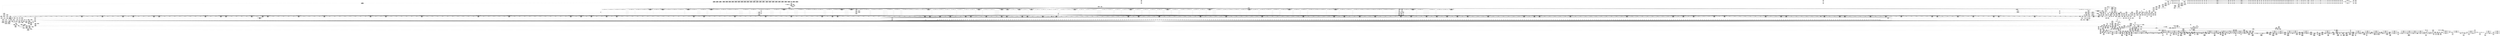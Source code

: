 digraph {
	CE0x49d2ad0 [shape=record,shape=Mrecord,label="{CE0x49d2ad0|common_perm:tmp8|security/apparmor/lsm.c,170|*SummSink*}"]
	CE0x49d3510 [shape=record,shape=Mrecord,label="{CE0x49d3510|GLOBAL:aa_path_perm|*Constant*|*SummSink*}"]
	CE0x495fd20 [shape=record,shape=Mrecord,label="{CE0x495fd20|80:_i64,_:_CRE_0,8_}"]
	CE0x49760c0 [shape=record,shape=Mrecord,label="{CE0x49760c0|80:_i64,_:_CRE_436,437_}"]
	CE0x49c3780 [shape=record,shape=Mrecord,label="{CE0x49c3780|i64*_getelementptr_inbounds_(_5_x_i64_,_5_x_i64_*___llvm_gcov_ctr57,_i64_0,_i64_0)|*Constant*|*SummSource*}"]
	CE0x4963d30 [shape=record,shape=Mrecord,label="{CE0x4963d30|common_perm_rm:call|security/apparmor/lsm.c,229}"]
	CE0x4928370 [shape=record,shape=Mrecord,label="{CE0x4928370|aa_cred_profile:tmp32|security/apparmor/include/context.h,101}"]
	CE0x49b1d00 [shape=record,shape=Mrecord,label="{CE0x49b1d00|common_perm_dir_dentry:mnt|security/apparmor/lsm.c,189|*SummSource*}"]
	CE0x49881c0 [shape=record,shape=Mrecord,label="{CE0x49881c0|80:_i64,_:_CRE_1376,1384_}"]
	CE0x49d2350 [shape=record,shape=Mrecord,label="{CE0x49d2350|common_perm:tmp7|security/apparmor/lsm.c,170|*SummSource*}"]
	CE0x49c2ad0 [shape=record,shape=Mrecord,label="{CE0x49c2ad0|i64*_getelementptr_inbounds_(_16_x_i64_,_16_x_i64_*___llvm_gcov_ctr46,_i64_0,_i64_1)|*Constant*|*SummSource*}"]
	CE0x492ad80 [shape=record,shape=Mrecord,label="{CE0x492ad80|GLOBAL:common_perm|*Constant*|*SummSource*}"]
	CE0x4a4aa20 [shape=record,shape=Mrecord,label="{CE0x4a4aa20|i64*_getelementptr_inbounds_(_16_x_i64_,_16_x_i64_*___llvm_gcov_ctr46,_i64_0,_i64_7)|*Constant*|*SummSink*}"]
	CE0x4948ed0 [shape=record,shape=Mrecord,label="{CE0x4948ed0|0:_i16,_4:_i32,_8:_i16,_40:_%struct.super_block*,_72:_i32,_:_SCMRE_540,544_|*MultipleSource*|security/apparmor/lsm.c,227|security/apparmor/lsm.c, 227|*LoadInst*|security/apparmor/lsm.c,226}"]
	CE0x4966070 [shape=record,shape=Mrecord,label="{CE0x4966070|common_perm_rm:tmp13|security/apparmor/lsm.c,229|*SummSink*}"]
	CE0x493ffd0 [shape=record,shape=Mrecord,label="{CE0x493ffd0|0:_i16,_4:_i32,_8:_i16,_40:_%struct.super_block*,_72:_i32,_:_SCMRE_284,285_}"]
	CE0x495efe0 [shape=record,shape=Mrecord,label="{CE0x495efe0|0:_i16,_4:_i32,_8:_i16,_40:_%struct.super_block*,_72:_i32,_:_SCMRE_982,983_}"]
	CE0x49c3a40 [shape=record,shape=Mrecord,label="{CE0x49c3a40|common_perm:tmp|*SummSource*}"]
	CE0x4a55270 [shape=record,shape=Mrecord,label="{CE0x4a55270|aa_cred_profile:tmp28|security/apparmor/include/context.h,100|*SummSource*}"]
	CE0x49c39d0 [shape=record,shape=Mrecord,label="{CE0x49c39d0|COLLAPSED:_GCMRE___llvm_gcov_ctr57_internal_global_5_x_i64_zeroinitializer:_elem_0:default:}"]
	CE0x49305c0 [shape=record,shape=Mrecord,label="{CE0x49305c0|0:_i16,_4:_i32,_8:_i16,_40:_%struct.super_block*,_72:_i32,_:_SCMRE_104,112_|*MultipleSource*|security/apparmor/lsm.c,227|security/apparmor/lsm.c, 227|*LoadInst*|security/apparmor/lsm.c,226}"]
	CE0x49b3920 [shape=record,shape=Mrecord,label="{CE0x49b3920|common_perm:cmp|security/apparmor/lsm.c,169}"]
	CE0x4950dd0 [shape=record,shape=Mrecord,label="{CE0x4950dd0|0:_i16,_4:_i32,_8:_i16,_40:_%struct.super_block*,_72:_i32,_:_SCMRE_617,618_}"]
	CE0x4980790 [shape=record,shape=Mrecord,label="{CE0x4980790|80:_i64,_:_CRE_1240,1241_}"]
	CE0x49de100 [shape=record,shape=Mrecord,label="{CE0x49de100|aa_cred_profile:tmp8|security/apparmor/include/context.h,100|*SummSource*}"]
	CE0x4973120 [shape=record,shape=Mrecord,label="{CE0x4973120|80:_i64,_:_CRE_384,388_}"]
	CE0x497d380 [shape=record,shape=Mrecord,label="{CE0x497d380|80:_i64,_:_CRE_629,630_}"]
	CE0x4985eb0 [shape=record,shape=Mrecord,label="{CE0x4985eb0|80:_i64,_:_CRE_1343,1344_}"]
	CE0x4a5f540 [shape=record,shape=Mrecord,label="{CE0x4a5f540|aa_cred_profile:tmp7|security/apparmor/include/context.h,100}"]
	CE0x49883e0 [shape=record,shape=Mrecord,label="{CE0x49883e0|80:_i64,_:_CRE_1392,1536_}"]
	CE0x48fef10 [shape=record,shape=Mrecord,label="{CE0x48fef10|i32_3|*Constant*}"]
	CE0x49861e0 [shape=record,shape=Mrecord,label="{CE0x49861e0|80:_i64,_:_CRE_1346,1347_}"]
	CE0x4984640 [shape=record,shape=Mrecord,label="{CE0x4984640|80:_i64,_:_CRE_1320,1321_}"]
	CE0x4959370 [shape=record,shape=Mrecord,label="{CE0x4959370|0:_i16,_4:_i32,_8:_i16,_40:_%struct.super_block*,_72:_i32,_:_SCMRE_893,894_}"]
	CE0x49dde50 [shape=record,shape=Mrecord,label="{CE0x49dde50|aa_cred_profile:tmp30|security/apparmor/include/context.h,100|*SummSource*}"]
	CE0x498e3a0 [shape=record,shape=Mrecord,label="{CE0x498e3a0|80:_i64,_:_CRE_1668,1669_}"]
	CE0x4964330 [shape=record,shape=Mrecord,label="{CE0x4964330|GLOBAL:mediated_filesystem|*Constant*}"]
	CE0x49d5790 [shape=record,shape=Mrecord,label="{CE0x49d5790|_ret_i32_%call17,_!dbg_!15526|security/apparmor/file.c,307|*SummSource*}"]
	CE0x49c7bd0 [shape=record,shape=Mrecord,label="{CE0x49c7bd0|common_perm_dir_dentry:dentry|Function::common_perm_dir_dentry&Arg::dentry::|*SummSink*}"]
	CE0x49135a0 [shape=record,shape=Mrecord,label="{CE0x49135a0|72:_%struct.hlist_bl_node**,_80:_%struct.dentry*,_104:_%struct.inode*,_:_CRE_309,310_}"]
	CE0x491d650 [shape=record,shape=Mrecord,label="{CE0x491d650|72:_%struct.hlist_bl_node**,_80:_%struct.dentry*,_104:_%struct.inode*,_:_CRE_187,188_}"]
	CE0x49b4420 [shape=record,shape=Mrecord,label="{CE0x49b4420|GLOBAL:__aa_current_profile.__warned|Global_var:__aa_current_profile.__warned}"]
	CE0x4977a40 [shape=record,shape=Mrecord,label="{CE0x4977a40|80:_i64,_:_CRE_460,461_}"]
	CE0x49091b0 [shape=record,shape=Mrecord,label="{CE0x49091b0|72:_%struct.hlist_bl_node**,_80:_%struct.dentry*,_104:_%struct.inode*,_:_CRE_165,166_}"]
	CE0x496b490 [shape=record,shape=Mrecord,label="{CE0x496b490|common_perm_rm:tmp19|security/apparmor/lsm.c,232|*SummSource*}"]
	CE0x49d1310 [shape=record,shape=Mrecord,label="{CE0x49d1310|common_perm:tmp10|security/apparmor/lsm.c,172|*SummSource*}"]
	CE0x49b6690 [shape=record,shape=Mrecord,label="{CE0x49b6690|common_perm:tmp5|security/apparmor/lsm.c,169|*SummSource*}"]
	CE0x4a49640 [shape=record,shape=Mrecord,label="{CE0x4a49640|aa_cred_profile:tmp15|security/apparmor/include/context.h,100|*SummSink*}"]
	CE0x4976830 [shape=record,shape=Mrecord,label="{CE0x4976830|80:_i64,_:_CRE_443,444_}"]
	CE0x4982cc0 [shape=record,shape=Mrecord,label="{CE0x4982cc0|80:_i64,_:_CRE_1275,1276_}"]
	CE0x454cc00 [shape=record,shape=Mrecord,label="{CE0x454cc00|common_perm_rm:op|Function::common_perm_rm&Arg::op::|*SummSink*}"]
	CE0x48f4280 [shape=record,shape=Mrecord,label="{CE0x48f4280|GLOBAL:common_perm_rm|*Constant*}"]
	CE0x4953a40 [shape=record,shape=Mrecord,label="{CE0x4953a40|0:_i16,_4:_i32,_8:_i16,_40:_%struct.super_block*,_72:_i32,_:_SCMRE_728,736_|*MultipleSource*|security/apparmor/lsm.c,227|security/apparmor/lsm.c, 227|*LoadInst*|security/apparmor/lsm.c,226}"]
	CE0x49761d0 [shape=record,shape=Mrecord,label="{CE0x49761d0|80:_i64,_:_CRE_437,438_}"]
	CE0x4907720 [shape=record,shape=Mrecord,label="{CE0x4907720|72:_%struct.hlist_bl_node**,_80:_%struct.dentry*,_104:_%struct.inode*,_:_CRE_150,151_}"]
	CE0x48fa140 [shape=record,shape=Mrecord,label="{CE0x48fa140|72:_%struct.hlist_bl_node**,_80:_%struct.dentry*,_104:_%struct.inode*,_:_CRE_157,158_}"]
	CE0x49b4dc0 [shape=record,shape=Mrecord,label="{CE0x49b4dc0|__aa_current_profile:tmp4|security/apparmor/include/context.h,138|*SummSink*}"]
	CE0x49bc130 [shape=record,shape=Mrecord,label="{CE0x49bc130|__aa_current_profile:tmp16|security/apparmor/include/context.h,138}"]
	CE0x490adb0 [shape=record,shape=Mrecord,label="{CE0x490adb0|common_perm_rm:return|*SummSink*}"]
	CE0x49c5670 [shape=record,shape=Mrecord,label="{CE0x49c5670|i1_true|*Constant*|*SummSource*}"]
	CE0x4984530 [shape=record,shape=Mrecord,label="{CE0x4984530|80:_i64,_:_CRE_1319,1320_}"]
	CE0x4a4d6d0 [shape=record,shape=Mrecord,label="{CE0x4a4d6d0|i64*_getelementptr_inbounds_(_16_x_i64_,_16_x_i64_*___llvm_gcov_ctr46,_i64_0,_i64_9)|*Constant*|*SummSink*}"]
	CE0x495c0f0 [shape=record,shape=Mrecord,label="{CE0x495c0f0|0:_i16,_4:_i32,_8:_i16,_40:_%struct.super_block*,_72:_i32,_:_SCMRE_921,922_}"]
	CE0x4a62d90 [shape=record,shape=Mrecord,label="{CE0x4a62d90|i64*_getelementptr_inbounds_(_16_x_i64_,_16_x_i64_*___llvm_gcov_ctr46,_i64_0,_i64_8)|*Constant*|*SummSink*}"]
	CE0x4a4a6e0 [shape=record,shape=Mrecord,label="{CE0x4a4a6e0|i64*_getelementptr_inbounds_(_16_x_i64_,_16_x_i64_*___llvm_gcov_ctr46,_i64_0,_i64_7)|*Constant*|*SummSource*}"]
	CE0x49d80b0 [shape=record,shape=Mrecord,label="{CE0x49d80b0|get_current:tmp1|*SummSink*}"]
	CE0x49c4260 [shape=record,shape=Mrecord,label="{CE0x49c4260|44:_i32,_48:_i16,_128:_i8*,_:_SCMRE_32,36_|*MultipleSource*|Function::aa_cred_profile&Arg::cred::|security/apparmor/include/context.h,99|security/apparmor/include/context.h,138}"]
	CE0x49b3ee0 [shape=record,shape=Mrecord,label="{CE0x49b3ee0|get_current:tmp1}"]
	CE0x494e3c0 [shape=record,shape=Mrecord,label="{CE0x494e3c0|80:_i64,_:_CRE_1592,1596_}"]
	CE0x4928450 [shape=record,shape=Mrecord,label="{CE0x4928450|aa_cred_profile:tmp32|security/apparmor/include/context.h,101|*SummSink*}"]
	CE0x497ed00 [shape=record,shape=Mrecord,label="{CE0x497ed00|80:_i64,_:_CRE_1215,1216_}"]
	CE0x498ff70 [shape=record,shape=Mrecord,label="{CE0x498ff70|80:_i64,_:_CRE_1736,1752_}"]
	CE0x48f6440 [shape=record,shape=Mrecord,label="{CE0x48f6440|_ret_i32_%retval.0,_!dbg_!15491|security/apparmor/lsm.c,236|*SummSource*}"]
	CE0x4950750 [shape=record,shape=Mrecord,label="{CE0x4950750|0:_i16,_4:_i32,_8:_i16,_40:_%struct.super_block*,_72:_i32,_:_SCMRE_613,614_}"]
	CE0x4980bd0 [shape=record,shape=Mrecord,label="{CE0x4980bd0|80:_i64,_:_CRE_1244,1245_}"]
	CE0x490aea0 [shape=record,shape=Mrecord,label="{CE0x490aea0|common_perm_rm:lor.lhs.false}"]
	CE0x4a23390 [shape=record,shape=Mrecord,label="{CE0x4a23390|aa_cred_profile:security|security/apparmor/include/context.h,99|*SummSource*}"]
	CE0x49d1190 [shape=record,shape=Mrecord,label="{CE0x49d1190|common_perm:tmp10|security/apparmor/lsm.c,172}"]
	CE0x4965d30 [shape=record,shape=Mrecord,label="{CE0x4965d30|i64_5|*Constant*|*SummSink*}"]
	CE0x49c18b0 [shape=record,shape=Mrecord,label="{CE0x49c18b0|common_perm:mask|Function::common_perm&Arg::mask::|*SummSink*}"]
	CE0x493c9e0 [shape=record,shape=Mrecord,label="{CE0x493c9e0|0:_i16,_4:_i32,_8:_i16,_40:_%struct.super_block*,_72:_i32,_:_SCMRE_251,252_}"]
	CE0x4939e30 [shape=record,shape=Mrecord,label="{CE0x4939e30|0:_i16,_4:_i32,_8:_i16,_40:_%struct.super_block*,_72:_i32,_:_SCMRE_200,201_}"]
	CE0x4a6d5d0 [shape=record,shape=Mrecord,label="{CE0x4a6d5d0|aa_cred_profile:tmp12|security/apparmor/include/context.h,100}"]
	CE0x490edc0 [shape=record,shape=Mrecord,label="{CE0x490edc0|72:_%struct.hlist_bl_node**,_80:_%struct.dentry*,_104:_%struct.inode*,_:_CRE_203,204_}"]
	CE0x491d4a0 [shape=record,shape=Mrecord,label="{CE0x491d4a0|72:_%struct.hlist_bl_node**,_80:_%struct.dentry*,_104:_%struct.inode*,_:_CRE_186,187_}"]
	CE0x4985850 [shape=record,shape=Mrecord,label="{CE0x4985850|80:_i64,_:_CRE_1337,1338_}"]
	CE0x4a52a80 [shape=record,shape=Mrecord,label="{CE0x4a52a80|aa_cred_profile:tmp24|security/apparmor/include/context.h,100}"]
	CE0x49851f0 [shape=record,shape=Mrecord,label="{CE0x49851f0|80:_i64,_:_CRE_1331,1332_}"]
	CE0x490b020 [shape=record,shape=Mrecord,label="{CE0x490b020|common_perm_rm:lor.lhs.false|*SummSink*}"]
	CE0x4985520 [shape=record,shape=Mrecord,label="{CE0x4985520|80:_i64,_:_CRE_1334,1335_}"]
	CE0x4948c40 [shape=record,shape=Mrecord,label="{CE0x4948c40|0:_i16,_4:_i32,_8:_i16,_40:_%struct.super_block*,_72:_i32,_:_SCMRE_536,540_|*MultipleSource*|security/apparmor/lsm.c,227|security/apparmor/lsm.c, 227|*LoadInst*|security/apparmor/lsm.c,226}"]
	CE0x4951ad0 [shape=record,shape=Mrecord,label="{CE0x4951ad0|0:_i16,_4:_i32,_8:_i16,_40:_%struct.super_block*,_72:_i32,_:_SCMRE_632,640_|*MultipleSource*|security/apparmor/lsm.c,227|security/apparmor/lsm.c, 227|*LoadInst*|security/apparmor/lsm.c,226}"]
	CE0x49de7d0 [shape=record,shape=Mrecord,label="{CE0x49de7d0|__aa_current_profile:bb}"]
	CE0x49cc430 [shape=record,shape=Mrecord,label="{CE0x49cc430|_call_void_mcount()_#2}"]
	CE0x493e770 [shape=record,shape=Mrecord,label="{CE0x493e770|0:_i16,_4:_i32,_8:_i16,_40:_%struct.super_block*,_72:_i32,_:_SCMRE_269,270_}"]
	CE0x4a51050 [shape=record,shape=Mrecord,label="{CE0x4a51050|aa_cred_profile:tmp5|security/apparmor/include/context.h,99|*SummSource*}"]
	CE0x4972240 [shape=record,shape=Mrecord,label="{CE0x4972240|80:_i64,_:_CRE_272,280_}"]
	CE0x4934a40 [shape=record,shape=Mrecord,label="{CE0x4934a40|0:_i16,_4:_i32,_8:_i16,_40:_%struct.super_block*,_72:_i32,_:_SCMRE_96,104_|*MultipleSource*|security/apparmor/lsm.c,227|security/apparmor/lsm.c, 227|*LoadInst*|security/apparmor/lsm.c,226}"]
	CE0x4994910 [shape=record,shape=Mrecord,label="{CE0x4994910|common_perm_rm:tmp8|*LoadInst*|security/apparmor/lsm.c,229|*SummSource*}"]
	CE0x49b8f70 [shape=record,shape=Mrecord,label="{CE0x49b8f70|_call_void_mcount()_#2|*SummSink*}"]
	CE0x4981890 [shape=record,shape=Mrecord,label="{CE0x4981890|80:_i64,_:_CRE_1256,1257_}"]
	CE0x4913ea0 [shape=record,shape=Mrecord,label="{CE0x4913ea0|72:_%struct.hlist_bl_node**,_80:_%struct.dentry*,_104:_%struct.inode*,_:_CRE_315,316_}"]
	CE0x4996720 [shape=record,shape=Mrecord,label="{CE0x4996720|common_perm_rm:tmp10|security/apparmor/lsm.c,229|*SummSink*}"]
	CE0x494fd10 [shape=record,shape=Mrecord,label="{CE0x494fd10|80:_i64,_:_CRE_1636,1637_}"]
	CE0x4970970 [shape=record,shape=Mrecord,label="{CE0x4970970|80:_i64,_:_CRE_88,96_}"]
	CE0x4990a10 [shape=record,shape=Mrecord,label="{CE0x4990a10|80:_i64,_:_CRE_1824,1828_}"]
	CE0x493f950 [shape=record,shape=Mrecord,label="{CE0x493f950|0:_i16,_4:_i32,_8:_i16,_40:_%struct.super_block*,_72:_i32,_:_SCMRE_280,281_}"]
	CE0x49299f0 [shape=record,shape=Mrecord,label="{CE0x49299f0|_call_void_mcount()_#2|*SummSink*}"]
	CE0x4a4bde0 [shape=record,shape=Mrecord,label="{CE0x4a4bde0|_call_void_mcount()_#2|*SummSource*}"]
	CE0x48f89c0 [shape=record,shape=Mrecord,label="{CE0x48f89c0|common_perm_rm:cond|security/apparmor/lsm.c, 227|*SummSource*}"]
	CE0x49df8d0 [shape=record,shape=Mrecord,label="{CE0x49df8d0|aa_cred_profile:do.end|*SummSink*}"]
	CE0x4a5f5b0 [shape=record,shape=Mrecord,label="{CE0x4a5f5b0|aa_cred_profile:tmp7|security/apparmor/include/context.h,100|*SummSource*}"]
	CE0x4973ca0 [shape=record,shape=Mrecord,label="{CE0x4973ca0|80:_i64,_:_CRE_402,403_}"]
	CE0x4978b70 [shape=record,shape=Mrecord,label="{CE0x4978b70|80:_i64,_:_CRE_561,562_}"]
	CE0x4929f80 [shape=record,shape=Mrecord,label="{CE0x4929f80|common_perm_dir_dentry:mnt|security/apparmor/lsm.c,189}"]
	CE0x4911420 [shape=record,shape=Mrecord,label="{CE0x4911420|72:_%struct.hlist_bl_node**,_80:_%struct.dentry*,_104:_%struct.inode*,_:_CRE_240,248_|*MultipleSource*|Function::apparmor_path_unlink&Arg::dentry::|Function::common_perm_rm&Arg::dentry::|security/apparmor/lsm.c,226}"]
	CE0x49d9e10 [shape=record,shape=Mrecord,label="{CE0x49d9e10|__aa_current_profile:call|security/apparmor/include/context.h,138}"]
	CE0x4931e00 [shape=record,shape=Mrecord,label="{CE0x4931e00|0:_i16,_4:_i32,_8:_i16,_40:_%struct.super_block*,_72:_i32,_:_SCMRE_145,146_}"]
	CE0x48f6ef0 [shape=record,shape=Mrecord,label="{CE0x48f6ef0|i64_1|*Constant*|*SummSource*}"]
	CE0x4a50f70 [shape=record,shape=Mrecord,label="{CE0x4a50f70|aa_cred_profile:tmp6|security/apparmor/include/context.h,100}"]
	CE0x4973fd0 [shape=record,shape=Mrecord,label="{CE0x4973fd0|80:_i64,_:_CRE_405,406_}"]
	CE0x49675e0 [shape=record,shape=Mrecord,label="{CE0x49675e0|common_perm_rm:tmp16|security/apparmor/lsm.c,229|*SummSource*}"]
	CE0x48f6d70 [shape=record,shape=Mrecord,label="{CE0x48f6d70|common_perm_rm:dentry|Function::common_perm_rm&Arg::dentry::|*SummSink*}"]
	CE0x4953cd0 [shape=record,shape=Mrecord,label="{CE0x4953cd0|0:_i16,_4:_i32,_8:_i16,_40:_%struct.super_block*,_72:_i32,_:_SCMRE_736,740_|*MultipleSource*|security/apparmor/lsm.c,227|security/apparmor/lsm.c, 227|*LoadInst*|security/apparmor/lsm.c,226}"]
	CE0x4958b50 [shape=record,shape=Mrecord,label="{CE0x4958b50|0:_i16,_4:_i32,_8:_i16,_40:_%struct.super_block*,_72:_i32,_:_SCMRE_888,889_}"]
	CE0x49a5090 [shape=record,shape=Mrecord,label="{CE0x49a5090|i64*_getelementptr_inbounds_(_11_x_i64_,_11_x_i64_*___llvm_gcov_ctr58,_i64_0,_i64_9)|*Constant*|*SummSink*}"]
	CE0x49c2240 [shape=record,shape=Mrecord,label="{CE0x49c2240|_ret_i32_%error.0,_!dbg_!15483|security/apparmor/lsm.c,172|*SummSink*}"]
	CE0x4951f80 [shape=record,shape=Mrecord,label="{CE0x4951f80|0:_i16,_4:_i32,_8:_i16,_40:_%struct.super_block*,_72:_i32,_:_SCMRE_648,656_|*MultipleSource*|security/apparmor/lsm.c,227|security/apparmor/lsm.c, 227|*LoadInst*|security/apparmor/lsm.c,226}"]
	CE0x4917380 [shape=record,shape=Mrecord,label="{CE0x4917380|__aa_current_profile:tmp2}"]
	CE0x48ea850 [shape=record,shape=Mrecord,label="{CE0x48ea850|apparmor_path_unlink:entry|*SummSink*}"]
	CE0x49b1ff0 [shape=record,shape=Mrecord,label="{CE0x49b1ff0|common_perm_dir_dentry:mnt1|security/apparmor/lsm.c,189}"]
	CE0x49098b0 [shape=record,shape=Mrecord,label="{CE0x49098b0|72:_%struct.hlist_bl_node**,_80:_%struct.dentry*,_104:_%struct.inode*,_:_CRE_169,170_}"]
	CE0x497c4a0 [shape=record,shape=Mrecord,label="{CE0x497c4a0|80:_i64,_:_CRE_615,616_}"]
	CE0x4972df0 [shape=record,shape=Mrecord,label="{CE0x4972df0|80:_i64,_:_CRE_360,368_}"]
	CE0x49a7870 [shape=record,shape=Mrecord,label="{CE0x49a7870|__aa_current_profile:tmp19|security/apparmor/include/context.h,138|*SummSink*}"]
	CE0x4970b70 [shape=record,shape=Mrecord,label="{CE0x4970b70|80:_i64,_:_CRE_104,112_}"]
	CE0x494b170 [shape=record,shape=Mrecord,label="{CE0x494b170|0:_i16,_4:_i32,_8:_i16,_40:_%struct.super_block*,_72:_i32,_:_SCMRE_570,571_}"]
	CE0x4984970 [shape=record,shape=Mrecord,label="{CE0x4984970|80:_i64,_:_CRE_1323,1324_}"]
	CE0x4954c30 [shape=record,shape=Mrecord,label="{CE0x4954c30|0:_i16,_4:_i32,_8:_i16,_40:_%struct.super_block*,_72:_i32,_:_SCMRE_792,800_|*MultipleSource*|security/apparmor/lsm.c,227|security/apparmor/lsm.c, 227|*LoadInst*|security/apparmor/lsm.c,226}"]
	CE0x4978730 [shape=record,shape=Mrecord,label="{CE0x4978730|80:_i64,_:_CRE_536,540_}"]
	CE0x49466b0 [shape=record,shape=Mrecord,label="{CE0x49466b0|0:_i16,_4:_i32,_8:_i16,_40:_%struct.super_block*,_72:_i32,_:_SCMRE_477,478_}"]
	CE0x4983680 [shape=record,shape=Mrecord,label="{CE0x4983680|80:_i64,_:_CRE_1305,1306_}"]
	CE0x4981670 [shape=record,shape=Mrecord,label="{CE0x4981670|80:_i64,_:_CRE_1254,1255_}"]
	CE0x4955740 [shape=record,shape=Mrecord,label="{CE0x4955740|0:_i16,_4:_i32,_8:_i16,_40:_%struct.super_block*,_72:_i32,_:_SCMRE_824,832_|*MultipleSource*|security/apparmor/lsm.c,227|security/apparmor/lsm.c, 227|*LoadInst*|security/apparmor/lsm.c,226}"]
	CE0x495ecb0 [shape=record,shape=Mrecord,label="{CE0x495ecb0|0:_i16,_4:_i32,_8:_i16,_40:_%struct.super_block*,_72:_i32,_:_SCMRE_979,980_}"]
	CE0x4943750 [shape=record,shape=Mrecord,label="{CE0x4943750|0:_i16,_4:_i32,_8:_i16,_40:_%struct.super_block*,_72:_i32,_:_SCMRE_344,352_|*MultipleSource*|security/apparmor/lsm.c,227|security/apparmor/lsm.c, 227|*LoadInst*|security/apparmor/lsm.c,226}"]
	CE0x4939950 [shape=record,shape=Mrecord,label="{CE0x4939950|0:_i16,_4:_i32,_8:_i16,_40:_%struct.super_block*,_72:_i32,_:_SCMRE_197,198_}"]
	CE0x49462e0 [shape=record,shape=Mrecord,label="{CE0x49462e0|0:_i16,_4:_i32,_8:_i16,_40:_%struct.super_block*,_72:_i32,_:_SCMRE_474,475_}"]
	CE0x491dec0 [shape=record,shape=Mrecord,label="{CE0x491dec0|72:_%struct.hlist_bl_node**,_80:_%struct.dentry*,_104:_%struct.inode*,_:_CRE_192,193_}"]
	CE0x4985b80 [shape=record,shape=Mrecord,label="{CE0x4985b80|80:_i64,_:_CRE_1340,1341_}"]
	CE0x496ecf0 [shape=record,shape=Mrecord,label="{CE0x496ecf0|__aa_current_profile:tmp14|security/apparmor/include/context.h,138|*SummSink*}"]
	CE0x48f6ca0 [shape=record,shape=Mrecord,label="{CE0x48f6ca0|common_perm_rm:dentry|Function::common_perm_rm&Arg::dentry::|*SummSource*}"]
	CE0x490d400 [shape=record,shape=Mrecord,label="{CE0x490d400|0:_i16,_4:_i32,_8:_i16,_40:_%struct.super_block*,_72:_i32,_:_SCMRE_24,32_|*MultipleSource*|security/apparmor/lsm.c,227|security/apparmor/lsm.c, 227|*LoadInst*|security/apparmor/lsm.c,226}"]
	CE0x4a4c410 [shape=record,shape=Mrecord,label="{CE0x4a4c410|i64*_getelementptr_inbounds_(_2_x_i64_,_2_x_i64_*___llvm_gcov_ctr112,_i64_0,_i64_1)|*Constant*}"]
	CE0x49c1270 [shape=record,shape=Mrecord,label="{CE0x49c1270|i64*_getelementptr_inbounds_(_11_x_i64_,_11_x_i64_*___llvm_gcov_ctr58,_i64_0,_i64_10)|*Constant*|*SummSink*}"]
	CE0x4972350 [shape=record,shape=Mrecord,label="{CE0x4972350|80:_i64,_:_CRE_280,288_}"]
	CE0x48ec4b0 [shape=record,shape=Mrecord,label="{CE0x48ec4b0|apparmor_path_unlink:tmp|*SummSink*}"]
	CE0x49a32c0 [shape=record,shape=Mrecord,label="{CE0x49a32c0|_ret_%struct.task_struct*_%tmp4,_!dbg_!15471|./arch/x86/include/asm/current.h,14|*SummSink*}"]
	CE0x4a55200 [shape=record,shape=Mrecord,label="{CE0x4a55200|aa_cred_profile:tmp28|security/apparmor/include/context.h,100}"]
	CE0x49defa0 [shape=record,shape=Mrecord,label="{CE0x49defa0|__aa_current_profile:tobool1|security/apparmor/include/context.h,138}"]
	CE0x4931170 [shape=record,shape=Mrecord,label="{CE0x4931170|0:_i16,_4:_i32,_8:_i16,_40:_%struct.super_block*,_72:_i32,_:_SCMRE_137,138_}"]
	CE0x490b1b0 [shape=record,shape=Mrecord,label="{CE0x490b1b0|common_perm:tmp1}"]
	CE0x49902a0 [shape=record,shape=Mrecord,label="{CE0x49902a0|80:_i64,_:_CRE_1768,1776_}"]
	CE0x49b8ad0 [shape=record,shape=Mrecord,label="{CE0x49b8ad0|mediated_filesystem:tmp3|*SummSink*}"]
	CE0x49c0bb0 [shape=record,shape=Mrecord,label="{CE0x49c0bb0|i64*_getelementptr_inbounds_(_11_x_i64_,_11_x_i64_*___llvm_gcov_ctr58,_i64_0,_i64_10)|*Constant*}"]
	CE0x4931920 [shape=record,shape=Mrecord,label="{CE0x4931920|0:_i16,_4:_i32,_8:_i16,_40:_%struct.super_block*,_72:_i32,_:_SCMRE_142,143_}"]
	CE0x497f470 [shape=record,shape=Mrecord,label="{CE0x497f470|80:_i64,_:_CRE_1222,1223_}"]
	CE0x49780a0 [shape=record,shape=Mrecord,label="{CE0x49780a0|80:_i64,_:_CRE_480,488_}"]
	CE0x49a7d50 [shape=record,shape=Mrecord,label="{CE0x49a7d50|__aa_current_profile:tmp20|security/apparmor/include/context.h,138|*SummSource*}"]
	CE0x4982dd0 [shape=record,shape=Mrecord,label="{CE0x4982dd0|80:_i64,_:_CRE_1276,1277_}"]
	CE0x4983430 [shape=record,shape=Mrecord,label="{CE0x4983430|80:_i64,_:_CRE_1296,1300_}"]
	CE0x49752f0 [shape=record,shape=Mrecord,label="{CE0x49752f0|80:_i64,_:_CRE_423,424_}"]
	CE0x498d080 [shape=record,shape=Mrecord,label="{CE0x498d080|80:_i64,_:_CRE_1650,1651_}"]
	CE0x49b5980 [shape=record,shape=Mrecord,label="{CE0x49b5980|common_perm:tmp3|security/apparmor/lsm.c,169|*SummSource*}"]
	CE0x49b29e0 [shape=record,shape=Mrecord,label="{CE0x49b29e0|common_perm_dir_dentry:tmp4|*LoadInst*|security/apparmor/lsm.c,189}"]
	CE0x4a23720 [shape=record,shape=Mrecord,label="{CE0x4a23720|__aa_current_profile:land.lhs.true2|*SummSource*}"]
	CE0x49c2110 [shape=record,shape=Mrecord,label="{CE0x49c2110|_ret_i32_%error.0,_!dbg_!15483|security/apparmor/lsm.c,172|*SummSource*}"]
	CE0x4983790 [shape=record,shape=Mrecord,label="{CE0x4983790|80:_i64,_:_CRE_1306,1307_}"]
	CE0x4a60d40 [shape=record,shape=Mrecord,label="{CE0x4a60d40|i64*_getelementptr_inbounds_(_16_x_i64_,_16_x_i64_*___llvm_gcov_ctr46,_i64_0,_i64_4)|*Constant*|*SummSink*}"]
	CE0x496da20 [shape=record,shape=Mrecord,label="{CE0x496da20|common_perm_rm:tobool|security/apparmor/lsm.c,229|*SummSource*}"]
	CE0x4972020 [shape=record,shape=Mrecord,label="{CE0x4972020|80:_i64,_:_CRE_264,268_}"]
	CE0x497d490 [shape=record,shape=Mrecord,label="{CE0x497d490|80:_i64,_:_CRE_630,631_}"]
	CE0x498f060 [shape=record,shape=Mrecord,label="{CE0x498f060|80:_i64,_:_CRE_1680,1681_}"]
	CE0x48e8fb0 [shape=record,shape=Mrecord,label="{CE0x48e8fb0|i64*_getelementptr_inbounds_(_2_x_i64_,_2_x_i64_*___llvm_gcov_ctr53,_i64_0,_i64_1)|*Constant*|*SummSource*}"]
	CE0x4942050 [shape=record,shape=Mrecord,label="{CE0x4942050|0:_i16,_4:_i32,_8:_i16,_40:_%struct.super_block*,_72:_i32,_:_SCMRE_304,305_}"]
	CE0x494f380 [shape=record,shape=Mrecord,label="{CE0x494f380|80:_i64,_:_CRE_1627,1628_}"]
	CE0x490e550 [shape=record,shape=Mrecord,label="{CE0x490e550|72:_%struct.hlist_bl_node**,_80:_%struct.dentry*,_104:_%struct.inode*,_:_CRE_198,199_}"]
	CE0x4985300 [shape=record,shape=Mrecord,label="{CE0x4985300|80:_i64,_:_CRE_1332,1333_}"]
	CE0x491db60 [shape=record,shape=Mrecord,label="{CE0x491db60|72:_%struct.hlist_bl_node**,_80:_%struct.dentry*,_104:_%struct.inode*,_:_CRE_190,191_}"]
	CE0x4a49ae0 [shape=record,shape=Mrecord,label="{CE0x4a49ae0|aa_cred_profile:tmp16|security/apparmor/include/context.h,100|*SummSource*}"]
	CE0x4953520 [shape=record,shape=Mrecord,label="{CE0x4953520|0:_i16,_4:_i32,_8:_i16,_40:_%struct.super_block*,_72:_i32,_:_SCMRE_704,712_|*MultipleSource*|security/apparmor/lsm.c,227|security/apparmor/lsm.c, 227|*LoadInst*|security/apparmor/lsm.c,226}"]
	CE0x4971f10 [shape=record,shape=Mrecord,label="{CE0x4971f10|80:_i64,_:_CRE_256,264_}"]
	CE0x4974850 [shape=record,shape=Mrecord,label="{CE0x4974850|80:_i64,_:_CRE_413,414_}"]
	CE0x4a6d770 [shape=record,shape=Mrecord,label="{CE0x4a6d770|aa_cred_profile:tmp12|security/apparmor/include/context.h,100|*SummSource*}"]
	CE0x4a6def0 [shape=record,shape=Mrecord,label="{CE0x4a6def0|%struct.aa_profile*_null|*Constant*|*SummSink*}"]
	CE0x4a552e0 [shape=record,shape=Mrecord,label="{CE0x4a552e0|aa_cred_profile:tmp28|security/apparmor/include/context.h,100|*SummSink*}"]
	CE0x44547e0 [shape=record,shape=Mrecord,label="{CE0x44547e0|72:_%struct.hlist_bl_node**,_80:_%struct.dentry*,_104:_%struct.inode*,_:_CRE_0,4_|*MultipleSource*|Function::apparmor_path_unlink&Arg::dentry::|Function::common_perm_rm&Arg::dentry::|security/apparmor/lsm.c,226}"]
	CE0x493bfa0 [shape=record,shape=Mrecord,label="{CE0x493bfa0|0:_i16,_4:_i32,_8:_i16,_40:_%struct.super_block*,_72:_i32,_:_SCMRE_244,245_}"]
	CE0x4940b30 [shape=record,shape=Mrecord,label="{CE0x4940b30|0:_i16,_4:_i32,_8:_i16,_40:_%struct.super_block*,_72:_i32,_:_SCMRE_291,292_}"]
	CE0x4949ac0 [shape=record,shape=Mrecord,label="{CE0x4949ac0|0:_i16,_4:_i32,_8:_i16,_40:_%struct.super_block*,_72:_i32,_:_SCMRE_555,556_}"]
	CE0x4957970 [shape=record,shape=Mrecord,label="{CE0x4957970|0:_i16,_4:_i32,_8:_i16,_40:_%struct.super_block*,_72:_i32,_:_SCMRE_877,878_}"]
	CE0x497d7c0 [shape=record,shape=Mrecord,label="{CE0x497d7c0|80:_i64,_:_CRE_640,648_}"]
	CE0x48efb30 [shape=record,shape=Mrecord,label="{CE0x48efb30|apparmor_path_unlink:dentry|Function::apparmor_path_unlink&Arg::dentry::|*SummSource*}"]
	CE0x49bd510 [shape=record,shape=Mrecord,label="{CE0x49bd510|common_perm_rm:i_uid|security/apparmor/lsm.c,232|*SummSource*}"]
	CE0x49782f0 [shape=record,shape=Mrecord,label="{CE0x49782f0|80:_i64,_:_CRE_496,504_}"]
	CE0x4935d30 [shape=record,shape=Mrecord,label="{CE0x4935d30|0:_i16,_4:_i32,_8:_i16,_40:_%struct.super_block*,_72:_i32,_:_SCMRE_160,161_}"]
	CE0x49717a0 [shape=record,shape=Mrecord,label="{CE0x49717a0|80:_i64,_:_CRE_192,200_}"]
	CE0x49148c0 [shape=record,shape=Mrecord,label="{CE0x49148c0|common_perm_rm:tmp2|*LoadInst*|security/apparmor/lsm.c,226|*SummSink*}"]
	CE0x49de460 [shape=record,shape=Mrecord,label="{CE0x49de460|aa_cred_profile:tmp9|security/apparmor/include/context.h,100}"]
	CE0x4949910 [shape=record,shape=Mrecord,label="{CE0x4949910|0:_i16,_4:_i32,_8:_i16,_40:_%struct.super_block*,_72:_i32,_:_SCMRE_554,555_}"]
	CE0x49de930 [shape=record,shape=Mrecord,label="{CE0x49de930|__aa_current_profile:bb|*SummSink*}"]
	CE0x4994b40 [shape=record,shape=Mrecord,label="{CE0x4994b40|common_perm_rm:tmp8|*LoadInst*|security/apparmor/lsm.c,229|*SummSink*}"]
	CE0x4973640 [shape=record,shape=Mrecord,label="{CE0x4973640|80:_i64,_:_CRE_396,397_}"]
	CE0x49549a0 [shape=record,shape=Mrecord,label="{CE0x49549a0|0:_i16,_4:_i32,_8:_i16,_40:_%struct.super_block*,_72:_i32,_:_SCMRE_776,792_|*MultipleSource*|security/apparmor/lsm.c,227|security/apparmor/lsm.c, 227|*LoadInst*|security/apparmor/lsm.c,226}"]
	CE0x4934cf0 [shape=record,shape=Mrecord,label="{CE0x4934cf0|i8_0|*Constant*}"]
	CE0x49bef20 [shape=record,shape=Mrecord,label="{CE0x49bef20|common_perm_rm:tmp24|security/apparmor/lsm.c,236|*SummSink*}"]
	CE0x4a20950 [shape=record,shape=Mrecord,label="{CE0x4a20950|GLOBAL:__llvm_gcov_ctr58|Global_var:__llvm_gcov_ctr58|*SummSource*}"]
	CE0x4a21a10 [shape=record,shape=Mrecord,label="{CE0x4a21a10|__aa_current_profile:do.end|*SummSink*}"]
	CE0x4949160 [shape=record,shape=Mrecord,label="{CE0x4949160|0:_i16,_4:_i32,_8:_i16,_40:_%struct.super_block*,_72:_i32,_:_SCMRE_544,552_|*MultipleSource*|security/apparmor/lsm.c,227|security/apparmor/lsm.c, 227|*LoadInst*|security/apparmor/lsm.c,226}"]
	CE0x48f8490 [shape=record,shape=Mrecord,label="{CE0x48f8490|apparmor_path_unlink:bb|*SummSource*}"]
	CE0x4a61a80 [shape=record,shape=Mrecord,label="{CE0x4a61a80|44:_i32,_48:_i16,_128:_i8*,_:_SCMRE_72,80_|*MultipleSource*|Function::aa_cred_profile&Arg::cred::|security/apparmor/include/context.h,99|security/apparmor/include/context.h,138}"]
	CE0x4a6db10 [shape=record,shape=Mrecord,label="{CE0x4a6db10|aa_cred_profile:tobool1|security/apparmor/include/context.h,100}"]
	CE0x49cd110 [shape=record,shape=Mrecord,label="{CE0x49cd110|common_perm:mode|security/apparmor/lsm.c,169|*SummSource*}"]
	CE0x4908fe0 [shape=record,shape=Mrecord,label="{CE0x4908fe0|mediated_filesystem:tmp2|*SummSink*}"]
	CE0x494ae30 [shape=record,shape=Mrecord,label="{CE0x494ae30|0:_i16,_4:_i32,_8:_i16,_40:_%struct.super_block*,_72:_i32,_:_SCMRE_568,569_}"]
	CE0x4987a50 [shape=record,shape=Mrecord,label="{CE0x4987a50|80:_i64,_:_CRE_1369,1370_}"]
	CE0x498d190 [shape=record,shape=Mrecord,label="{CE0x498d190|80:_i64,_:_CRE_1651,1652_}"]
	CE0x497ff10 [shape=record,shape=Mrecord,label="{CE0x497ff10|80:_i64,_:_CRE_1232,1233_}"]
	CE0x49c8150 [shape=record,shape=Mrecord,label="{CE0x49c8150|common_perm_dir_dentry:mask|Function::common_perm_dir_dentry&Arg::mask::|*SummSource*}"]
	CE0x49512b0 [shape=record,shape=Mrecord,label="{CE0x49512b0|0:_i16,_4:_i32,_8:_i16,_40:_%struct.super_block*,_72:_i32,_:_SCMRE_620,621_}"]
	CE0x49b31b0 [shape=record,shape=Mrecord,label="{CE0x49b31b0|common_perm_dir_dentry:dentry2|security/apparmor/lsm.c,189|*SummSink*}"]
	CE0x492bd70 [shape=record,shape=Mrecord,label="{CE0x492bd70|common_perm:op|Function::common_perm&Arg::op::|*SummSink*}"]
	CE0x49a3b70 [shape=record,shape=Mrecord,label="{CE0x49a3b70|__aa_current_profile:cred|security/apparmor/include/context.h,138|*SummSource*}"]
	CE0x4a61020 [shape=record,shape=Mrecord,label="{CE0x4a61020|aa_cred_profile:tmp11|security/apparmor/include/context.h,100|*SummSource*}"]
	CE0x497d160 [shape=record,shape=Mrecord,label="{CE0x497d160|80:_i64,_:_CRE_627,628_}"]
	CE0x4995030 [shape=record,shape=Mrecord,label="{CE0x4995030|%struct.vfsmount*_null|*Constant*|*SummSource*}"]
	CE0x4932b00 [shape=record,shape=Mrecord,label="{CE0x4932b00|0:_i16,_4:_i32,_8:_i16,_40:_%struct.super_block*,_72:_i32,_:_SCMRE_153,154_}"]
	CE0x493c6a0 [shape=record,shape=Mrecord,label="{CE0x493c6a0|0:_i16,_4:_i32,_8:_i16,_40:_%struct.super_block*,_72:_i32,_:_SCMRE_249,250_}"]
	CE0x4985da0 [shape=record,shape=Mrecord,label="{CE0x4985da0|80:_i64,_:_CRE_1342,1343_}"]
	CE0x4913990 [shape=record,shape=Mrecord,label="{CE0x4913990|72:_%struct.hlist_bl_node**,_80:_%struct.dentry*,_104:_%struct.inode*,_:_CRE_312,313_}"]
	CE0x4a64b30 [shape=record,shape=Mrecord,label="{CE0x4a64b30|44:_i32,_48:_i16,_128:_i8*,_:_SCMRE_152,160_|*MultipleSource*|Function::aa_cred_profile&Arg::cred::|security/apparmor/include/context.h,99|security/apparmor/include/context.h,138}"]
	CE0x4a639a0 [shape=record,shape=Mrecord,label="{CE0x4a639a0|_call_void_asm_sideeffect_1:_09ud2_0A.pushsection___bug_table,_22a_22_0A2:_09.long_1b_-_2b,_$_0:c_-_2b_0A_09.word_$_1:c_,_0_0A_09.org_2b+$_2:c_0A.popsection_,_i,i,i,_dirflag_,_fpsr_,_flags_(i8*_getelementptr_inbounds_(_36_x_i8_,_36_x_i8_*_.str12,_i32_0,_i32_0),_i32_100,_i64_12)_#2,_!dbg_!15490,_!srcloc_!15493|security/apparmor/include/context.h,100}"]
	CE0x4990c30 [shape=record,shape=Mrecord,label="{CE0x4990c30|80:_i64,_:_CRE_1840,1848_}"]
	CE0x496e580 [shape=record,shape=Mrecord,label="{CE0x496e580|i64_0|*Constant*|*SummSink*}"]
	CE0x48fb140 [shape=record,shape=Mrecord,label="{CE0x48fb140|GLOBAL:__aa_current_profile|*Constant*|*SummSource*}"]
	CE0x496e810 [shape=record,shape=Mrecord,label="{CE0x496e810|__aa_current_profile:tmp13|security/apparmor/include/context.h,138|*SummSink*}"]
	CE0x48f5cb0 [shape=record,shape=Mrecord,label="{CE0x48f5cb0|i32_32|*Constant*|*SummSink*}"]
	CE0x492fab0 [shape=record,shape=Mrecord,label="{CE0x492fab0|0:_i16,_4:_i32,_8:_i16,_40:_%struct.super_block*,_72:_i32,_:_SCMRE_603,604_}"]
	CE0x491cf90 [shape=record,shape=Mrecord,label="{CE0x491cf90|72:_%struct.hlist_bl_node**,_80:_%struct.dentry*,_104:_%struct.inode*,_:_CRE_183,184_}"]
	CE0x4a602a0 [shape=record,shape=Mrecord,label="{CE0x4a602a0|aa_cred_profile:do.end10|*SummSource*}"]
	CE0x49b2760 [shape=record,shape=Mrecord,label="{CE0x49b2760|common_perm_dir_dentry:mnt1|security/apparmor/lsm.c,189|*SummSink*}"]
	CE0x4952850 [shape=record,shape=Mrecord,label="{CE0x4952850|0:_i16,_4:_i32,_8:_i16,_40:_%struct.super_block*,_72:_i32,_:_SCMRE_672,680_|*MultipleSource*|security/apparmor/lsm.c,227|security/apparmor/lsm.c, 227|*LoadInst*|security/apparmor/lsm.c,226}"]
	CE0x4958190 [shape=record,shape=Mrecord,label="{CE0x4958190|0:_i16,_4:_i32,_8:_i16,_40:_%struct.super_block*,_72:_i32,_:_SCMRE_882,883_}"]
	CE0x49933a0 [shape=record,shape=Mrecord,label="{CE0x49933a0|0:_%struct.vfsmount*,_:_CRE_8,16_|*MultipleSource*|Function::common_perm_rm&Arg::dir::|Function::apparmor_path_unlink&Arg::dir::|security/apparmor/lsm.c,229}"]
	CE0x49e0550 [shape=record,shape=Mrecord,label="{CE0x49e0550|__aa_current_profile:tmp12|security/apparmor/include/context.h,138|*SummSink*}"]
	CE0x4931fa0 [shape=record,shape=Mrecord,label="{CE0x4931fa0|0:_i16,_4:_i32,_8:_i16,_40:_%struct.super_block*,_72:_i32,_:_SCMRE_146,147_}"]
	CE0x4a21580 [shape=record,shape=Mrecord,label="{CE0x4a21580|GLOBAL:__llvm_gcov_ctr46|Global_var:__llvm_gcov_ctr46}"]
	CE0x4987940 [shape=record,shape=Mrecord,label="{CE0x4987940|80:_i64,_:_CRE_1368,1369_}"]
	CE0x4910c20 [shape=record,shape=Mrecord,label="{CE0x4910c20|72:_%struct.hlist_bl_node**,_80:_%struct.dentry*,_104:_%struct.inode*,_:_CRE_221,222_}"]
	CE0x494d1f0 [shape=record,shape=Mrecord,label="{CE0x494d1f0|0:_i16,_4:_i32,_8:_i16,_40:_%struct.super_block*,_72:_i32,_:_SCMRE_590,591_}"]
	CE0x496ad80 [shape=record,shape=Mrecord,label="{CE0x496ad80|i64*_getelementptr_inbounds_(_10_x_i64_,_10_x_i64_*___llvm_gcov_ctr54,_i64_0,_i64_8)|*Constant*}"]
	CE0x496b500 [shape=record,shape=Mrecord,label="{CE0x496b500|common_perm_rm:tmp19|security/apparmor/lsm.c,232|*SummSink*}"]
	CE0x490ec10 [shape=record,shape=Mrecord,label="{CE0x490ec10|72:_%struct.hlist_bl_node**,_80:_%struct.dentry*,_104:_%struct.inode*,_:_CRE_202,203_}"]
	CE0x4984fd0 [shape=record,shape=Mrecord,label="{CE0x4984fd0|80:_i64,_:_CRE_1329,1330_}"]
	CE0x4950410 [shape=record,shape=Mrecord,label="{CE0x4950410|0:_i16,_4:_i32,_8:_i16,_40:_%struct.super_block*,_72:_i32,_:_SCMRE_611,612_}"]
	CE0x4912e00 [shape=record,shape=Mrecord,label="{CE0x4912e00|72:_%struct.hlist_bl_node**,_80:_%struct.dentry*,_104:_%struct.inode*,_:_CRE_306,307_}"]
	CE0x496c360 [shape=record,shape=Mrecord,label="{CE0x496c360|i32_2|*Constant*}"]
	CE0x4a5ed00 [shape=record,shape=Mrecord,label="{CE0x4a5ed00|aa_cred_profile:do.body6|*SummSink*}"]
	CE0x49089a0 [shape=record,shape=Mrecord,label="{CE0x49089a0|72:_%struct.hlist_bl_node**,_80:_%struct.dentry*,_104:_%struct.inode*,_:_CRE_93,94_}"]
	CE0x4986510 [shape=record,shape=Mrecord,label="{CE0x4986510|80:_i64,_:_CRE_1349,1350_}"]
	CE0x4a24520 [shape=record,shape=Mrecord,label="{CE0x4a24520|COLLAPSED:_GCMRE___llvm_gcov_ctr46_internal_global_16_x_i64_zeroinitializer:_elem_0:default:}"]
	CE0x49bbdb0 [shape=record,shape=Mrecord,label="{CE0x49bbdb0|__aa_current_profile:tmp15|security/apparmor/include/context.h,138|*SummSource*}"]
	CE0x49a86d0 [shape=record,shape=Mrecord,label="{CE0x49a86d0|GLOBAL:get_current|*Constant*}"]
	CE0x4936a30 [shape=record,shape=Mrecord,label="{CE0x4936a30|0:_i16,_4:_i32,_8:_i16,_40:_%struct.super_block*,_72:_i32,_:_SCMRE_168,169_}"]
	CE0x495c910 [shape=record,shape=Mrecord,label="{CE0x495c910|0:_i16,_4:_i32,_8:_i16,_40:_%struct.super_block*,_72:_i32,_:_SCMRE_926,927_}"]
	CE0x4932140 [shape=record,shape=Mrecord,label="{CE0x4932140|0:_i16,_4:_i32,_8:_i16,_40:_%struct.super_block*,_72:_i32,_:_SCMRE_147,148_}"]
	CE0x4975ea0 [shape=record,shape=Mrecord,label="{CE0x4975ea0|80:_i64,_:_CRE_434,435_}"]
	CE0x497e7e0 [shape=record,shape=Mrecord,label="{CE0x497e7e0|80:_i64,_:_CRE_1210,1211_}"]
	CE0x4932620 [shape=record,shape=Mrecord,label="{CE0x4932620|0:_i16,_4:_i32,_8:_i16,_40:_%struct.super_block*,_72:_i32,_:_SCMRE_150,151_}"]
	CE0x496ebf0 [shape=record,shape=Mrecord,label="{CE0x496ebf0|__aa_current_profile:tmp14|security/apparmor/include/context.h,138|*SummSource*}"]
	CE0x497e180 [shape=record,shape=Mrecord,label="{CE0x497e180|80:_i64,_:_CRE_720,736_}"]
	CE0x48fe860 [shape=record,shape=Mrecord,label="{CE0x48fe860|apparmor_path_unlink:tmp2}"]
	CE0x49a0860 [shape=record,shape=Mrecord,label="{CE0x49a0860|_call_void_lockdep_rcu_suspicious(i8*_getelementptr_inbounds_(_36_x_i8_,_36_x_i8_*_.str12,_i32_0,_i32_0),_i32_138,_i8*_getelementptr_inbounds_(_45_x_i8_,_45_x_i8_*_.str14,_i32_0,_i32_0))_#7,_!dbg_!15483|security/apparmor/include/context.h,138}"]
	CE0x49cdeb0 [shape=record,shape=Mrecord,label="{CE0x49cdeb0|common_perm:bb|*SummSource*}"]
	CE0x49becb0 [shape=record,shape=Mrecord,label="{CE0x49becb0|common_perm_rm:i_mode|security/apparmor/lsm.c,233}"]
	CE0x4959ed0 [shape=record,shape=Mrecord,label="{CE0x4959ed0|0:_i16,_4:_i32,_8:_i16,_40:_%struct.super_block*,_72:_i32,_:_SCMRE_900,901_}"]
	CE0x49d58c0 [shape=record,shape=Mrecord,label="{CE0x49d58c0|_ret_i32_%call17,_!dbg_!15526|security/apparmor/file.c,307|*SummSink*}"]
	CE0x494e2b0 [shape=record,shape=Mrecord,label="{CE0x494e2b0|80:_i64,_:_CRE_1584,1592_}"]
	CE0x49c71b0 [shape=record,shape=Mrecord,label="{CE0x49c71b0|common_perm_dir_dentry:op|Function::common_perm_dir_dentry&Arg::op::|*SummSource*}"]
	CE0x4976720 [shape=record,shape=Mrecord,label="{CE0x4976720|80:_i64,_:_CRE_442,443_}"]
	CE0x4a69820 [shape=record,shape=Mrecord,label="{CE0x4a69820|aa_cred_profile:lnot3|security/apparmor/include/context.h,100}"]
	CE0x4a557e0 [shape=record,shape=Mrecord,label="{CE0x4a557e0|aa_cred_profile:tmp29|security/apparmor/include/context.h,100|*SummSource*}"]
	CE0x4987fa0 [shape=record,shape=Mrecord,label="{CE0x4987fa0|80:_i64,_:_CRE_1374,1375_}"]
	CE0x4970770 [shape=record,shape=Mrecord,label="{CE0x4970770|80:_i64,_:_CRE_72,80_}"]
	CE0x49b8c20 [shape=record,shape=Mrecord,label="{CE0x49b8c20|_call_void_mcount()_#2}"]
	CE0x4984ca0 [shape=record,shape=Mrecord,label="{CE0x4984ca0|80:_i64,_:_CRE_1326,1327_}"]
	CE0x4a48560 [shape=record,shape=Mrecord,label="{CE0x4a48560|_ret_%struct.aa_profile*_%tmp34,_!dbg_!15510|security/apparmor/include/context.h,101}"]
	CE0x494f270 [shape=record,shape=Mrecord,label="{CE0x494f270|80:_i64,_:_CRE_1626,1627_}"]
	CE0x490c700 [shape=record,shape=Mrecord,label="{CE0x490c700|mediated_filesystem:tmp1}"]
	CE0x49907f0 [shape=record,shape=Mrecord,label="{CE0x49907f0|80:_i64,_:_CRE_1808,1816_}"]
	CE0x496e730 [shape=record,shape=Mrecord,label="{CE0x496e730|__aa_current_profile:tmp13|security/apparmor/include/context.h,138}"]
	CE0x4985a70 [shape=record,shape=Mrecord,label="{CE0x4985a70|80:_i64,_:_CRE_1339,1340_}"]
	CE0x4a6c820 [shape=record,shape=Mrecord,label="{CE0x4a6c820|aa_cred_profile:profile|security/apparmor/include/context.h,100|*SummSource*}"]
	CE0x49880b0 [shape=record,shape=Mrecord,label="{CE0x49880b0|80:_i64,_:_CRE_1375,1376_}"]
	CE0x48f65b0 [shape=record,shape=Mrecord,label="{CE0x48f65b0|_ret_i32_%retval.0,_!dbg_!15491|security/apparmor/lsm.c,236|*SummSink*}"]
	CE0x48f94d0 [shape=record,shape=Mrecord,label="{CE0x48f94d0|i64*_getelementptr_inbounds_(_10_x_i64_,_10_x_i64_*___llvm_gcov_ctr54,_i64_0,_i64_0)|*Constant*|*SummSink*}"]
	CE0x49a7680 [shape=record,shape=Mrecord,label="{CE0x49a7680|__aa_current_profile:tmp17|security/apparmor/include/context.h,138|*SummSink*}"]
	CE0x498cd50 [shape=record,shape=Mrecord,label="{CE0x498cd50|80:_i64,_:_CRE_1647,1648_}"]
	CE0x4a21b00 [shape=record,shape=Mrecord,label="{CE0x4a21b00|aa_cred_profile:do.body|*SummSink*}"]
	CE0x498ca20 [shape=record,shape=Mrecord,label="{CE0x498ca20|80:_i64,_:_CRE_1644,1645_}"]
	CE0x4974960 [shape=record,shape=Mrecord,label="{CE0x4974960|80:_i64,_:_CRE_414,415_}"]
	CE0x4977e80 [shape=record,shape=Mrecord,label="{CE0x4977e80|80:_i64,_:_CRE_464,472_}"]
	CE0x49840f0 [shape=record,shape=Mrecord,label="{CE0x49840f0|80:_i64,_:_CRE_1315,1316_}"]
	CE0x48e9f10 [shape=record,shape=Mrecord,label="{CE0x48e9f10|i64*_getelementptr_inbounds_(_2_x_i64_,_2_x_i64_*___llvm_gcov_ctr53,_i64_0,_i64_0)|*Constant*|*SummSink*}"]
	CE0x4981ab0 [shape=record,shape=Mrecord,label="{CE0x4981ab0|80:_i64,_:_CRE_1258,1259_}"]
	CE0x48fbfb0 [shape=record,shape=Mrecord,label="{CE0x48fbfb0|common_perm_rm:tmp5|security/apparmor/lsm.c,229|*SummSink*}"]
	CE0x495cdf0 [shape=record,shape=Mrecord,label="{CE0x495cdf0|0:_i16,_4:_i32,_8:_i16,_40:_%struct.super_block*,_72:_i32,_:_SCMRE_929,930_}"]
	CE0x4945380 [shape=record,shape=Mrecord,label="{CE0x4945380|0:_i16,_4:_i32,_8:_i16,_40:_%struct.super_block*,_72:_i32,_:_SCMRE_440,448_|*MultipleSource*|security/apparmor/lsm.c,227|security/apparmor/lsm.c, 227|*LoadInst*|security/apparmor/lsm.c,226}"]
	CE0x49db010 [shape=record,shape=Mrecord,label="{CE0x49db010|GLOBAL:__aa_current_profile.__warned|Global_var:__aa_current_profile.__warned|*SummSink*}"]
	CE0x49a3820 [shape=record,shape=Mrecord,label="{CE0x49a3820|i32_78|*Constant*|*SummSource*}"]
	CE0x49dfbb0 [shape=record,shape=Mrecord,label="{CE0x49dfbb0|__aa_current_profile:tmp11|security/apparmor/include/context.h,138}"]
	CE0x49d0d40 [shape=record,shape=Mrecord,label="{CE0x49d0d40|common_perm:tmp9|security/apparmor/lsm.c,172|*SummSink*}"]
	CE0x4a48dc0 [shape=record,shape=Mrecord,label="{CE0x4a48dc0|i64*_getelementptr_inbounds_(_2_x_i64_,_2_x_i64_*___llvm_gcov_ctr112,_i64_0,_i64_0)|*Constant*|*SummSource*}"]
	CE0x49363b0 [shape=record,shape=Mrecord,label="{CE0x49363b0|0:_i16,_4:_i32,_8:_i16,_40:_%struct.super_block*,_72:_i32,_:_SCMRE_164,165_}"]
	CE0x4a4efa0 [shape=record,shape=Mrecord,label="{CE0x4a4efa0|i64*_getelementptr_inbounds_(_16_x_i64_,_16_x_i64_*___llvm_gcov_ctr46,_i64_0,_i64_15)|*Constant*|*SummSource*}"]
	CE0x4947660 [shape=record,shape=Mrecord,label="{CE0x4947660|0:_i16,_4:_i32,_8:_i16,_40:_%struct.super_block*,_72:_i32,_:_SCMRE_487,488_}"]
	CE0x48f86a0 [shape=record,shape=Mrecord,label="{CE0x48f86a0|_call_void_mcount()_#2}"]
	CE0x495c290 [shape=record,shape=Mrecord,label="{CE0x495c290|0:_i16,_4:_i32,_8:_i16,_40:_%struct.super_block*,_72:_i32,_:_SCMRE_922,923_}"]
	CE0x48fa650 [shape=record,shape=Mrecord,label="{CE0x48fa650|72:_%struct.hlist_bl_node**,_80:_%struct.dentry*,_104:_%struct.inode*,_:_CRE_160,161_}"]
	CE0x4931440 [shape=record,shape=Mrecord,label="{CE0x4931440|0:_i16,_4:_i32,_8:_i16,_40:_%struct.super_block*,_72:_i32,_:_SCMRE_138,139_}"]
	CE0x496e010 [shape=record,shape=Mrecord,label="{CE0x496e010|common_perm_rm:tmp4|security/apparmor/lsm.c,229|*SummSource*}"]
	CE0x490ca80 [shape=record,shape=Mrecord,label="{CE0x490ca80|common_perm_rm:tmp|*SummSource*}"]
	CE0x4972680 [shape=record,shape=Mrecord,label="{CE0x4972680|80:_i64,_:_CRE_304,312_}"]
	CE0x497e290 [shape=record,shape=Mrecord,label="{CE0x497e290|80:_i64,_:_CRE_736,880_}"]
	CE0x49370b0 [shape=record,shape=Mrecord,label="{CE0x49370b0|0:_i16,_4:_i32,_8:_i16,_40:_%struct.super_block*,_72:_i32,_:_SCMRE_172,173_}"]
	CE0x4939130 [shape=record,shape=Mrecord,label="{CE0x4939130|0:_i16,_4:_i32,_8:_i16,_40:_%struct.super_block*,_72:_i32,_:_SCMRE_192,193_}"]
	CE0x4995d70 [shape=record,shape=Mrecord,label="{CE0x4995d70|i32_10|*Constant*}"]
	CE0x4987b60 [shape=record,shape=Mrecord,label="{CE0x4987b60|80:_i64,_:_CRE_1370,1371_}"]
	CE0x491cc30 [shape=record,shape=Mrecord,label="{CE0x491cc30|72:_%struct.hlist_bl_node**,_80:_%struct.dentry*,_104:_%struct.inode*,_:_CRE_181,182_}"]
	CE0x4914a00 [shape=record,shape=Mrecord,label="{CE0x4914a00|common_perm_rm:tmp3|security/apparmor/lsm.c,227|*SummSink*}"]
	CE0x4992d90 [shape=record,shape=Mrecord,label="{CE0x4992d90|common_perm_rm:mnt|security/apparmor/lsm.c,229|*SummSource*}"]
	CE0x4910560 [shape=record,shape=Mrecord,label="{CE0x4910560|72:_%struct.hlist_bl_node**,_80:_%struct.dentry*,_104:_%struct.inode*,_:_CRE_217,218_}"]
	CE0x497a190 [shape=record,shape=Mrecord,label="{CE0x497a190|80:_i64,_:_CRE_582,583_}"]
	CE0x4995300 [shape=record,shape=Mrecord,label="{CE0x4995300|%struct.vfsmount*_null|*Constant*|*SummSink*}"]
	CE0x4941b70 [shape=record,shape=Mrecord,label="{CE0x4941b70|0:_i16,_4:_i32,_8:_i16,_40:_%struct.super_block*,_72:_i32,_:_SCMRE_301,302_}"]
	CE0x4a20ee0 [shape=record,shape=Mrecord,label="{CE0x4a20ee0|%struct.aa_task_cxt*_null|*Constant*|*SummSink*}"]
	CE0x4a4dcb0 [shape=record,shape=Mrecord,label="{CE0x4a4dcb0|i32_100|*Constant*|*SummSink*}"]
	CE0x49196d0 [shape=record,shape=Mrecord,label="{CE0x49196d0|__aa_current_profile:entry|*SummSource*}"]
	CE0x49a12f0 [shape=record,shape=Mrecord,label="{CE0x49a12f0|GLOBAL:lockdep_rcu_suspicious|*Constant*|*SummSink*}"]
	CE0x4a65810 [shape=record,shape=Mrecord,label="{CE0x4a65810|aa_cred_profile:conv|security/apparmor/include/context.h,100|*SummSink*}"]
	CE0x4978620 [shape=record,shape=Mrecord,label="{CE0x4978620|80:_i64,_:_CRE_528,536_}"]
	CE0x49051d0 [shape=record,shape=Mrecord,label="{CE0x49051d0|72:_%struct.hlist_bl_node**,_80:_%struct.dentry*,_104:_%struct.inode*,_:_CRE_72,80_|*MultipleSource*|Function::apparmor_path_unlink&Arg::dentry::|Function::common_perm_rm&Arg::dentry::|security/apparmor/lsm.c,226}"]
	CE0x490af10 [shape=record,shape=Mrecord,label="{CE0x490af10|common_perm_rm:lor.lhs.false|*SummSource*}"]
	CE0x4940650 [shape=record,shape=Mrecord,label="{CE0x4940650|0:_i16,_4:_i32,_8:_i16,_40:_%struct.super_block*,_72:_i32,_:_SCMRE_288,289_}"]
	CE0x4934520 [shape=record,shape=Mrecord,label="{CE0x4934520|0:_i16,_4:_i32,_8:_i16,_40:_%struct.super_block*,_72:_i32,_:_SCMRE_80,88_|*MultipleSource*|security/apparmor/lsm.c,227|security/apparmor/lsm.c, 227|*LoadInst*|security/apparmor/lsm.c,226}"]
	CE0x4a5f830 [shape=record,shape=Mrecord,label="{CE0x4a5f830|aa_cred_profile:tmp7|security/apparmor/include/context.h,100|*SummSink*}"]
	CE0x49b41d0 [shape=record,shape=Mrecord,label="{CE0x49b41d0|get_current:tmp2|*SummSink*}"]
	CE0x498de50 [shape=record,shape=Mrecord,label="{CE0x498de50|80:_i64,_:_CRE_1663,1664_}"]
	CE0x498df60 [shape=record,shape=Mrecord,label="{CE0x498df60|80:_i64,_:_CRE_1664,1665_}"]
	CE0x49d6690 [shape=record,shape=Mrecord,label="{CE0x49d6690|i32_22|*Constant*|*SummSink*}"]
	CE0x4971470 [shape=record,shape=Mrecord,label="{CE0x4971470|80:_i64,_:_CRE_160,176_}"]
	CE0x491c860 [shape=record,shape=Mrecord,label="{CE0x491c860|72:_%struct.hlist_bl_node**,_80:_%struct.dentry*,_104:_%struct.inode*,_:_CRE_179,180_}"]
	CE0x4a49800 [shape=record,shape=Mrecord,label="{CE0x4a49800|aa_cred_profile:tmp16|security/apparmor/include/context.h,100}"]
	CE0x4932960 [shape=record,shape=Mrecord,label="{CE0x4932960|0:_i16,_4:_i32,_8:_i16,_40:_%struct.super_block*,_72:_i32,_:_SCMRE_152,153_}"]
	CE0x4974630 [shape=record,shape=Mrecord,label="{CE0x4974630|80:_i64,_:_CRE_411,412_}"]
	CE0x49112e0 [shape=record,shape=Mrecord,label="{CE0x49112e0|72:_%struct.hlist_bl_node**,_80:_%struct.dentry*,_104:_%struct.inode*,_:_CRE_224,232_|*MultipleSource*|Function::apparmor_path_unlink&Arg::dentry::|Function::common_perm_rm&Arg::dentry::|security/apparmor/lsm.c,226}"]
	CE0x49c9990 [shape=record,shape=Mrecord,label="{CE0x49c9990|common_perm_dir_dentry:tmp1|*SummSource*}"]
	CE0x4a4b230 [shape=record,shape=Mrecord,label="{CE0x4a4b230|aa_cred_profile:tmp10|security/apparmor/include/context.h,100}"]
	CE0x497b5c0 [shape=record,shape=Mrecord,label="{CE0x497b5c0|80:_i64,_:_CRE_601,602_}"]
	CE0x4953290 [shape=record,shape=Mrecord,label="{CE0x4953290|0:_i16,_4:_i32,_8:_i16,_40:_%struct.super_block*,_72:_i32,_:_SCMRE_696,704_|*MultipleSource*|security/apparmor/lsm.c,227|security/apparmor/lsm.c, 227|*LoadInst*|security/apparmor/lsm.c,226}"]
	CE0x49695e0 [shape=record,shape=Mrecord,label="{CE0x49695e0|mediated_filesystem:tmp4|*LoadInst*|security/apparmor/include/apparmor.h,117}"]
	CE0x4982880 [shape=record,shape=Mrecord,label="{CE0x4982880|80:_i64,_:_CRE_1271,1272_}"]
	CE0x4928950 [shape=record,shape=Mrecord,label="{CE0x4928950|aa_cred_profile:tmp33|security/apparmor/include/context.h,101}"]
	CE0x490f480 [shape=record,shape=Mrecord,label="{CE0x490f480|72:_%struct.hlist_bl_node**,_80:_%struct.dentry*,_104:_%struct.inode*,_:_CRE_207,208_}"]
	CE0x4a25d00 [shape=record,shape=Mrecord,label="{CE0x4a25d00|i64*_getelementptr_inbounds_(_2_x_i64_,_2_x_i64_*___llvm_gcov_ctr112,_i64_0,_i64_1)|*Constant*|*SummSource*}"]
	CE0x4982bb0 [shape=record,shape=Mrecord,label="{CE0x4982bb0|80:_i64,_:_CRE_1274,1275_}"]
	CE0x4a24010 [shape=record,shape=Mrecord,label="{CE0x4a24010|__aa_current_profile:tmp6|security/apparmor/include/context.h,138|*SummSource*}"]
	CE0x49d9c60 [shape=record,shape=Mrecord,label="{CE0x49d9c60|aa_cred_profile:if.then}"]
	CE0x4990e50 [shape=record,shape=Mrecord,label="{CE0x4990e50|80:_i64,_:_CRE_1856,1864_}"]
	CE0x49882d0 [shape=record,shape=Mrecord,label="{CE0x49882d0|80:_i64,_:_CRE_1384,1392_}"]
	CE0x49718b0 [shape=record,shape=Mrecord,label="{CE0x49718b0|80:_i64,_:_CRE_200,204_}"]
	CE0x48f92c0 [shape=record,shape=Mrecord,label="{CE0x48f92c0|i64*_getelementptr_inbounds_(_10_x_i64_,_10_x_i64_*___llvm_gcov_ctr54,_i64_0,_i64_0)|*Constant*|*SummSource*}"]
	CE0x49d8b50 [shape=record,shape=Mrecord,label="{CE0x49d8b50|i64_4|*Constant*}"]
	CE0x4981560 [shape=record,shape=Mrecord,label="{CE0x4981560|80:_i64,_:_CRE_1253,1254_}"]
	CE0x49d19e0 [shape=record,shape=Mrecord,label="{CE0x49d19e0|__aa_current_profile:land.lhs.true|*SummSource*}"]
	CE0x4913320 [shape=record,shape=Mrecord,label="{CE0x4913320|72:_%struct.hlist_bl_node**,_80:_%struct.dentry*,_104:_%struct.inode*,_:_CRE_307,308_}"]
	CE0x49c9370 [shape=record,shape=Mrecord,label="{CE0x49c9370|common_perm_dir_dentry:bb|*SummSink*}"]
	CE0x49a39f0 [shape=record,shape=Mrecord,label="{CE0x49a39f0|COLLAPSED:_GCRE_current_task_external_global_%struct.task_struct*:_elem_0::|security/apparmor/include/context.h,138}"]
	CE0x4971690 [shape=record,shape=Mrecord,label="{CE0x4971690|80:_i64,_:_CRE_184,188_}"]
	CE0x49a8010 [shape=record,shape=Mrecord,label="{CE0x49a8010|__aa_current_profile:call3|security/apparmor/include/context.h,138}"]
	CE0x4a69490 [shape=record,shape=Mrecord,label="{CE0x4a69490|aa_cred_profile:lnot2|security/apparmor/include/context.h,100}"]
	CE0x497c5b0 [shape=record,shape=Mrecord,label="{CE0x497c5b0|80:_i64,_:_CRE_616,617_}"]
	CE0x49a2fe0 [shape=record,shape=Mrecord,label="{CE0x49a2fe0|_ret_%struct.task_struct*_%tmp4,_!dbg_!15471|./arch/x86/include/asm/current.h,14|*SummSource*}"]
	CE0x49cf520 [shape=record,shape=Mrecord,label="{CE0x49cf520|i64_-2147483648|*Constant*|*SummSink*}"]
	CE0x498ed30 [shape=record,shape=Mrecord,label="{CE0x498ed30|80:_i64,_:_CRE_1677,1678_}"]
	CE0x49421f0 [shape=record,shape=Mrecord,label="{CE0x49421f0|0:_i16,_4:_i32,_8:_i16,_40:_%struct.super_block*,_72:_i32,_:_SCMRE_305,306_}"]
	CE0x49d0500 [shape=record,shape=Mrecord,label="{CE0x49d0500|common_perm:error.0|*SummSink*}"]
	CE0x48e9150 [shape=record,shape=Mrecord,label="{CE0x48e9150|common_perm_rm:d_inode|security/apparmor/lsm.c,226|*SummSource*}"]
	CE0x4913480 [shape=record,shape=Mrecord,label="{CE0x4913480|72:_%struct.hlist_bl_node**,_80:_%struct.dentry*,_104:_%struct.inode*,_:_CRE_308,309_}"]
	CE0x4a54e30 [shape=record,shape=Mrecord,label="{CE0x4a54e30|i64*_getelementptr_inbounds_(_16_x_i64_,_16_x_i64_*___llvm_gcov_ctr46,_i64_0,_i64_13)|*Constant*|*SummSink*}"]
	CE0x496aaa0 [shape=record,shape=Mrecord,label="{CE0x496aaa0|common_perm_rm:tmp18|security/apparmor/lsm.c,230|*SummSink*}"]
	CE0x49559d0 [shape=record,shape=Mrecord,label="{CE0x49559d0|0:_i16,_4:_i32,_8:_i16,_40:_%struct.super_block*,_72:_i32,_:_SCMRE_832,840_|*MultipleSource*|security/apparmor/lsm.c,227|security/apparmor/lsm.c, 227|*LoadInst*|security/apparmor/lsm.c,226}"]
	CE0x49525c0 [shape=record,shape=Mrecord,label="{CE0x49525c0|0:_i16,_4:_i32,_8:_i16,_40:_%struct.super_block*,_72:_i32,_:_SCMRE_664,672_|*MultipleSource*|security/apparmor/lsm.c,227|security/apparmor/lsm.c, 227|*LoadInst*|security/apparmor/lsm.c,226}"]
	CE0x48f3a80 [shape=record,shape=Mrecord,label="{CE0x48f3a80|common_perm_rm:tmp1|*SummSource*}"]
	CE0x49ca720 [shape=record,shape=Mrecord,label="{CE0x49ca720|mediated_filesystem:s_flags|security/apparmor/include/apparmor.h,117}"]
	CE0x496fb80 [shape=record,shape=Mrecord,label="{CE0x496fb80|common_perm_rm:tmp5|security/apparmor/lsm.c,229}"]
	CE0x4937a70 [shape=record,shape=Mrecord,label="{CE0x4937a70|0:_i16,_4:_i32,_8:_i16,_40:_%struct.super_block*,_72:_i32,_:_SCMRE_178,179_}"]
	CE0x49b3330 [shape=record,shape=Mrecord,label="{CE0x49b3330|common_perm_dir_dentry:call|security/apparmor/lsm.c,191}"]
	CE0x49d9eb0 [shape=record,shape=Mrecord,label="{CE0x49d9eb0|__aa_current_profile:call|security/apparmor/include/context.h,138|*SummSink*}"]
	CE0x4a21e30 [shape=record,shape=Mrecord,label="{CE0x4a21e30|aa_cred_profile:do.cond|*SummSink*}"]
	CE0x4a27000 [shape=record,shape=Mrecord,label="{CE0x4a27000|aa_cred_profile:tobool|security/apparmor/include/context.h,100|*SummSink*}"]
	CE0x4a23b70 [shape=record,shape=Mrecord,label="{CE0x4a23b70|44:_i32,_48:_i16,_128:_i8*,_:_SCMRE_16,20_|*MultipleSource*|Function::aa_cred_profile&Arg::cred::|security/apparmor/include/context.h,99|security/apparmor/include/context.h,138}"]
	CE0x49762e0 [shape=record,shape=Mrecord,label="{CE0x49762e0|80:_i64,_:_CRE_438,439_}"]
	CE0x49689d0 [shape=record,shape=Mrecord,label="{CE0x49689d0|common_perm_rm:retval.0|*SummSink*}"]
	CE0x493fc90 [shape=record,shape=Mrecord,label="{CE0x493fc90|0:_i16,_4:_i32,_8:_i16,_40:_%struct.super_block*,_72:_i32,_:_SCMRE_282,283_}"]
	CE0x48ed580 [shape=record,shape=Mrecord,label="{CE0x48ed580|apparmor_path_unlink:tmp|*SummSource*}"]
	CE0x49d55b0 [shape=record,shape=Mrecord,label="{CE0x49d55b0|_ret_i32_%call17,_!dbg_!15526|security/apparmor/file.c,307}"]
	CE0x4a25b40 [shape=record,shape=Mrecord,label="{CE0x4a25b40|_call_void_mcount()_#2|*SummSource*}"]
	CE0x48f3250 [shape=record,shape=Mrecord,label="{CE0x48f3250|common_perm_rm:tmp9|security/apparmor/lsm.c,229}"]
	CE0x49c5ff0 [shape=record,shape=Mrecord,label="{CE0x49c5ff0|common_perm_rm:mode|security/apparmor/lsm.c,233|*SummSink*}"]
	CE0x4986730 [shape=record,shape=Mrecord,label="{CE0x4986730|80:_i64,_:_CRE_1351,1352_}"]
	CE0x49411b0 [shape=record,shape=Mrecord,label="{CE0x49411b0|0:_i16,_4:_i32,_8:_i16,_40:_%struct.super_block*,_72:_i32,_:_SCMRE_295,296_}"]
	CE0x497c280 [shape=record,shape=Mrecord,label="{CE0x497c280|80:_i64,_:_CRE_613,614_}"]
	CE0x49c5b00 [shape=record,shape=Mrecord,label="{CE0x49c5b00|mediated_filesystem:lnot|security/apparmor/include/apparmor.h,117}"]
	CE0x49060f0 [shape=record,shape=Mrecord,label="{CE0x49060f0|i64*_getelementptr_inbounds_(_10_x_i64_,_10_x_i64_*___llvm_gcov_ctr54,_i64_0,_i64_0)|*Constant*}"]
	CE0x498e4b0 [shape=record,shape=Mrecord,label="{CE0x498e4b0|80:_i64,_:_CRE_1669,1670_}"]
	CE0x4942870 [shape=record,shape=Mrecord,label="{CE0x4942870|0:_i16,_4:_i32,_8:_i16,_40:_%struct.super_block*,_72:_i32,_:_SCMRE_309,310_}"]
	CE0x4a67520 [shape=record,shape=Mrecord,label="{CE0x4a67520|44:_i32,_48:_i16,_128:_i8*,_:_SCMRE_64,72_|*MultipleSource*|Function::aa_cred_profile&Arg::cred::|security/apparmor/include/context.h,99|security/apparmor/include/context.h,138}"]
	CE0x49173f0 [shape=record,shape=Mrecord,label="{CE0x49173f0|__aa_current_profile:tmp2|*SummSource*}"]
	CE0x454cb90 [shape=record,shape=Mrecord,label="{CE0x454cb90|common_perm_rm:dir|Function::common_perm_rm&Arg::dir::}"]
	CE0x49d73c0 [shape=record,shape=Mrecord,label="{CE0x49d73c0|__aa_current_profile:tmp1}"]
	"CONST[source:0(mediator),value:0(static)][purpose:{operation}][SnkIdx:4]"
	CE0x4906bc0 [shape=record,shape=Mrecord,label="{CE0x4906bc0|72:_%struct.hlist_bl_node**,_80:_%struct.dentry*,_104:_%struct.inode*,_:_CRE_112,144_|*MultipleSource*|Function::apparmor_path_unlink&Arg::dentry::|Function::common_perm_rm&Arg::dentry::|security/apparmor/lsm.c,226}"]
	CE0x4966410 [shape=record,shape=Mrecord,label="{CE0x4966410|common_perm_rm:tmp14|security/apparmor/lsm.c,229|*SummSource*}"]
	CE0x49d2dc0 [shape=record,shape=Mrecord,label="{CE0x49d2dc0|common_perm:call1|security/apparmor/lsm.c,170|*SummSource*}"]
	CE0x496a930 [shape=record,shape=Mrecord,label="{CE0x496a930|common_perm_rm:tmp18|security/apparmor/lsm.c,230|*SummSource*}"]
	CE0x4965540 [shape=record,shape=Mrecord,label="{CE0x4965540|common_perm_rm:tmp14|security/apparmor/lsm.c,229}"]
	CE0x4a4b860 [shape=record,shape=Mrecord,label="{CE0x4a4b860|i64_1|*Constant*}"]
	CE0x48f9c30 [shape=record,shape=Mrecord,label="{CE0x48f9c30|72:_%struct.hlist_bl_node**,_80:_%struct.dentry*,_104:_%struct.inode*,_:_CRE_154,155_}"]
	CE0x49450f0 [shape=record,shape=Mrecord,label="{CE0x49450f0|0:_i16,_4:_i32,_8:_i16,_40:_%struct.super_block*,_72:_i32,_:_SCMRE_432,440_|*MultipleSource*|security/apparmor/lsm.c,227|security/apparmor/lsm.c, 227|*LoadInst*|security/apparmor/lsm.c,226}"]
	CE0x4974b80 [shape=record,shape=Mrecord,label="{CE0x4974b80|80:_i64,_:_CRE_416,417_}"]
	CE0x492f910 [shape=record,shape=Mrecord,label="{CE0x492f910|0:_i16,_4:_i32,_8:_i16,_40:_%struct.super_block*,_72:_i32,_:_SCMRE_602,603_}"]
	CE0x4987610 [shape=record,shape=Mrecord,label="{CE0x4987610|80:_i64,_:_CRE_1365,1366_}"]
	CE0x49500d0 [shape=record,shape=Mrecord,label="{CE0x49500d0|0:_i16,_4:_i32,_8:_i16,_40:_%struct.super_block*,_72:_i32,_:_SCMRE_609,610_}"]
	CE0x490b440 [shape=record,shape=Mrecord,label="{CE0x490b440|_call_void_mcount()_#2}"]
	CE0x4986840 [shape=record,shape=Mrecord,label="{CE0x4986840|80:_i64,_:_CRE_1352,1353_}"]
	CE0x492c050 [shape=record,shape=Mrecord,label="{CE0x492c050|common_perm:path|Function::common_perm&Arg::path::|*SummSource*}"]
	CE0x4937590 [shape=record,shape=Mrecord,label="{CE0x4937590|0:_i16,_4:_i32,_8:_i16,_40:_%struct.super_block*,_72:_i32,_:_SCMRE_175,176_}"]
	CE0x495bdb0 [shape=record,shape=Mrecord,label="{CE0x495bdb0|0:_i16,_4:_i32,_8:_i16,_40:_%struct.super_block*,_72:_i32,_:_SCMRE_919,920_}"]
	CE0x497e5c0 [shape=record,shape=Mrecord,label="{CE0x497e5c0|80:_i64,_:_CRE_1208,1209_}"]
	CE0x4991d30 [shape=record,shape=Mrecord,label="{CE0x4991d30|80:_i64,_:_CRE_1920,1928_}"]
	CE0x4965e60 [shape=record,shape=Mrecord,label="{CE0x4965e60|common_perm_rm:tmp13|security/apparmor/lsm.c,229}"]
	CE0x49591d0 [shape=record,shape=Mrecord,label="{CE0x49591d0|0:_i16,_4:_i32,_8:_i16,_40:_%struct.super_block*,_72:_i32,_:_SCMRE_892,893_}"]
	CE0x49bd4a0 [shape=record,shape=Mrecord,label="{CE0x49bd4a0|common_perm_rm:i_uid|security/apparmor/lsm.c,232}"]
	CE0x497cc10 [shape=record,shape=Mrecord,label="{CE0x497cc10|80:_i64,_:_CRE_622,623_}"]
	CE0x495cf90 [shape=record,shape=Mrecord,label="{CE0x495cf90|0:_i16,_4:_i32,_8:_i16,_40:_%struct.super_block*,_72:_i32,_:_SCMRE_930,931_}"]
	CE0x4980680 [shape=record,shape=Mrecord,label="{CE0x4980680|80:_i64,_:_CRE_1239,1240_}"]
	CE0x49dfb10 [shape=record,shape=Mrecord,label="{CE0x49dfb10|aa_cred_profile:do.body|*SummSource*}"]
	CE0x4a555f0 [shape=record,shape=Mrecord,label="{CE0x4a555f0|aa_cred_profile:tmp29|security/apparmor/include/context.h,100}"]
	CE0x49903b0 [shape=record,shape=Mrecord,label="{CE0x49903b0|80:_i64,_:_CRE_1776,1784_}"]
	CE0x495ba70 [shape=record,shape=Mrecord,label="{CE0x495ba70|0:_i16,_4:_i32,_8:_i16,_40:_%struct.super_block*,_72:_i32,_:_SCMRE_917,918_}"]
	CE0x4952ae0 [shape=record,shape=Mrecord,label="{CE0x4952ae0|0:_i16,_4:_i32,_8:_i16,_40:_%struct.super_block*,_72:_i32,_:_SCMRE_680,684_|*MultipleSource*|security/apparmor/lsm.c,227|security/apparmor/lsm.c, 227|*LoadInst*|security/apparmor/lsm.c,226}"]
	CE0x4969830 [shape=record,shape=Mrecord,label="{CE0x4969830|mediated_filesystem:tmp4|*LoadInst*|security/apparmor/include/apparmor.h,117|*SummSink*}"]
	CE0x4a56e40 [shape=record,shape=Mrecord,label="{CE0x4a56e40|i64*_getelementptr_inbounds_(_16_x_i64_,_16_x_i64_*___llvm_gcov_ctr46,_i64_0,_i64_14)|*Constant*|*SummSource*}"]
	CE0x49d6870 [shape=record,shape=Mrecord,label="{CE0x49d6870|44:_i32,_48:_i16,_128:_i8*,_:_SCMRE_0,4_|*MultipleSource*|Function::aa_cred_profile&Arg::cred::|security/apparmor/include/context.h,99|security/apparmor/include/context.h,138}"]
	CE0x49c5000 [shape=record,shape=Mrecord,label="{CE0x49c5000|mediated_filesystem:tobool|security/apparmor/include/apparmor.h,117}"]
	CE0x494c4f0 [shape=record,shape=Mrecord,label="{CE0x494c4f0|0:_i16,_4:_i32,_8:_i16,_40:_%struct.super_block*,_72:_i32,_:_SCMRE_582,583_}"]
	CE0x48ea0f0 [shape=record,shape=Mrecord,label="{CE0x48ea0f0|apparmor_path_unlink:bb}"]
	CE0x4983570 [shape=record,shape=Mrecord,label="{CE0x4983570|80:_i64,_:_CRE_1304,1305_}"]
	CE0x4a65c00 [shape=record,shape=Mrecord,label="{CE0x4a65c00|aa_cred_profile:expval|security/apparmor/include/context.h,100}"]
	CE0x4928f80 [shape=record,shape=Mrecord,label="{CE0x4928f80|common_perm_dir_dentry:tmp2|*SummSink*}"]
	CE0x49719c0 [shape=record,shape=Mrecord,label="{CE0x49719c0|80:_i64,_:_CRE_208,216_}"]
	CE0x49917b0 [shape=record,shape=Mrecord,label="{CE0x49917b0|80:_i64,_:_CRE_1879,1880_}"]
	CE0x4a4ec30 [shape=record,shape=Mrecord,label="{CE0x4a4ec30|i64*_getelementptr_inbounds_(_16_x_i64_,_16_x_i64_*___llvm_gcov_ctr46,_i64_0,_i64_15)|*Constant*}"]
	CE0x490fcf0 [shape=record,shape=Mrecord,label="{CE0x490fcf0|72:_%struct.hlist_bl_node**,_80:_%struct.dentry*,_104:_%struct.inode*,_:_CRE_212,213_}"]
	CE0x4958670 [shape=record,shape=Mrecord,label="{CE0x4958670|0:_i16,_4:_i32,_8:_i16,_40:_%struct.super_block*,_72:_i32,_:_SCMRE_885,886_}"]
	CE0x49d4f00 [shape=record,shape=Mrecord,label="{CE0x49d4f00|aa_path_perm:request|Function::aa_path_perm&Arg::request::|*SummSink*}"]
	CE0x4917c40 [shape=record,shape=Mrecord,label="{CE0x4917c40|i64*_getelementptr_inbounds_(_2_x_i64_,_2_x_i64_*___llvm_gcov_ctr55,_i64_0,_i64_1)|*Constant*}"]
	CE0x49433a0 [shape=record,shape=Mrecord,label="{CE0x49433a0|0:_i16,_4:_i32,_8:_i16,_40:_%struct.super_block*,_72:_i32,_:_SCMRE_336,344_|*MultipleSource*|security/apparmor/lsm.c,227|security/apparmor/lsm.c, 227|*LoadInst*|security/apparmor/lsm.c,226}"]
	CE0x4a54af0 [shape=record,shape=Mrecord,label="{CE0x4a54af0|i64*_getelementptr_inbounds_(_16_x_i64_,_16_x_i64_*___llvm_gcov_ctr46,_i64_0,_i64_13)|*Constant*|*SummSource*}"]
	CE0x4951930 [shape=record,shape=Mrecord,label="{CE0x4951930|0:_i16,_4:_i32,_8:_i16,_40:_%struct.super_block*,_72:_i32,_:_SCMRE_624,628_|*MultipleSource*|security/apparmor/lsm.c,227|security/apparmor/lsm.c, 227|*LoadInst*|security/apparmor/lsm.c,226}"]
	CE0x495d7b0 [shape=record,shape=Mrecord,label="{CE0x495d7b0|0:_i16,_4:_i32,_8:_i16,_40:_%struct.super_block*,_72:_i32,_:_SCMRE_935,936_}"]
	CE0x4963720 [shape=record,shape=Mrecord,label="{CE0x4963720|common_perm_rm:tmp11|security/apparmor/lsm.c,229|*SummSink*}"]
	CE0x4906550 [shape=record,shape=Mrecord,label="{CE0x4906550|common_perm_rm:lor.lhs.false2}"]
	CE0x4a23810 [shape=record,shape=Mrecord,label="{CE0x4a23810|__aa_current_profile:land.lhs.true2|*SummSink*}"]
	CE0x4982000 [shape=record,shape=Mrecord,label="{CE0x4982000|80:_i64,_:_CRE_1263,1264_}"]
	CE0x49641c0 [shape=record,shape=Mrecord,label="{CE0x49641c0|common_perm_rm:call|security/apparmor/lsm.c,229|*SummSink*}"]
	CE0x4a26cf0 [shape=record,shape=Mrecord,label="{CE0x4a26cf0|aa_cred_profile:tmp4|*LoadInst*|security/apparmor/include/context.h,99|*SummSource*}"]
	CE0x4985410 [shape=record,shape=Mrecord,label="{CE0x4985410|80:_i64,_:_CRE_1333,1334_}"]
	CE0x4957cb0 [shape=record,shape=Mrecord,label="{CE0x4957cb0|0:_i16,_4:_i32,_8:_i16,_40:_%struct.super_block*,_72:_i32,_:_SCMRE_879,880_}"]
	CE0x4919330 [shape=record,shape=Mrecord,label="{CE0x4919330|i32_1|*Constant*|*SummSource*}"]
	CE0x4931000 [shape=record,shape=Mrecord,label="{CE0x4931000|0:_i16,_4:_i32,_8:_i16,_40:_%struct.super_block*,_72:_i32,_:_SCMRE_136,137_}"]
	CE0x497a5d0 [shape=record,shape=Mrecord,label="{CE0x497a5d0|80:_i64,_:_CRE_586,587_}"]
	CE0x4938c50 [shape=record,shape=Mrecord,label="{CE0x4938c50|0:_i16,_4:_i32,_8:_i16,_40:_%struct.super_block*,_72:_i32,_:_SCMRE_189,190_}"]
	CE0x49d3f20 [shape=record,shape=Mrecord,label="{CE0x49d3f20|aa_path_perm:profile|Function::aa_path_perm&Arg::profile::|*SummSource*}"]
	CE0x49bc5b0 [shape=record,shape=Mrecord,label="{CE0x49bc5b0|i8_1|*Constant*}"]
	CE0x4a26f20 [shape=record,shape=Mrecord,label="{CE0x4a26f20|aa_cred_profile:tobool|security/apparmor/include/context.h,100|*SummSource*}"]
	CE0x4964040 [shape=record,shape=Mrecord,label="{CE0x4964040|common_perm_rm:call|security/apparmor/lsm.c,229|*SummSource*}"]
	CE0x49c74b0 [shape=record,shape=Mrecord,label="{CE0x49c74b0|common_perm_dir_dentry:dir|Function::common_perm_dir_dentry&Arg::dir::|*SummSource*}"]
	CE0x49d2820 [shape=record,shape=Mrecord,label="{CE0x49d2820|common_perm:tmp8|security/apparmor/lsm.c,170}"]
	CE0x4917220 [shape=record,shape=Mrecord,label="{CE0x4917220|72:_%struct.hlist_bl_node**,_80:_%struct.dentry*,_104:_%struct.inode*,_:_CRE_56,64_|*MultipleSource*|Function::apparmor_path_unlink&Arg::dentry::|Function::common_perm_rm&Arg::dentry::|security/apparmor/lsm.c,226}"]
	CE0x4986d90 [shape=record,shape=Mrecord,label="{CE0x4986d90|80:_i64,_:_CRE_1357,1358_}"]
	CE0x4a23020 [shape=record,shape=Mrecord,label="{CE0x4a23020|__aa_current_profile:tmp5|security/apparmor/include/context.h,138|*SummSink*}"]
	CE0x491d2f0 [shape=record,shape=Mrecord,label="{CE0x491d2f0|72:_%struct.hlist_bl_node**,_80:_%struct.dentry*,_104:_%struct.inode*,_:_CRE_185,186_}"]
	CE0x49d3390 [shape=record,shape=Mrecord,label="{CE0x49d3390|GLOBAL:aa_path_perm|*Constant*|*SummSource*}"]
	CE0x49c9920 [shape=record,shape=Mrecord,label="{CE0x49c9920|common_perm_dir_dentry:tmp1}"]
	CE0x495a210 [shape=record,shape=Mrecord,label="{CE0x495a210|0:_i16,_4:_i32,_8:_i16,_40:_%struct.super_block*,_72:_i32,_:_SCMRE_902,903_}"]
	CE0x497c170 [shape=record,shape=Mrecord,label="{CE0x497c170|80:_i64,_:_CRE_612,613_}"]
	CE0x494b990 [shape=record,shape=Mrecord,label="{CE0x494b990|0:_i16,_4:_i32,_8:_i16,_40:_%struct.super_block*,_72:_i32,_:_SCMRE_575,576_}"]
	CE0x49b6160 [shape=record,shape=Mrecord,label="{CE0x49b6160|GLOBAL:__llvm_gcov_ctr57|Global_var:__llvm_gcov_ctr57|*SummSink*}"]
	CE0x4914560 [shape=record,shape=Mrecord,label="{CE0x4914560|72:_%struct.hlist_bl_node**,_80:_%struct.dentry*,_104:_%struct.inode*,_:_CRE_319,320_}"]
	CE0x4a25f40 [shape=record,shape=Mrecord,label="{CE0x4a25f40|i64*_getelementptr_inbounds_(_11_x_i64_,_11_x_i64_*___llvm_gcov_ctr58,_i64_0,_i64_0)|*Constant*|*SummSource*}"]
	CE0x4976fa0 [shape=record,shape=Mrecord,label="{CE0x4976fa0|80:_i64,_:_CRE_450,451_}"]
	CE0x49b6520 [shape=record,shape=Mrecord,label="{CE0x49b6520|common_perm:tmp5|security/apparmor/lsm.c,169}"]
	CE0x49c36a0 [shape=record,shape=Mrecord,label="{CE0x49c36a0|i64*_getelementptr_inbounds_(_5_x_i64_,_5_x_i64_*___llvm_gcov_ctr57,_i64_0,_i64_0)|*Constant*}"]
	CE0x49b7d00 [shape=record,shape=Mrecord,label="{CE0x49b7d00|i32_0|*Constant*}"]
	CE0x49d5070 [shape=record,shape=Mrecord,label="{CE0x49d5070|aa_path_perm:cond|Function::aa_path_perm&Arg::cond::}"]
	CE0x4944e60 [shape=record,shape=Mrecord,label="{CE0x4944e60|0:_i16,_4:_i32,_8:_i16,_40:_%struct.super_block*,_72:_i32,_:_SCMRE_424,432_|*MultipleSource*|security/apparmor/lsm.c,227|security/apparmor/lsm.c, 227|*LoadInst*|security/apparmor/lsm.c,226}"]
	CE0x494cd10 [shape=record,shape=Mrecord,label="{CE0x494cd10|0:_i16,_4:_i32,_8:_i16,_40:_%struct.super_block*,_72:_i32,_:_SCMRE_587,588_}"]
	CE0x497f030 [shape=record,shape=Mrecord,label="{CE0x497f030|80:_i64,_:_CRE_1218,1219_}"]
	CE0x49a4560 [shape=record,shape=Mrecord,label="{CE0x49a4560|__aa_current_profile:tmp21|security/apparmor/include/context.h,138|*SummSink*}"]
	CE0x494b310 [shape=record,shape=Mrecord,label="{CE0x494b310|0:_i16,_4:_i32,_8:_i16,_40:_%struct.super_block*,_72:_i32,_:_SCMRE_571,572_}"]
	CE0x49080c0 [shape=record,shape=Mrecord,label="{CE0x49080c0|72:_%struct.hlist_bl_node**,_80:_%struct.dentry*,_104:_%struct.inode*,_:_CRE_92,93_}"]
	CE0x49093a0 [shape=record,shape=Mrecord,label="{CE0x49093a0|72:_%struct.hlist_bl_node**,_80:_%struct.dentry*,_104:_%struct.inode*,_:_CRE_166,167_}"]
	CE0x49ced90 [shape=record,shape=Mrecord,label="{CE0x49ced90|44:_i32,_48:_i16,_128:_i8*,_:_SCMRE_40,44_|*MultipleSource*|Function::aa_cred_profile&Arg::cred::|security/apparmor/include/context.h,99|security/apparmor/include/context.h,138}"]
	CE0x4973db0 [shape=record,shape=Mrecord,label="{CE0x4973db0|80:_i64,_:_CRE_403,404_}"]
	CE0x49c1f00 [shape=record,shape=Mrecord,label="{CE0x49c1f00|_ret_i32_%error.0,_!dbg_!15483|security/apparmor/lsm.c,172}"]
	CE0x49b3aa0 [shape=record,shape=Mrecord,label="{CE0x49b3aa0|common_perm:cmp|security/apparmor/lsm.c,169|*SummSource*}"]
	CE0x497a6e0 [shape=record,shape=Mrecord,label="{CE0x497a6e0|80:_i64,_:_CRE_587,588_}"]
	CE0x4928ea0 [shape=record,shape=Mrecord,label="{CE0x4928ea0|common_perm_dir_dentry:tmp2}"]
	CE0x4a66c20 [shape=record,shape=Mrecord,label="{CE0x4a66c20|i64_5|*Constant*}"]
	CE0x4a609e0 [shape=record,shape=Mrecord,label="{CE0x4a609e0|i64*_getelementptr_inbounds_(_16_x_i64_,_16_x_i64_*___llvm_gcov_ctr46,_i64_0,_i64_4)|*Constant*|*SummSource*}"]
	CE0x49692e0 [shape=record,shape=Mrecord,label="{CE0x49692e0|common_perm_rm:tmp25|security/apparmor/lsm.c,236}"]
	CE0x4947800 [shape=record,shape=Mrecord,label="{CE0x4947800|0:_i16,_4:_i32,_8:_i16,_40:_%struct.super_block*,_72:_i32,_:_SCMRE_488,496_|*MultipleSource*|security/apparmor/lsm.c,227|security/apparmor/lsm.c, 227|*LoadInst*|security/apparmor/lsm.c,226}"]
	CE0x492ba00 [shape=record,shape=Mrecord,label="{CE0x492ba00|common_perm:entry|*SummSink*}"]
	CE0x4969e00 [shape=record,shape=Mrecord,label="{CE0x4969e00|mediated_filesystem:tmp5|security/apparmor/include/apparmor.h,117|*SummSink*}"]
	CE0x4a47e10 [shape=record,shape=Mrecord,label="{CE0x4a47e10|aa_cred_profile:cred|Function::aa_cred_profile&Arg::cred::}"]
	CE0x49cb090 [shape=record,shape=Mrecord,label="{CE0x49cb090|aa_cred_profile:do.end8|*SummSink*}"]
	CE0x4a539f0 [shape=record,shape=Mrecord,label="{CE0x4a539f0|i64*_getelementptr_inbounds_(_16_x_i64_,_16_x_i64_*___llvm_gcov_ctr46,_i64_0,_i64_12)|*Constant*|*SummSink*}"]
	CE0x4992390 [shape=record,shape=Mrecord,label="{CE0x4992390|80:_i64,_:_CRE_2256,2264_}"]
	CE0x4914e50 [shape=record,shape=Mrecord,label="{CE0x4914e50|0:_i16,_4:_i32,_8:_i16,_40:_%struct.super_block*,_72:_i32,_:_SCMRE_8,12_|*MultipleSource*|security/apparmor/lsm.c,227|security/apparmor/lsm.c, 227|*LoadInst*|security/apparmor/lsm.c,226}"]
	CE0x4971e00 [shape=record,shape=Mrecord,label="{CE0x4971e00|80:_i64,_:_CRE_248,252_}"]
	CE0x4a54780 [shape=record,shape=Mrecord,label="{CE0x4a54780|i64*_getelementptr_inbounds_(_16_x_i64_,_16_x_i64_*___llvm_gcov_ctr46,_i64_0,_i64_13)|*Constant*}"]
	CE0x49774f0 [shape=record,shape=Mrecord,label="{CE0x49774f0|80:_i64,_:_CRE_455,456_}"]
	CE0x493d3a0 [shape=record,shape=Mrecord,label="{CE0x493d3a0|0:_i16,_4:_i32,_8:_i16,_40:_%struct.super_block*,_72:_i32,_:_SCMRE_257,258_}"]
	CE0x49d6800 [shape=record,shape=Mrecord,label="{CE0x49d6800|i32_22|*Constant*|*SummSource*}"]
	CE0x4a62a50 [shape=record,shape=Mrecord,label="{CE0x4a62a50|i64*_getelementptr_inbounds_(_16_x_i64_,_16_x_i64_*___llvm_gcov_ctr46,_i64_0,_i64_8)|*Constant*|*SummSource*}"]
	CE0x4a5feb0 [shape=record,shape=Mrecord,label="{CE0x4a5feb0|44:_i32,_48:_i16,_128:_i8*,_:_SCMRE_52,56_|*MultipleSource*|Function::aa_cred_profile&Arg::cred::|security/apparmor/include/context.h,99|security/apparmor/include/context.h,138}"]
	CE0x492f770 [shape=record,shape=Mrecord,label="{CE0x492f770|0:_i16,_4:_i32,_8:_i16,_40:_%struct.super_block*,_72:_i32,_:_SCMRE_601,602_}"]
	CE0x49d3b50 [shape=record,shape=Mrecord,label="{CE0x49d3b50|aa_path_perm:op|Function::aa_path_perm&Arg::op::|*SummSource*}"]
	CE0x498d7f0 [shape=record,shape=Mrecord,label="{CE0x498d7f0|80:_i64,_:_CRE_1657,1658_}"]
	CE0x497de50 [shape=record,shape=Mrecord,label="{CE0x497de50|80:_i64,_:_CRE_696,704_}"]
	CE0x49d3840 [shape=record,shape=Mrecord,label="{CE0x49d3840|aa_path_perm:entry|*SummSink*}"]
	CE0x49bee40 [shape=record,shape=Mrecord,label="{CE0x49bee40|common_perm_rm:tmp24|security/apparmor/lsm.c,236}"]
	CE0x4959850 [shape=record,shape=Mrecord,label="{CE0x4959850|0:_i16,_4:_i32,_8:_i16,_40:_%struct.super_block*,_72:_i32,_:_SCMRE_896,897_}"]
	CE0x494fe20 [shape=record,shape=Mrecord,label="{CE0x494fe20|80:_i64,_:_CRE_1637,1638_}"]
	CE0x497fbe0 [shape=record,shape=Mrecord,label="{CE0x497fbe0|80:_i64,_:_CRE_1229,1230_}"]
	CE0x4a4bfa0 [shape=record,shape=Mrecord,label="{CE0x4a4bfa0|i32_0|*Constant*}"]
	CE0x494d390 [shape=record,shape=Mrecord,label="{CE0x494d390|0:_i16,_4:_i32,_8:_i16,_40:_%struct.super_block*,_72:_i32,_:_SCMRE_591,592_}"]
	CE0x49c7110 [shape=record,shape=Mrecord,label="{CE0x49c7110|common_perm_dir_dentry:op|Function::common_perm_dir_dentry&Arg::op::}"]
	CE0x4a54280 [shape=record,shape=Mrecord,label="{CE0x4a54280|aa_cred_profile:tmp27|security/apparmor/include/context.h,100}"]
	CE0x4945b30 [shape=record,shape=Mrecord,label="{CE0x4945b30|0:_i16,_4:_i32,_8:_i16,_40:_%struct.super_block*,_72:_i32,_:_SCMRE_464,472_|*MultipleSource*|security/apparmor/lsm.c,227|security/apparmor/lsm.c, 227|*LoadInst*|security/apparmor/lsm.c,226}"]
	CE0x4977b50 [shape=record,shape=Mrecord,label="{CE0x4977b50|80:_i64,_:_CRE_461,462_}"]
	CE0x4916880 [shape=record,shape=Mrecord,label="{CE0x4916880|i32_0|*Constant*|*SummSink*}"]
	CE0x498dc30 [shape=record,shape=Mrecord,label="{CE0x498dc30|80:_i64,_:_CRE_1661,1662_}"]
	CE0x4a26250 [shape=record,shape=Mrecord,label="{CE0x4a26250|aa_cred_profile:tmp3|*SummSource*}"]
	CE0x49b5bc0 [shape=record,shape=Mrecord,label="{CE0x49b5bc0|common_perm:tmp3|security/apparmor/lsm.c,169|*SummSink*}"]
	CE0x4972130 [shape=record,shape=Mrecord,label="{CE0x4972130|80:_i64,_:_CRE_268,272_}"]
	CE0x49cc840 [shape=record,shape=Mrecord,label="{CE0x49cc840|__aa_current_profile:entry|*SummSink*}"]
	CE0x495aa30 [shape=record,shape=Mrecord,label="{CE0x495aa30|0:_i16,_4:_i32,_8:_i16,_40:_%struct.super_block*,_72:_i32,_:_SCMRE_907,908_}"]
	CE0x494c830 [shape=record,shape=Mrecord,label="{CE0x494c830|0:_i16,_4:_i32,_8:_i16,_40:_%struct.super_block*,_72:_i32,_:_SCMRE_584,585_}"]
	CE0x49c9a00 [shape=record,shape=Mrecord,label="{CE0x49c9a00|common_perm_dir_dentry:tmp1|*SummSink*}"]
	CE0x4937730 [shape=record,shape=Mrecord,label="{CE0x4937730|0:_i16,_4:_i32,_8:_i16,_40:_%struct.super_block*,_72:_i32,_:_SCMRE_176,177_}"]
	CE0x4a51e40 [shape=record,shape=Mrecord,label="{CE0x4a51e40|aa_cred_profile:tmp23|security/apparmor/include/context.h,100|*SummSink*}"]
	CE0x49781e0 [shape=record,shape=Mrecord,label="{CE0x49781e0|80:_i64,_:_CRE_488,496_}"]
	CE0x49cdc90 [shape=record,shape=Mrecord,label="{CE0x49cdc90|common_perm:if.end}"]
	CE0x49589b0 [shape=record,shape=Mrecord,label="{CE0x49589b0|0:_i16,_4:_i32,_8:_i16,_40:_%struct.super_block*,_72:_i32,_:_SCMRE_887,888_}"]
	CE0x4983ed0 [shape=record,shape=Mrecord,label="{CE0x4983ed0|80:_i64,_:_CRE_1313,1314_}"]
	CE0x4971be0 [shape=record,shape=Mrecord,label="{CE0x4971be0|80:_i64,_:_CRE_224,240_}"]
	CE0x497f580 [shape=record,shape=Mrecord,label="{CE0x497f580|80:_i64,_:_CRE_1223,1224_}"]
	CE0x494faf0 [shape=record,shape=Mrecord,label="{CE0x494faf0|80:_i64,_:_CRE_1634,1635_}"]
	CE0x4a4e050 [shape=record,shape=Mrecord,label="{CE0x4a4e050|i64_12|*Constant*|*SummSink*}"]
	CE0x48f2320 [shape=record,shape=Mrecord,label="{CE0x48f2320|apparmor_path_unlink:tmp3|*SummSource*}"]
	CE0x497cb00 [shape=record,shape=Mrecord,label="{CE0x497cb00|80:_i64,_:_CRE_621,622_}"]
	CE0x49a2e10 [shape=record,shape=Mrecord,label="{CE0x49a2e10|get_current:entry|*SummSource*}"]
	CE0x4995390 [shape=record,shape=Mrecord,label="{CE0x4995390|i64_3|*Constant*|*SummSource*}"]
	CE0x49b70a0 [shape=record,shape=Mrecord,label="{CE0x49b70a0|i64_2|*Constant*}"]
	CE0x49d95f0 [shape=record,shape=Mrecord,label="{CE0x49d95f0|i64_1|*Constant*}"]
	CE0x49d3d00 [shape=record,shape=Mrecord,label="{CE0x49d3d00|aa_path_perm:profile|Function::aa_path_perm&Arg::profile::}"]
	CE0x4993520 [shape=record,shape=Mrecord,label="{CE0x4993520|common_perm_rm:tmp8|*LoadInst*|security/apparmor/lsm.c,229}"]
	CE0x498f8e0 [shape=record,shape=Mrecord,label="{CE0x498f8e0|80:_i64,_:_CRE_1688,1696_}"]
	CE0x49a1d80 [shape=record,shape=Mrecord,label="{CE0x49a1d80|i32_138|*Constant*|*SummSink*}"]
	CE0x49be890 [shape=record,shape=Mrecord,label="{CE0x49be890|common_perm_rm:tmp22|security/apparmor/lsm.c,232}"]
	CE0x49cdab0 [shape=record,shape=Mrecord,label="{CE0x49cdab0|__aa_current_profile:tmp3|*SummSink*}"]
	CE0x4955c60 [shape=record,shape=Mrecord,label="{CE0x4955c60|0:_i16,_4:_i32,_8:_i16,_40:_%struct.super_block*,_72:_i32,_:_SCMRE_840,848_|*MultipleSource*|security/apparmor/lsm.c,227|security/apparmor/lsm.c, 227|*LoadInst*|security/apparmor/lsm.c,226}"]
	CE0x4a22100 [shape=record,shape=Mrecord,label="{CE0x4a22100|__aa_current_profile:tmp5|security/apparmor/include/context.h,138}"]
	CE0x4936550 [shape=record,shape=Mrecord,label="{CE0x4936550|0:_i16,_4:_i32,_8:_i16,_40:_%struct.super_block*,_72:_i32,_:_SCMRE_165,166_}"]
	CE0x49b8e70 [shape=record,shape=Mrecord,label="{CE0x49b8e70|_call_void_mcount()_#2|*SummSource*}"]
	CE0x4986b70 [shape=record,shape=Mrecord,label="{CE0x4986b70|80:_i64,_:_CRE_1355,1356_}"]
	CE0x48fa9b0 [shape=record,shape=Mrecord,label="{CE0x48fa9b0|72:_%struct.hlist_bl_node**,_80:_%struct.dentry*,_104:_%struct.inode*,_:_CRE_162,163_}"]
	CE0x4940e70 [shape=record,shape=Mrecord,label="{CE0x4940e70|0:_i16,_4:_i32,_8:_i16,_40:_%struct.super_block*,_72:_i32,_:_SCMRE_293,294_}"]
	CE0x4a61cc0 [shape=record,shape=Mrecord,label="{CE0x4a61cc0|44:_i32,_48:_i16,_128:_i8*,_:_SCMRE_80,88_|*MultipleSource*|Function::aa_cred_profile&Arg::cred::|security/apparmor/include/context.h,99|security/apparmor/include/context.h,138}"]
	CE0x48f61a0 [shape=record,shape=Mrecord,label="{CE0x48f61a0|common_perm_rm:mask|Function::common_perm_rm&Arg::mask::|*SummSource*}"]
	CE0x4952d70 [shape=record,shape=Mrecord,label="{CE0x4952d70|0:_i16,_4:_i32,_8:_i16,_40:_%struct.super_block*,_72:_i32,_:_SCMRE_684,688_|*MultipleSource*|security/apparmor/lsm.c,227|security/apparmor/lsm.c, 227|*LoadInst*|security/apparmor/lsm.c,226}"]
	CE0x49c3960 [shape=record,shape=Mrecord,label="{CE0x49c3960|common_perm:tmp}"]
	CE0x49d8cb0 [shape=record,shape=Mrecord,label="{CE0x49d8cb0|__aa_current_profile:tmp9|security/apparmor/include/context.h,138}"]
	CE0x49407f0 [shape=record,shape=Mrecord,label="{CE0x49407f0|0:_i16,_4:_i32,_8:_i16,_40:_%struct.super_block*,_72:_i32,_:_SCMRE_289,290_}"]
	CE0x498fe60 [shape=record,shape=Mrecord,label="{CE0x498fe60|80:_i64,_:_CRE_1728,1736_}"]
	CE0x4941350 [shape=record,shape=Mrecord,label="{CE0x4941350|0:_i16,_4:_i32,_8:_i16,_40:_%struct.super_block*,_72:_i32,_:_SCMRE_296,297_}"]
	CE0x49d7d20 [shape=record,shape=Mrecord,label="{CE0x49d7d20|get_current:tmp3|*SummSink*}"]
	CE0x492c1b0 [shape=record,shape=Mrecord,label="{CE0x492c1b0|common_perm:path|Function::common_perm&Arg::path::|*SummSink*}"]
	CE0x492e5c0 [shape=record,shape=Mrecord,label="{CE0x492e5c0|common_perm:if.then|*SummSink*}"]
	CE0x49572f0 [shape=record,shape=Mrecord,label="{CE0x49572f0|0:_i16,_4:_i32,_8:_i16,_40:_%struct.super_block*,_72:_i32,_:_SCMRE_873,874_}"]
	CE0x4979f70 [shape=record,shape=Mrecord,label="{CE0x4979f70|80:_i64,_:_CRE_580,581_}"]
	CE0x4a21f60 [shape=record,shape=Mrecord,label="{CE0x4a21f60|GLOBAL:__llvm_gcov_ctr58|Global_var:__llvm_gcov_ctr58|*SummSink*}"]
	CE0x49860d0 [shape=record,shape=Mrecord,label="{CE0x49860d0|80:_i64,_:_CRE_1345,1346_}"]
	CE0x49d48f0 [shape=record,shape=Mrecord,label="{CE0x49d48f0|aa_path_perm:flags|Function::aa_path_perm&Arg::flags::|*SummSource*}"]
	CE0x4977c60 [shape=record,shape=Mrecord,label="{CE0x4977c60|80:_i64,_:_CRE_462,463_}"]
	CE0x4904b50 [shape=record,shape=Mrecord,label="{CE0x4904b50|common_perm_rm:tmp7|security/apparmor/lsm.c,229}"]
	CE0x4992f10 [shape=record,shape=Mrecord,label="{CE0x4992f10|common_perm_rm:mnt|security/apparmor/lsm.c,229|*SummSink*}"]
	CE0x49740e0 [shape=record,shape=Mrecord,label="{CE0x49740e0|80:_i64,_:_CRE_406,407_}"]
	CE0x49c3160 [shape=record,shape=Mrecord,label="{CE0x49c3160|common_perm:call|security/apparmor/lsm.c,168}"]
	CE0x4a662a0 [shape=record,shape=Mrecord,label="{CE0x4a662a0|aa_cred_profile:tobool4|security/apparmor/include/context.h,100}"]
	CE0x4987e90 [shape=record,shape=Mrecord,label="{CE0x4987e90|80:_i64,_:_CRE_1373,1374_}"]
	CE0x48fc8a0 [shape=record,shape=Mrecord,label="{CE0x48fc8a0|common_perm_rm:dir|Function::common_perm_rm&Arg::dir::|*SummSource*}"]
	CE0x49541f0 [shape=record,shape=Mrecord,label="{CE0x49541f0|0:_i16,_4:_i32,_8:_i16,_40:_%struct.super_block*,_72:_i32,_:_SCMRE_752,756_|*MultipleSource*|security/apparmor/lsm.c,227|security/apparmor/lsm.c, 227|*LoadInst*|security/apparmor/lsm.c,226}"]
	CE0x49b6bd0 [shape=record,shape=Mrecord,label="{CE0x49b6bd0|common_perm:tmp6|security/apparmor/lsm.c,169}"]
	CE0x48fa800 [shape=record,shape=Mrecord,label="{CE0x48fa800|72:_%struct.hlist_bl_node**,_80:_%struct.dentry*,_104:_%struct.inode*,_:_CRE_161,162_}"]
	CE0x4986a60 [shape=record,shape=Mrecord,label="{CE0x4986a60|80:_i64,_:_CRE_1354,1355_}"]
	CE0x4943c70 [shape=record,shape=Mrecord,label="{CE0x4943c70|0:_i16,_4:_i32,_8:_i16,_40:_%struct.super_block*,_72:_i32,_:_SCMRE_360,376_|*MultipleSource*|security/apparmor/lsm.c,227|security/apparmor/lsm.c, 227|*LoadInst*|security/apparmor/lsm.c,226}"]
	CE0x49b4780 [shape=record,shape=Mrecord,label="{CE0x49b4780|_ret_%struct.aa_profile*_%call4,_!dbg_!15494|security/apparmor/include/context.h,138|*SummSink*}"]
	CE0x4a4e390 [shape=record,shape=Mrecord,label="{CE0x4a4e390|i64*_getelementptr_inbounds_(_16_x_i64_,_16_x_i64_*___llvm_gcov_ctr46,_i64_0,_i64_9)|*Constant*|*SummSource*}"]
	CE0x49ca420 [shape=record,shape=Mrecord,label="{CE0x49ca420|i32_10|*Constant*|*SummSource*}"]
	CE0x49c44b0 [shape=record,shape=Mrecord,label="{CE0x49c44b0|i32_1|*Constant*}"]
	CE0x4957490 [shape=record,shape=Mrecord,label="{CE0x4957490|0:_i16,_4:_i32,_8:_i16,_40:_%struct.super_block*,_72:_i32,_:_SCMRE_874,875_}"]
	CE0x490af80 [shape=record,shape=Mrecord,label="{CE0x490af80|common_perm_rm:if.then}"]
	CE0x4957150 [shape=record,shape=Mrecord,label="{CE0x4957150|0:_i16,_4:_i32,_8:_i16,_40:_%struct.super_block*,_72:_i32,_:_SCMRE_872,873_}"]
	CE0x49d4bc0 [shape=record,shape=Mrecord,label="{CE0x49d4bc0|aa_path_perm:request|Function::aa_path_perm&Arg::request::}"]
	CE0x497d270 [shape=record,shape=Mrecord,label="{CE0x497d270|80:_i64,_:_CRE_628,629_}"]
	CE0x49356b0 [shape=record,shape=Mrecord,label="{CE0x49356b0|0:_i16,_4:_i32,_8:_i16,_40:_%struct.super_block*,_72:_i32,_:_SCMRE_156,157_}"]
	CE0x49da920 [shape=record,shape=Mrecord,label="{CE0x49da920|__aa_current_profile:tmp7|security/apparmor/include/context.h,138|*SummSink*}"]
	CE0x4a56ad0 [shape=record,shape=Mrecord,label="{CE0x4a56ad0|i64*_getelementptr_inbounds_(_16_x_i64_,_16_x_i64_*___llvm_gcov_ctr46,_i64_0,_i64_14)|*Constant*}"]
	CE0x4a659d0 [shape=record,shape=Mrecord,label="{CE0x4a659d0|GLOBAL:llvm.expect.i64|*Constant*}"]
	CE0x49809b0 [shape=record,shape=Mrecord,label="{CE0x49809b0|80:_i64,_:_CRE_1242,1243_}"]
	CE0x495f4c0 [shape=record,shape=Mrecord,label="{CE0x495f4c0|0:_i16,_4:_i32,_8:_i16,_40:_%struct.super_block*,_72:_i32,_:_SCMRE_988,992_|*MultipleSource*|security/apparmor/lsm.c,227|security/apparmor/lsm.c, 227|*LoadInst*|security/apparmor/lsm.c,226}"]
	CE0x4a482c0 [shape=record,shape=Mrecord,label="{CE0x4a482c0|_ret_%struct.aa_profile*_%tmp34,_!dbg_!15510|security/apparmor/include/context.h,101|*SummSource*}"]
	CE0x48f6210 [shape=record,shape=Mrecord,label="{CE0x48f6210|_ret_i32_%retval.0,_!dbg_!15491|security/apparmor/lsm.c,236}"]
	CE0x496dd90 [shape=record,shape=Mrecord,label="{CE0x496dd90|i64_2|*Constant*|*SummSink*}"]
	CE0x48f2c90 [shape=record,shape=Mrecord,label="{CE0x48f2c90|apparmor_path_unlink:tmp1}"]
	CE0x4967430 [shape=record,shape=Mrecord,label="{CE0x4967430|common_perm_rm:tmp16|security/apparmor/lsm.c,229}"]
	CE0x498e070 [shape=record,shape=Mrecord,label="{CE0x498e070|80:_i64,_:_CRE_1665,1666_}"]
	CE0x454cb20 [shape=record,shape=Mrecord,label="{CE0x454cb20|common_perm_rm:op|Function::common_perm_rm&Arg::op::|*SummSource*}"]
	CE0x493dbc0 [shape=record,shape=Mrecord,label="{CE0x493dbc0|0:_i16,_4:_i32,_8:_i16,_40:_%struct.super_block*,_72:_i32,_:_SCMRE_262,263_}"]
	CE0x496b0e0 [shape=record,shape=Mrecord,label="{CE0x496b0e0|i64*_getelementptr_inbounds_(_10_x_i64_,_10_x_i64_*___llvm_gcov_ctr54,_i64_0,_i64_8)|*Constant*|*SummSink*}"]
	CE0x49d29a0 [shape=record,shape=Mrecord,label="{CE0x49d29a0|common_perm:tmp8|security/apparmor/lsm.c,170|*SummSource*}"]
	CE0x49dcf50 [shape=record,shape=Mrecord,label="{CE0x49dcf50|aa_cred_profile:do.end10}"]
	CE0x491cde0 [shape=record,shape=Mrecord,label="{CE0x491cde0|72:_%struct.hlist_bl_node**,_80:_%struct.dentry*,_104:_%struct.inode*,_:_CRE_182,183_}"]
	CE0x490ea60 [shape=record,shape=Mrecord,label="{CE0x490ea60|72:_%struct.hlist_bl_node**,_80:_%struct.dentry*,_104:_%struct.inode*,_:_CRE_201,202_}"]
	CE0x493e910 [shape=record,shape=Mrecord,label="{CE0x493e910|0:_i16,_4:_i32,_8:_i16,_40:_%struct.super_block*,_72:_i32,_:_SCMRE_270,271_}"]
	CE0x4967990 [shape=record,shape=Mrecord,label="{CE0x4967990|i64*_getelementptr_inbounds_(_10_x_i64_,_10_x_i64_*___llvm_gcov_ctr54,_i64_0,_i64_7)|*Constant*}"]
	CE0x4915490 [shape=record,shape=Mrecord,label="{CE0x4915490|common_perm_dir_dentry:path|security/apparmor/lsm.c, 189|*SummSink*}"]
	CE0x4991c20 [shape=record,shape=Mrecord,label="{CE0x4991c20|80:_i64,_:_CRE_1904,1920_}"]
	CE0x49763f0 [shape=record,shape=Mrecord,label="{CE0x49763f0|80:_i64,_:_CRE_439,440_}"]
	CE0x4a65680 [shape=record,shape=Mrecord,label="{CE0x4a65680|aa_cred_profile:conv|security/apparmor/include/context.h,100|*SummSource*}"]
	CE0x4a4ea70 [shape=record,shape=Mrecord,label="{CE0x4a4ea70|aa_cred_profile:tmp31|security/apparmor/include/context.h,100|*SummSink*}"]
	CE0x4944940 [shape=record,shape=Mrecord,label="{CE0x4944940|0:_i16,_4:_i32,_8:_i16,_40:_%struct.super_block*,_72:_i32,_:_SCMRE_408,416_|*MultipleSource*|security/apparmor/lsm.c,227|security/apparmor/lsm.c, 227|*LoadInst*|security/apparmor/lsm.c,226}"]
	CE0x49c8850 [shape=record,shape=Mrecord,label="{CE0x49c8850|_ret_i32_%call,_!dbg_!15477|security/apparmor/lsm.c,191}"]
	CE0x4959030 [shape=record,shape=Mrecord,label="{CE0x4959030|0:_i16,_4:_i32,_8:_i16,_40:_%struct.super_block*,_72:_i32,_:_SCMRE_891,892_}"]
	CE0x49d36d0 [shape=record,shape=Mrecord,label="{CE0x49d36d0|aa_path_perm:entry|*SummSource*}"]
	CE0x4a67320 [shape=record,shape=Mrecord,label="{CE0x4a67320|44:_i32,_48:_i16,_128:_i8*,_:_SCMRE_56,64_|*MultipleSource*|Function::aa_cred_profile&Arg::cred::|security/apparmor/include/context.h,99|security/apparmor/include/context.h,138}"]
	CE0x4970260 [shape=record,shape=Mrecord,label="{CE0x4970260|80:_i64,_:_CRE_24,32_}"]
	CE0x4a63d10 [shape=record,shape=Mrecord,label="{CE0x4a63d10|_call_void_asm_sideeffect_1:_09ud2_0A.pushsection___bug_table,_22a_22_0A2:_09.long_1b_-_2b,_$_0:c_-_2b_0A_09.word_$_1:c_,_0_0A_09.org_2b+$_2:c_0A.popsection_,_i,i,i,_dirflag_,_fpsr_,_flags_(i8*_getelementptr_inbounds_(_36_x_i8_,_36_x_i8_*_.str12,_i32_0,_i32_0),_i32_100,_i64_12)_#2,_!dbg_!15490,_!srcloc_!15493|security/apparmor/include/context.h,100|*SummSource*}"]
	CE0x4a66130 [shape=record,shape=Mrecord,label="{CE0x4a66130|aa_cred_profile:expval|security/apparmor/include/context.h,100|*SummSource*}"]
	CE0x4931700 [shape=record,shape=Mrecord,label="{CE0x4931700|0:_i16,_4:_i32,_8:_i16,_40:_%struct.super_block*,_72:_i32,_:_SCMRE_140,141_}"]
	CE0x48f8380 [shape=record,shape=Mrecord,label="{CE0x48f8380|apparmor_path_unlink:call|security/apparmor/lsm.c,261}"]
	CE0x49b8220 [shape=record,shape=Mrecord,label="{CE0x49b8220|i32_11|*Constant*|*SummSink*}"]
	CE0x49925b0 [shape=record,shape=Mrecord,label="{CE0x49925b0|80:_i64,_:_CRE_2268,2304_}"]
	CE0x49d85e0 [shape=record,shape=Mrecord,label="{CE0x49d85e0|__aa_current_profile:tobool1|security/apparmor/include/context.h,138|*SummSource*}"]
	CE0x49a4ec0 [shape=record,shape=Mrecord,label="{CE0x49a4ec0|i64*_getelementptr_inbounds_(_11_x_i64_,_11_x_i64_*___llvm_gcov_ctr58,_i64_0,_i64_9)|*Constant*}"]
	CE0x497c8e0 [shape=record,shape=Mrecord,label="{CE0x497c8e0|80:_i64,_:_CRE_619,620_}"]
	CE0x497b4b0 [shape=record,shape=Mrecord,label="{CE0x497b4b0|80:_i64,_:_CRE_600,601_}"]
	CE0x498f390 [shape=record,shape=Mrecord,label="{CE0x498f390|80:_i64,_:_CRE_1683,1684_}"]
	CE0x49508f0 [shape=record,shape=Mrecord,label="{CE0x49508f0|0:_i16,_4:_i32,_8:_i16,_40:_%struct.super_block*,_72:_i32,_:_SCMRE_614,615_}"]
	CE0x4980350 [shape=record,shape=Mrecord,label="{CE0x4980350|80:_i64,_:_CRE_1236,1237_}"]
	CE0x4975400 [shape=record,shape=Mrecord,label="{CE0x4975400|80:_i64,_:_CRE_424,425_}"]
	CE0x4983cb0 [shape=record,shape=Mrecord,label="{CE0x4983cb0|80:_i64,_:_CRE_1311,1312_}"]
	CE0x4a51d20 [shape=record,shape=Mrecord,label="{CE0x4a51d20|aa_cred_profile:tmp23|security/apparmor/include/context.h,100|*SummSource*}"]
	CE0x49a3c10 [shape=record,shape=Mrecord,label="{CE0x49a3c10|__aa_current_profile:cred|security/apparmor/include/context.h,138|*SummSink*}"]
	"CONST[source:0(mediator),value:0(static)][purpose:{operation}][SrcIdx:4]"
	CE0x497eae0 [shape=record,shape=Mrecord,label="{CE0x497eae0|80:_i64,_:_CRE_1213,1214_}"]
	CE0x4947b40 [shape=record,shape=Mrecord,label="{CE0x4947b40|0:_i16,_4:_i32,_8:_i16,_40:_%struct.super_block*,_72:_i32,_:_SCMRE_500,504_|*MultipleSource*|security/apparmor/lsm.c,227|security/apparmor/lsm.c, 227|*LoadInst*|security/apparmor/lsm.c,226}"]
	CE0x49a1070 [shape=record,shape=Mrecord,label="{CE0x49a1070|GLOBAL:lockdep_rcu_suspicious|*Constant*|*SummSource*}"]
	CE0x49926c0 [shape=record,shape=Mrecord,label="{CE0x49926c0|i64_8|*Constant*}"]
	CE0x49c8a20 [shape=record,shape=Mrecord,label="{CE0x49c8a20|_ret_i32_%call,_!dbg_!15477|security/apparmor/lsm.c,191|*SummSource*}"]
	CE0x4939c90 [shape=record,shape=Mrecord,label="{CE0x4939c90|0:_i16,_4:_i32,_8:_i16,_40:_%struct.super_block*,_72:_i32,_:_SCMRE_199,200_}"]
	CE0x48f6920 [shape=record,shape=Mrecord,label="{CE0x48f6920|apparmor_path_unlink:dentry|Function::apparmor_path_unlink&Arg::dentry::|*SummSink*}"]
	CE0x4a475f0 [shape=record,shape=Mrecord,label="{CE0x4a475f0|GLOBAL:aa_cred_profile|*Constant*}"]
	CE0x494a2d0 [shape=record,shape=Mrecord,label="{CE0x494a2d0|0:_i16,_4:_i32,_8:_i16,_40:_%struct.super_block*,_72:_i32,_:_SCMRE_561,562_}"]
	CE0x4956930 [shape=record,shape=Mrecord,label="{CE0x4956930|0:_i16,_4:_i32,_8:_i16,_40:_%struct.super_block*,_72:_i32,_:_SCMRE_866,867_}"]
	CE0x495d610 [shape=record,shape=Mrecord,label="{CE0x495d610|0:_i16,_4:_i32,_8:_i16,_40:_%struct.super_block*,_72:_i32,_:_SCMRE_934,935_}"]
	CE0x4908f00 [shape=record,shape=Mrecord,label="{CE0x4908f00|mediated_filesystem:tmp2}"]
	CE0x49385d0 [shape=record,shape=Mrecord,label="{CE0x49385d0|0:_i16,_4:_i32,_8:_i16,_40:_%struct.super_block*,_72:_i32,_:_SCMRE_185,186_}"]
	CE0x48f37f0 [shape=record,shape=Mrecord,label="{CE0x48f37f0|i64_1|*Constant*}"]
	CE0x497ce30 [shape=record,shape=Mrecord,label="{CE0x497ce30|80:_i64,_:_CRE_624,625_}"]
	CE0x4980020 [shape=record,shape=Mrecord,label="{CE0x4980020|80:_i64,_:_CRE_1233,1234_}"]
	CE0x496d510 [shape=record,shape=Mrecord,label="{CE0x496d510|i32_4|*Constant*}"]
	CE0x49b3dc0 [shape=record,shape=Mrecord,label="{CE0x49b3dc0|common_perm:cmp|security/apparmor/lsm.c,169|*SummSink*}"]
	CE0x4973750 [shape=record,shape=Mrecord,label="{CE0x4973750|80:_i64,_:_CRE_397,398_}"]
	CE0x4992b40 [shape=record,shape=Mrecord,label="{CE0x4992b40|common_perm_rm:mnt|security/apparmor/lsm.c,229}"]
	CE0x4966d50 [shape=record,shape=Mrecord,label="{CE0x4966d50|common_perm_rm:tmp14|security/apparmor/lsm.c,229|*SummSink*}"]
	CE0x497bc20 [shape=record,shape=Mrecord,label="{CE0x497bc20|80:_i64,_:_CRE_607,608_}"]
	CE0x495c5d0 [shape=record,shape=Mrecord,label="{CE0x495c5d0|0:_i16,_4:_i32,_8:_i16,_40:_%struct.super_block*,_72:_i32,_:_SCMRE_924,925_}"]
	CE0x490b220 [shape=record,shape=Mrecord,label="{CE0x490b220|common_perm:tmp1|*SummSource*}"]
	CE0x4952330 [shape=record,shape=Mrecord,label="{CE0x4952330|0:_i16,_4:_i32,_8:_i16,_40:_%struct.super_block*,_72:_i32,_:_SCMRE_656,664_|*MultipleSource*|security/apparmor/lsm.c,227|security/apparmor/lsm.c, 227|*LoadInst*|security/apparmor/lsm.c,226}"]
	CE0x498fc40 [shape=record,shape=Mrecord,label="{CE0x498fc40|80:_i64,_:_CRE_1712,1720_}"]
	CE0x4968f70 [shape=record,shape=Mrecord,label="{CE0x4968f70|common_perm_rm:retval.0|*SummSource*}"]
	CE0x490a630 [shape=record,shape=Mrecord,label="{CE0x490a630|72:_%struct.hlist_bl_node**,_80:_%struct.dentry*,_104:_%struct.inode*,_:_CRE_177,178_}"]
	CE0x4977820 [shape=record,shape=Mrecord,label="{CE0x4977820|80:_i64,_:_CRE_458,459_}"]
	CE0x49704d0 [shape=record,shape=Mrecord,label="{CE0x49704d0|80:_i64,_:_CRE_48,56_}"]
	CE0x49cafc0 [shape=record,shape=Mrecord,label="{CE0x49cafc0|aa_cred_profile:do.end8|*SummSource*}"]
	CE0x49322e0 [shape=record,shape=Mrecord,label="{CE0x49322e0|0:_i16,_4:_i32,_8:_i16,_40:_%struct.super_block*,_72:_i32,_:_SCMRE_148,149_}"]
	CE0x497aa10 [shape=record,shape=Mrecord,label="{CE0x497aa10|80:_i64,_:_CRE_590,591_}"]
	CE0x494c1b0 [shape=record,shape=Mrecord,label="{CE0x494c1b0|0:_i16,_4:_i32,_8:_i16,_40:_%struct.super_block*,_72:_i32,_:_SCMRE_580,581_}"]
	CE0x49bd9e0 [shape=record,shape=Mrecord,label="{CE0x49bd9e0|common_perm_rm:i_mode|security/apparmor/lsm.c,233|*SummSource*}"]
	CE0x490ba20 [shape=record,shape=Mrecord,label="{CE0x490ba20|i64*_getelementptr_inbounds_(_11_x_i64_,_11_x_i64_*___llvm_gcov_ctr58,_i64_0,_i64_6)|*Constant*|*SummSource*}"]
	CE0x4976c70 [shape=record,shape=Mrecord,label="{CE0x4976c70|80:_i64,_:_CRE_447,448_}"]
	CE0x4a4f790 [shape=record,shape=Mrecord,label="{CE0x4a4f790|aa_cred_profile:profile11|security/apparmor/include/context.h,101|*SummSource*}"]
	CE0x4a4fe60 [shape=record,shape=Mrecord,label="{CE0x4a4fe60|aa_cred_profile:tmp34|security/apparmor/include/context.h,101|*SummSource*}"]
	CE0x497b7e0 [shape=record,shape=Mrecord,label="{CE0x497b7e0|80:_i64,_:_CRE_603,604_}"]
	CE0x4936d70 [shape=record,shape=Mrecord,label="{CE0x4936d70|0:_i16,_4:_i32,_8:_i16,_40:_%struct.super_block*,_72:_i32,_:_SCMRE_170,171_}"]
	CE0x4976e90 [shape=record,shape=Mrecord,label="{CE0x4976e90|80:_i64,_:_CRE_449,450_}"]
	CE0x49bcfa0 [shape=record,shape=Mrecord,label="{CE0x49bcfa0|mediated_filesystem:bb}"]
	CE0x495a6f0 [shape=record,shape=Mrecord,label="{CE0x495a6f0|0:_i16,_4:_i32,_8:_i16,_40:_%struct.super_block*,_72:_i32,_:_SCMRE_905,906_}"]
	CE0x49656f0 [shape=record,shape=Mrecord,label="{CE0x49656f0|i64_6|*Constant*}"]
	CE0x4987500 [shape=record,shape=Mrecord,label="{CE0x4987500|80:_i64,_:_CRE_1364,1365_}"]
	CE0x49d7b70 [shape=record,shape=Mrecord,label="{CE0x49d7b70|i64*_getelementptr_inbounds_(_2_x_i64_,_2_x_i64_*___llvm_gcov_ctr112,_i64_0,_i64_0)|*Constant*|*SummSink*}"]
	CE0x4935850 [shape=record,shape=Mrecord,label="{CE0x4935850|0:_i16,_4:_i32,_8:_i16,_40:_%struct.super_block*,_72:_i32,_:_SCMRE_157,158_}"]
	CE0x49cf860 [shape=record,shape=Mrecord,label="{CE0x49cf860|common_perm:tmp6|security/apparmor/lsm.c,169|*SummSink*}"]
	CE0x48f2a80 [shape=record,shape=Mrecord,label="{CE0x48f2a80|72:_%struct.hlist_bl_node**,_80:_%struct.dentry*,_104:_%struct.inode*,_:_CRE_24,40_|*MultipleSource*|Function::apparmor_path_unlink&Arg::dentry::|Function::common_perm_rm&Arg::dentry::|security/apparmor/lsm.c,226}"]
	CE0x4986c80 [shape=record,shape=Mrecord,label="{CE0x4986c80|80:_i64,_:_CRE_1356,1357_}"]
	CE0x48f9700 [shape=record,shape=Mrecord,label="{CE0x48f9700|44:_i32,_48:_i16,_128:_i8*,_:_SCMRE_4,8_|*MultipleSource*|Function::aa_cred_profile&Arg::cred::|security/apparmor/include/context.h,99|security/apparmor/include/context.h,138}"]
	CE0x495a070 [shape=record,shape=Mrecord,label="{CE0x495a070|0:_i16,_4:_i32,_8:_i16,_40:_%struct.super_block*,_72:_i32,_:_SCMRE_901,902_}"]
	CE0x497f360 [shape=record,shape=Mrecord,label="{CE0x497f360|80:_i64,_:_CRE_1221,1222_}"]
	CE0x4a692b0 [shape=record,shape=Mrecord,label="{CE0x4a692b0|aa_cred_profile:tmp13|*SummSink*}"]
	CE0x4a23e70 [shape=record,shape=Mrecord,label="{CE0x4a23e70|44:_i32,_48:_i16,_128:_i8*,_:_SCMRE_24,28_|*MultipleSource*|Function::aa_cred_profile&Arg::cred::|security/apparmor/include/context.h,99|security/apparmor/include/context.h,138}"]
	CE0x494c9d0 [shape=record,shape=Mrecord,label="{CE0x494c9d0|0:_i16,_4:_i32,_8:_i16,_40:_%struct.super_block*,_72:_i32,_:_SCMRE_585,586_}"]
	CE0x496f720 [shape=record,shape=Mrecord,label="{CE0x496f720|common_perm_rm:tmp25|security/apparmor/lsm.c,236|*SummSource*}"]
	CE0x496b420 [shape=record,shape=Mrecord,label="{CE0x496b420|common_perm_rm:tmp19|security/apparmor/lsm.c,232}"]
	CE0x4981cd0 [shape=record,shape=Mrecord,label="{CE0x4981cd0|80:_i64,_:_CRE_1260,1261_}"]
	CE0x4957ff0 [shape=record,shape=Mrecord,label="{CE0x4957ff0|0:_i16,_4:_i32,_8:_i16,_40:_%struct.super_block*,_72:_i32,_:_SCMRE_881,882_}"]
	CE0x4942d50 [shape=record,shape=Mrecord,label="{CE0x4942d50|0:_i16,_4:_i32,_8:_i16,_40:_%struct.super_block*,_72:_i32,_:_SCMRE_312,320_|*MultipleSource*|security/apparmor/lsm.c,227|security/apparmor/lsm.c, 227|*LoadInst*|security/apparmor/lsm.c,226}"]
	CE0x4992980 [shape=record,shape=Mrecord,label="{CE0x4992980|common_perm_rm:tmp7|security/apparmor/lsm.c,229|*SummSink*}"]
	CE0x49a2ed0 [shape=record,shape=Mrecord,label="{CE0x49a2ed0|get_current:entry|*SummSink*}"]
	CE0x4a491a0 [shape=record,shape=Mrecord,label="{CE0x4a491a0|aa_cred_profile:tmp14|security/apparmor/include/context.h,100|*SummSource*}"]
	CE0x4a4ffc0 [shape=record,shape=Mrecord,label="{CE0x4a4ffc0|aa_cred_profile:tmp34|security/apparmor/include/context.h,101|*SummSink*}"]
	CE0x49c3480 [shape=record,shape=Mrecord,label="{CE0x49c3480|i64*_getelementptr_inbounds_(_11_x_i64_,_11_x_i64_*___llvm_gcov_ctr58,_i64_0,_i64_1)|*Constant*|*SummSource*}"]
	CE0x4907ff0 [shape=record,shape=Mrecord,label="{CE0x4907ff0|72:_%struct.hlist_bl_node**,_80:_%struct.dentry*,_104:_%struct.inode*,_:_CRE_91,92_}"]
	CE0x4953f60 [shape=record,shape=Mrecord,label="{CE0x4953f60|0:_i16,_4:_i32,_8:_i16,_40:_%struct.super_block*,_72:_i32,_:_SCMRE_744,752_|*MultipleSource*|security/apparmor/lsm.c,227|security/apparmor/lsm.c, 227|*LoadInst*|security/apparmor/lsm.c,226}"]
	CE0x4983980 [shape=record,shape=Mrecord,label="{CE0x4983980|80:_i64,_:_CRE_1308,1309_}"]
	CE0x4959b90 [shape=record,shape=Mrecord,label="{CE0x4959b90|0:_i16,_4:_i32,_8:_i16,_40:_%struct.super_block*,_72:_i32,_:_SCMRE_898,899_}"]
	CE0x48f0d00 [shape=record,shape=Mrecord,label="{CE0x48f0d00|_call_void_mcount()_#2}"]
	CE0x49771c0 [shape=record,shape=Mrecord,label="{CE0x49771c0|80:_i64,_:_CRE_452,453_}"]
	CE0x4971cf0 [shape=record,shape=Mrecord,label="{CE0x4971cf0|80:_i64,_:_CRE_240,248_}"]
	CE0x498da10 [shape=record,shape=Mrecord,label="{CE0x498da10|80:_i64,_:_CRE_1659,1660_}"]
	CE0x4951110 [shape=record,shape=Mrecord,label="{CE0x4951110|0:_i16,_4:_i32,_8:_i16,_40:_%struct.super_block*,_72:_i32,_:_SCMRE_619,620_}"]
	CE0x494e090 [shape=record,shape=Mrecord,label="{CE0x494e090|80:_i64,_:_CRE_1536,1568_}"]
	CE0x4983dc0 [shape=record,shape=Mrecord,label="{CE0x4983dc0|80:_i64,_:_CRE_1312,1313_}"]
	CE0x494b650 [shape=record,shape=Mrecord,label="{CE0x494b650|0:_i16,_4:_i32,_8:_i16,_40:_%struct.super_block*,_72:_i32,_:_SCMRE_573,574_}"]
	CE0x4974300 [shape=record,shape=Mrecord,label="{CE0x4974300|80:_i64,_:_CRE_408,409_}"]
	CE0x4a53180 [shape=record,shape=Mrecord,label="{CE0x4a53180|aa_cred_profile:tmp25|security/apparmor/include/context.h,100|*SummSink*}"]
	CE0x498e8f0 [shape=record,shape=Mrecord,label="{CE0x498e8f0|80:_i64,_:_CRE_1673,1674_}"]
	CE0x495b250 [shape=record,shape=Mrecord,label="{CE0x495b250|0:_i16,_4:_i32,_8:_i16,_40:_%struct.super_block*,_72:_i32,_:_SCMRE_912,913_}"]
	CE0x48f6720 [shape=record,shape=Mrecord,label="{CE0x48f6720|_ret_i32_%call,_!dbg_!15471|security/apparmor/lsm.c,261}"]
	CE0x48f1f20 [shape=record,shape=Mrecord,label="{CE0x48f1f20|COLLAPSED:_GCMRE___llvm_gcov_ctr55_internal_global_2_x_i64_zeroinitializer:_elem_0:default:}"]
	CE0x4a24350 [shape=record,shape=Mrecord,label="{CE0x4a24350|i64*_getelementptr_inbounds_(_16_x_i64_,_16_x_i64_*___llvm_gcov_ctr46,_i64_0,_i64_0)|*Constant*|*SummSink*}"]
	CE0x49dd160 [shape=record,shape=Mrecord,label="{CE0x49dd160|GLOBAL:current_task|Global_var:current_task|*SummSink*}"]
	CE0x493e0f0 [shape=record,shape=Mrecord,label="{CE0x493e0f0|0:_i16,_4:_i32,_8:_i16,_40:_%struct.super_block*,_72:_i32,_:_SCMRE_265,266_}"]
	CE0x49b3700 [shape=record,shape=Mrecord,label="{CE0x49b3700|common_perm:tmp2|security/apparmor/lsm.c,169|*SummSink*}"]
	CE0x4964e50 [shape=record,shape=Mrecord,label="{CE0x4964e50|mediated_filesystem:inode|Function::mediated_filesystem&Arg::inode::}"]
	CE0x49cc690 [shape=record,shape=Mrecord,label="{CE0x49cc690|_call_void_mcount()_#2|*SummSource*}"]
	CE0x49daeb0 [shape=record,shape=Mrecord,label="{CE0x49daeb0|GLOBAL:__aa_current_profile.__warned|Global_var:__aa_current_profile.__warned|*SummSource*}"]
	CE0x4978d60 [shape=record,shape=Mrecord,label="{CE0x4978d60|80:_i64,_:_CRE_563,564_}"]
	CE0x49688f0 [shape=record,shape=Mrecord,label="{CE0x49688f0|common_perm_rm:tmp22|security/apparmor/lsm.c,232}"]
	CE0x49c5b70 [shape=record,shape=Mrecord,label="{CE0x49c5b70|mediated_filesystem:lnot|security/apparmor/include/apparmor.h,117|*SummSource*}"]
	CE0x4951790 [shape=record,shape=Mrecord,label="{CE0x4951790|0:_i16,_4:_i32,_8:_i16,_40:_%struct.super_block*,_72:_i32,_:_SCMRE_623,624_}"]
	CE0x49d7430 [shape=record,shape=Mrecord,label="{CE0x49d7430|__aa_current_profile:tmp1|*SummSource*}"]
	CE0x4983870 [shape=record,shape=Mrecord,label="{CE0x4983870|80:_i64,_:_CRE_1307,1308_}"]
	CE0x495e870 [shape=record,shape=Mrecord,label="{CE0x495e870|0:_i16,_4:_i32,_8:_i16,_40:_%struct.super_block*,_72:_i32,_:_SCMRE_977,978_}"]
	CE0x49515f0 [shape=record,shape=Mrecord,label="{CE0x49515f0|0:_i16,_4:_i32,_8:_i16,_40:_%struct.super_block*,_72:_i32,_:_SCMRE_622,623_}"]
	CE0x4960240 [shape=record,shape=Mrecord,label="{CE0x4960240|80:_i64,_:_CRE_16,20_}"]
	CE0x49a41b0 [shape=record,shape=Mrecord,label="{CE0x49a41b0|__aa_current_profile:tmp21|security/apparmor/include/context.h,138|*SummSource*}"]
	CE0x49d71b0 [shape=record,shape=Mrecord,label="{CE0x49d71b0|%struct.task_struct*_(%struct.task_struct**)*_asm_movq_%gs:$_1:P_,$0_,_r,im,_dirflag_,_fpsr_,_flags_}"]
	CE0x49c7710 [shape=record,shape=Mrecord,label="{CE0x49c7710|common_perm_dir_dentry:dentry|Function::common_perm_dir_dentry&Arg::dentry::}"]
	CE0x4937250 [shape=record,shape=Mrecord,label="{CE0x4937250|0:_i16,_4:_i32,_8:_i16,_40:_%struct.super_block*,_72:_i32,_:_SCMRE_173,174_}"]
	CE0x498e7e0 [shape=record,shape=Mrecord,label="{CE0x498e7e0|80:_i64,_:_CRE_1672,1673_}"]
	CE0x49d91c0 [shape=record,shape=Mrecord,label="{CE0x49d91c0|44:_i32,_48:_i16,_128:_i8*,_:_SCMRE_144,152_|*MultipleSource*|Function::aa_cred_profile&Arg::cred::|security/apparmor/include/context.h,99|security/apparmor/include/context.h,138}"]
	CE0x49599f0 [shape=record,shape=Mrecord,label="{CE0x49599f0|0:_i16,_4:_i32,_8:_i16,_40:_%struct.super_block*,_72:_i32,_:_SCMRE_897,898_}"]
	CE0x4a52e70 [shape=record,shape=Mrecord,label="{CE0x4a52e70|aa_cred_profile:tmp25|security/apparmor/include/context.h,100}"]
	CE0x497e8c0 [shape=record,shape=Mrecord,label="{CE0x497e8c0|80:_i64,_:_CRE_1211,1212_}"]
	CE0x49e03f0 [shape=record,shape=Mrecord,label="{CE0x49e03f0|__aa_current_profile:tmp12|security/apparmor/include/context.h,138|*SummSource*}"]
	CE0x48f6280 [shape=record,shape=Mrecord,label="{CE0x48f6280|common_perm_rm:mask|Function::common_perm_rm&Arg::mask::|*SummSink*}"]
	CE0x49c0f50 [shape=record,shape=Mrecord,label="{CE0x49c0f50|i64*_getelementptr_inbounds_(_11_x_i64_,_11_x_i64_*___llvm_gcov_ctr58,_i64_0,_i64_10)|*Constant*|*SummSource*}"]
	CE0x493f470 [shape=record,shape=Mrecord,label="{CE0x493f470|0:_i16,_4:_i32,_8:_i16,_40:_%struct.super_block*,_72:_i32,_:_SCMRE_277,278_}"]
	CE0x4909550 [shape=record,shape=Mrecord,label="{CE0x4909550|72:_%struct.hlist_bl_node**,_80:_%struct.dentry*,_104:_%struct.inode*,_:_CRE_167,168_}"]
	CE0x49d3640 [shape=record,shape=Mrecord,label="{CE0x49d3640|aa_path_perm:entry}"]
	CE0x49414f0 [shape=record,shape=Mrecord,label="{CE0x49414f0|0:_i16,_4:_i32,_8:_i16,_40:_%struct.super_block*,_72:_i32,_:_SCMRE_297,298_}"]
	CE0x493ba50 [shape=record,shape=Mrecord,label="{CE0x493ba50|0:_i16,_4:_i32,_8:_i16,_40:_%struct.super_block*,_72:_i32,_:_SCMRE_241,242_}"]
	CE0x493a650 [shape=record,shape=Mrecord,label="{CE0x493a650|0:_i16,_4:_i32,_8:_i16,_40:_%struct.super_block*,_72:_i32,_:_SCMRE_205,206_}"]
	CE0x4979a20 [shape=record,shape=Mrecord,label="{CE0x4979a20|80:_i64,_:_CRE_575,576_}"]
	CE0x49b2ce0 [shape=record,shape=Mrecord,label="{CE0x49b2ce0|common_perm_dir_dentry:dentry2|security/apparmor/lsm.c,189}"]
	CE0x49439e0 [shape=record,shape=Mrecord,label="{CE0x49439e0|0:_i16,_4:_i32,_8:_i16,_40:_%struct.super_block*,_72:_i32,_:_SCMRE_352,360_|*MultipleSource*|security/apparmor/lsm.c,227|security/apparmor/lsm.c, 227|*LoadInst*|security/apparmor/lsm.c,226}"]
	CE0x495d470 [shape=record,shape=Mrecord,label="{CE0x495d470|0:_i16,_4:_i32,_8:_i16,_40:_%struct.super_block*,_72:_i32,_:_SCMRE_933,934_}"]
	CE0x4917910 [shape=record,shape=Mrecord,label="{CE0x4917910|common_perm_rm:if.end}"]
	CE0x497c060 [shape=record,shape=Mrecord,label="{CE0x497c060|80:_i64,_:_CRE_611,612_}"]
	CE0x4935370 [shape=record,shape=Mrecord,label="{CE0x4935370|0:_i16,_4:_i32,_8:_i16,_40:_%struct.super_block*,_72:_i32,_:_SCMRE_4,8_|*MultipleSource*|security/apparmor/lsm.c,227|security/apparmor/lsm.c, 227|*LoadInst*|security/apparmor/lsm.c,226}"]
	CE0x49bc330 [shape=record,shape=Mrecord,label="{CE0x49bc330|__aa_current_profile:tmp16|security/apparmor/include/context.h,138|*SummSource*}"]
	CE0x49d0c60 [shape=record,shape=Mrecord,label="{CE0x49d0c60|common_perm:tmp9|security/apparmor/lsm.c,172}"]
	CE0x49a7610 [shape=record,shape=Mrecord,label="{CE0x49a7610|__aa_current_profile:tmp17|security/apparmor/include/context.h,138|*SummSource*}"]
	CE0x49283e0 [shape=record,shape=Mrecord,label="{CE0x49283e0|aa_cred_profile:tmp32|security/apparmor/include/context.h,101|*SummSource*}"]
	CE0x48f9a80 [shape=record,shape=Mrecord,label="{CE0x48f9a80|72:_%struct.hlist_bl_node**,_80:_%struct.dentry*,_104:_%struct.inode*,_:_CRE_153,154_}"]
	CE0x490fb40 [shape=record,shape=Mrecord,label="{CE0x490fb40|72:_%struct.hlist_bl_node**,_80:_%struct.dentry*,_104:_%struct.inode*,_:_CRE_211,212_}"]
	CE0x49dab70 [shape=record,shape=Mrecord,label="{CE0x49dab70|aa_cred_profile:lor.end|*SummSource*}"]
	CE0x4978c80 [shape=record,shape=Mrecord,label="{CE0x4978c80|80:_i64,_:_CRE_562,563_}"]
	CE0x4a25070 [shape=record,shape=Mrecord,label="{CE0x4a25070|__aa_current_profile:tmp10|security/apparmor/include/context.h,138}"]
	CE0x48f5530 [shape=record,shape=Mrecord,label="{CE0x48f5530|common_perm_rm:entry}"]
	CE0x4a536b0 [shape=record,shape=Mrecord,label="{CE0x4a536b0|i64*_getelementptr_inbounds_(_16_x_i64_,_16_x_i64_*___llvm_gcov_ctr46,_i64_0,_i64_12)|*Constant*|*SummSource*}"]
	CE0x4913cf0 [shape=record,shape=Mrecord,label="{CE0x4913cf0|72:_%struct.hlist_bl_node**,_80:_%struct.dentry*,_104:_%struct.inode*,_:_CRE_314,315_}"]
	CE0x4978950 [shape=record,shape=Mrecord,label="{CE0x4978950|80:_i64,_:_CRE_552,556_}"]
	CE0x4956bf0 [shape=record,shape=Mrecord,label="{CE0x4956bf0|0:_i16,_4:_i32,_8:_i16,_40:_%struct.super_block*,_72:_i32,_:_SCMRE_868,869_}"]
	CE0x49d4a20 [shape=record,shape=Mrecord,label="{CE0x49d4a20|aa_path_perm:flags|Function::aa_path_perm&Arg::flags::|*SummSink*}"]
	CE0x495ffb0 [shape=record,shape=Mrecord,label="{CE0x495ffb0|80:_i64,_:_CRE_8,16_}"]
	CE0x49c6160 [shape=record,shape=Mrecord,label="{CE0x49c6160|common_perm_rm:call3|security/apparmor/lsm.c,235}"]
	CE0x496eeb0 [shape=record,shape=Mrecord,label="{CE0x496eeb0|i1_true|*Constant*}"]
	CE0x4985960 [shape=record,shape=Mrecord,label="{CE0x4985960|80:_i64,_:_CRE_1338,1339_}"]
	CE0x49da190 [shape=record,shape=Mrecord,label="{CE0x49da190|aa_cred_profile:tmp1}"]
	CE0x494ac90 [shape=record,shape=Mrecord,label="{CE0x494ac90|0:_i16,_4:_i32,_8:_i16,_40:_%struct.super_block*,_72:_i32,_:_SCMRE_567,568_}"]
	CE0x48fb840 [shape=record,shape=Mrecord,label="{CE0x48fb840|i64*_getelementptr_inbounds_(_16_x_i64_,_16_x_i64_*___llvm_gcov_ctr46,_i64_0,_i64_0)|*Constant*|*SummSource*}"]
	CE0x49c8d30 [shape=record,shape=Mrecord,label="{CE0x49c8d30|i64*_getelementptr_inbounds_(_10_x_i64_,_10_x_i64_*___llvm_gcov_ctr54,_i64_0,_i64_9)|*Constant*}"]
	CE0x4955220 [shape=record,shape=Mrecord,label="{CE0x4955220|0:_i16,_4:_i32,_8:_i16,_40:_%struct.super_block*,_72:_i32,_:_SCMRE_808,816_|*MultipleSource*|security/apparmor/lsm.c,227|security/apparmor/lsm.c, 227|*LoadInst*|security/apparmor/lsm.c,226}"]
	CE0x49a24e0 [shape=record,shape=Mrecord,label="{CE0x49a24e0|i8*_getelementptr_inbounds_(_45_x_i8_,_45_x_i8_*_.str14,_i32_0,_i32_0)|*Constant*}"]
	CE0x4a211a0 [shape=record,shape=Mrecord,label="{CE0x4a211a0|i64_0|*Constant*}"]
	CE0x493dd60 [shape=record,shape=Mrecord,label="{CE0x493dd60|0:_i16,_4:_i32,_8:_i16,_40:_%struct.super_block*,_72:_i32,_:_SCMRE_263,264_}"]
	CE0x48f3350 [shape=record,shape=Mrecord,label="{CE0x48f3350|common_perm_rm:tmp9|security/apparmor/lsm.c,229|*SummSource*}"]
	CE0x4a69720 [shape=record,shape=Mrecord,label="{CE0x4a69720|aa_cred_profile:lnot2|security/apparmor/include/context.h,100|*SummSink*}"]
	CE0x48f9950 [shape=record,shape=Mrecord,label="{CE0x48f9950|aa_cred_profile:tmp4|*LoadInst*|security/apparmor/include/context.h,99|*SummSink*}"]
	CE0x4928a70 [shape=record,shape=Mrecord,label="{CE0x4928a70|aa_cred_profile:tmp33|security/apparmor/include/context.h,101|*SummSource*}"]
	CE0x494f8d0 [shape=record,shape=Mrecord,label="{CE0x494f8d0|80:_i64,_:_CRE_1632,1633_}"]
	CE0x4956fb0 [shape=record,shape=Mrecord,label="{CE0x4956fb0|0:_i16,_4:_i32,_8:_i16,_40:_%struct.super_block*,_72:_i32,_:_SCMRE_871,872_}"]
	CE0x492fdf0 [shape=record,shape=Mrecord,label="{CE0x492fdf0|0:_i16,_4:_i32,_8:_i16,_40:_%struct.super_block*,_72:_i32,_:_SCMRE_605,606_}"]
	CE0x4964f60 [shape=record,shape=Mrecord,label="{CE0x4964f60|mediated_filesystem:inode|Function::mediated_filesystem&Arg::inode::|*SummSource*}"]
	CE0x49b4160 [shape=record,shape=Mrecord,label="{CE0x49b4160|get_current:tmp2|*SummSource*}"]
	CE0x4973a80 [shape=record,shape=Mrecord,label="{CE0x4973a80|80:_i64,_:_CRE_400,401_}"]
	CE0x4967f60 [shape=record,shape=Mrecord,label="{CE0x4967f60|i64*_getelementptr_inbounds_(_10_x_i64_,_10_x_i64_*___llvm_gcov_ctr54,_i64_0,_i64_7)|*Constant*|*SummSink*}"]
	CE0x49dbb00 [shape=record,shape=Mrecord,label="{CE0x49dbb00|i64*_getelementptr_inbounds_(_11_x_i64_,_11_x_i64_*___llvm_gcov_ctr58,_i64_0,_i64_0)|*Constant*|*SummSink*}"]
	CE0x4a6cb20 [shape=record,shape=Mrecord,label="{CE0x4a6cb20|0:_%struct.aa_profile*,_:_CMRE_0,8_|*MultipleSource*|security/apparmor/include/context.h,99|*LoadInst*|security/apparmor/include/context.h,99|security/apparmor/include/context.h,100}"]
	CE0x4930ae0 [shape=record,shape=Mrecord,label="{CE0x4930ae0|0:_i16,_4:_i32,_8:_i16,_40:_%struct.super_block*,_72:_i32,_:_SCMRE_120,128_|*MultipleSource*|security/apparmor/lsm.c,227|security/apparmor/lsm.c, 227|*LoadInst*|security/apparmor/lsm.c,226}"]
	CE0x497e6d0 [shape=record,shape=Mrecord,label="{CE0x497e6d0|80:_i64,_:_CRE_1209,1210_}"]
	CE0x493e5d0 [shape=record,shape=Mrecord,label="{CE0x493e5d0|0:_i16,_4:_i32,_8:_i16,_40:_%struct.super_block*,_72:_i32,_:_SCMRE_268,269_}"]
	CE0x4943090 [shape=record,shape=Mrecord,label="{CE0x4943090|0:_i16,_4:_i32,_8:_i16,_40:_%struct.super_block*,_72:_i32,_:_SCMRE_328,336_|*MultipleSource*|security/apparmor/lsm.c,227|security/apparmor/lsm.c, 227|*LoadInst*|security/apparmor/lsm.c,226}"]
	CE0x498cc40 [shape=record,shape=Mrecord,label="{CE0x498cc40|80:_i64,_:_CRE_1646,1647_}"]
	CE0x49a3700 [shape=record,shape=Mrecord,label="{CE0x49a3700|i32_78|*Constant*}"]
	CE0x498fd50 [shape=record,shape=Mrecord,label="{CE0x498fd50|80:_i64,_:_CRE_1720,1728_}"]
	CE0x490a7e0 [shape=record,shape=Mrecord,label="{CE0x490a7e0|72:_%struct.hlist_bl_node**,_80:_%struct.dentry*,_104:_%struct.inode*,_:_CRE_178,179_}"]
	CE0x4965310 [shape=record,shape=Mrecord,label="{CE0x4965310|_ret_i1_%lnot,_!dbg_!15473|security/apparmor/include/apparmor.h,117|*SummSource*}"]
	CE0x4a68760 [shape=record,shape=Mrecord,label="{CE0x4a68760|i1_true|*Constant*}"]
	CE0x4936f10 [shape=record,shape=Mrecord,label="{CE0x4936f10|0:_i16,_4:_i32,_8:_i16,_40:_%struct.super_block*,_72:_i32,_:_SCMRE_171,172_}"]
	CE0x48f34f0 [shape=record,shape=Mrecord,label="{CE0x48f34f0|i64*_getelementptr_inbounds_(_2_x_i64_,_2_x_i64_*___llvm_gcov_ctr53,_i64_0,_i64_1)|*Constant*|*SummSink*}"]
	CE0x4949f90 [shape=record,shape=Mrecord,label="{CE0x4949f90|0:_i16,_4:_i32,_8:_i16,_40:_%struct.super_block*,_72:_i32,_:_SCMRE_559,560_}"]
	CE0x4981780 [shape=record,shape=Mrecord,label="{CE0x4981780|80:_i64,_:_CRE_1255,1256_}"]
	CE0x494dd50 [shape=record,shape=Mrecord,label="{CE0x494dd50|0:_i16,_4:_i32,_8:_i16,_40:_%struct.super_block*,_72:_i32,_:_SCMRE_597,598_}"]
	CE0x4983ba0 [shape=record,shape=Mrecord,label="{CE0x4983ba0|80:_i64,_:_CRE_1310,1311_}"]
	CE0x49bd8d0 [shape=record,shape=Mrecord,label="{CE0x49bd8d0|common_perm_rm:tmp21|security/apparmor/lsm.c,232|*SummSource*}"]
	CE0x496fbf0 [shape=record,shape=Mrecord,label="{CE0x496fbf0|GLOBAL:__llvm_gcov_ctr54|Global_var:__llvm_gcov_ctr54}"]
	CE0x4a68f40 [shape=record,shape=Mrecord,label="{CE0x4a68f40|aa_cred_profile:lnot|security/apparmor/include/context.h,100|*SummSink*}"]
	CE0x4907560 [shape=record,shape=Mrecord,label="{CE0x4907560|72:_%struct.hlist_bl_node**,_80:_%struct.dentry*,_104:_%struct.inode*,_:_CRE_148,149_}"]
	CE0x4916f90 [shape=record,shape=Mrecord,label="{CE0x4916f90|72:_%struct.hlist_bl_node**,_80:_%struct.dentry*,_104:_%struct.inode*,_:_CRE_48,52_|*MultipleSource*|Function::apparmor_path_unlink&Arg::dentry::|Function::common_perm_rm&Arg::dentry::|security/apparmor/lsm.c,226}"]
	CE0x494fc00 [shape=record,shape=Mrecord,label="{CE0x494fc00|80:_i64,_:_CRE_1635,1636_}"]
	CE0x5171e60 [shape=record,shape=Mrecord,label="{CE0x5171e60|common_perm_rm:entry|*SummSink*}"]
	CE0x49cf390 [shape=record,shape=Mrecord,label="{CE0x49cf390|i64_-2147483648|*Constant*|*SummSource*}"]
	CE0x490b680 [shape=record,shape=Mrecord,label="{CE0x490b680|i64*_getelementptr_inbounds_(_11_x_i64_,_11_x_i64_*___llvm_gcov_ctr58,_i64_0,_i64_6)|*Constant*}"]
	CE0x4a56fa0 [shape=record,shape=Mrecord,label="{CE0x4a56fa0|44:_i32,_48:_i16,_128:_i8*,_:_SCMRE_88,89_|*MultipleSource*|Function::aa_cred_profile&Arg::cred::|security/apparmor/include/context.h,99|security/apparmor/include/context.h,138}"]
	CE0x49b7030 [shape=record,shape=Mrecord,label="{CE0x49b7030|i64_3|*Constant*}"]
	CE0x4a6d9b0 [shape=record,shape=Mrecord,label="{CE0x4a6d9b0|aa_cred_profile:tmp12|security/apparmor/include/context.h,100|*SummSink*}"]
	CE0x496d890 [shape=record,shape=Mrecord,label="{CE0x496d890|%struct.inode*_null|*Constant*|*SummSink*}"]
	CE0x4984a80 [shape=record,shape=Mrecord,label="{CE0x4984a80|80:_i64,_:_CRE_1324,1325_}"]
	CE0x4902640 [shape=record,shape=Mrecord,label="{CE0x4902640|common_perm_rm:return}"]
	CE0x4982ff0 [shape=record,shape=Mrecord,label="{CE0x4982ff0|80:_i64,_:_CRE_1278,1279_}"]
	CE0x4981230 [shape=record,shape=Mrecord,label="{CE0x4981230|80:_i64,_:_CRE_1250,1251_}"]
	CE0x498f4a0 [shape=record,shape=Mrecord,label="{CE0x498f4a0|80:_i64,_:_CRE_1684,1685_}"]
	CE0x4970f20 [shape=record,shape=Mrecord,label="{CE0x4970f20|80:_i64,_:_CRE_128,132_}"]
	CE0x49d0cd0 [shape=record,shape=Mrecord,label="{CE0x49d0cd0|common_perm:tmp9|security/apparmor/lsm.c,172|*SummSource*}"]
	CE0x49b8540 [shape=record,shape=Mrecord,label="{CE0x49b8540|common_perm_rm:retval.0}"]
	CE0x495f970 [shape=record,shape=Mrecord,label="{CE0x495f970|0:_i16,_4:_i32,_8:_i16,_40:_%struct.super_block*,_72:_i32,_:_SCMRE_1000,1008_|*MultipleSource*|security/apparmor/lsm.c,227|security/apparmor/lsm.c, 227|*LoadInst*|security/apparmor/lsm.c,226}"]
	CE0x49554b0 [shape=record,shape=Mrecord,label="{CE0x49554b0|0:_i16,_4:_i32,_8:_i16,_40:_%struct.super_block*,_72:_i32,_:_SCMRE_816,824_|*MultipleSource*|security/apparmor/lsm.c,227|security/apparmor/lsm.c, 227|*LoadInst*|security/apparmor/lsm.c,226}"]
	CE0x48f2390 [shape=record,shape=Mrecord,label="{CE0x48f2390|apparmor_path_unlink:tmp3|*SummSink*}"]
	CE0x49397b0 [shape=record,shape=Mrecord,label="{CE0x49397b0|0:_i16,_4:_i32,_8:_i16,_40:_%struct.super_block*,_72:_i32,_:_SCMRE_196,197_}"]
	CE0x4995a60 [shape=record,shape=Mrecord,label="{CE0x4995a60|i64_4|*Constant*|*SummSource*}"]
	CE0x492ba90 [shape=record,shape=Mrecord,label="{CE0x492ba90|common_perm:op|Function::common_perm&Arg::op::}"]
	CE0x4a61f60 [shape=record,shape=Mrecord,label="{CE0x4a61f60|aa_cred_profile:tmp18|security/apparmor/include/context.h,100|*SummSource*}"]
	CE0x498ea00 [shape=record,shape=Mrecord,label="{CE0x498ea00|80:_i64,_:_CRE_1674,1675_}"]
	CE0x497f140 [shape=record,shape=Mrecord,label="{CE0x497f140|80:_i64,_:_CRE_1219,1220_}"]
	CE0x4a6c9a0 [shape=record,shape=Mrecord,label="{CE0x4a6c9a0|aa_cred_profile:profile|security/apparmor/include/context.h,100|*SummSink*}"]
	CE0x49a0130 [shape=record,shape=Mrecord,label="{CE0x49a0130|i8_1|*Constant*|*SummSource*}"]
	CE0x4975d90 [shape=record,shape=Mrecord,label="{CE0x4975d90|80:_i64,_:_CRE_433,434_}"]
	CE0x49a7b80 [shape=record,shape=Mrecord,label="{CE0x49a7b80|__aa_current_profile:tmp20|security/apparmor/include/context.h,138}"]
	CE0x49378d0 [shape=record,shape=Mrecord,label="{CE0x49378d0|0:_i16,_4:_i32,_8:_i16,_40:_%struct.super_block*,_72:_i32,_:_SCMRE_177,178_}"]
	CE0x493da20 [shape=record,shape=Mrecord,label="{CE0x493da20|0:_i16,_4:_i32,_8:_i16,_40:_%struct.super_block*,_72:_i32,_:_SCMRE_261,262_}"]
	CE0x4995fc0 [shape=record,shape=Mrecord,label="{CE0x4995fc0|mediated_filesystem:i_sb|security/apparmor/include/apparmor.h,117|*SummSink*}"]
	CE0x49a25c0 [shape=record,shape=Mrecord,label="{CE0x49a25c0|i8*_getelementptr_inbounds_(_45_x_i8_,_45_x_i8_*_.str14,_i32_0,_i32_0)|*Constant*|*SummSink*}"]
	CE0x495c770 [shape=record,shape=Mrecord,label="{CE0x495c770|0:_i16,_4:_i32,_8:_i16,_40:_%struct.super_block*,_72:_i32,_:_SCMRE_925,926_}"]
	CE0x494bb30 [shape=record,shape=Mrecord,label="{CE0x494bb30|0:_i16,_4:_i32,_8:_i16,_40:_%struct.super_block*,_72:_i32,_:_SCMRE_576,577_}"]
	CE0x4958e90 [shape=record,shape=Mrecord,label="{CE0x4958e90|0:_i16,_4:_i32,_8:_i16,_40:_%struct.super_block*,_72:_i32,_:_SCMRE_890,891_}"]
	CE0x4a5eaf0 [shape=record,shape=Mrecord,label="{CE0x4a5eaf0|aa_cred_profile:do.body6}"]
	CE0x497b180 [shape=record,shape=Mrecord,label="{CE0x497b180|80:_i64,_:_CRE_597,598_}"]
	CE0x497a3b0 [shape=record,shape=Mrecord,label="{CE0x497a3b0|80:_i64,_:_CRE_584,585_}"]
	CE0x4a53f70 [shape=record,shape=Mrecord,label="{CE0x4a53f70|aa_cred_profile:tmp26|security/apparmor/include/context.h,100|*SummSink*}"]
	CE0x49c09f0 [shape=record,shape=Mrecord,label="{CE0x49c09f0|__aa_current_profile:tmp18|security/apparmor/include/context.h,138|*SummSink*}"]
	CE0x49cec50 [shape=record,shape=Mrecord,label="{CE0x49cec50|44:_i32,_48:_i16,_128:_i8*,_:_SCMRE_36,40_|*MultipleSource*|Function::aa_cred_profile&Arg::cred::|security/apparmor/include/context.h,99|security/apparmor/include/context.h,138}"]
	CE0x49d86b0 [shape=record,shape=Mrecord,label="{CE0x49d86b0|__aa_current_profile:tobool1|security/apparmor/include/context.h,138|*SummSink*}"]
	CE0x4991ae0 [shape=record,shape=Mrecord,label="{CE0x4991ae0|80:_i64,_:_CRE_1896,1904_}"]
	CE0x48f47e0 [shape=record,shape=Mrecord,label="{CE0x48f47e0|common_perm_rm:tmp6|security/apparmor/lsm.c,229|*SummSink*}"]
	CE0x4974da0 [shape=record,shape=Mrecord,label="{CE0x4974da0|80:_i64,_:_CRE_418,419_}"]
	CE0x497c7d0 [shape=record,shape=Mrecord,label="{CE0x497c7d0|80:_i64,_:_CRE_618,619_}"]
	CE0x497e9d0 [shape=record,shape=Mrecord,label="{CE0x497e9d0|80:_i64,_:_CRE_1212,1213_}"]
	CE0x4a20c40 [shape=record,shape=Mrecord,label="{CE0x4a20c40|%struct.aa_task_cxt*_null|*Constant*|*SummSource*}"]
	CE0x4935b90 [shape=record,shape=Mrecord,label="{CE0x4935b90|0:_i16,_4:_i32,_8:_i16,_40:_%struct.super_block*,_72:_i32,_:_SCMRE_159,160_}"]
	CE0x4915620 [shape=record,shape=Mrecord,label="{CE0x4915620|i64*_getelementptr_inbounds_(_2_x_i64_,_2_x_i64_*___llvm_gcov_ctr56,_i64_0,_i64_1)|*Constant*|*SummSource*}"]
	CE0x49beeb0 [shape=record,shape=Mrecord,label="{CE0x49beeb0|common_perm_rm:tmp24|security/apparmor/lsm.c,236|*SummSource*}"]
	CE0x4908f70 [shape=record,shape=Mrecord,label="{CE0x4908f70|mediated_filesystem:tmp2|*SummSource*}"]
	CE0x494f9e0 [shape=record,shape=Mrecord,label="{CE0x494f9e0|80:_i64,_:_CRE_1633,1634_}"]
	CE0x492aaa0 [shape=record,shape=Mrecord,label="{CE0x492aaa0|GLOBAL:common_perm|*Constant*}"]
	CE0x49da320 [shape=record,shape=Mrecord,label="{CE0x49da320|aa_cred_profile:tmp1|*SummSink*}"]
	CE0x49a2cb0 [shape=record,shape=Mrecord,label="{CE0x49a2cb0|get_current:entry}"]
	CE0x494e1a0 [shape=record,shape=Mrecord,label="{CE0x494e1a0|80:_i64,_:_CRE_1568,1584_}"]
	CE0x495d130 [shape=record,shape=Mrecord,label="{CE0x495d130|0:_i16,_4:_i32,_8:_i16,_40:_%struct.super_block*,_72:_i32,_:_SCMRE_931,932_}"]
	CE0x497ab20 [shape=record,shape=Mrecord,label="{CE0x497ab20|80:_i64,_:_CRE_591,592_}"]
	CE0x4934fd0 [shape=record,shape=Mrecord,label="{CE0x4934fd0|i8_0|*Constant*|*SummSink*}"]
	CE0x4944190 [shape=record,shape=Mrecord,label="{CE0x4944190|0:_i16,_4:_i32,_8:_i16,_40:_%struct.super_block*,_72:_i32,_:_SCMRE_384,388_|*MultipleSource*|security/apparmor/lsm.c,227|security/apparmor/lsm.c, 227|*LoadInst*|security/apparmor/lsm.c,226}"]
	CE0x4946b00 [shape=record,shape=Mrecord,label="{CE0x4946b00|0:_i16,_4:_i32,_8:_i16,_40:_%struct.super_block*,_72:_i32,_:_SCMRE_480,481_}"]
	CE0x4a62400 [shape=record,shape=Mrecord,label="{CE0x4a62400|aa_cred_profile:tmp19|security/apparmor/include/context.h,100|*SummSource*}"]
	CE0x4911ba0 [shape=record,shape=Mrecord,label="{CE0x4911ba0|72:_%struct.hlist_bl_node**,_80:_%struct.dentry*,_104:_%struct.inode*,_:_CRE_256,264_|*MultipleSource*|Function::apparmor_path_unlink&Arg::dentry::|Function::common_perm_rm&Arg::dentry::|security/apparmor/lsm.c,226}"]
	CE0x4905f40 [shape=record,shape=Mrecord,label="{CE0x4905f40|common_perm_rm:bb|*SummSource*}"]
	CE0x49904c0 [shape=record,shape=Mrecord,label="{CE0x49904c0|80:_i64,_:_CRE_1784,1792_}"]
	CE0x49cace0 [shape=record,shape=Mrecord,label="{CE0x49cace0|common_perm:tmp|*SummSink*}"]
	CE0x48ef920 [shape=record,shape=Mrecord,label="{CE0x48ef920|apparmor_path_unlink:dentry|Function::apparmor_path_unlink&Arg::dentry::}"]
	CE0x49b7200 [shape=record,shape=Mrecord,label="{CE0x49b7200|__aa_current_profile:tmp4|security/apparmor/include/context.h,138}"]
	CE0x493df50 [shape=record,shape=Mrecord,label="{CE0x493df50|0:_i16,_4:_i32,_8:_i16,_40:_%struct.super_block*,_72:_i32,_:_SCMRE_264,265_}"]
	CE0x4955ef0 [shape=record,shape=Mrecord,label="{CE0x4955ef0|0:_i16,_4:_i32,_8:_i16,_40:_%struct.super_block*,_72:_i32,_:_SCMRE_848,856_|*MultipleSource*|security/apparmor/lsm.c,227|security/apparmor/lsm.c, 227|*LoadInst*|security/apparmor/lsm.c,226}"]
	CE0x4a67000 [shape=record,shape=Mrecord,label="{CE0x4a67000|aa_cred_profile:lor.rhs|*SummSink*}"]
	CE0x4986620 [shape=record,shape=Mrecord,label="{CE0x4986620|80:_i64,_:_CRE_1350,1351_}"]
	CE0x48fbde0 [shape=record,shape=Mrecord,label="{CE0x48fbde0|mediated_filesystem:tmp|*SummSink*}"]
	CE0x49773e0 [shape=record,shape=Mrecord,label="{CE0x49773e0|80:_i64,_:_CRE_454,455_}"]
	CE0x4a4d370 [shape=record,shape=Mrecord,label="{CE0x4a4d370|void_(i8*,_i32,_i64)*_asm_sideeffect_1:_09ud2_0A.pushsection___bug_table,_22a_22_0A2:_09.long_1b_-_2b,_$_0:c_-_2b_0A_09.word_$_1:c_,_0_0A_09.org_2b+$_2:c_0A.popsection_,_i,i,i,_dirflag_,_fpsr_,_flags_|*SummSource*}"]
	CE0x4964620 [shape=record,shape=Mrecord,label="{CE0x4964620|GLOBAL:mediated_filesystem|*Constant*|*SummSource*}"]
	CE0x492f2d0 [shape=record,shape=Mrecord,label="{CE0x492f2d0|i64*_getelementptr_inbounds_(_2_x_i64_,_2_x_i64_*___llvm_gcov_ctr56,_i64_0,_i64_0)|*Constant*|*SummSink*}"]
	CE0x497ae50 [shape=record,shape=Mrecord,label="{CE0x497ae50|80:_i64,_:_CRE_594,595_}"]
	CE0x49537b0 [shape=record,shape=Mrecord,label="{CE0x49537b0|0:_i16,_4:_i32,_8:_i16,_40:_%struct.super_block*,_72:_i32,_:_SCMRE_712,728_|*MultipleSource*|security/apparmor/lsm.c,227|security/apparmor/lsm.c, 227|*LoadInst*|security/apparmor/lsm.c,226}"]
	CE0x49315f0 [shape=record,shape=Mrecord,label="{CE0x49315f0|0:_i16,_4:_i32,_8:_i16,_40:_%struct.super_block*,_72:_i32,_:_SCMRE_139,140_}"]
	CE0x4909a60 [shape=record,shape=Mrecord,label="{CE0x4909a60|72:_%struct.hlist_bl_node**,_80:_%struct.dentry*,_104:_%struct.inode*,_:_CRE_170,171_}"]
	CE0x491e070 [shape=record,shape=Mrecord,label="{CE0x491e070|72:_%struct.hlist_bl_node**,_80:_%struct.dentry*,_104:_%struct.inode*,_:_CRE_193,194_}"]
	CE0x496de20 [shape=record,shape=Mrecord,label="{CE0x496de20|common_perm_rm:tmp4|security/apparmor/lsm.c,229|*SummSink*}"]
	CE0x493c0b0 [shape=record,shape=Mrecord,label="{CE0x493c0b0|0:_i16,_4:_i32,_8:_i16,_40:_%struct.super_block*,_72:_i32,_:_SCMRE_245,246_}"]
	CE0x49db410 [shape=record,shape=Mrecord,label="{CE0x49db410|get_current:tmp4|./arch/x86/include/asm/current.h,14|*SummSink*}"]
	CE0x49647a0 [shape=record,shape=Mrecord,label="{CE0x49647a0|GLOBAL:mediated_filesystem|*Constant*|*SummSink*}"]
	CE0x4939af0 [shape=record,shape=Mrecord,label="{CE0x4939af0|0:_i16,_4:_i32,_8:_i16,_40:_%struct.super_block*,_72:_i32,_:_SCMRE_198,199_}"]
	CE0x4936bd0 [shape=record,shape=Mrecord,label="{CE0x4936bd0|0:_i16,_4:_i32,_8:_i16,_40:_%struct.super_block*,_72:_i32,_:_SCMRE_169,170_}"]
	CE0x49649e0 [shape=record,shape=Mrecord,label="{CE0x49649e0|mediated_filesystem:entry|*SummSource*}"]
	CE0x49a08d0 [shape=record,shape=Mrecord,label="{CE0x49a08d0|_call_void_lockdep_rcu_suspicious(i8*_getelementptr_inbounds_(_36_x_i8_,_36_x_i8_*_.str12,_i32_0,_i32_0),_i32_138,_i8*_getelementptr_inbounds_(_45_x_i8_,_45_x_i8_*_.str14,_i32_0,_i32_0))_#7,_!dbg_!15483|security/apparmor/include/context.h,138|*SummSource*}"]
	CE0x493b530 [shape=record,shape=Mrecord,label="{CE0x493b530|0:_i16,_4:_i32,_8:_i16,_40:_%struct.super_block*,_72:_i32,_:_SCMRE_232,236_|*MultipleSource*|security/apparmor/lsm.c,227|security/apparmor/lsm.c, 227|*LoadInst*|security/apparmor/lsm.c,226}"]
	CE0x49191b0 [shape=record,shape=Mrecord,label="{CE0x49191b0|common_perm_rm:tmp1|*SummSink*}"]
	CE0x4a571e0 [shape=record,shape=Mrecord,label="{CE0x4a571e0|44:_i32,_48:_i16,_128:_i8*,_:_SCMRE_96,104_|*MultipleSource*|Function::aa_cred_profile&Arg::cred::|security/apparmor/include/context.h,99|security/apparmor/include/context.h,138}"]
	CE0x49cfc40 [shape=record,shape=Mrecord,label="{CE0x49cfc40|i64*_getelementptr_inbounds_(_5_x_i64_,_5_x_i64_*___llvm_gcov_ctr57,_i64_0,_i64_3)|*Constant*|*SummSource*}"]
	CE0x49cd810 [shape=record,shape=Mrecord,label="{CE0x49cd810|__aa_current_profile:tmp2|*SummSink*}"]
	CE0x4a23cf0 [shape=record,shape=Mrecord,label="{CE0x4a23cf0|44:_i32,_48:_i16,_128:_i8*,_:_SCMRE_20,24_|*MultipleSource*|Function::aa_cred_profile&Arg::cred::|security/apparmor/include/context.h,99|security/apparmor/include/context.h,138}"]
	CE0x4977600 [shape=record,shape=Mrecord,label="{CE0x4977600|80:_i64,_:_CRE_456,457_}"]
	CE0x4938df0 [shape=record,shape=Mrecord,label="{CE0x4938df0|0:_i16,_4:_i32,_8:_i16,_40:_%struct.super_block*,_72:_i32,_:_SCMRE_190,191_}"]
	CE0x4906490 [shape=record,shape=Mrecord,label="{CE0x4906490|common_perm_rm:lor.lhs.false2|*SummSource*}"]
	CE0x4a268b0 [shape=record,shape=Mrecord,label="{CE0x4a268b0|aa_cred_profile:tmp5|security/apparmor/include/context.h,99}"]
	CE0x495daf0 [shape=record,shape=Mrecord,label="{CE0x495daf0|0:_i16,_4:_i32,_8:_i16,_40:_%struct.super_block*,_72:_i32,_:_SCMRE_944,952_|*MultipleSource*|security/apparmor/lsm.c,227|security/apparmor/lsm.c, 227|*LoadInst*|security/apparmor/lsm.c,226}"]
	CE0x4975730 [shape=record,shape=Mrecord,label="{CE0x4975730|80:_i64,_:_CRE_427,428_}"]
	CE0x4910710 [shape=record,shape=Mrecord,label="{CE0x4910710|72:_%struct.hlist_bl_node**,_80:_%struct.dentry*,_104:_%struct.inode*,_:_CRE_218,219_}"]
	CE0x496f890 [shape=record,shape=Mrecord,label="{CE0x496f890|common_perm_rm:tmp25|security/apparmor/lsm.c,236|*SummSink*}"]
	CE0x494ef40 [shape=record,shape=Mrecord,label="{CE0x494ef40|80:_i64,_:_CRE_1623,1624_}"]
	CE0x490e040 [shape=record,shape=Mrecord,label="{CE0x490e040|72:_%struct.hlist_bl_node**,_80:_%struct.dentry*,_104:_%struct.inode*,_:_CRE_195,196_}"]
	CE0x4954ec0 [shape=record,shape=Mrecord,label="{CE0x4954ec0|0:_i16,_4:_i32,_8:_i16,_40:_%struct.super_block*,_72:_i32,_:_SCMRE_800,804_|*MultipleSource*|security/apparmor/lsm.c,227|security/apparmor/lsm.c, 227|*LoadInst*|security/apparmor/lsm.c,226}"]
	CE0x4929290 [shape=record,shape=Mrecord,label="{CE0x4929290|common_perm_dir_dentry:tmp3}"]
	CE0x4978a60 [shape=record,shape=Mrecord,label="{CE0x4978a60|80:_i64,_:_CRE_560,561_}"]
	CE0x49366f0 [shape=record,shape=Mrecord,label="{CE0x49366f0|0:_i16,_4:_i32,_8:_i16,_40:_%struct.super_block*,_72:_i32,_:_SCMRE_166,167_}"]
	CE0x4932480 [shape=record,shape=Mrecord,label="{CE0x4932480|0:_i16,_4:_i32,_8:_i16,_40:_%struct.super_block*,_72:_i32,_:_SCMRE_149,150_}"]
	CE0x49672c0 [shape=record,shape=Mrecord,label="{CE0x49672c0|common_perm_rm:tmp15|security/apparmor/lsm.c,229|*SummSink*}"]
	CE0x4974c90 [shape=record,shape=Mrecord,label="{CE0x4974c90|80:_i64,_:_CRE_417,418_}"]
	CE0x4978400 [shape=record,shape=Mrecord,label="{CE0x4978400|80:_i64,_:_CRE_504,512_}"]
	CE0x494f7c0 [shape=record,shape=Mrecord,label="{CE0x494f7c0|80:_i64,_:_CRE_1631,1632_}"]
	CE0x49c8b80 [shape=record,shape=Mrecord,label="{CE0x49c8b80|_ret_i32_%call,_!dbg_!15477|security/apparmor/lsm.c,191|*SummSink*}"]
	CE0x494def0 [shape=record,shape=Mrecord,label="{CE0x494def0|0:_i16,_4:_i32,_8:_i16,_40:_%struct.super_block*,_72:_i32,_:_SCMRE_598,599_}"]
	CE0x497f9c0 [shape=record,shape=Mrecord,label="{CE0x497f9c0|80:_i64,_:_CRE_1227,1228_}"]
	CE0x4956d00 [shape=record,shape=Mrecord,label="{CE0x4956d00|0:_i16,_4:_i32,_8:_i16,_40:_%struct.super_block*,_72:_i32,_:_SCMRE_869,870_}"]
	CE0x4941690 [shape=record,shape=Mrecord,label="{CE0x4941690|0:_i16,_4:_i32,_8:_i16,_40:_%struct.super_block*,_72:_i32,_:_SCMRE_298,299_}"]
	CE0x495dfa0 [shape=record,shape=Mrecord,label="{CE0x495dfa0|0:_i16,_4:_i32,_8:_i16,_40:_%struct.super_block*,_72:_i32,_:_SCMRE_960,968_|*MultipleSource*|security/apparmor/lsm.c,227|security/apparmor/lsm.c, 227|*LoadInst*|security/apparmor/lsm.c,226}"]
	CE0x497cd20 [shape=record,shape=Mrecord,label="{CE0x497cd20|80:_i64,_:_CRE_623,624_}"]
	CE0x4a66da0 [shape=record,shape=Mrecord,label="{CE0x4a66da0|aa_cred_profile:tmp14|security/apparmor/include/context.h,100}"]
	CE0x493a310 [shape=record,shape=Mrecord,label="{CE0x493a310|0:_i16,_4:_i32,_8:_i16,_40:_%struct.super_block*,_72:_i32,_:_SCMRE_203,204_}"]
	CE0x49770b0 [shape=record,shape=Mrecord,label="{CE0x49770b0|80:_i64,_:_CRE_451,452_}"]
	CE0x49dd420 [shape=record,shape=Mrecord,label="{CE0x49dd420|__aa_current_profile:tobool|security/apparmor/include/context.h,138|*SummSink*}"]
	CE0x4991f50 [shape=record,shape=Mrecord,label="{CE0x4991f50|80:_i64,_:_CRE_2056,2112_}"]
	CE0x49bdb60 [shape=record,shape=Mrecord,label="{CE0x49bdb60|common_perm_rm:i_mode|security/apparmor/lsm.c,233|*SummSink*}"]
	CE0x4991370 [shape=record,shape=Mrecord,label="{CE0x4991370|80:_i64,_:_CRE_1875,1876_}"]
	CE0x4964910 [shape=record,shape=Mrecord,label="{CE0x4964910|mediated_filesystem:entry}"]
	CE0x49cfef0 [shape=record,shape=Mrecord,label="{CE0x49cfef0|i64*_getelementptr_inbounds_(_5_x_i64_,_5_x_i64_*___llvm_gcov_ctr57,_i64_0,_i64_3)|*Constant*|*SummSink*}"]
	CE0x4982ee0 [shape=record,shape=Mrecord,label="{CE0x4982ee0|80:_i64,_:_CRE_1277,1278_}"]
	CE0x48f8950 [shape=record,shape=Mrecord,label="{CE0x48f8950|common_perm_rm:cond|security/apparmor/lsm.c, 227}"]
	CE0x4993650 [shape=record,shape=Mrecord,label="{CE0x4993650|%struct.vfsmount*_null|*Constant*}"]
	CE0x4a52370 [shape=record,shape=Mrecord,label="{CE0x4a52370|i64*_getelementptr_inbounds_(_16_x_i64_,_16_x_i64_*___llvm_gcov_ctr46,_i64_0,_i64_10)|*Constant*|*SummSource*}"]
	CE0x4a64560 [shape=record,shape=Mrecord,label="{CE0x4a64560|i64_12|*Constant*}"]
	CE0x4a626e0 [shape=record,shape=Mrecord,label="{CE0x4a626e0|i64*_getelementptr_inbounds_(_16_x_i64_,_16_x_i64_*___llvm_gcov_ctr46,_i64_0,_i64_8)|*Constant*}"]
	CE0x4a4fad0 [shape=record,shape=Mrecord,label="{CE0x4a4fad0|aa_cred_profile:tmp34|security/apparmor/include/context.h,101}"]
	CE0x495c430 [shape=record,shape=Mrecord,label="{CE0x495c430|0:_i16,_4:_i32,_8:_i16,_40:_%struct.super_block*,_72:_i32,_:_SCMRE_923,924_}"]
	CE0x497dc30 [shape=record,shape=Mrecord,label="{CE0x497dc30|80:_i64,_:_CRE_672,680_}"]
	CE0x4970010 [shape=record,shape=Mrecord,label="{CE0x4970010|common_perm_rm:tobool|security/apparmor/lsm.c,229}"]
	CE0x492af70 [shape=record,shape=Mrecord,label="{CE0x492af70|common_perm:entry}"]
	CE0x4970190 [shape=record,shape=Mrecord,label="{CE0x4970190|80:_i64,_:_CRE_20,21_}"]
	CE0x49b4b30 [shape=record,shape=Mrecord,label="{CE0x49b4b30|i64_0|*Constant*}"]
	CE0x4963890 [shape=record,shape=Mrecord,label="{CE0x4963890|common_perm_rm:tmp12|security/apparmor/lsm.c,229}"]
	CE0x498d5d0 [shape=record,shape=Mrecord,label="{CE0x498d5d0|80:_i64,_:_CRE_1655,1656_}"]
	CE0x49493f0 [shape=record,shape=Mrecord,label="{CE0x49493f0|0:_i16,_4:_i32,_8:_i16,_40:_%struct.super_block*,_72:_i32,_:_SCMRE_552,553_}"]
	CE0x493cec0 [shape=record,shape=Mrecord,label="{CE0x493cec0|0:_i16,_4:_i32,_8:_i16,_40:_%struct.super_block*,_72:_i32,_:_SCMRE_254,255_}"]
	CE0x49d6590 [shape=record,shape=Mrecord,label="{CE0x49d6590|i32_22|*Constant*}"]
	CE0x4a51680 [shape=record,shape=Mrecord,label="{CE0x4a51680|aa_cred_profile:tmp22|security/apparmor/include/context.h,100}"]
	CE0x4915040 [shape=record,shape=Mrecord,label="{CE0x4915040|0:_i16,_4:_i32,_8:_i16,_40:_%struct.super_block*,_72:_i32,_:_SCMRE_12,16_|*MultipleSource*|security/apparmor/lsm.c,227|security/apparmor/lsm.c, 227|*LoadInst*|security/apparmor/lsm.c,226}"]
	CE0x493ef90 [shape=record,shape=Mrecord,label="{CE0x493ef90|0:_i16,_4:_i32,_8:_i16,_40:_%struct.super_block*,_72:_i32,_:_SCMRE_274,275_}"]
	CE0x496dd20 [shape=record,shape=Mrecord,label="{CE0x496dd20|i64_2|*Constant*|*SummSource*}"]
	CE0x495eb00 [shape=record,shape=Mrecord,label="{CE0x495eb00|0:_i16,_4:_i32,_8:_i16,_40:_%struct.super_block*,_72:_i32,_:_SCMRE_978,979_}"]
	CE0x48e9ba0 [shape=record,shape=Mrecord,label="{CE0x48e9ba0|apparmor_path_unlink:entry|*SummSource*}"]
	CE0x491d140 [shape=record,shape=Mrecord,label="{CE0x491d140|72:_%struct.hlist_bl_node**,_80:_%struct.dentry*,_104:_%struct.inode*,_:_CRE_184,185_}"]
	CE0x49c23e0 [shape=record,shape=Mrecord,label="{CE0x49c23e0|common_perm:if.then|*SummSource*}"]
	CE0x4967140 [shape=record,shape=Mrecord,label="{CE0x4967140|common_perm_rm:tmp15|security/apparmor/lsm.c,229|*SummSource*}"]
	CE0x49566a0 [shape=record,shape=Mrecord,label="{CE0x49566a0|0:_i16,_4:_i32,_8:_i16,_40:_%struct.super_block*,_72:_i32,_:_SCMRE_865,866_}"]
	CE0x4a526b0 [shape=record,shape=Mrecord,label="{CE0x4a526b0|i64*_getelementptr_inbounds_(_16_x_i64_,_16_x_i64_*___llvm_gcov_ctr46,_i64_0,_i64_10)|*Constant*|*SummSink*}"]
	CE0x498c910 [shape=record,shape=Mrecord,label="{CE0x498c910|80:_i64,_:_CRE_1643,1644_}"]
	CE0x4972570 [shape=record,shape=Mrecord,label="{CE0x4972570|80:_i64,_:_CRE_296,304_}"]
	CE0x4975620 [shape=record,shape=Mrecord,label="{CE0x4975620|80:_i64,_:_CRE_426,427_}"]
	CE0x4a266e0 [shape=record,shape=Mrecord,label="{CE0x4a266e0|__aa_current_profile:do.body|*SummSource*}"]
	CE0x4980df0 [shape=record,shape=Mrecord,label="{CE0x4980df0|80:_i64,_:_CRE_1246,1247_}"]
	CE0x4a631d0 [shape=record,shape=Mrecord,label="{CE0x4a631d0|aa_cred_profile:tmp20|security/apparmor/include/context.h,100|*SummSource*}"]
	CE0x49870c0 [shape=record,shape=Mrecord,label="{CE0x49870c0|80:_i64,_:_CRE_1360,1361_}"]
	CE0x496c000 [shape=record,shape=Mrecord,label="{CE0x496c000|common_perm_rm:uid|security/apparmor/lsm.c,232}"]
	CE0x4974520 [shape=record,shape=Mrecord,label="{CE0x4974520|80:_i64,_:_CRE_410,411_}"]
	CE0x4a52000 [shape=record,shape=Mrecord,label="{CE0x4a52000|i64*_getelementptr_inbounds_(_16_x_i64_,_16_x_i64_*___llvm_gcov_ctr46,_i64_0,_i64_10)|*Constant*}"]
	CE0x49cd990 [shape=record,shape=Mrecord,label="{CE0x49cd990|__aa_current_profile:tmp3|*SummSource*}"]
	CE0x493ec50 [shape=record,shape=Mrecord,label="{CE0x493ec50|0:_i16,_4:_i32,_8:_i16,_40:_%struct.super_block*,_72:_i32,_:_SCMRE_272,273_}"]
	CE0x4940170 [shape=record,shape=Mrecord,label="{CE0x4940170|0:_i16,_4:_i32,_8:_i16,_40:_%struct.super_block*,_72:_i32,_:_SCMRE_285,286_}"]
	CE0x48f5f00 [shape=record,shape=Mrecord,label="{CE0x48f5f00|72:_%struct.hlist_bl_node**,_80:_%struct.dentry*,_104:_%struct.inode*,_:_CRE_104,112_|*MultipleSource*|Function::apparmor_path_unlink&Arg::dentry::|Function::common_perm_rm&Arg::dentry::|security/apparmor/lsm.c,226}"]
	CE0x49c86d0 [shape=record,shape=Mrecord,label="{CE0x49c86d0|common_perm_dir_dentry:cond|Function::common_perm_dir_dentry&Arg::cond::|*SummSink*}"]
	CE0x4910050 [shape=record,shape=Mrecord,label="{CE0x4910050|72:_%struct.hlist_bl_node**,_80:_%struct.dentry*,_104:_%struct.inode*,_:_CRE_214,215_}"]
	CE0x4935ed0 [shape=record,shape=Mrecord,label="{CE0x4935ed0|0:_i16,_4:_i32,_8:_i16,_40:_%struct.super_block*,_72:_i32,_:_SCMRE_161,162_}"]
	CE0x49a8be0 [shape=record,shape=Mrecord,label="{CE0x49a8be0|GLOBAL:get_current|*Constant*|*SummSink*}"]
	CE0x48e8f40 [shape=record,shape=Mrecord,label="{CE0x48e8f40|i64*_getelementptr_inbounds_(_2_x_i64_,_2_x_i64_*___llvm_gcov_ctr53,_i64_0,_i64_1)|*Constant*}"]
	CE0x4a48740 [shape=record,shape=Mrecord,label="{CE0x4a48740|_ret_%struct.aa_profile*_%tmp34,_!dbg_!15510|security/apparmor/include/context.h,101|*SummSink*}"]
	CE0x4965f60 [shape=record,shape=Mrecord,label="{CE0x4965f60|common_perm_rm:tmp13|security/apparmor/lsm.c,229|*SummSource*}"]
	CE0x4957630 [shape=record,shape=Mrecord,label="{CE0x4957630|0:_i16,_4:_i32,_8:_i16,_40:_%struct.super_block*,_72:_i32,_:_SCMRE_875,876_}"]
	CE0x4908ca0 [shape=record,shape=Mrecord,label="{CE0x4908ca0|common_perm_rm:tmp2|*LoadInst*|security/apparmor/lsm.c,226}"]
	CE0x494d530 [shape=record,shape=Mrecord,label="{CE0x494d530|0:_i16,_4:_i32,_8:_i16,_40:_%struct.super_block*,_72:_i32,_:_SCMRE_592,593_}"]
	CE0x498e290 [shape=record,shape=Mrecord,label="{CE0x498e290|80:_i64,_:_CRE_1667,1668_}"]
	CE0x49d9560 [shape=record,shape=Mrecord,label="{CE0x49d9560|__aa_current_profile:tmp|*SummSink*}"]
	CE0x49d23c0 [shape=record,shape=Mrecord,label="{CE0x49d23c0|common_perm:tmp7|security/apparmor/lsm.c,170|*SummSink*}"]
	CE0x48fe7f0 [shape=record,shape=Mrecord,label="{CE0x48fe7f0|apparmor_path_unlink:tmp2|*SummSink*}"]
	CE0x49d0990 [shape=record,shape=Mrecord,label="{CE0x49d0990|i64*_getelementptr_inbounds_(_5_x_i64_,_5_x_i64_*___llvm_gcov_ctr57,_i64_0,_i64_4)|*Constant*|*SummSink*}"]
	CE0x4973230 [shape=record,shape=Mrecord,label="{CE0x4973230|80:_i64,_:_CRE_392,393_}"]
	CE0x4973860 [shape=record,shape=Mrecord,label="{CE0x4973860|80:_i64,_:_CRE_398,399_}"]
	CE0x4a4e2d0 [shape=record,shape=Mrecord,label="{CE0x4a4e2d0|i64*_getelementptr_inbounds_(_16_x_i64_,_16_x_i64_*___llvm_gcov_ctr46,_i64_0,_i64_9)|*Constant*}"]
	CE0x4a4dfa0 [shape=record,shape=Mrecord,label="{CE0x4a4dfa0|i64_12|*Constant*|*SummSource*}"]
	CE0x4948200 [shape=record,shape=Mrecord,label="{CE0x4948200|0:_i16,_4:_i32,_8:_i16,_40:_%struct.super_block*,_72:_i32,_:_SCMRE_508,512_|*MultipleSource*|security/apparmor/lsm.c,227|security/apparmor/lsm.c, 227|*LoadInst*|security/apparmor/lsm.c,226}"]
	CE0x49919d0 [shape=record,shape=Mrecord,label="{CE0x49919d0|80:_i64,_:_CRE_1888,1896_}"]
	CE0x495bc10 [shape=record,shape=Mrecord,label="{CE0x495bc10|0:_i16,_4:_i32,_8:_i16,_40:_%struct.super_block*,_72:_i32,_:_SCMRE_918,919_}"]
	CE0x495d2d0 [shape=record,shape=Mrecord,label="{CE0x495d2d0|0:_i16,_4:_i32,_8:_i16,_40:_%struct.super_block*,_72:_i32,_:_SCMRE_932,933_}"]
	CE0x4978f80 [shape=record,shape=Mrecord,label="{CE0x4978f80|80:_i64,_:_CRE_565,566_}"]
	CE0x497d5a0 [shape=record,shape=Mrecord,label="{CE0x497d5a0|80:_i64,_:_CRE_631,632_}"]
	CE0x4991480 [shape=record,shape=Mrecord,label="{CE0x4991480|80:_i64,_:_CRE_1876,1877_}"]
	CE0x49b8400 [shape=record,shape=Mrecord,label="{CE0x49b8400|COLLAPSED:_CRE:_elem_0::|security/apparmor/lsm.c,169}"]
	CE0x49705a0 [shape=record,shape=Mrecord,label="{CE0x49705a0|80:_i64,_:_CRE_56,64_}"]
	CE0x4934290 [shape=record,shape=Mrecord,label="{CE0x4934290|0:_i16,_4:_i32,_8:_i16,_40:_%struct.super_block*,_72:_i32,_:_SCMRE_76,80_|*MultipleSource*|security/apparmor/lsm.c,227|security/apparmor/lsm.c, 227|*LoadInst*|security/apparmor/lsm.c,226}"]
	CE0x490ded0 [shape=record,shape=Mrecord,label="{CE0x490ded0|72:_%struct.hlist_bl_node**,_80:_%struct.dentry*,_104:_%struct.inode*,_:_CRE_194,195_}"]
	CE0x4a63240 [shape=record,shape=Mrecord,label="{CE0x4a63240|aa_cred_profile:tmp20|security/apparmor/include/context.h,100|*SummSink*}"]
	CE0x49a3980 [shape=record,shape=Mrecord,label="{CE0x49a3980|__aa_current_profile:cred|security/apparmor/include/context.h,138}"]
	CE0x48f5ad0 [shape=record,shape=Mrecord,label="{CE0x48f5ad0|i32_32|*Constant*|*SummSource*}"]
	CE0x4a257e0 [shape=record,shape=Mrecord,label="{CE0x4a257e0|__aa_current_profile:tmp10|security/apparmor/include/context.h,138|*SummSink*}"]
	CE0x4910200 [shape=record,shape=Mrecord,label="{CE0x4910200|72:_%struct.hlist_bl_node**,_80:_%struct.dentry*,_104:_%struct.inode*,_:_CRE_215,216_}"]
	CE0x49a0940 [shape=record,shape=Mrecord,label="{CE0x49a0940|_call_void_lockdep_rcu_suspicious(i8*_getelementptr_inbounds_(_36_x_i8_,_36_x_i8_*_.str12,_i32_0,_i32_0),_i32_138,_i8*_getelementptr_inbounds_(_45_x_i8_,_45_x_i8_*_.str14,_i32_0,_i32_0))_#7,_!dbg_!15483|security/apparmor/include/context.h,138|*SummSink*}"]
	CE0x48fad10 [shape=record,shape=Mrecord,label="{CE0x48fad10|72:_%struct.hlist_bl_node**,_80:_%struct.dentry*,_104:_%struct.inode*,_:_CRE_164,165_}"]
	CE0x49c81c0 [shape=record,shape=Mrecord,label="{CE0x49c81c0|common_perm_dir_dentry:mask|Function::common_perm_dir_dentry&Arg::mask::|*SummSink*}"]
	CE0x48f9de0 [shape=record,shape=Mrecord,label="{CE0x48f9de0|72:_%struct.hlist_bl_node**,_80:_%struct.dentry*,_104:_%struct.inode*,_:_CRE_155,156_}"]
	CE0x48f90e0 [shape=record,shape=Mrecord,label="{CE0x48f90e0|mediated_filesystem:tmp3|*SummSource*}"]
	CE0x4912100 [shape=record,shape=Mrecord,label="{CE0x4912100|72:_%struct.hlist_bl_node**,_80:_%struct.dentry*,_104:_%struct.inode*,_:_CRE_272,280_|*MultipleSource*|Function::apparmor_path_unlink&Arg::dentry::|Function::common_perm_rm&Arg::dentry::|security/apparmor/lsm.c,226}"]
	CE0x497f8b0 [shape=record,shape=Mrecord,label="{CE0x497f8b0|80:_i64,_:_CRE_1226,1227_}"]
	CE0x4938290 [shape=record,shape=Mrecord,label="{CE0x4938290|0:_i16,_4:_i32,_8:_i16,_40:_%struct.super_block*,_72:_i32,_:_SCMRE_183,184_}"]
	CE0x49808a0 [shape=record,shape=Mrecord,label="{CE0x49808a0|80:_i64,_:_CRE_1241,1242_}"]
	CE0x49c6da0 [shape=record,shape=Mrecord,label="{CE0x49c6da0|common_perm_dir_dentry:entry|*SummSource*}"]
	CE0x4970e10 [shape=record,shape=Mrecord,label="{CE0x4970e10|80:_i64,_:_CRE_120,128_}"]
	CE0x4980240 [shape=record,shape=Mrecord,label="{CE0x4980240|80:_i64,_:_CRE_1235,1236_}"]
	CE0x49380f0 [shape=record,shape=Mrecord,label="{CE0x49380f0|0:_i16,_4:_i32,_8:_i16,_40:_%struct.super_block*,_72:_i32,_:_SCMRE_182,183_}"]
	CE0x4946050 [shape=record,shape=Mrecord,label="{CE0x4946050|0:_i16,_4:_i32,_8:_i16,_40:_%struct.super_block*,_72:_i32,_:_SCMRE_473,474_}"]
	CE0x49143b0 [shape=record,shape=Mrecord,label="{CE0x49143b0|72:_%struct.hlist_bl_node**,_80:_%struct.dentry*,_104:_%struct.inode*,_:_CRE_318,319_}"]
	CE0x4906d10 [shape=record,shape=Mrecord,label="{CE0x4906d10|72:_%struct.hlist_bl_node**,_80:_%struct.dentry*,_104:_%struct.inode*,_:_CRE_145,146_}"]
	CE0x494b7f0 [shape=record,shape=Mrecord,label="{CE0x494b7f0|0:_i16,_4:_i32,_8:_i16,_40:_%struct.super_block*,_72:_i32,_:_SCMRE_574,575_}"]
	CE0x49103b0 [shape=record,shape=Mrecord,label="{CE0x49103b0|72:_%struct.hlist_bl_node**,_80:_%struct.dentry*,_104:_%struct.inode*,_:_CRE_216,217_}"]
	CE0x49792b0 [shape=record,shape=Mrecord,label="{CE0x49792b0|80:_i64,_:_CRE_568,569_}"]
	CE0x49596b0 [shape=record,shape=Mrecord,label="{CE0x49596b0|0:_i16,_4:_i32,_8:_i16,_40:_%struct.super_block*,_72:_i32,_:_SCMRE_895,896_}"]
	CE0x493d060 [shape=record,shape=Mrecord,label="{CE0x493d060|0:_i16,_4:_i32,_8:_i16,_40:_%struct.super_block*,_72:_i32,_:_SCMRE_255,256_}"]
	CE0x49bd300 [shape=record,shape=Mrecord,label="{CE0x49bd300|i64*_getelementptr_inbounds_(_2_x_i64_,_2_x_i64_*___llvm_gcov_ctr55,_i64_0,_i64_0)|*Constant*}"]
	CE0x4908a70 [shape=record,shape=Mrecord,label="{CE0x4908a70|72:_%struct.hlist_bl_node**,_80:_%struct.dentry*,_104:_%struct.inode*,_:_CRE_94,95_}"]
	CE0x49d7640 [shape=record,shape=Mrecord,label="{CE0x49d7640|i64*_getelementptr_inbounds_(_11_x_i64_,_11_x_i64_*___llvm_gcov_ctr58,_i64_0,_i64_1)|*Constant*}"]
	CE0x4953000 [shape=record,shape=Mrecord,label="{CE0x4953000|0:_i16,_4:_i32,_8:_i16,_40:_%struct.super_block*,_72:_i32,_:_SCMRE_688,692_|*MultipleSource*|security/apparmor/lsm.c,227|security/apparmor/lsm.c, 227|*LoadInst*|security/apparmor/lsm.c,226}"]
	CE0x49a8a80 [shape=record,shape=Mrecord,label="{CE0x49a8a80|GLOBAL:get_current|*Constant*|*SummSource*}"]
	CE0x4976610 [shape=record,shape=Mrecord,label="{CE0x4976610|80:_i64,_:_CRE_441,442_}"]
	CE0x4a61ef0 [shape=record,shape=Mrecord,label="{CE0x4a61ef0|aa_cred_profile:tmp18|security/apparmor/include/context.h,100}"]
	CE0x49de650 [shape=record,shape=Mrecord,label="{CE0x49de650|aa_cred_profile:tmp9|security/apparmor/include/context.h,100|*SummSource*}"]
	CE0x4976940 [shape=record,shape=Mrecord,label="{CE0x4976940|80:_i64,_:_CRE_444,445_}"]
	CE0x4990080 [shape=record,shape=Mrecord,label="{CE0x4990080|80:_i64,_:_CRE_1752,1760_}"]
	CE0x493a990 [shape=record,shape=Mrecord,label="{CE0x493a990|0:_i16,_4:_i32,_8:_i16,_40:_%struct.super_block*,_72:_i32,_:_SCMRE_207,208_}"]
	CE0x4906740 [shape=record,shape=Mrecord,label="{CE0x4906740|72:_%struct.hlist_bl_node**,_80:_%struct.dentry*,_104:_%struct.inode*,_:_CRE_144,145_}"]
	CE0x495ad70 [shape=record,shape=Mrecord,label="{CE0x495ad70|0:_i16,_4:_i32,_8:_i16,_40:_%struct.super_block*,_72:_i32,_:_SCMRE_909,910_}"]
	CE0x4928f10 [shape=record,shape=Mrecord,label="{CE0x4928f10|common_perm_dir_dentry:tmp2|*SummSource*}"]
	CE0x494c010 [shape=record,shape=Mrecord,label="{CE0x494c010|0:_i16,_4:_i32,_8:_i16,_40:_%struct.super_block*,_72:_i32,_:_SCMRE_579,580_}"]
	CE0x4942bb0 [shape=record,shape=Mrecord,label="{CE0x4942bb0|0:_i16,_4:_i32,_8:_i16,_40:_%struct.super_block*,_72:_i32,_:_SCMRE_311,312_}"]
	CE0x4986ea0 [shape=record,shape=Mrecord,label="{CE0x4986ea0|80:_i64,_:_CRE_1358,1359_}"]
	CE0x4a4b2a0 [shape=record,shape=Mrecord,label="{CE0x4a4b2a0|aa_cred_profile:tmp10|security/apparmor/include/context.h,100|*SummSource*}"]
	CE0x4982660 [shape=record,shape=Mrecord,label="{CE0x4982660|80:_i64,_:_CRE_1269,1270_}"]
	CE0x498f170 [shape=record,shape=Mrecord,label="{CE0x498f170|80:_i64,_:_CRE_1681,1682_}"]
	CE0x49505b0 [shape=record,shape=Mrecord,label="{CE0x49505b0|0:_i16,_4:_i32,_8:_i16,_40:_%struct.super_block*,_72:_i32,_:_SCMRE_612,613_}"]
	CE0x48f8f90 [shape=record,shape=Mrecord,label="{CE0x48f8f90|mediated_filesystem:tmp3}"]
	CE0x49137e0 [shape=record,shape=Mrecord,label="{CE0x49137e0|72:_%struct.hlist_bl_node**,_80:_%struct.dentry*,_104:_%struct.inode*,_:_CRE_311,312_}"]
	CE0x4905630 [shape=record,shape=Mrecord,label="{CE0x4905630|72:_%struct.hlist_bl_node**,_80:_%struct.dentry*,_104:_%struct.inode*,_:_CRE_88,89_}"]
	CE0x495a3b0 [shape=record,shape=Mrecord,label="{CE0x495a3b0|0:_i16,_4:_i32,_8:_i16,_40:_%struct.super_block*,_72:_i32,_:_SCMRE_903,904_}"]
	CE0x4939fd0 [shape=record,shape=Mrecord,label="{CE0x4939fd0|0:_i16,_4:_i32,_8:_i16,_40:_%struct.super_block*,_72:_i32,_:_SCMRE_201,202_}"]
	CE0x495e5e0 [shape=record,shape=Mrecord,label="{CE0x495e5e0|0:_i16,_4:_i32,_8:_i16,_40:_%struct.super_block*,_72:_i32,_:_SCMRE_976,977_}"]
	CE0x49068a0 [shape=record,shape=Mrecord,label="{CE0x49068a0|72:_%struct.hlist_bl_node**,_80:_%struct.dentry*,_104:_%struct.inode*,_:_CRE_96,104_|*MultipleSource*|Function::apparmor_path_unlink&Arg::dentry::|Function::common_perm_rm&Arg::dentry::|security/apparmor/lsm.c,226}"]
	CE0x49d6a90 [shape=record,shape=Mrecord,label="{CE0x49d6a90|get_current:tmp4|./arch/x86/include/asm/current.h,14}"]
	CE0x49750d0 [shape=record,shape=Mrecord,label="{CE0x49750d0|80:_i64,_:_CRE_421,422_}"]
	CE0x4a53340 [shape=record,shape=Mrecord,label="{CE0x4a53340|i64*_getelementptr_inbounds_(_16_x_i64_,_16_x_i64_*___llvm_gcov_ctr46,_i64_0,_i64_12)|*Constant*}"]
	CE0x48f9570 [shape=record,shape=Mrecord,label="{CE0x48f9570|common_perm_rm:tmp}"]
	CE0x4a4c660 [shape=record,shape=Mrecord,label="{CE0x4a4c660|get_current:tmp|*SummSource*}"]
	CE0x4995160 [shape=record,shape=Mrecord,label="{CE0x4995160|common_perm_rm:tobool1|security/apparmor/lsm.c,229}"]
	CE0x4978e70 [shape=record,shape=Mrecord,label="{CE0x4978e70|80:_i64,_:_CRE_564,565_}"]
	CE0x4975840 [shape=record,shape=Mrecord,label="{CE0x4975840|80:_i64,_:_CRE_428,429_}"]
	CE0x4a217c0 [shape=record,shape=Mrecord,label="{CE0x4a217c0|__aa_current_profile:do.end}"]
	CE0x496fd00 [shape=record,shape=Mrecord,label="{CE0x496fd00|common_perm_rm:tmp6|security/apparmor/lsm.c,229}"]
	CE0x4938f90 [shape=record,shape=Mrecord,label="{CE0x4938f90|0:_i16,_4:_i32,_8:_i16,_40:_%struct.super_block*,_72:_i32,_:_SCMRE_191,192_}"]
	CE0x4978840 [shape=record,shape=Mrecord,label="{CE0x4978840|80:_i64,_:_CRE_544,552_}"]
	CE0x4976500 [shape=record,shape=Mrecord,label="{CE0x4976500|80:_i64,_:_CRE_440,441_}"]
	CE0x4958810 [shape=record,shape=Mrecord,label="{CE0x4958810|0:_i16,_4:_i32,_8:_i16,_40:_%struct.super_block*,_72:_i32,_:_SCMRE_886,887_}"]
	CE0x4a510c0 [shape=record,shape=Mrecord,label="{CE0x4a510c0|aa_cred_profile:tmp5|security/apparmor/include/context.h,99|*SummSink*}"]
	CE0x44549f0 [shape=record,shape=Mrecord,label="{CE0x44549f0|apparmor_path_unlink:call|security/apparmor/lsm.c,261|*SummSink*}"]
	CE0x49958c0 [shape=record,shape=Mrecord,label="{CE0x49958c0|i64_4|*Constant*}"]
	CE0x48fae60 [shape=record,shape=Mrecord,label="{CE0x48fae60|common_perm:call|security/apparmor/lsm.c,168|*SummSink*}"]
	CE0x4948720 [shape=record,shape=Mrecord,label="{CE0x4948720|0:_i16,_4:_i32,_8:_i16,_40:_%struct.super_block*,_72:_i32,_:_SCMRE_520,528_|*MultipleSource*|security/apparmor/lsm.c,227|security/apparmor/lsm.c, 227|*LoadInst*|security/apparmor/lsm.c,226}"]
	CE0x4a6e160 [shape=record,shape=Mrecord,label="{CE0x4a6e160|aa_cred_profile:tobool1|security/apparmor/include/context.h,100|*SummSource*}"]
	CE0x4928c30 [shape=record,shape=Mrecord,label="{CE0x4928c30|aa_cred_profile:tmp33|security/apparmor/include/context.h,101|*SummSink*}"]
	CE0x49791a0 [shape=record,shape=Mrecord,label="{CE0x49791a0|80:_i64,_:_CRE_567,568_}"]
	CE0x49d40c0 [shape=record,shape=Mrecord,label="{CE0x49d40c0|aa_path_perm:profile|Function::aa_path_perm&Arg::profile::|*SummSink*}"]
	CE0x4958cf0 [shape=record,shape=Mrecord,label="{CE0x4958cf0|0:_i16,_4:_i32,_8:_i16,_40:_%struct.super_block*,_72:_i32,_:_SCMRE_889,890_}"]
	CE0x48fc910 [shape=record,shape=Mrecord,label="{CE0x48fc910|common_perm_rm:dir|Function::common_perm_rm&Arg::dir::|*SummSink*}"]
	CE0x4984b90 [shape=record,shape=Mrecord,label="{CE0x4984b90|80:_i64,_:_CRE_1325,1326_}"]
	CE0x4a66230 [shape=record,shape=Mrecord,label="{CE0x4a66230|aa_cred_profile:expval|security/apparmor/include/context.h,100|*SummSink*}"]
	CE0x48fe8d0 [shape=record,shape=Mrecord,label="{CE0x48fe8d0|apparmor_path_unlink:tmp2|*SummSource*}"]
	CE0x49d1440 [shape=record,shape=Mrecord,label="{CE0x49d1440|common_perm:tmp10|security/apparmor/lsm.c,172|*SummSink*}"]
	CE0x4a48bf0 [shape=record,shape=Mrecord,label="{CE0x4a48bf0|get_current:bb|*SummSink*}"]
	CE0x49d70a0 [shape=record,shape=Mrecord,label="{CE0x49d70a0|GLOBAL:current_task|Global_var:current_task|*SummSource*}"]
	CE0x4979e60 [shape=record,shape=Mrecord,label="{CE0x4979e60|80:_i64,_:_CRE_579,580_}"]
	CE0x497fe00 [shape=record,shape=Mrecord,label="{CE0x497fe00|80:_i64,_:_CRE_1231,1232_}"]
	CE0x4910dd0 [shape=record,shape=Mrecord,label="{CE0x4910dd0|72:_%struct.hlist_bl_node**,_80:_%struct.dentry*,_104:_%struct.inode*,_:_CRE_222,223_}"]
	CE0x4910f80 [shape=record,shape=Mrecord,label="{CE0x4910f80|72:_%struct.hlist_bl_node**,_80:_%struct.dentry*,_104:_%struct.inode*,_:_CRE_223,224_}"]
	CE0x4935230 [shape=record,shape=Mrecord,label="{CE0x4935230|0:_i16,_4:_i32,_8:_i16,_40:_%struct.super_block*,_72:_i32,_:_SCMRE_0,2_|*MultipleSource*|security/apparmor/lsm.c,227|security/apparmor/lsm.c, 227|*LoadInst*|security/apparmor/lsm.c,226}"]
	CE0x494d870 [shape=record,shape=Mrecord,label="{CE0x494d870|0:_i16,_4:_i32,_8:_i16,_40:_%struct.super_block*,_72:_i32,_:_SCMRE_594,595_}"]
	CE0x4971ad0 [shape=record,shape=Mrecord,label="{CE0x4971ad0|80:_i64,_:_CRE_216,224_}"]
	CE0x49873f0 [shape=record,shape=Mrecord,label="{CE0x49873f0|80:_i64,_:_CRE_1363,1364_}"]
	CE0x4a53060 [shape=record,shape=Mrecord,label="{CE0x4a53060|aa_cred_profile:tmp25|security/apparmor/include/context.h,100|*SummSource*}"]
	CE0x49b5eb0 [shape=record,shape=Mrecord,label="{CE0x49b5eb0|common_perm:tmp4|security/apparmor/lsm.c,169}"]
	CE0x4986fb0 [shape=record,shape=Mrecord,label="{CE0x4986fb0|80:_i64,_:_CRE_1359,1360_}"]
	CE0x493f610 [shape=record,shape=Mrecord,label="{CE0x493f610|0:_i16,_4:_i32,_8:_i16,_40:_%struct.super_block*,_72:_i32,_:_SCMRE_278,279_}"]
	CE0x495b0b0 [shape=record,shape=Mrecord,label="{CE0x495b0b0|0:_i16,_4:_i32,_8:_i16,_40:_%struct.super_block*,_72:_i32,_:_SCMRE_911,912_}"]
	CE0x4959510 [shape=record,shape=Mrecord,label="{CE0x4959510|0:_i16,_4:_i32,_8:_i16,_40:_%struct.super_block*,_72:_i32,_:_SCMRE_894,895_}"]
	CE0x49cdd00 [shape=record,shape=Mrecord,label="{CE0x49cdd00|common_perm:if.end|*SummSink*}"]
	CE0x49c54a0 [shape=record,shape=Mrecord,label="{CE0x49c54a0|mediated_filesystem:tobool|security/apparmor/include/apparmor.h,117|*SummSink*}"]
	CE0x49347b0 [shape=record,shape=Mrecord,label="{CE0x49347b0|0:_i16,_4:_i32,_8:_i16,_40:_%struct.super_block*,_72:_i32,_:_SCMRE_88,96_|*MultipleSource*|security/apparmor/lsm.c,227|security/apparmor/lsm.c, 227|*LoadInst*|security/apparmor/lsm.c,226}"]
	CE0x496ea20 [shape=record,shape=Mrecord,label="{CE0x496ea20|__aa_current_profile:tmp14|security/apparmor/include/context.h,138}"]
	CE0x49ccf50 [shape=record,shape=Mrecord,label="{CE0x49ccf50|aa_cred_profile:bb|*SummSink*}"]
	CE0x494eb00 [shape=record,shape=Mrecord,label="{CE0x494eb00|80:_i64,_:_CRE_1619,1620_}"]
	CE0x496e3e0 [shape=record,shape=Mrecord,label="{CE0x496e3e0|i64_0|*Constant*}"]
	CE0x4986400 [shape=record,shape=Mrecord,label="{CE0x4986400|80:_i64,_:_CRE_1348,1349_}"]
	CE0x49928e0 [shape=record,shape=Mrecord,label="{CE0x49928e0|i64_8|*Constant*|*SummSink*}"]
	CE0x497f7a0 [shape=record,shape=Mrecord,label="{CE0x497f7a0|80:_i64,_:_CRE_1225,1226_}"]
	CE0x496f3b0 [shape=record,shape=Mrecord,label="{CE0x496f3b0|i64*_getelementptr_inbounds_(_11_x_i64_,_11_x_i64_*___llvm_gcov_ctr58,_i64_0,_i64_8)|*Constant*|*SummSource*}"]
	CE0x49d87c0 [shape=record,shape=Mrecord,label="{CE0x49d87c0|i64_5|*Constant*}"]
	CE0x495edc0 [shape=record,shape=Mrecord,label="{CE0x495edc0|0:_i16,_4:_i32,_8:_i16,_40:_%struct.super_block*,_72:_i32,_:_SCMRE_980,981_}"]
	CE0x49696b0 [shape=record,shape=Mrecord,label="{CE0x49696b0|mediated_filesystem:tmp4|*LoadInst*|security/apparmor/include/apparmor.h,117|*SummSource*}"]
	CE0x4984ec0 [shape=record,shape=Mrecord,label="{CE0x4984ec0|80:_i64,_:_CRE_1328,1329_}"]
	CE0x48f6ac0 [shape=record,shape=Mrecord,label="{CE0x48f6ac0|common_perm_rm:dentry|Function::common_perm_rm&Arg::dentry::}"]
	CE0x49465a0 [shape=record,shape=Mrecord,label="{CE0x49465a0|0:_i16,_4:_i32,_8:_i16,_40:_%struct.super_block*,_72:_i32,_:_SCMRE_476,477_}"]
	CE0x49d07f0 [shape=record,shape=Mrecord,label="{CE0x49d07f0|i64*_getelementptr_inbounds_(_5_x_i64_,_5_x_i64_*___llvm_gcov_ctr57,_i64_0,_i64_4)|*Constant*|*SummSource*}"]
	CE0x48f4f10 [shape=record,shape=Mrecord,label="{CE0x48f4f10|i32_0|*Constant*}"]
	CE0x493a170 [shape=record,shape=Mrecord,label="{CE0x493a170|0:_i16,_4:_i32,_8:_i16,_40:_%struct.super_block*,_72:_i32,_:_SCMRE_202,203_}"]
	CE0x497d6b0 [shape=record,shape=Mrecord,label="{CE0x497d6b0|80:_i64,_:_CRE_632,640_}"]
	CE0x4939610 [shape=record,shape=Mrecord,label="{CE0x4939610|0:_i16,_4:_i32,_8:_i16,_40:_%struct.super_block*,_72:_i32,_:_SCMRE_195,196_}"]
	CE0x496e450 [shape=record,shape=Mrecord,label="{CE0x496e450|i64_0|*Constant*|*SummSource*}"]
	CE0x49d3070 [shape=record,shape=Mrecord,label="{CE0x49d3070|GLOBAL:aa_path_perm|*Constant*}"]
	CE0x4956ae0 [shape=record,shape=Mrecord,label="{CE0x4956ae0|0:_i16,_4:_i32,_8:_i16,_40:_%struct.super_block*,_72:_i32,_:_SCMRE_867,868_}"]
	CE0x495b730 [shape=record,shape=Mrecord,label="{CE0x495b730|0:_i16,_4:_i32,_8:_i16,_40:_%struct.super_block*,_72:_i32,_:_SCMRE_915,916_}"]
	CE0x4967c70 [shape=record,shape=Mrecord,label="{CE0x4967c70|i64*_getelementptr_inbounds_(_10_x_i64_,_10_x_i64_*___llvm_gcov_ctr54,_i64_0,_i64_7)|*Constant*|*SummSource*}"]
	CE0x4a25e40 [shape=record,shape=Mrecord,label="{CE0x4a25e40|i64*_getelementptr_inbounds_(_11_x_i64_,_11_x_i64_*___llvm_gcov_ctr58,_i64_0,_i64_0)|*Constant*}"]
	CE0x49dad30 [shape=record,shape=Mrecord,label="{CE0x49dad30|get_current:tmp|*SummSink*}"]
	CE0x49862f0 [shape=record,shape=Mrecord,label="{CE0x49862f0|80:_i64,_:_CRE_1347,1348_}"]
	CE0x494c690 [shape=record,shape=Mrecord,label="{CE0x494c690|0:_i16,_4:_i32,_8:_i16,_40:_%struct.super_block*,_72:_i32,_:_SCMRE_583,584_}"]
	CE0x4975c80 [shape=record,shape=Mrecord,label="{CE0x4975c80|80:_i64,_:_CRE_432,433_}"]
	CE0x496fea0 [shape=record,shape=Mrecord,label="{CE0x496fea0|common_perm_rm:tmp6|security/apparmor/lsm.c,229|*SummSource*}"]
	CE0x4916cd0 [shape=record,shape=Mrecord,label="{CE0x4916cd0|72:_%struct.hlist_bl_node**,_80:_%struct.dentry*,_104:_%struct.inode*,_:_CRE_40,48_|*MultipleSource*|Function::apparmor_path_unlink&Arg::dentry::|Function::common_perm_rm&Arg::dentry::|security/apparmor/lsm.c,226}"]
	CE0x49bde30 [shape=record,shape=Mrecord,label="{CE0x49bde30|i64*_getelementptr_inbounds_(_10_x_i64_,_10_x_i64_*___llvm_gcov_ctr54,_i64_0,_i64_9)|*Constant*|*SummSource*}"]
	CE0x48fcaf0 [shape=record,shape=Mrecord,label="{CE0x48fcaf0|72:_%struct.hlist_bl_node**,_80:_%struct.dentry*,_104:_%struct.inode*,_:_CRE_8,12_|*MultipleSource*|Function::apparmor_path_unlink&Arg::dentry::|Function::common_perm_rm&Arg::dentry::|security/apparmor/lsm.c,226}"]
	CE0x49d0230 [shape=record,shape=Mrecord,label="{CE0x49d0230|common_perm:error.0}"]
	CE0x49a1c00 [shape=record,shape=Mrecord,label="{CE0x49a1c00|i32_138|*Constant*|*SummSource*}"]
	"CONST[source:0(mediator),value:2(dynamic)][purpose:{subject}][SrcIdx:5]"
	CE0x4a4c300 [shape=record,shape=Mrecord,label="{CE0x4a4c300|aa_cred_profile:do.body5|*SummSource*}"]
	CE0x4a49de0 [shape=record,shape=Mrecord,label="{CE0x4a49de0|aa_cred_profile:tmp17|security/apparmor/include/context.h,100}"]
	CE0x49bc430 [shape=record,shape=Mrecord,label="{CE0x49bc430|__aa_current_profile:tmp16|security/apparmor/include/context.h,138|*SummSink*}"]
	CE0x4a4f2e0 [shape=record,shape=Mrecord,label="{CE0x4a4f2e0|i64*_getelementptr_inbounds_(_16_x_i64_,_16_x_i64_*___llvm_gcov_ctr46,_i64_0,_i64_15)|*Constant*|*SummSink*}"]
	CE0x4a5fc70 [shape=record,shape=Mrecord,label="{CE0x4a5fc70|44:_i32,_48:_i16,_128:_i8*,_:_SCMRE_48,52_|*MultipleSource*|Function::aa_cred_profile&Arg::cred::|security/apparmor/include/context.h,99|security/apparmor/include/context.h,138}"]
	CE0x494ee30 [shape=record,shape=Mrecord,label="{CE0x494ee30|80:_i64,_:_CRE_1622,1623_}"]
	CE0x4a5f1e0 [shape=record,shape=Mrecord,label="{CE0x4a5f1e0|GLOBAL:__llvm_gcov_ctr46|Global_var:__llvm_gcov_ctr46|*SummSource*}"]
	CE0x490f2d0 [shape=record,shape=Mrecord,label="{CE0x490f2d0|72:_%struct.hlist_bl_node**,_80:_%struct.dentry*,_104:_%struct.inode*,_:_CRE_206,207_}"]
	CE0x4983320 [shape=record,shape=Mrecord,label="{CE0x4983320|80:_i64,_:_CRE_1288,1296_}"]
	CE0x492f5d0 [shape=record,shape=Mrecord,label="{CE0x492f5d0|0:_i16,_4:_i32,_8:_i16,_40:_%struct.super_block*,_72:_i32,_:_SCMRE_600,601_}"]
	CE0x4992060 [shape=record,shape=Mrecord,label="{CE0x4992060|80:_i64,_:_CRE_2112,2120_}"]
	CE0x48fcb60 [shape=record,shape=Mrecord,label="{CE0x48fcb60|72:_%struct.hlist_bl_node**,_80:_%struct.dentry*,_104:_%struct.inode*,_:_CRE_16,24_|*MultipleSource*|Function::apparmor_path_unlink&Arg::dentry::|Function::common_perm_rm&Arg::dentry::|security/apparmor/lsm.c,226}"]
	CE0x491d800 [shape=record,shape=Mrecord,label="{CE0x491d800|72:_%struct.hlist_bl_node**,_80:_%struct.dentry*,_104:_%struct.inode*,_:_CRE_188,189_}"]
	CE0x494a7b0 [shape=record,shape=Mrecord,label="{CE0x494a7b0|0:_i16,_4:_i32,_8:_i16,_40:_%struct.super_block*,_72:_i32,_:_SCMRE_564,565_}"]
	CE0x4a478d0 [shape=record,shape=Mrecord,label="{CE0x4a478d0|aa_cred_profile:entry}"]
	CE0x44546a0 [shape=record,shape=Mrecord,label="{CE0x44546a0|i32_5|*Constant*|*SummSource*}"]
	CE0x497e070 [shape=record,shape=Mrecord,label="{CE0x497e070|80:_i64,_:_CRE_712,720_}"]
	CE0x497f690 [shape=record,shape=Mrecord,label="{CE0x497f690|80:_i64,_:_CRE_1224,1225_}"]
	CE0x4949680 [shape=record,shape=Mrecord,label="{CE0x4949680|0:_i16,_4:_i32,_8:_i16,_40:_%struct.super_block*,_72:_i32,_:_SCMRE_553,554_}"]
	CE0x4912660 [shape=record,shape=Mrecord,label="{CE0x4912660|72:_%struct.hlist_bl_node**,_80:_%struct.dentry*,_104:_%struct.inode*,_:_CRE_288,296_|*MultipleSource*|Function::apparmor_path_unlink&Arg::dentry::|Function::common_perm_rm&Arg::dentry::|security/apparmor/lsm.c,226}"]
	CE0x49c9ec0 [shape=record,shape=Mrecord,label="{CE0x49c9ec0|get_current:tmp}"]
	CE0x49ddde0 [shape=record,shape=Mrecord,label="{CE0x49ddde0|aa_cred_profile:tmp30|security/apparmor/include/context.h,100}"]
	CE0x4a4e7b0 [shape=record,shape=Mrecord,label="{CE0x4a4e7b0|aa_cred_profile:tmp31|security/apparmor/include/context.h,100}"]
	CE0x496d6c0 [shape=record,shape=Mrecord,label="{CE0x496d6c0|%struct.inode*_null|*Constant*}"]
	CE0x497a900 [shape=record,shape=Mrecord,label="{CE0x497a900|80:_i64,_:_CRE_589,590_}"]
	CE0x4995c40 [shape=record,shape=Mrecord,label="{CE0x4995c40|i32_8|*Constant*|*SummSource*}"]
	CE0x4929910 [shape=record,shape=Mrecord,label="{CE0x4929910|_call_void_mcount()_#2|*SummSource*}"]
	CE0x49426d0 [shape=record,shape=Mrecord,label="{CE0x49426d0|0:_i16,_4:_i32,_8:_i16,_40:_%struct.super_block*,_72:_i32,_:_SCMRE_308,309_}"]
	CE0x4a6a300 [shape=record,shape=Mrecord,label="{CE0x4a6a300|aa_cred_profile:lnot.ext|security/apparmor/include/context.h,100|*SummSink*}"]
	CE0x4966ec0 [shape=record,shape=Mrecord,label="{CE0x4966ec0|common_perm_rm:tmp15|security/apparmor/lsm.c,229}"]
	CE0x49c6f70 [shape=record,shape=Mrecord,label="{CE0x49c6f70|common_perm_dir_dentry:dir|Function::common_perm_dir_dentry&Arg::dir::}"]
	CE0x48f8a30 [shape=record,shape=Mrecord,label="{CE0x48f8a30|common_perm_rm:cond|security/apparmor/lsm.c, 227|*SummSink*}"]
	CE0x4906fa0 [shape=record,shape=Mrecord,label="{CE0x4906fa0|72:_%struct.hlist_bl_node**,_80:_%struct.dentry*,_104:_%struct.inode*,_:_CRE_146,147_}"]
	CE0x4a67930 [shape=record,shape=Mrecord,label="{CE0x4a67930|44:_i32,_48:_i16,_128:_i8*,_:_SCMRE_112,120_|*MultipleSource*|Function::aa_cred_profile&Arg::cred::|security/apparmor/include/context.h,99|security/apparmor/include/context.h,138}"]
	CE0x5171ed0 [shape=record,shape=Mrecord,label="{CE0x5171ed0|i32_3|*Constant*|*SummSource*}"]
	CE0x4a262e0 [shape=record,shape=Mrecord,label="{CE0x4a262e0|aa_cred_profile:tmp3|*SummSink*}"]
	CE0x4a47d10 [shape=record,shape=Mrecord,label="{CE0x4a47d10|aa_cred_profile:entry|*SummSource*}"]
	CE0x4a4b970 [shape=record,shape=Mrecord,label="{CE0x4a4b970|get_current:tmp3|*SummSource*}"]
	CE0x4948490 [shape=record,shape=Mrecord,label="{CE0x4948490|0:_i16,_4:_i32,_8:_i16,_40:_%struct.super_block*,_72:_i32,_:_SCMRE_512,520_|*MultipleSource*|security/apparmor/lsm.c,227|security/apparmor/lsm.c, 227|*LoadInst*|security/apparmor/lsm.c,226}"]
	CE0x497be40 [shape=record,shape=Mrecord,label="{CE0x497be40|80:_i64,_:_CRE_609,610_}"]
	CE0x49a3220 [shape=record,shape=Mrecord,label="{CE0x49a3220|_ret_%struct.task_struct*_%tmp4,_!dbg_!15471|./arch/x86/include/asm/current.h,14}"]
	CE0x4a67b70 [shape=record,shape=Mrecord,label="{CE0x4a67b70|44:_i32,_48:_i16,_128:_i8*,_:_SCMRE_120,128_|*MultipleSource*|Function::aa_cred_profile&Arg::cred::|security/apparmor/include/context.h,99|security/apparmor/include/context.h,138}"]
	CE0x4a47f70 [shape=record,shape=Mrecord,label="{CE0x4a47f70|aa_cred_profile:cred|Function::aa_cred_profile&Arg::cred::|*SummSource*}"]
	CE0x495eed0 [shape=record,shape=Mrecord,label="{CE0x495eed0|0:_i16,_4:_i32,_8:_i16,_40:_%struct.super_block*,_72:_i32,_:_SCMRE_981,982_}"]
	CE0x4967760 [shape=record,shape=Mrecord,label="{CE0x4967760|common_perm_rm:tmp16|security/apparmor/lsm.c,229|*SummSink*}"]
	CE0x48f79c0 [shape=record,shape=Mrecord,label="{CE0x48f79c0|i64_1|*Constant*|*SummSink*}"]
	CE0x4986950 [shape=record,shape=Mrecord,label="{CE0x4986950|80:_i64,_:_CRE_1353,1354_}"]
	CE0x4974fc0 [shape=record,shape=Mrecord,label="{CE0x4974fc0|80:_i64,_:_CRE_420,421_}"]
	CE0x490ca10 [shape=record,shape=Mrecord,label="{CE0x490ca10|COLLAPSED:_GCMRE___llvm_gcov_ctr54_internal_global_10_x_i64_zeroinitializer:_elem_0:default:}"]
	CE0x494f5a0 [shape=record,shape=Mrecord,label="{CE0x494f5a0|80:_i64,_:_CRE_1629,1630_}"]
	CE0x4978510 [shape=record,shape=Mrecord,label="{CE0x4978510|80:_i64,_:_CRE_512,528_}"]
	CE0x4964cb0 [shape=record,shape=Mrecord,label="{CE0x4964cb0|_ret_i1_%lnot,_!dbg_!15473|security/apparmor/include/apparmor.h,117}"]
	CE0x49c2870 [shape=record,shape=Mrecord,label="{CE0x49c2870|common_perm:if.then}"]
	CE0x4976b60 [shape=record,shape=Mrecord,label="{CE0x4976b60|80:_i64,_:_CRE_446,447_}"]
	CE0x494e4d0 [shape=record,shape=Mrecord,label="{CE0x494e4d0|80:_i64,_:_CRE_1596,1600_}"]
	CE0x48f1eb0 [shape=record,shape=Mrecord,label="{CE0x48f1eb0|mediated_filesystem:tmp}"]
	CE0x49df810 [shape=record,shape=Mrecord,label="{CE0x49df810|aa_cred_profile:do.end|*SummSource*}"]
	CE0x49dda40 [shape=record,shape=Mrecord,label="{CE0x49dda40|i64*_getelementptr_inbounds_(_16_x_i64_,_16_x_i64_*___llvm_gcov_ctr46,_i64_0,_i64_14)|*Constant*|*SummSink*}"]
	CE0x4981450 [shape=record,shape=Mrecord,label="{CE0x4981450|80:_i64,_:_CRE_1252,1253_}"]
	CE0x49db740 [shape=record,shape=Mrecord,label="{CE0x49db740|aa_cred_profile:if.then|*SummSink*}"]
	CE0x4976d80 [shape=record,shape=Mrecord,label="{CE0x4976d80|80:_i64,_:_CRE_448,449_}"]
	CE0x491dd10 [shape=record,shape=Mrecord,label="{CE0x491dd10|72:_%struct.hlist_bl_node**,_80:_%struct.dentry*,_104:_%struct.inode*,_:_CRE_191,192_}"]
	CE0x4a4cf70 [shape=record,shape=Mrecord,label="{CE0x4a4cf70|void_(i8*,_i32,_i64)*_asm_sideeffect_1:_09ud2_0A.pushsection___bug_table,_22a_22_0A2:_09.long_1b_-_2b,_$_0:c_-_2b_0A_09.word_$_1:c_,_0_0A_09.org_2b+$_2:c_0A.popsection_,_i,i,i,_dirflag_,_fpsr_,_flags_}"]
	CE0x4914710 [shape=record,shape=Mrecord,label="{CE0x4914710|common_perm_rm:tmp2|*LoadInst*|security/apparmor/lsm.c,226|*SummSource*}"]
	CE0x4976a50 [shape=record,shape=Mrecord,label="{CE0x4976a50|80:_i64,_:_CRE_445,446_}"]
	CE0x4a69130 [shape=record,shape=Mrecord,label="{CE0x4a69130|aa_cred_profile:tmp13|*SummSource*}"]
	CE0x498e6d0 [shape=record,shape=Mrecord,label="{CE0x498e6d0|80:_i64,_:_CRE_1671,1672_}"]
	CE0x4a516f0 [shape=record,shape=Mrecord,label="{CE0x4a516f0|aa_cred_profile:tmp22|security/apparmor/include/context.h,100|*SummSource*}"]
	CE0x49b21c0 [shape=record,shape=Mrecord,label="{CE0x49b21c0|0:_%struct.vfsmount*,_8:_%struct.dentry*,_:_SCMRE_8,16_|*MultipleSource*|security/apparmor/lsm.c, 189|security/apparmor/lsm.c,189}"]
	CE0x49d6250 [shape=record,shape=Mrecord,label="{CE0x49d6250|__aa_current_profile:tmp8|security/apparmor/include/context.h,138|*SummSource*}"]
	CE0x4a4f720 [shape=record,shape=Mrecord,label="{CE0x4a4f720|aa_cred_profile:profile11|security/apparmor/include/context.h,101}"]
	CE0x4973ec0 [shape=record,shape=Mrecord,label="{CE0x4973ec0|80:_i64,_:_CRE_404,405_}"]
	CE0x494ed20 [shape=record,shape=Mrecord,label="{CE0x494ed20|80:_i64,_:_CRE_1621,1622_}"]
	"CONST[source:1(input),value:2(dynamic)][purpose:{object}][SrcIdx:2]"
	CE0x4992170 [shape=record,shape=Mrecord,label="{CE0x4992170|80:_i64,_:_CRE_2120,2248_}"]
	CE0x495dc90 [shape=record,shape=Mrecord,label="{CE0x495dc90|0:_i16,_4:_i32,_8:_i16,_40:_%struct.super_block*,_72:_i32,_:_SCMRE_952,960_|*MultipleSource*|security/apparmor/lsm.c,227|security/apparmor/lsm.c, 227|*LoadInst*|security/apparmor/lsm.c,226}"]
	"CONST[source:0(mediator),value:0(static)][purpose:{operation}][SrcIdx:3]"
	CE0x4454770 [shape=record,shape=Mrecord,label="{CE0x4454770|common_perm_rm:d_inode|security/apparmor/lsm.c,226|*SummSink*}"]
	CE0x4995400 [shape=record,shape=Mrecord,label="{CE0x4995400|common_perm_rm:tobool1|security/apparmor/lsm.c,229|*SummSource*}"]
	CE0x4a4b700 [shape=record,shape=Mrecord,label="{CE0x4a4b700|COLLAPSED:_GCMRE___llvm_gcov_ctr112_internal_global_2_x_i64_zeroinitializer:_elem_0:default:}"]
	CE0x49796f0 [shape=record,shape=Mrecord,label="{CE0x49796f0|80:_i64,_:_CRE_572,573_}"]
	CE0x494f160 [shape=record,shape=Mrecord,label="{CE0x494f160|80:_i64,_:_CRE_1625,1626_}"]
	CE0x4983a90 [shape=record,shape=Mrecord,label="{CE0x4983a90|80:_i64,_:_CRE_1309,1310_}"]
	CE0x490ad40 [shape=record,shape=Mrecord,label="{CE0x490ad40|i64*_getelementptr_inbounds_(_2_x_i64_,_2_x_i64_*___llvm_gcov_ctr55,_i64_0,_i64_0)|*Constant*|*SummSink*}"]
	CE0x4a60170 [shape=record,shape=Mrecord,label="{CE0x4a60170|aa_cred_profile:lor.rhs}"]
	CE0x48f8c30 [shape=record,shape=Mrecord,label="{CE0x48f8c30|_call_void_mcount()_#2|*SummSource*}"]
	CE0x4a24460 [shape=record,shape=Mrecord,label="{CE0x4a24460|aa_cred_profile:tmp}"]
	CE0x497ee10 [shape=record,shape=Mrecord,label="{CE0x497ee10|80:_i64,_:_CRE_1216,1217_}"]
	CE0x490f7e0 [shape=record,shape=Mrecord,label="{CE0x490f7e0|72:_%struct.hlist_bl_node**,_80:_%struct.dentry*,_104:_%struct.inode*,_:_CRE_209,210_}"]
	CE0x49cce90 [shape=record,shape=Mrecord,label="{CE0x49cce90|aa_cred_profile:bb|*SummSource*}"]
	CE0x4990d40 [shape=record,shape=Mrecord,label="{CE0x4990d40|80:_i64,_:_CRE_1848,1856_}"]
	CE0x491ca80 [shape=record,shape=Mrecord,label="{CE0x491ca80|72:_%struct.hlist_bl_node**,_80:_%struct.dentry*,_104:_%struct.inode*,_:_CRE_180,181_}"]
	CE0x4995490 [shape=record,shape=Mrecord,label="{CE0x4995490|common_perm_rm:tobool1|security/apparmor/lsm.c,229|*SummSink*}"]
	CE0x4950a90 [shape=record,shape=Mrecord,label="{CE0x4950a90|0:_i16,_4:_i32,_8:_i16,_40:_%struct.super_block*,_72:_i32,_:_SCMRE_615,616_}"]
	CE0x4a22f00 [shape=record,shape=Mrecord,label="{CE0x4a22f00|__aa_current_profile:tmp6|security/apparmor/include/context.h,138}"]
	CE0x493acd0 [shape=record,shape=Mrecord,label="{CE0x493acd0|0:_i16,_4:_i32,_8:_i16,_40:_%struct.super_block*,_72:_i32,_:_SCMRE_212,216_|*MultipleSource*|security/apparmor/lsm.c,227|security/apparmor/lsm.c, 227|*LoadInst*|security/apparmor/lsm.c,226}"]
	CE0x49359f0 [shape=record,shape=Mrecord,label="{CE0x49359f0|0:_i16,_4:_i32,_8:_i16,_40:_%struct.super_block*,_72:_i32,_:_SCMRE_158,159_}"]
	CE0x48f4170 [shape=record,shape=Mrecord,label="{CE0x48f4170|_call_void_mcount()_#2|*SummSource*}"]
	CE0x49d6070 [shape=record,shape=Mrecord,label="{CE0x49d6070|__aa_current_profile:tmp8|security/apparmor/include/context.h,138}"]
	CE0x498f9f0 [shape=record,shape=Mrecord,label="{CE0x498f9f0|80:_i64,_:_CRE_1696,1704_}"]
	CE0x49b5820 [shape=record,shape=Mrecord,label="{CE0x49b5820|common_perm:tmp3|security/apparmor/lsm.c,169}"]
	CE0x4973b90 [shape=record,shape=Mrecord,label="{CE0x4973b90|80:_i64,_:_CRE_401,402_}"]
	CE0x48f28d0 [shape=record,shape=Mrecord,label="{CE0x48f28d0|GLOBAL:common_perm_rm|*Constant*|*SummSink*}"]
	CE0x4985630 [shape=record,shape=Mrecord,label="{CE0x4985630|80:_i64,_:_CRE_1335,1336_}"]
	CE0x494e910 [shape=record,shape=Mrecord,label="{CE0x494e910|80:_i64,_:_CRE_1617,1618_}"]
	CE0x4977f90 [shape=record,shape=Mrecord,label="{CE0x4977f90|80:_i64,_:_CRE_472,480_}"]
	CE0x492a390 [shape=record,shape=Mrecord,label="{CE0x492a390|i64*_getelementptr_inbounds_(_2_x_i64_,_2_x_i64_*___llvm_gcov_ctr56,_i64_0,_i64_0)|*Constant*|*SummSource*}"]
	CE0x4973010 [shape=record,shape=Mrecord,label="{CE0x4973010|80:_i64,_:_CRE_376,380_}"]
	CE0x4a604f0 [shape=record,shape=Mrecord,label="{CE0x4a604f0|aa_cred_profile:tmp9|security/apparmor/include/context.h,100|*SummSink*}"]
	CE0x4942390 [shape=record,shape=Mrecord,label="{CE0x4942390|0:_i16,_4:_i32,_8:_i16,_40:_%struct.super_block*,_72:_i32,_:_SCMRE_306,307_}"]
	CE0x49c9020 [shape=record,shape=Mrecord,label="{CE0x49c9020|common_perm_dir_dentry:bb}"]
	CE0x49d5a60 [shape=record,shape=Mrecord,label="{CE0x49d5a60|i64*_getelementptr_inbounds_(_5_x_i64_,_5_x_i64_*___llvm_gcov_ctr57,_i64_0,_i64_4)|*Constant*}"]
	CE0x4929690 [shape=record,shape=Mrecord,label="{CE0x4929690|_call_void_mcount()_#2}"]
	CE0x48f3c10 [shape=record,shape=Mrecord,label="{CE0x48f3c10|apparmor_path_unlink:tmp3}"]
	CE0x49dbc70 [shape=record,shape=Mrecord,label="{CE0x49dbc70|COLLAPSED:_GCMRE___llvm_gcov_ctr58_internal_global_11_x_i64_zeroinitializer:_elem_0:default:}"]
	CE0x49352a0 [shape=record,shape=Mrecord,label="{CE0x49352a0|0:_i16,_4:_i32,_8:_i16,_40:_%struct.super_block*,_72:_i32,_:_SCMRE_2,4_|*MultipleSource*|security/apparmor/lsm.c,227|security/apparmor/lsm.c, 227|*LoadInst*|security/apparmor/lsm.c,226}"]
	CE0x4a5f3c0 [shape=record,shape=Mrecord,label="{CE0x4a5f3c0|GLOBAL:__llvm_gcov_ctr46|Global_var:__llvm_gcov_ctr46|*SummSink*}"]
	CE0x496d5f0 [shape=record,shape=Mrecord,label="{CE0x496d5f0|i32_4|*Constant*|*SummSink*}"]
	CE0x498dd40 [shape=record,shape=Mrecord,label="{CE0x498dd40|80:_i64,_:_CRE_1662,1663_}"]
	CE0x493a7f0 [shape=record,shape=Mrecord,label="{CE0x493a7f0|0:_i16,_4:_i32,_8:_i16,_40:_%struct.super_block*,_72:_i32,_:_SCMRE_206,207_}"]
	CE0x49b8470 [shape=record,shape=Mrecord,label="{CE0x49b8470|common_perm:mode|security/apparmor/lsm.c,169}"]
	CE0x4981340 [shape=record,shape=Mrecord,label="{CE0x4981340|80:_i64,_:_CRE_1251,1252_}"]
	CE0x4907480 [shape=record,shape=Mrecord,label="{CE0x4907480|72:_%struct.hlist_bl_node**,_80:_%struct.dentry*,_104:_%struct.inode*,_:_CRE_147,148_}"]
	CE0x4982770 [shape=record,shape=Mrecord,label="{CE0x4982770|80:_i64,_:_CRE_1270,1271_}"]
	CE0x4a4a370 [shape=record,shape=Mrecord,label="{CE0x4a4a370|i64*_getelementptr_inbounds_(_16_x_i64_,_16_x_i64_*___llvm_gcov_ctr46,_i64_0,_i64_7)|*Constant*}"]
	CE0x49b3bd0 [shape=record,shape=Mrecord,label="{CE0x49b3bd0|i64_2|*Constant*}"]
	CE0x4909700 [shape=record,shape=Mrecord,label="{CE0x4909700|72:_%struct.hlist_bl_node**,_80:_%struct.dentry*,_104:_%struct.inode*,_:_CRE_168,169_}"]
	CE0x4911270 [shape=record,shape=Mrecord,label="{CE0x4911270|72:_%struct.hlist_bl_node**,_80:_%struct.dentry*,_104:_%struct.inode*,_:_CRE_232,240_|*MultipleSource*|Function::apparmor_path_unlink&Arg::dentry::|Function::common_perm_rm&Arg::dentry::|security/apparmor/lsm.c,226}"]
	CE0x49ca600 [shape=record,shape=Mrecord,label="{CE0x49ca600|mediated_filesystem:tmp5|security/apparmor/include/apparmor.h,117}"]
	CE0x4981ef0 [shape=record,shape=Mrecord,label="{CE0x4981ef0|80:_i64,_:_CRE_1262,1263_}"]
	CE0x4956180 [shape=record,shape=Mrecord,label="{CE0x4956180|0:_i16,_4:_i32,_8:_i16,_40:_%struct.super_block*,_72:_i32,_:_SCMRE_856,864_|*MultipleSource*|security/apparmor/lsm.c,227|security/apparmor/lsm.c, 227|*LoadInst*|security/apparmor/lsm.c,226}"]
	CE0x49df010 [shape=record,shape=Mrecord,label="{CE0x49df010|__aa_current_profile:tmp8|security/apparmor/include/context.h,138|*SummSink*}"]
	CE0x49b5580 [shape=record,shape=Mrecord,label="{CE0x49b5580|aa_cred_profile:tmp2|*SummSink*}"]
	CE0x497b290 [shape=record,shape=Mrecord,label="{CE0x497b290|80:_i64,_:_CRE_598,599_}"]
	CE0x495cc50 [shape=record,shape=Mrecord,label="{CE0x495cc50|0:_i16,_4:_i32,_8:_i16,_40:_%struct.super_block*,_72:_i32,_:_SCMRE_928,929_}"]
	CE0x4941eb0 [shape=record,shape=Mrecord,label="{CE0x4941eb0|0:_i16,_4:_i32,_8:_i16,_40:_%struct.super_block*,_72:_i32,_:_SCMRE_303,304_}"]
	CE0x49c4730 [shape=record,shape=Mrecord,label="{CE0x49c4730|common_perm_dir_dentry:path|security/apparmor/lsm.c, 189}"]
	CE0x4a25310 [shape=record,shape=Mrecord,label="{CE0x4a25310|__aa_current_profile:tmp9|security/apparmor/include/context.h,138|*SummSink*}"]
	CE0x4981bc0 [shape=record,shape=Mrecord,label="{CE0x4981bc0|80:_i64,_:_CRE_1259,1260_}"]
	CE0x4a47a30 [shape=record,shape=Mrecord,label="{CE0x4a47a30|GLOBAL:aa_cred_profile|*Constant*|*SummSource*}"]
	CE0x4a6a180 [shape=record,shape=Mrecord,label="{CE0x4a6a180|aa_cred_profile:lnot.ext|security/apparmor/include/context.h,100|*SummSource*}"]
	CE0x49a4f30 [shape=record,shape=Mrecord,label="{CE0x49a4f30|i64*_getelementptr_inbounds_(_11_x_i64_,_11_x_i64_*___llvm_gcov_ctr58,_i64_0,_i64_9)|*Constant*|*SummSource*}"]
	CE0x49cd650 [shape=record,shape=Mrecord,label="{CE0x49cd650|common_perm:tmp2|security/apparmor/lsm.c,169|*SummSource*}"]
	CE0x496dab0 [shape=record,shape=Mrecord,label="{CE0x496dab0|common_perm_rm:tobool|security/apparmor/lsm.c,229|*SummSink*}"]
	CE0x492a930 [shape=record,shape=Mrecord,label="{CE0x492a930|common_perm_dir_dentry:call|security/apparmor/lsm.c,191|*SummSink*}"]
	CE0x49a8510 [shape=record,shape=Mrecord,label="{CE0x49a8510|__aa_current_profile:call3|security/apparmor/include/context.h,138|*SummSink*}"]
	CE0x49c16f0 [shape=record,shape=Mrecord,label="{CE0x49c16f0|common_perm:mask|Function::common_perm&Arg::mask::|*SummSource*}"]
	CE0x4905c30 [shape=record,shape=Mrecord,label="{CE0x4905c30|_ret_i32_%call,_!dbg_!15471|security/apparmor/lsm.c,261|*SummSink*}"]
	CE0x490d070 [shape=record,shape=Mrecord,label="{CE0x490d070|common_perm_dir_dentry:tmp|*SummSource*}"]
	CE0x4914200 [shape=record,shape=Mrecord,label="{CE0x4914200|72:_%struct.hlist_bl_node**,_80:_%struct.dentry*,_104:_%struct.inode*,_:_CRE_317,318_}"]
	CE0x4a544a0 [shape=record,shape=Mrecord,label="{CE0x4a544a0|aa_cred_profile:tmp27|security/apparmor/include/context.h,100|*SummSource*}"]
	CE0x4936890 [shape=record,shape=Mrecord,label="{CE0x4936890|0:_i16,_4:_i32,_8:_i16,_40:_%struct.super_block*,_72:_i32,_:_SCMRE_167,168_}"]
	CE0x490ef70 [shape=record,shape=Mrecord,label="{CE0x490ef70|72:_%struct.hlist_bl_node**,_80:_%struct.dentry*,_104:_%struct.inode*,_:_CRE_204,205_}"]
	CE0x4914050 [shape=record,shape=Mrecord,label="{CE0x4914050|72:_%struct.hlist_bl_node**,_80:_%struct.dentry*,_104:_%struct.inode*,_:_CRE_316,317_}"]
	CE0x4917460 [shape=record,shape=Mrecord,label="{CE0x4917460|__aa_current_profile:tmp3}"]
	CE0x4938910 [shape=record,shape=Mrecord,label="{CE0x4938910|0:_i16,_4:_i32,_8:_i16,_40:_%struct.super_block*,_72:_i32,_:_SCMRE_187,188_}"]
	CE0x49dbc00 [shape=record,shape=Mrecord,label="{CE0x49dbc00|__aa_current_profile:tmp}"]
	CE0x493cb80 [shape=record,shape=Mrecord,label="{CE0x493cb80|0:_i16,_4:_i32,_8:_i16,_40:_%struct.super_block*,_72:_i32,_:_SCMRE_252,253_}"]
	CE0x49d4450 [shape=record,shape=Mrecord,label="{CE0x49d4450|aa_path_perm:path|Function::aa_path_perm&Arg::path::|*SummSource*}"]
	CE0x4a606d0 [shape=record,shape=Mrecord,label="{CE0x4a606d0|i64*_getelementptr_inbounds_(_16_x_i64_,_16_x_i64_*___llvm_gcov_ctr46,_i64_0,_i64_4)|*Constant*}"]
	CE0x4965380 [shape=record,shape=Mrecord,label="{CE0x4965380|_ret_i1_%lnot,_!dbg_!15473|security/apparmor/include/apparmor.h,117|*SummSink*}"]
	CE0x4971140 [shape=record,shape=Mrecord,label="{CE0x4971140|80:_i64,_:_CRE_136,140_}"]
	CE0x494be70 [shape=record,shape=Mrecord,label="{CE0x494be70|0:_i16,_4:_i32,_8:_i16,_40:_%struct.super_block*,_72:_i32,_:_SCMRE_578,579_}"]
	CE0x498cf70 [shape=record,shape=Mrecord,label="{CE0x498cf70|80:_i64,_:_CRE_1649,1650_}"]
	CE0x497ad40 [shape=record,shape=Mrecord,label="{CE0x497ad40|80:_i64,_:_CRE_593,594_}"]
	CE0x4a24690 [shape=record,shape=Mrecord,label="{CE0x4a24690|aa_cred_profile:tmp|*SummSink*}"]
	CE0x49a7e50 [shape=record,shape=Mrecord,label="{CE0x49a7e50|__aa_current_profile:tmp20|security/apparmor/include/context.h,138|*SummSink*}"]
	CE0x4979800 [shape=record,shape=Mrecord,label="{CE0x4979800|80:_i64,_:_CRE_573,574_}"]
	CE0x49a7790 [shape=record,shape=Mrecord,label="{CE0x49a7790|__aa_current_profile:tmp19|security/apparmor/include/context.h,138}"]
	CE0x4970400 [shape=record,shape=Mrecord,label="{CE0x4970400|80:_i64,_:_CRE_40,48_}"]
	CE0x49c8310 [shape=record,shape=Mrecord,label="{CE0x49c8310|common_perm_dir_dentry:cond|Function::common_perm_dir_dentry&Arg::cond::}"]
	CE0x490bd40 [shape=record,shape=Mrecord,label="{CE0x490bd40|i64*_getelementptr_inbounds_(_11_x_i64_,_11_x_i64_*___llvm_gcov_ctr58,_i64_0,_i64_6)|*Constant*|*SummSink*}"]
	CE0x4973970 [shape=record,shape=Mrecord,label="{CE0x4973970|80:_i64,_:_CRE_399,400_}"]
	CE0x496a290 [shape=record,shape=Mrecord,label="{CE0x496a290|common_perm_rm:tmp17|security/apparmor/lsm.c,230|*SummSource*}"]
	CE0x492a770 [shape=record,shape=Mrecord,label="{CE0x492a770|common_perm_dir_dentry:call|security/apparmor/lsm.c,191|*SummSource*}"]
	CE0x4a494c0 [shape=record,shape=Mrecord,label="{CE0x4a494c0|aa_cred_profile:tmp15|security/apparmor/include/context.h,100|*SummSource*}"]
	CE0x498f7d0 [shape=record,shape=Mrecord,label="{CE0x498f7d0|80:_i64,_:_CRE_1687,1688_}"]
	CE0x496a220 [shape=record,shape=Mrecord,label="{CE0x496a220|common_perm_rm:tmp17|security/apparmor/lsm.c,230}"]
	CE0x49d4dd0 [shape=record,shape=Mrecord,label="{CE0x49d4dd0|aa_path_perm:request|Function::aa_path_perm&Arg::request::|*SummSource*}"]
	CE0x49a7800 [shape=record,shape=Mrecord,label="{CE0x49a7800|__aa_current_profile:tmp19|security/apparmor/include/context.h,138|*SummSource*}"]
	CE0x4949bd0 [shape=record,shape=Mrecord,label="{CE0x4949bd0|0:_i16,_4:_i32,_8:_i16,_40:_%struct.super_block*,_72:_i32,_:_SCMRE_556,557_}"]
	CE0x49b4cf0 [shape=record,shape=Mrecord,label="{CE0x49b4cf0|__aa_current_profile:tmp4|security/apparmor/include/context.h,138|*SummSource*}"]
	CE0x49850e0 [shape=record,shape=Mrecord,label="{CE0x49850e0|80:_i64,_:_CRE_1330,1331_}"]
	CE0x494b4b0 [shape=record,shape=Mrecord,label="{CE0x494b4b0|0:_i16,_4:_i32,_8:_i16,_40:_%struct.super_block*,_72:_i32,_:_SCMRE_572,573_}"]
	CE0x49dfe90 [shape=record,shape=Mrecord,label="{CE0x49dfe90|__aa_current_profile:tmp11|security/apparmor/include/context.h,138|*SummSource*}"]
	CE0x4979c40 [shape=record,shape=Mrecord,label="{CE0x4979c40|80:_i64,_:_CRE_577,578_}"]
	"CONST[source:0(mediator),value:2(dynamic)][purpose:{subject}][SnkIdx:1]"
	CE0x4949ce0 [shape=record,shape=Mrecord,label="{CE0x4949ce0|0:_i16,_4:_i32,_8:_i16,_40:_%struct.super_block*,_72:_i32,_:_SCMRE_557,558_}"]
	CE0x493bce0 [shape=record,shape=Mrecord,label="{CE0x493bce0|0:_i16,_4:_i32,_8:_i16,_40:_%struct.super_block*,_72:_i32,_:_SCMRE_242,243_}"]
	CE0x49694e0 [shape=record,shape=Mrecord,label="{CE0x49694e0|i32_8|*Constant*}"]
	CE0x4a67680 [shape=record,shape=Mrecord,label="{CE0x4a67680|aa_cred_profile:do.body5}"]
	CE0x490c770 [shape=record,shape=Mrecord,label="{CE0x490c770|mediated_filesystem:tmp1|*SummSource*}"]
	CE0x49729b0 [shape=record,shape=Mrecord,label="{CE0x49729b0|80:_i64,_:_CRE_328,336_}"]
	CE0x49819a0 [shape=record,shape=Mrecord,label="{CE0x49819a0|80:_i64,_:_CRE_1257,1258_}"]
	CE0x498ec20 [shape=record,shape=Mrecord,label="{CE0x498ec20|80:_i64,_:_CRE_1676,1677_}"]
	CE0x4969930 [shape=record,shape=Mrecord,label="{CE0x4969930|mediated_filesystem:s_flags|security/apparmor/include/apparmor.h,117|*SummSink*}"]
	CE0x49a2550 [shape=record,shape=Mrecord,label="{CE0x49a2550|i8*_getelementptr_inbounds_(_45_x_i8_,_45_x_i8_*_.str14,_i32_0,_i32_0)|*Constant*|*SummSource*}"]
	CE0x4916750 [shape=record,shape=Mrecord,label="{CE0x4916750|i32_0|*Constant*|*SummSource*}"]
	CE0x493edf0 [shape=record,shape=Mrecord,label="{CE0x493edf0|0:_i16,_4:_i32,_8:_i16,_40:_%struct.super_block*,_72:_i32,_:_SCMRE_273,274_}"]
	CE0x4990900 [shape=record,shape=Mrecord,label="{CE0x4990900|80:_i64,_:_CRE_1816,1824_}"]
	CE0x4980ac0 [shape=record,shape=Mrecord,label="{CE0x4980ac0|80:_i64,_:_CRE_1243,1244_}"]
	CE0x497ef20 [shape=record,shape=Mrecord,label="{CE0x497ef20|80:_i64,_:_CRE_1217,1218_}"]
	CE0x49b1ac0 [shape=record,shape=Mrecord,label="{CE0x49b1ac0|common_perm_rm:tmp23|security/apparmor/lsm.c,233|*SummSink*}"]
	CE0x49179e0 [shape=record,shape=Mrecord,label="{CE0x49179e0|common_perm_rm:if.end|*SummSource*}"]
	CE0x48ea3b0 [shape=record,shape=Mrecord,label="{CE0x48ea3b0|i64*_getelementptr_inbounds_(_2_x_i64_,_2_x_i64_*___llvm_gcov_ctr53,_i64_0,_i64_0)|*Constant*|*SummSource*}"]
	CE0x49577d0 [shape=record,shape=Mrecord,label="{CE0x49577d0|0:_i16,_4:_i32,_8:_i16,_40:_%struct.super_block*,_72:_i32,_:_SCMRE_876,877_}"]
	CE0x4979d50 [shape=record,shape=Mrecord,label="{CE0x4979d50|80:_i64,_:_CRE_578,579_}"]
	CE0x4a21940 [shape=record,shape=Mrecord,label="{CE0x4a21940|__aa_current_profile:do.end|*SummSource*}"]
	CE0x498d2a0 [shape=record,shape=Mrecord,label="{CE0x498d2a0|80:_i64,_:_CRE_1652,1653_}"]
	CE0x49d52f0 [shape=record,shape=Mrecord,label="{CE0x49d52f0|aa_path_perm:cond|Function::aa_path_perm&Arg::cond::|*SummSource*}"]
	CE0x49bbd40 [shape=record,shape=Mrecord,label="{CE0x49bbd40|__aa_current_profile:tmp15|security/apparmor/include/context.h,138}"]
	CE0x4a23460 [shape=record,shape=Mrecord,label="{CE0x4a23460|aa_cred_profile:security|security/apparmor/include/context.h,99|*SummSink*}"]
	CE0x4a545c0 [shape=record,shape=Mrecord,label="{CE0x4a545c0|aa_cred_profile:tmp27|security/apparmor/include/context.h,100|*SummSink*}"]
	CE0x4a47bb0 [shape=record,shape=Mrecord,label="{CE0x4a47bb0|GLOBAL:aa_cred_profile|*Constant*|*SummSink*}"]
	CE0x4951450 [shape=record,shape=Mrecord,label="{CE0x4951450|0:_i16,_4:_i32,_8:_i16,_40:_%struct.super_block*,_72:_i32,_:_SCMRE_621,622_}"]
	CE0x4a6db80 [shape=record,shape=Mrecord,label="{CE0x4a6db80|aa_cred_profile:tobool1|security/apparmor/include/context.h,100|*SummSink*}"]
	CE0x490d5d0 [shape=record,shape=Mrecord,label="{CE0x490d5d0|0:_i16,_4:_i32,_8:_i16,_40:_%struct.super_block*,_72:_i32,_:_SCMRE_32,40_|*MultipleSource*|security/apparmor/lsm.c,227|security/apparmor/lsm.c, 227|*LoadInst*|security/apparmor/lsm.c,226}"]
	CE0x498f5b0 [shape=record,shape=Mrecord,label="{CE0x498f5b0|80:_i64,_:_CRE_1685,1686_}"]
	CE0x4958330 [shape=record,shape=Mrecord,label="{CE0x4958330|0:_i16,_4:_i32,_8:_i16,_40:_%struct.super_block*,_72:_i32,_:_SCMRE_883,884_}"]
	CE0x4a51760 [shape=record,shape=Mrecord,label="{CE0x4a51760|aa_cred_profile:tmp22|security/apparmor/include/context.h,100|*SummSink*}"]
	CE0x49965f0 [shape=record,shape=Mrecord,label="{CE0x49965f0|common_perm_rm:tmp10|security/apparmor/lsm.c,229|*SummSource*}"]
	CE0x49dd5a0 [shape=record,shape=Mrecord,label="{CE0x49dd5a0|__aa_current_profile:tobool|security/apparmor/include/context.h,138|*SummSource*}"]
	CE0x4a66400 [shape=record,shape=Mrecord,label="{CE0x4a66400|aa_cred_profile:tobool4|security/apparmor/include/context.h,100|*SummSource*}"]
	CE0x4944bd0 [shape=record,shape=Mrecord,label="{CE0x4944bd0|0:_i16,_4:_i32,_8:_i16,_40:_%struct.super_block*,_72:_i32,_:_SCMRE_416,424_|*MultipleSource*|security/apparmor/lsm.c,227|security/apparmor/lsm.c, 227|*LoadInst*|security/apparmor/lsm.c,226}"]
	CE0x49d6ba0 [shape=record,shape=Mrecord,label="{CE0x49d6ba0|i64*_getelementptr_inbounds_(_11_x_i64_,_11_x_i64_*___llvm_gcov_ctr58,_i64_0,_i64_1)|*Constant*|*SummSink*}"]
	CE0x4965070 [shape=record,shape=Mrecord,label="{CE0x4965070|mediated_filesystem:inode|Function::mediated_filesystem&Arg::inode::|*SummSink*}"]
	CE0x4969ca0 [shape=record,shape=Mrecord,label="{CE0x4969ca0|mediated_filesystem:tmp5|security/apparmor/include/apparmor.h,117|*SummSource*}"]
	CE0x4995660 [shape=record,shape=Mrecord,label="{CE0x4995660|i64_3|*Constant*|*SummSink*}"]
	CE0x4980570 [shape=record,shape=Mrecord,label="{CE0x4980570|80:_i64,_:_CRE_1238,1239_}"]
	CE0x4a4be50 [shape=record,shape=Mrecord,label="{CE0x4a4be50|_call_void_mcount()_#2|*SummSink*}"]
	CE0x49b81b0 [shape=record,shape=Mrecord,label="{CE0x49b81b0|i32_11|*Constant*|*SummSource*}"]
	CE0x48f85c0 [shape=record,shape=Mrecord,label="{CE0x48f85c0|i32_1|*Constant*|*SummSink*}"]
	CE0x49c49b0 [shape=record,shape=Mrecord,label="{CE0x49c49b0|i64*_getelementptr_inbounds_(_2_x_i64_,_2_x_i64_*___llvm_gcov_ctr56,_i64_0,_i64_1)|*Constant*}"]
	CE0x4970c70 [shape=record,shape=Mrecord,label="{CE0x4970c70|80:_i64,_:_CRE_112,120_}"]
	CE0x4983210 [shape=record,shape=Mrecord,label="{CE0x4983210|80:_i64,_:_CRE_1280,1288_}"]
	CE0x493e430 [shape=record,shape=Mrecord,label="{CE0x493e430|0:_i16,_4:_i32,_8:_i16,_40:_%struct.super_block*,_72:_i32,_:_SCMRE_267,268_}"]
	CE0x4a4db30 [shape=record,shape=Mrecord,label="{CE0x4a4db30|i32_100|*Constant*|*SummSource*}"]
	CE0x4974740 [shape=record,shape=Mrecord,label="{CE0x4974740|80:_i64,_:_CRE_412,413_}"]
	CE0x4a5f6c0 [shape=record,shape=Mrecord,label="{CE0x4a5f6c0|aa_cred_profile:tmp8|security/apparmor/include/context.h,100}"]
	CE0x490f630 [shape=record,shape=Mrecord,label="{CE0x490f630|72:_%struct.hlist_bl_node**,_80:_%struct.dentry*,_104:_%struct.inode*,_:_CRE_208,209_}"]
	CE0x492ae90 [shape=record,shape=Mrecord,label="{CE0x492ae90|GLOBAL:common_perm|*Constant*|*SummSink*}"]
	CE0x4907df0 [shape=record,shape=Mrecord,label="{CE0x4907df0|72:_%struct.hlist_bl_node**,_80:_%struct.dentry*,_104:_%struct.inode*,_:_CRE_90,91_}"]
	CE0x48fc730 [shape=record,shape=Mrecord,label="{CE0x48fc730|apparmor_path_unlink:dir|Function::apparmor_path_unlink&Arg::dir::|*SummSink*}"]
	CE0x48f2280 [shape=record,shape=Mrecord,label="{CE0x48f2280|GLOBAL:__llvm_gcov_ctr54|Global_var:__llvm_gcov_ctr54|*SummSource*}"]
	CE0x4a216a0 [shape=record,shape=Mrecord,label="{CE0x4a216a0|__aa_current_profile:if.then|*SummSink*}"]
	CE0x4a267d0 [shape=record,shape=Mrecord,label="{CE0x4a267d0|__aa_current_profile:do.body|*SummSink*}"]
	CE0x4a68aa0 [shape=record,shape=Mrecord,label="{CE0x4a68aa0|aa_cred_profile:lnot|security/apparmor/include/context.h,100}"]
	CE0x4972790 [shape=record,shape=Mrecord,label="{CE0x4972790|80:_i64,_:_CRE_312,320_}"]
	CE0x4a6dfe0 [shape=record,shape=Mrecord,label="{CE0x4a6dfe0|%struct.aa_profile*_null|*Constant*|*SummSource*}"]
	CE0x494e6f0 [shape=record,shape=Mrecord,label="{CE0x494e6f0|80:_i64,_:_CRE_1608,1612_}"]
	CE0x492fc50 [shape=record,shape=Mrecord,label="{CE0x492fc50|0:_i16,_4:_i32,_8:_i16,_40:_%struct.super_block*,_72:_i32,_:_SCMRE_604,605_}"]
	CE0x4981de0 [shape=record,shape=Mrecord,label="{CE0x4981de0|80:_i64,_:_CRE_1261,1262_}"]
	CE0x4941d10 [shape=record,shape=Mrecord,label="{CE0x4941d10|0:_i16,_4:_i32,_8:_i16,_40:_%struct.super_block*,_72:_i32,_:_SCMRE_302,303_}"]
	CE0x49d9fc0 [shape=record,shape=Mrecord,label="{CE0x49d9fc0|i32_0|*Constant*}"]
	CE0x49c4bb0 [shape=record,shape=Mrecord,label="{CE0x49c4bb0|mediated_filesystem:and|security/apparmor/include/apparmor.h,117}"]
	CE0x49cf6a0 [shape=record,shape=Mrecord,label="{CE0x49cf6a0|i64_0|*Constant*}"]
	CE0x4a25680 [shape=record,shape=Mrecord,label="{CE0x4a25680|__aa_current_profile:tmp10|security/apparmor/include/context.h,138|*SummSource*}"]
	CE0x49b5670 [shape=record,shape=Mrecord,label="{CE0x49b5670|aa_cred_profile:tmp3}"]
	CE0x4985740 [shape=record,shape=Mrecord,label="{CE0x4985740|80:_i64,_:_CRE_1336,1337_}"]
	CE0x48ed510 [shape=record,shape=Mrecord,label="{CE0x48ed510|apparmor_path_unlink:tmp}"]
	CE0x49c5300 [shape=record,shape=Mrecord,label="{CE0x49c5300|i1_true|*Constant*}"]
	CE0x496d580 [shape=record,shape=Mrecord,label="{CE0x496d580|i32_4|*Constant*|*SummSource*}"]
	CE0x4942530 [shape=record,shape=Mrecord,label="{CE0x4942530|0:_i16,_4:_i32,_8:_i16,_40:_%struct.super_block*,_72:_i32,_:_SCMRE_307,308_}"]
	CE0x4904d00 [shape=record,shape=Mrecord,label="{CE0x4904d00|common_perm_rm:tmp7|security/apparmor/lsm.c,229|*SummSource*}"]
	CE0x498c5e0 [shape=record,shape=Mrecord,label="{CE0x498c5e0|80:_i64,_:_CRE_1640,1641_}"]
	CE0x49d39a0 [shape=record,shape=Mrecord,label="{CE0x49d39a0|aa_path_perm:op|Function::aa_path_perm&Arg::op::}"]
	CE0x4905e00 [shape=record,shape=Mrecord,label="{CE0x4905e00|common_perm_rm:bb}"]
	CE0x49bd010 [shape=record,shape=Mrecord,label="{CE0x49bd010|mediated_filesystem:bb|*SummSource*}"]
	CE0x4982220 [shape=record,shape=Mrecord,label="{CE0x4982220|80:_i64,_:_CRE_1265,1266_}"]
	CE0x4968780 [shape=record,shape=Mrecord,label="{CE0x4968780|common_perm_rm:tmp21|security/apparmor/lsm.c,232|*SummSink*}"]
	CE0x49cd780 [shape=record,shape=Mrecord,label="{CE0x49cd780|i64_3|*Constant*}"]
	CE0x49da7c0 [shape=record,shape=Mrecord,label="{CE0x49da7c0|__aa_current_profile:tmp7|security/apparmor/include/context.h,138|*SummSource*}"]
	CE0x493c500 [shape=record,shape=Mrecord,label="{CE0x493c500|0:_i16,_4:_i32,_8:_i16,_40:_%struct.super_block*,_72:_i32,_:_SCMRE_248,249_}"]
	CE0x498d4c0 [shape=record,shape=Mrecord,label="{CE0x498d4c0|80:_i64,_:_CRE_1654,1655_}"]
	CE0x49b54a0 [shape=record,shape=Mrecord,label="{CE0x49b54a0|aa_cred_profile:tmp2}"]
	CE0x494ea20 [shape=record,shape=Mrecord,label="{CE0x494ea20|80:_i64,_:_CRE_1618,1619_}"]
	CE0x495d950 [shape=record,shape=Mrecord,label="{CE0x495d950|0:_i16,_4:_i32,_8:_i16,_40:_%struct.super_block*,_72:_i32,_:_SCMRE_936,944_|*MultipleSource*|security/apparmor/lsm.c,227|security/apparmor/lsm.c, 227|*LoadInst*|security/apparmor/lsm.c,226}"]
	CE0x49b6290 [shape=record,shape=Mrecord,label="{CE0x49b6290|GLOBAL:__llvm_gcov_ctr57|Global_var:__llvm_gcov_ctr57|*SummSource*}"]
	CE0x4a4a030 [shape=record,shape=Mrecord,label="{CE0x4a4a030|aa_cred_profile:tmp17|security/apparmor/include/context.h,100|*SummSource*}"]
	CE0x495bf50 [shape=record,shape=Mrecord,label="{CE0x495bf50|0:_i16,_4:_i32,_8:_i16,_40:_%struct.super_block*,_72:_i32,_:_SCMRE_920,921_}"]
	CE0x4972ac0 [shape=record,shape=Mrecord,label="{CE0x4972ac0|80:_i64,_:_CRE_336,344_}"]
	CE0x49cef10 [shape=record,shape=Mrecord,label="{CE0x49cef10|44:_i32,_48:_i16,_128:_i8*,_:_SCMRE_44,48_|*MultipleSource*|Function::aa_cred_profile&Arg::cred::|security/apparmor/include/context.h,99|security/apparmor/include/context.h,138}"]
	CE0x495a550 [shape=record,shape=Mrecord,label="{CE0x495a550|0:_i16,_4:_i32,_8:_i16,_40:_%struct.super_block*,_72:_i32,_:_SCMRE_904,905_}"]
	CE0x497a4c0 [shape=record,shape=Mrecord,label="{CE0x497a4c0|80:_i64,_:_CRE_585,586_}"]
	CE0x49a4330 [shape=record,shape=Mrecord,label="{CE0x49a4330|__aa_current_profile:call4|security/apparmor/include/context.h,138}"]
	CE0x49a83b0 [shape=record,shape=Mrecord,label="{CE0x49a83b0|__aa_current_profile:call3|security/apparmor/include/context.h,138|*SummSource*}"]
	CE0x49dbce0 [shape=record,shape=Mrecord,label="{CE0x49dbce0|__aa_current_profile:tmp|*SummSource*}"]
	CE0x4a24620 [shape=record,shape=Mrecord,label="{CE0x4a24620|aa_cred_profile:tmp1|*SummSource*}"]
	CE0x4a22890 [shape=record,shape=Mrecord,label="{CE0x4a22890|__aa_current_profile:if.then}"]
	CE0x49c08f0 [shape=record,shape=Mrecord,label="{CE0x49c08f0|__aa_current_profile:tmp18|security/apparmor/include/context.h,138|*SummSource*}"]
	CE0x4909f70 [shape=record,shape=Mrecord,label="{CE0x4909f70|72:_%struct.hlist_bl_node**,_80:_%struct.dentry*,_104:_%struct.inode*,_:_CRE_173,174_}"]
	CE0x495b8d0 [shape=record,shape=Mrecord,label="{CE0x495b8d0|0:_i16,_4:_i32,_8:_i16,_40:_%struct.super_block*,_72:_i32,_:_SCMRE_916,917_}"]
	CE0x49467c0 [shape=record,shape=Mrecord,label="{CE0x49467c0|0:_i16,_4:_i32,_8:_i16,_40:_%struct.super_block*,_72:_i32,_:_SCMRE_478,479_}"]
	CE0x494a950 [shape=record,shape=Mrecord,label="{CE0x494a950|0:_i16,_4:_i32,_8:_i16,_40:_%struct.super_block*,_72:_i32,_:_SCMRE_565,566_}"]
	CE0x496c1f0 [shape=record,shape=Mrecord,label="{CE0x496c1f0|common_perm_rm:uid|security/apparmor/lsm.c,232|*SummSink*}"]
	CE0x49d6fb0 [shape=record,shape=Mrecord,label="{CE0x49d6fb0|get_current:tmp1|*SummSource*}"]
	CE0x49081f0 [shape=record,shape=Mrecord,label="{CE0x49081f0|0:_i16,_4:_i32,_8:_i16,_40:_%struct.super_block*,_72:_i32,_:_SCMRE_48,56_|*MultipleSource*|security/apparmor/lsm.c,227|security/apparmor/lsm.c, 227|*LoadInst*|security/apparmor/lsm.c,226}"]
	CE0x4a53f00 [shape=record,shape=Mrecord,label="{CE0x4a53f00|aa_cred_profile:tmp26|security/apparmor/include/context.h,100|*SummSource*}"]
	CE0x4907800 [shape=record,shape=Mrecord,label="{CE0x4907800|72:_%struct.hlist_bl_node**,_80:_%struct.dentry*,_104:_%struct.inode*,_:_CRE_151,152_}"]
	CE0x49ca030 [shape=record,shape=Mrecord,label="{CE0x49ca030|i64*_getelementptr_inbounds_(_2_x_i64_,_2_x_i64_*___llvm_gcov_ctr112,_i64_0,_i64_1)|*Constant*|*SummSink*}"]
	CE0x49871d0 [shape=record,shape=Mrecord,label="{CE0x49871d0|80:_i64,_:_CRE_1361,1362_}"]
	CE0x49c4120 [shape=record,shape=Mrecord,label="{CE0x49c4120|44:_i32,_48:_i16,_128:_i8*,_:_SCMRE_28,32_|*MultipleSource*|Function::aa_cred_profile&Arg::cred::|security/apparmor/include/context.h,99|security/apparmor/include/context.h,138}"]
	CE0x49dfff0 [shape=record,shape=Mrecord,label="{CE0x49dfff0|__aa_current_profile:tmp11|security/apparmor/include/context.h,138|*SummSink*}"]
	CE0x48f2d00 [shape=record,shape=Mrecord,label="{CE0x48f2d00|apparmor_path_unlink:tmp1|*SummSource*}"]
	CE0x4970330 [shape=record,shape=Mrecord,label="{CE0x4970330|80:_i64,_:_CRE_32,40_}"]
	CE0x49123b0 [shape=record,shape=Mrecord,label="{CE0x49123b0|72:_%struct.hlist_bl_node**,_80:_%struct.dentry*,_104:_%struct.inode*,_:_CRE_280,288_|*MultipleSource*|Function::apparmor_path_unlink&Arg::dentry::|Function::common_perm_rm&Arg::dentry::|security/apparmor/lsm.c,226}"]
	CE0x48f83f0 [shape=record,shape=Mrecord,label="{CE0x48f83f0|apparmor_path_unlink:call|security/apparmor/lsm.c,261|*SummSource*}"]
	CE0x4940cd0 [shape=record,shape=Mrecord,label="{CE0x4940cd0|0:_i16,_4:_i32,_8:_i16,_40:_%struct.super_block*,_72:_i32,_:_SCMRE_292,293_}"]
	CE0x4995ad0 [shape=record,shape=Mrecord,label="{CE0x4995ad0|i32_8|*Constant*|*SummSink*}"]
	CE0x49dc620 [shape=record,shape=Mrecord,label="{CE0x49dc620|__aa_current_profile:tobool|security/apparmor/include/context.h,138}"]
	CE0x49de880 [shape=record,shape=Mrecord,label="{CE0x49de880|__aa_current_profile:bb|*SummSource*}"]
	CE0x4a53e90 [shape=record,shape=Mrecord,label="{CE0x4a53e90|aa_cred_profile:tmp26|security/apparmor/include/context.h,100}"]
	CE0x497c6c0 [shape=record,shape=Mrecord,label="{CE0x497c6c0|80:_i64,_:_CRE_617,618_}"]
	CE0x4940990 [shape=record,shape=Mrecord,label="{CE0x4940990|0:_i16,_4:_i32,_8:_i16,_40:_%struct.super_block*,_72:_i32,_:_SCMRE_290,291_}"]
	CE0x49905d0 [shape=record,shape=Mrecord,label="{CE0x49905d0|80:_i64,_:_CRE_1792,1800_}"]
	CE0x49cad50 [shape=record,shape=Mrecord,label="{CE0x49cad50|i64_1|*Constant*}"]
	CE0x49cae50 [shape=record,shape=Mrecord,label="{CE0x49cae50|aa_cred_profile:do.end8}"]
	CE0x4956e10 [shape=record,shape=Mrecord,label="{CE0x4956e10|0:_i16,_4:_i32,_8:_i16,_40:_%struct.super_block*,_72:_i32,_:_SCMRE_870,871_}"]
	CE0x49d22e0 [shape=record,shape=Mrecord,label="{CE0x49d22e0|common_perm:tmp7|security/apparmor/lsm.c,170}"]
	CE0x492f0f0 [shape=record,shape=Mrecord,label="{CE0x492f0f0|i64*_getelementptr_inbounds_(_2_x_i64_,_2_x_i64_*___llvm_gcov_ctr56,_i64_0,_i64_0)|*Constant*}"]
	CE0x4947180 [shape=record,shape=Mrecord,label="{CE0x4947180|0:_i16,_4:_i32,_8:_i16,_40:_%struct.super_block*,_72:_i32,_:_SCMRE_484,485_}"]
	CE0x49c4c20 [shape=record,shape=Mrecord,label="{CE0x49c4c20|mediated_filesystem:and|security/apparmor/include/apparmor.h,117|*SummSource*}"]
	CE0x490ab90 [shape=record,shape=Mrecord,label="{CE0x490ab90|i64*_getelementptr_inbounds_(_2_x_i64_,_2_x_i64_*___llvm_gcov_ctr55,_i64_0,_i64_0)|*Constant*|*SummSource*}"]
	CE0x49b4260 [shape=record,shape=Mrecord,label="{CE0x49b4260|get_current:tmp3}"]
	CE0x49da3e0 [shape=record,shape=Mrecord,label="{CE0x49da3e0|i64*_getelementptr_inbounds_(_16_x_i64_,_16_x_i64_*___llvm_gcov_ctr46,_i64_0,_i64_1)|*Constant*}"]
	CE0x491d9b0 [shape=record,shape=Mrecord,label="{CE0x491d9b0|72:_%struct.hlist_bl_node**,_80:_%struct.dentry*,_104:_%struct.inode*,_:_CRE_189,190_}"]
	CE0x497ac30 [shape=record,shape=Mrecord,label="{CE0x497ac30|80:_i64,_:_CRE_592,593_}"]
	CE0x4963a40 [shape=record,shape=Mrecord,label="{CE0x4963a40|common_perm_rm:tmp12|security/apparmor/lsm.c,229|*SummSource*}"]
	CE0x49b22a0 [shape=record,shape=Mrecord,label="{CE0x49b22a0|common_perm_dir_dentry:mnt1|security/apparmor/lsm.c,189|*SummSource*}"]
	CE0x4984420 [shape=record,shape=Mrecord,label="{CE0x4984420|80:_i64,_:_CRE_1318,1319_}"]
	CE0x4943f00 [shape=record,shape=Mrecord,label="{CE0x4943f00|0:_i16,_4:_i32,_8:_i16,_40:_%struct.super_block*,_72:_i32,_:_SCMRE_376,384_|*MultipleSource*|security/apparmor/lsm.c,227|security/apparmor/lsm.c, 227|*LoadInst*|security/apparmor/lsm.c,226}"]
	CE0x49c4d00 [shape=record,shape=Mrecord,label="{CE0x49c4d00|mediated_filesystem:and|security/apparmor/include/apparmor.h,117|*SummSink*}"]
	CE0x4a64fb0 [shape=record,shape=Mrecord,label="{CE0x4a64fb0|44:_i32,_48:_i16,_128:_i8*,_:_SCMRE_168,176_|*MultipleSource*|Function::aa_cred_profile&Arg::cred::|security/apparmor/include/context.h,99|security/apparmor/include/context.h,138}"]
	CE0x5171f40 [shape=record,shape=Mrecord,label="{CE0x5171f40|i32_3|*Constant*|*SummSink*}"]
	CE0x494d050 [shape=record,shape=Mrecord,label="{CE0x494d050|0:_i16,_4:_i32,_8:_i16,_40:_%struct.super_block*,_72:_i32,_:_SCMRE_589,590_}"]
	CE0x49404b0 [shape=record,shape=Mrecord,label="{CE0x49404b0|0:_i16,_4:_i32,_8:_i16,_40:_%struct.super_block*,_72:_i32,_:_SCMRE_287,288_}"]
	CE0x4a69bb0 [shape=record,shape=Mrecord,label="{CE0x4a69bb0|aa_cred_profile:lnot3|security/apparmor/include/context.h,100|*SummSource*}"]
	CE0x4a4b520 [shape=record,shape=Mrecord,label="{CE0x4a4b520|aa_cred_profile:tmp11|security/apparmor/include/context.h,100}"]
	CE0x4963350 [shape=record,shape=Mrecord,label="{CE0x4963350|common_perm_rm:tmp11|security/apparmor/lsm.c,229}"]
	CE0x49a1b90 [shape=record,shape=Mrecord,label="{CE0x49a1b90|i32_138|*Constant*}"]
	CE0x494f050 [shape=record,shape=Mrecord,label="{CE0x494f050|80:_i64,_:_CRE_1624,1625_}"]
	CE0x49da5a0 [shape=record,shape=Mrecord,label="{CE0x49da5a0|__aa_current_profile:tmp7|security/apparmor/include/context.h,138}"]
	CE0x498ee40 [shape=record,shape=Mrecord,label="{CE0x498ee40|80:_i64,_:_CRE_1678,1679_}"]
	CE0x4a20af0 [shape=record,shape=Mrecord,label="{CE0x4a20af0|%struct.aa_task_cxt*_null|*Constant*}"]
	CE0x4938430 [shape=record,shape=Mrecord,label="{CE0x4938430|0:_i16,_4:_i32,_8:_i16,_40:_%struct.super_block*,_72:_i32,_:_SCMRE_184,185_}"]
	CE0x49b1dc0 [shape=record,shape=Mrecord,label="{CE0x49b1dc0|common_perm_dir_dentry:mnt|security/apparmor/lsm.c,189|*SummSink*}"]
	CE0x493d6e0 [shape=record,shape=Mrecord,label="{CE0x493d6e0|0:_i16,_4:_i32,_8:_i16,_40:_%struct.super_block*,_72:_i32,_:_SCMRE_259,260_}"]
	"CONST[source:2(external),value:2(dynamic)][purpose:{subject}][SrcIdx:6]"
	CE0x497d8d0 [shape=record,shape=Mrecord,label="{CE0x497d8d0|80:_i64,_:_CRE_648,656_}"]
	CE0x49b6030 [shape=record,shape=Mrecord,label="{CE0x49b6030|GLOBAL:__llvm_gcov_ctr57|Global_var:__llvm_gcov_ctr57}"]
	CE0x494e5e0 [shape=record,shape=Mrecord,label="{CE0x494e5e0|80:_i64,_:_CRE_1600,1604_}"]
	CE0x49ccc50 [shape=record,shape=Mrecord,label="{CE0x49ccc50|aa_cred_profile:if.end|*SummSink*}"]
	CE0x493f7b0 [shape=record,shape=Mrecord,label="{CE0x493f7b0|0:_i16,_4:_i32,_8:_i16,_40:_%struct.super_block*,_72:_i32,_:_SCMRE_279,280_}"]
	CE0x4a634d0 [shape=record,shape=Mrecord,label="{CE0x4a634d0|aa_cred_profile:tmp21|security/apparmor/include/context.h,100}"]
	CE0x490a2d0 [shape=record,shape=Mrecord,label="{CE0x490a2d0|72:_%struct.hlist_bl_node**,_80:_%struct.dentry*,_104:_%struct.inode*,_:_CRE_175,176_}"]
	CE0x498fb00 [shape=record,shape=Mrecord,label="{CE0x498fb00|80:_i64,_:_CRE_1704,1712_}"]
	CE0x4951c70 [shape=record,shape=Mrecord,label="{CE0x4951c70|0:_i16,_4:_i32,_8:_i16,_40:_%struct.super_block*,_72:_i32,_:_SCMRE_640,648_|*MultipleSource*|security/apparmor/lsm.c,227|security/apparmor/lsm.c, 227|*LoadInst*|security/apparmor/lsm.c,226}"]
	CE0x494afd0 [shape=record,shape=Mrecord,label="{CE0x494afd0|0:_i16,_4:_i32,_8:_i16,_40:_%struct.super_block*,_72:_i32,_:_SCMRE_569,570_}"]
	CE0x4a4ca40 [shape=record,shape=Mrecord,label="{CE0x4a4ca40|i8*_getelementptr_inbounds_(_36_x_i8_,_36_x_i8_*_.str12,_i32_0,_i32_0)|*Constant*}"]
	CE0x4a65fa0 [shape=record,shape=Mrecord,label="{CE0x4a65fa0|GLOBAL:llvm.expect.i64|*Constant*|*SummSink*}"]
	CE0x4944420 [shape=record,shape=Mrecord,label="{CE0x4944420|0:_i16,_4:_i32,_8:_i16,_40:_%struct.super_block*,_72:_i32,_:_SCMRE_392,400_|*MultipleSource*|security/apparmor/lsm.c,227|security/apparmor/lsm.c, 227|*LoadInst*|security/apparmor/lsm.c,226}"]
	CE0x493ab30 [shape=record,shape=Mrecord,label="{CE0x493ab30|0:_i16,_4:_i32,_8:_i16,_40:_%struct.super_block*,_72:_i32,_:_SCMRE_208,210_|*MultipleSource*|security/apparmor/lsm.c,227|security/apparmor/lsm.c, 227|*LoadInst*|security/apparmor/lsm.c,226}"]
	CE0x49cb1a0 [shape=record,shape=Mrecord,label="{CE0x49cb1a0|aa_cred_profile:do.end}"]
	CE0x490d000 [shape=record,shape=Mrecord,label="{CE0x490d000|COLLAPSED:_GCMRE___llvm_gcov_ctr56_internal_global_2_x_i64_zeroinitializer:_elem_0:default:}"]
	CE0x496bd20 [shape=record,shape=Mrecord,label="{CE0x496bd20|common_perm_rm:tmp20|security/apparmor/lsm.c,232|*SummSink*}"]
	CE0x4a24170 [shape=record,shape=Mrecord,label="{CE0x4a24170|__aa_current_profile:tmp6|security/apparmor/include/context.h,138|*SummSink*}"]
	CE0x490e1f0 [shape=record,shape=Mrecord,label="{CE0x490e1f0|72:_%struct.hlist_bl_node**,_80:_%struct.dentry*,_104:_%struct.inode*,_:_CRE_196,197_}"]
	CE0x49419d0 [shape=record,shape=Mrecord,label="{CE0x49419d0|0:_i16,_4:_i32,_8:_i16,_40:_%struct.super_block*,_72:_i32,_:_SCMRE_300,301_}"]
	CE0x494c350 [shape=record,shape=Mrecord,label="{CE0x494c350|0:_i16,_4:_i32,_8:_i16,_40:_%struct.super_block*,_72:_i32,_:_SCMRE_581,582_}"]
	CE0x4914850 [shape=record,shape=Mrecord,label="{CE0x4914850|common_perm_rm:tmp3|security/apparmor/lsm.c,227}"]
	CE0x49ddec0 [shape=record,shape=Mrecord,label="{CE0x49ddec0|aa_cred_profile:tmp30|security/apparmor/include/context.h,100|*SummSink*}"]
	CE0x49a0d30 [shape=record,shape=Mrecord,label="{CE0x49a0d30|GLOBAL:lockdep_rcu_suspicious|*Constant*}"]
	CE0x4981120 [shape=record,shape=Mrecord,label="{CE0x4981120|80:_i64,_:_CRE_1249,1250_}"]
	CE0x4941830 [shape=record,shape=Mrecord,label="{CE0x4941830|0:_i16,_4:_i32,_8:_i16,_40:_%struct.super_block*,_72:_i32,_:_SCMRE_299,300_}"]
	CE0x497b070 [shape=record,shape=Mrecord,label="{CE0x497b070|80:_i64,_:_CRE_596,597_}"]
	CE0x48faf60 [shape=record,shape=Mrecord,label="{CE0x48faf60|GLOBAL:__aa_current_profile|*Constant*}"]
	CE0x4919450 [shape=record,shape=Mrecord,label="{CE0x4919450|GLOBAL:__aa_current_profile|*Constant*|*SummSink*}"]
	CE0x490d860 [shape=record,shape=Mrecord,label="{CE0x490d860|0:_i16,_4:_i32,_8:_i16,_40:_%struct.super_block*,_72:_i32,_:_SCMRE_40,48_|*MultipleSource*|security/apparmor/lsm.c,227|security/apparmor/lsm.c, 227|*LoadInst*|security/apparmor/lsm.c,226}"]
	CE0x496d7c0 [shape=record,shape=Mrecord,label="{CE0x496d7c0|%struct.inode*_null|*Constant*|*SummSource*}"]
	CE0x4908b40 [shape=record,shape=Mrecord,label="{CE0x4908b40|72:_%struct.hlist_bl_node**,_80:_%struct.dentry*,_104:_%struct.inode*,_:_CRE_95,96_}"]
	CE0x4971360 [shape=record,shape=Mrecord,label="{CE0x4971360|80:_i64,_:_CRE_152,160_}"]
	CE0x4980130 [shape=record,shape=Mrecord,label="{CE0x4980130|80:_i64,_:_CRE_1234,1235_}"]
	CE0x493c360 [shape=record,shape=Mrecord,label="{CE0x493c360|0:_i16,_4:_i32,_8:_i16,_40:_%struct.super_block*,_72:_i32,_:_SCMRE_247,248_}"]
	CE0x4935140 [shape=record,shape=Mrecord,label="{CE0x4935140|i64_2|*Constant*}"]
	CE0x4a63e90 [shape=record,shape=Mrecord,label="{CE0x4a63e90|_call_void_asm_sideeffect_1:_09ud2_0A.pushsection___bug_table,_22a_22_0A2:_09.long_1b_-_2b,_$_0:c_-_2b_0A_09.word_$_1:c_,_0_0A_09.org_2b+$_2:c_0A.popsection_,_i,i,i,_dirflag_,_fpsr_,_flags_(i8*_getelementptr_inbounds_(_36_x_i8_,_36_x_i8_*_.str12,_i32_0,_i32_0),_i32_100,_i64_12)_#2,_!dbg_!15490,_!srcloc_!15493|security/apparmor/include/context.h,100|*SummSink*}"]
	CE0x4957b10 [shape=record,shape=Mrecord,label="{CE0x4957b10|0:_i16,_4:_i32,_8:_i16,_40:_%struct.super_block*,_72:_i32,_:_SCMRE_878,879_}"]
	CE0x497c390 [shape=record,shape=Mrecord,label="{CE0x497c390|80:_i64,_:_CRE_614,615_}"]
	CE0x4984db0 [shape=record,shape=Mrecord,label="{CE0x4984db0|80:_i64,_:_CRE_1327,1328_}"]
	CE0x497a7f0 [shape=record,shape=Mrecord,label="{CE0x497a7f0|80:_i64,_:_CRE_588,589_}"]
	CE0x493cd20 [shape=record,shape=Mrecord,label="{CE0x493cd20|0:_i16,_4:_i32,_8:_i16,_40:_%struct.super_block*,_72:_i32,_:_SCMRE_253,254_}"]
	CE0x4984860 [shape=record,shape=Mrecord,label="{CE0x4984860|80:_i64,_:_CRE_1322,1323_}"]
	CE0x4a26670 [shape=record,shape=Mrecord,label="{CE0x4a26670|__aa_current_profile:do.body}"]
	CE0x490c690 [shape=record,shape=Mrecord,label="{CE0x490c690|i64_1|*Constant*}"]
	CE0x4946e40 [shape=record,shape=Mrecord,label="{CE0x4946e40|0:_i16,_4:_i32,_8:_i16,_40:_%struct.super_block*,_72:_i32,_:_SCMRE_482,483_}"]
	CE0x49d4710 [shape=record,shape=Mrecord,label="{CE0x49d4710|aa_path_perm:flags|Function::aa_path_perm&Arg::flags::}"]
	CE0x493d200 [shape=record,shape=Mrecord,label="{CE0x493d200|0:_i16,_4:_i32,_8:_i16,_40:_%struct.super_block*,_72:_i32,_:_SCMRE_256,257_}"]
	CE0x49d2d50 [shape=record,shape=Mrecord,label="{CE0x49d2d50|common_perm:call1|security/apparmor/lsm.c,170}"]
	CE0x497a080 [shape=record,shape=Mrecord,label="{CE0x497a080|80:_i64,_:_CRE_581,582_}"]
	CE0x49b18d0 [shape=record,shape=Mrecord,label="{CE0x49b18d0|common_perm_rm:tmp23|security/apparmor/lsm.c,233}"]
	CE0x4945dc0 [shape=record,shape=Mrecord,label="{CE0x4945dc0|0:_i16,_4:_i32,_8:_i16,_40:_%struct.super_block*,_72:_i32,_:_SCMRE_472,473_}"]
	CE0x4579000 [shape=record,shape=Mrecord,label="{CE0x4579000|apparmor_path_unlink:dir|Function::apparmor_path_unlink&Arg::dir::|*SummSource*}"]
	CE0x49c91b0 [shape=record,shape=Mrecord,label="{CE0x49c91b0|common_perm_dir_dentry:bb|*SummSource*}"]
	CE0x497d050 [shape=record,shape=Mrecord,label="{CE0x497d050|80:_i64,_:_CRE_626,627_}"]
	CE0x4a472e0 [shape=record,shape=Mrecord,label="{CE0x4a472e0|__aa_current_profile:call4|security/apparmor/include/context.h,138|*SummSource*}"]
	CE0x49474c0 [shape=record,shape=Mrecord,label="{CE0x49474c0|0:_i16,_4:_i32,_8:_i16,_40:_%struct.super_block*,_72:_i32,_:_SCMRE_486,487_}"]
	CE0x4a22770 [shape=record,shape=Mrecord,label="{CE0x4a22770|__aa_current_profile:if.end|*SummSink*}"]
	CE0x49b5a90 [shape=record,shape=Mrecord,label="{CE0x49b5a90|i64_0|*Constant*}"]
	CE0x4912910 [shape=record,shape=Mrecord,label="{CE0x4912910|72:_%struct.hlist_bl_node**,_80:_%struct.dentry*,_104:_%struct.inode*,_:_CRE_296,304_|*MultipleSource*|Function::apparmor_path_unlink&Arg::dentry::|Function::common_perm_rm&Arg::dentry::|security/apparmor/lsm.c,226}"]
	CE0x49c64b0 [shape=record,shape=Mrecord,label="{CE0x49c64b0|common_perm_rm:call3|security/apparmor/lsm.c,235|*SummSource*}"]
	CE0x4981010 [shape=record,shape=Mrecord,label="{CE0x4981010|80:_i64,_:_CRE_1248,1249_}"]
	CE0x49957e0 [shape=record,shape=Mrecord,label="{CE0x49957e0|common_perm_rm:tmp10|security/apparmor/lsm.c,229}"]
	CE0x4a64d70 [shape=record,shape=Mrecord,label="{CE0x4a64d70|44:_i32,_48:_i16,_128:_i8*,_:_SCMRE_160,168_|*MultipleSource*|Function::aa_cred_profile&Arg::cred::|security/apparmor/include/context.h,99|security/apparmor/include/context.h,138}"]
	CE0x4990f60 [shape=record,shape=Mrecord,label="{CE0x4990f60|80:_i64,_:_CRE_1864,1872_}"]
	CE0x48f6fd0 [shape=record,shape=Mrecord,label="{CE0x48f6fd0|apparmor_path_unlink:tmp1|*SummSink*}"]
	CE0x4a26400 [shape=record,shape=Mrecord,label="{CE0x4a26400|_call_void_mcount()_#2}"]
	CE0x45787b0 [shape=record,shape=Mrecord,label="{CE0x45787b0|apparmor_path_unlink:dir|Function::apparmor_path_unlink&Arg::dir::}"]
	CE0x4a47da0 [shape=record,shape=Mrecord,label="{CE0x4a47da0|aa_cred_profile:entry|*SummSink*}"]
	CE0x4991070 [shape=record,shape=Mrecord,label="{CE0x4991070|80:_i64,_:_CRE_1872,1873_}"]
	CE0x49c9db0 [shape=record,shape=Mrecord,label="{CE0x49c9db0|get_current:tmp2}"]
	CE0x494a470 [shape=record,shape=Mrecord,label="{CE0x494a470|0:_i16,_4:_i32,_8:_i16,_40:_%struct.super_block*,_72:_i32,_:_SCMRE_562,563_}"]
	CE0x4950270 [shape=record,shape=Mrecord,label="{CE0x4950270|0:_i16,_4:_i32,_8:_i16,_40:_%struct.super_block*,_72:_i32,_:_SCMRE_610,611_}"]
	CE0x495cab0 [shape=record,shape=Mrecord,label="{CE0x495cab0|0:_i16,_4:_i32,_8:_i16,_40:_%struct.super_block*,_72:_i32,_:_SCMRE_927,928_}"]
	CE0x49327c0 [shape=record,shape=Mrecord,label="{CE0x49327c0|0:_i16,_4:_i32,_8:_i16,_40:_%struct.super_block*,_72:_i32,_:_SCMRE_151,152_}"]
	CE0x4938770 [shape=record,shape=Mrecord,label="{CE0x4938770|0:_i16,_4:_i32,_8:_i16,_40:_%struct.super_block*,_72:_i32,_:_SCMRE_186,187_}"]
	CE0x4a48e30 [shape=record,shape=Mrecord,label="{CE0x4a48e30|i64*_getelementptr_inbounds_(_2_x_i64_,_2_x_i64_*___llvm_gcov_ctr112,_i64_0,_i64_0)|*Constant*}"]
	CE0x4982aa0 [shape=record,shape=Mrecord,label="{CE0x4982aa0|80:_i64,_:_CRE_1273,1274_}"]
	CE0x48fa4a0 [shape=record,shape=Mrecord,label="{CE0x48fa4a0|72:_%struct.hlist_bl_node**,_80:_%struct.dentry*,_104:_%struct.inode*,_:_CRE_159,160_}"]
	CE0x4977710 [shape=record,shape=Mrecord,label="{CE0x4977710|80:_i64,_:_CRE_457,458_}"]
	CE0x4991e40 [shape=record,shape=Mrecord,label="{CE0x4991e40|80:_i64,_:_CRE_1928,2056_}"]
	CE0x498ce60 [shape=record,shape=Mrecord,label="{CE0x498ce60|80:_i64,_:_CRE_1648,1649_}"]
	CE0x49c2e80 [shape=record,shape=Mrecord,label="{CE0x49c2e80|common_perm:tmp1|*SummSink*}"]
	CE0x4a50c50 [shape=record,shape=Mrecord,label="{CE0x4a50c50|i64_2|*Constant*}"]
	CE0x4994ee0 [shape=record,shape=Mrecord,label="{CE0x4994ee0|i64_3|*Constant*}"]
	CE0x493d880 [shape=record,shape=Mrecord,label="{CE0x493d880|0:_i16,_4:_i32,_8:_i16,_40:_%struct.super_block*,_72:_i32,_:_SCMRE_260,261_}"]
	CE0x4908710 [shape=record,shape=Mrecord,label="{CE0x4908710|0:_i16,_4:_i32,_8:_i16,_40:_%struct.super_block*,_72:_i32,_:_SCMRE_64,72_|*MultipleSource*|security/apparmor/lsm.c,227|security/apparmor/lsm.c, 227|*LoadInst*|security/apparmor/lsm.c,226}"]
	CE0x494e800 [shape=record,shape=Mrecord,label="{CE0x494e800|80:_i64,_:_CRE_1616,1617_}"]
	CE0x497e4b0 [shape=record,shape=Mrecord,label="{CE0x497e4b0|80:_i64,_:_CRE_896,1208_}"]
	CE0x49d7350 [shape=record,shape=Mrecord,label="{CE0x49d7350|%struct.task_struct*_(%struct.task_struct**)*_asm_movq_%gs:$_1:P_,$0_,_r,im,_dirflag_,_fpsr_,_flags_|*SummSource*}"]
	CE0x49b7590 [shape=record,shape=Mrecord,label="{CE0x49b7590|common_perm:call|security/apparmor/lsm.c,168|*SummSource*}"]
	CE0x49b6aa0 [shape=record,shape=Mrecord,label="{CE0x49b6aa0|common_perm:tmp5|security/apparmor/lsm.c,169|*SummSink*}"]
	CE0x4a26eb0 [shape=record,shape=Mrecord,label="{CE0x4a26eb0|aa_cred_profile:tobool|security/apparmor/include/context.h,100}"]
	CE0x4934060 [shape=record,shape=Mrecord,label="{CE0x4934060|0:_i16,_4:_i32,_8:_i16,_40:_%struct.super_block*,_72:_i32,_:_SCMRE_72,76_|*MultipleSource*|security/apparmor/lsm.c,227|security/apparmor/lsm.c, 227|*LoadInst*|security/apparmor/lsm.c,226}"]
	CE0x493e290 [shape=record,shape=Mrecord,label="{CE0x493e290|0:_i16,_4:_i32,_8:_i16,_40:_%struct.super_block*,_72:_i32,_:_SCMRE_266,267_}"]
	CE0x490d230 [shape=record,shape=Mrecord,label="{CE0x490d230|0:_i16,_4:_i32,_8:_i16,_40:_%struct.super_block*,_72:_i32,_:_SCMRE_16,24_|*MultipleSource*|security/apparmor/lsm.c,227|security/apparmor/lsm.c, 227|*LoadInst*|security/apparmor/lsm.c,226}"]
	CE0x4972f00 [shape=record,shape=Mrecord,label="{CE0x4972f00|80:_i64,_:_CRE_368,372_}"]
	CE0x49d2f40 [shape=record,shape=Mrecord,label="{CE0x49d2f40|common_perm:call1|security/apparmor/lsm.c,170|*SummSink*}"]
	CE0x49658c0 [shape=record,shape=Mrecord,label="{CE0x49658c0|i64_6|*Constant*|*SummSource*}"]
	CE0x49cc770 [shape=record,shape=Mrecord,label="{CE0x49cc770|_call_void_mcount()_#2|*SummSink*}"]
	CE0x4965bc0 [shape=record,shape=Mrecord,label="{CE0x4965bc0|i64_5|*Constant*}"]
	CE0x4a21d40 [shape=record,shape=Mrecord,label="{CE0x4a21d40|aa_cred_profile:do.cond|*SummSource*}"]
	CE0x4a49c60 [shape=record,shape=Mrecord,label="{CE0x4a49c60|aa_cred_profile:tmp16|security/apparmor/include/context.h,100|*SummSink*}"]
	CE0x4938ab0 [shape=record,shape=Mrecord,label="{CE0x4938ab0|0:_i16,_4:_i32,_8:_i16,_40:_%struct.super_block*,_72:_i32,_:_SCMRE_188,189_}"]
	CE0x492be80 [shape=record,shape=Mrecord,label="{CE0x492be80|common_perm:path|Function::common_perm&Arg::path::}"]
	CE0x498cb30 [shape=record,shape=Mrecord,label="{CE0x498cb30|80:_i64,_:_CRE_1645,1646_}"]
	CE0x493b180 [shape=record,shape=Mrecord,label="{CE0x493b180|0:_i16,_4:_i32,_8:_i16,_40:_%struct.super_block*,_72:_i32,_:_SCMRE_224,232_|*MultipleSource*|security/apparmor/lsm.c,227|security/apparmor/lsm.c, 227|*LoadInst*|security/apparmor/lsm.c,226}"]
	CE0x4972bd0 [shape=record,shape=Mrecord,label="{CE0x4972bd0|80:_i64,_:_CRE_344,352_}"]
	CE0x490dc50 [shape=record,shape=Mrecord,label="{CE0x490dc50|i64*_getelementptr_inbounds_(_2_x_i64_,_2_x_i64_*___llvm_gcov_ctr55,_i64_0,_i64_1)|*Constant*|*SummSink*}"]
	CE0x490a480 [shape=record,shape=Mrecord,label="{CE0x490a480|72:_%struct.hlist_bl_node**,_80:_%struct.dentry*,_104:_%struct.inode*,_:_CRE_176,177_}"]
	CE0x490e700 [shape=record,shape=Mrecord,label="{CE0x490e700|72:_%struct.hlist_bl_node**,_80:_%struct.dentry*,_104:_%struct.inode*,_:_CRE_199,200_}"]
	CE0x49dea50 [shape=record,shape=Mrecord,label="{CE0x49dea50|__aa_current_profile:land.lhs.true2}"]
	CE0x4918ff0 [shape=record,shape=Mrecord,label="{CE0x4918ff0|i32_1|*Constant*}"]
	CE0x4950f70 [shape=record,shape=Mrecord,label="{CE0x4950f70|0:_i16,_4:_i32,_8:_i16,_40:_%struct.super_block*,_72:_i32,_:_SCMRE_618,619_}"]
	CE0x4a56910 [shape=record,shape=Mrecord,label="{CE0x4a56910|aa_cred_profile:tmp29|security/apparmor/include/context.h,100|*SummSink*}"]
	CE0x49772d0 [shape=record,shape=Mrecord,label="{CE0x49772d0|80:_i64,_:_CRE_453,454_}"]
	CE0x4980f00 [shape=record,shape=Mrecord,label="{CE0x4980f00|80:_i64,_:_CRE_1247,1248_}"]
	CE0x4917790 [shape=record,shape=Mrecord,label="{CE0x4917790|common_perm_rm:if.then|*SummSource*}"]
	CE0x4a22940 [shape=record,shape=Mrecord,label="{CE0x4a22940|__aa_current_profile:if.then|*SummSource*}"]
	CE0x497bb10 [shape=record,shape=Mrecord,label="{CE0x497bb10|80:_i64,_:_CRE_606,607_}"]
	CE0x495a890 [shape=record,shape=Mrecord,label="{CE0x495a890|0:_i16,_4:_i32,_8:_i16,_40:_%struct.super_block*,_72:_i32,_:_SCMRE_906,907_}"]
	CE0x49c7520 [shape=record,shape=Mrecord,label="{CE0x49c7520|common_perm_dir_dentry:dir|Function::common_perm_dir_dentry&Arg::dir::|*SummSink*}"]
	CE0x49446b0 [shape=record,shape=Mrecord,label="{CE0x49446b0|0:_i16,_4:_i32,_8:_i16,_40:_%struct.super_block*,_72:_i32,_:_SCMRE_400,408_|*MultipleSource*|security/apparmor/lsm.c,227|security/apparmor/lsm.c, 227|*LoadInst*|security/apparmor/lsm.c,226}"]
	CE0x49c1c60 [shape=record,shape=Mrecord,label="{CE0x49c1c60|common_perm:cond|Function::common_perm&Arg::cond::|*SummSource*}"]
	CE0x49b5510 [shape=record,shape=Mrecord,label="{CE0x49b5510|aa_cred_profile:tmp2|*SummSource*}"]
	CE0x49cdd90 [shape=record,shape=Mrecord,label="{CE0x49cdd90|common_perm:bb}"]
	CE0x4930850 [shape=record,shape=Mrecord,label="{CE0x4930850|0:_i16,_4:_i32,_8:_i16,_40:_%struct.super_block*,_72:_i32,_:_SCMRE_112,120_|*MultipleSource*|security/apparmor/lsm.c,227|security/apparmor/lsm.c, 227|*LoadInst*|security/apparmor/lsm.c,226}"]
	CE0x497b8f0 [shape=record,shape=Mrecord,label="{CE0x497b8f0|80:_i64,_:_CRE_604,605_}"]
	CE0x495f180 [shape=record,shape=Mrecord,label="{CE0x495f180|0:_i16,_4:_i32,_8:_i16,_40:_%struct.super_block*,_72:_i32,_:_SCMRE_983,984_}"]
	CE0x496f570 [shape=record,shape=Mrecord,label="{CE0x496f570|i64*_getelementptr_inbounds_(_11_x_i64_,_11_x_i64_*___llvm_gcov_ctr58,_i64_0,_i64_8)|*Constant*|*SummSink*}"]
	CE0x498c6f0 [shape=record,shape=Mrecord,label="{CE0x498c6f0|80:_i64,_:_CRE_1641,1642_}"]
	CE0x49b6d80 [shape=record,shape=Mrecord,label="{CE0x49b6d80|common_perm:tmp6|security/apparmor/lsm.c,169|*SummSource*}"]
	CE0x4905a60 [shape=record,shape=Mrecord,label="{CE0x4905a60|_ret_i32_%call,_!dbg_!15471|security/apparmor/lsm.c,261|*SummSource*}"]
	CE0x49025a0 [shape=record,shape=Mrecord,label="{CE0x49025a0|common_perm_rm:lor.lhs.false2|*SummSink*}"]
	CE0x49c6630 [shape=record,shape=Mrecord,label="{CE0x49c6630|common_perm_rm:call3|security/apparmor/lsm.c,235|*SummSink*}"]
	CE0x4975a60 [shape=record,shape=Mrecord,label="{CE0x4975a60|80:_i64,_:_CRE_430,431_}"]
	CE0x49751e0 [shape=record,shape=Mrecord,label="{CE0x49751e0|80:_i64,_:_CRE_422,423_}"]
	CE0x4987830 [shape=record,shape=Mrecord,label="{CE0x4987830|80:_i64,_:_CRE_1367,1368_}"]
	CE0x48fab60 [shape=record,shape=Mrecord,label="{CE0x48fab60|72:_%struct.hlist_bl_node**,_80:_%struct.dentry*,_104:_%struct.inode*,_:_CRE_163,164_}"]
	CE0x4939470 [shape=record,shape=Mrecord,label="{CE0x4939470|0:_i16,_4:_i32,_8:_i16,_40:_%struct.super_block*,_72:_i32,_:_SCMRE_194,195_}"]
	CE0x49c6cc0 [shape=record,shape=Mrecord,label="{CE0x49c6cc0|common_perm_dir_dentry:entry}"]
	CE0x49793c0 [shape=record,shape=Mrecord,label="{CE0x49793c0|80:_i64,_:_CRE_569,570_}"]
	CE0x4a60370 [shape=record,shape=Mrecord,label="{CE0x4a60370|aa_cred_profile:lor.rhs|*SummSource*}"]
	CE0x4930d70 [shape=record,shape=Mrecord,label="{CE0x4930d70|0:_i16,_4:_i32,_8:_i16,_40:_%struct.super_block*,_72:_i32,_:_SCMRE_128,136_|*MultipleSource*|security/apparmor/lsm.c,227|security/apparmor/lsm.c, 227|*LoadInst*|security/apparmor/lsm.c,226}"]
	CE0x49927d0 [shape=record,shape=Mrecord,label="{CE0x49927d0|i64_8|*Constant*|*SummSource*}"]
	CE0x4a50dd0 [shape=record,shape=Mrecord,label="{CE0x4a50dd0|aa_cred_profile:tmp6|security/apparmor/include/context.h,100|*SummSource*}"]
	CE0x4a69d30 [shape=record,shape=Mrecord,label="{CE0x4a69d30|aa_cred_profile:lnot3|security/apparmor/include/context.h,100|*SummSink*}"]
	CE0x4982330 [shape=record,shape=Mrecord,label="{CE0x4982330|80:_i64,_:_CRE_1266,1267_}"]
	CE0x49c69d0 [shape=record,shape=Mrecord,label="{CE0x49c69d0|GLOBAL:common_perm_dir_dentry|*Constant*|*SummSource*}"]
	CE0x4971580 [shape=record,shape=Mrecord,label="{CE0x4971580|80:_i64,_:_CRE_176,184_}"]
	CE0x48f5850 [shape=record,shape=Mrecord,label="{CE0x48f5850|i32_32|*Constant*}"]
	CE0x490a120 [shape=record,shape=Mrecord,label="{CE0x490a120|72:_%struct.hlist_bl_node**,_80:_%struct.dentry*,_104:_%struct.inode*,_:_CRE_174,175_}"]
	CE0x492c2e0 [shape=record,shape=Mrecord,label="{CE0x492c2e0|common_perm:mask|Function::common_perm&Arg::mask::}"]
	CE0x49cdc20 [shape=record,shape=Mrecord,label="{CE0x49cdc20|common_perm:if.end|*SummSource*}"]
	CE0x4975950 [shape=record,shape=Mrecord,label="{CE0x4975950|80:_i64,_:_CRE_429,430_}"]
	CE0x494da10 [shape=record,shape=Mrecord,label="{CE0x494da10|0:_i16,_4:_i32,_8:_i16,_40:_%struct.super_block*,_72:_i32,_:_SCMRE_595,596_}"]
	CE0x49c1d90 [shape=record,shape=Mrecord,label="{CE0x49c1d90|common_perm:cond|Function::common_perm&Arg::cond::|*SummSink*}"]
	CE0x4946960 [shape=record,shape=Mrecord,label="{CE0x4946960|0:_i16,_4:_i32,_8:_i16,_40:_%struct.super_block*,_72:_i32,_:_SCMRE_479,480_}"]
	CE0x49d8f80 [shape=record,shape=Mrecord,label="{CE0x49d8f80|44:_i32,_48:_i16,_128:_i8*,_:_SCMRE_136,144_|*MultipleSource*|Function::aa_cred_profile&Arg::cred::|security/apparmor/include/context.h,99|security/apparmor/include/context.h,138}"]
	CE0x497bf50 [shape=record,shape=Mrecord,label="{CE0x497bf50|80:_i64,_:_CRE_610,611_}"]
	CE0x4947e50 [shape=record,shape=Mrecord,label="{CE0x4947e50|0:_i16,_4:_i32,_8:_i16,_40:_%struct.super_block*,_72:_i32,_:_SCMRE_504,508_|*MultipleSource*|security/apparmor/lsm.c,227|security/apparmor/lsm.c, 227|*LoadInst*|security/apparmor/lsm.c,226}"]
	CE0x4942ef0 [shape=record,shape=Mrecord,label="{CE0x4942ef0|0:_i16,_4:_i32,_8:_i16,_40:_%struct.super_block*,_72:_i32,_:_SCMRE_320,328_|*MultipleSource*|security/apparmor/lsm.c,227|security/apparmor/lsm.c, 227|*LoadInst*|security/apparmor/lsm.c,226}"]
	CE0x4904f70 [shape=record,shape=Mrecord,label="{CE0x4904f70|72:_%struct.hlist_bl_node**,_80:_%struct.dentry*,_104:_%struct.inode*,_:_CRE_64,72_|*MultipleSource*|Function::apparmor_path_unlink&Arg::dentry::|Function::common_perm_rm&Arg::dentry::|security/apparmor/lsm.c,226}"]
	CE0x4979090 [shape=record,shape=Mrecord,label="{CE0x4979090|80:_i64,_:_CRE_566,567_}"]
	CE0x4946490 [shape=record,shape=Mrecord,label="{CE0x4946490|0:_i16,_4:_i32,_8:_i16,_40:_%struct.super_block*,_72:_i32,_:_SCMRE_475,476_}"]
	CE0x4a21c10 [shape=record,shape=Mrecord,label="{CE0x4a21c10|aa_cred_profile:do.cond}"]
	CE0x4937c10 [shape=record,shape=Mrecord,label="{CE0x4937c10|0:_i16,_4:_i32,_8:_i16,_40:_%struct.super_block*,_72:_i32,_:_SCMRE_179,180_}"]
	CE0x495f320 [shape=record,shape=Mrecord,label="{CE0x495f320|0:_i16,_4:_i32,_8:_i16,_40:_%struct.super_block*,_72:_i32,_:_SCMRE_984,988_|*MultipleSource*|security/apparmor/lsm.c,227|security/apparmor/lsm.c, 227|*LoadInst*|security/apparmor/lsm.c,226}"]
	CE0x4a64050 [shape=record,shape=Mrecord,label="{CE0x4a64050|void_(i8*,_i32,_i64)*_asm_sideeffect_1:_09ud2_0A.pushsection___bug_table,_22a_22_0A2:_09.long_1b_-_2b,_$_0:c_-_2b_0A_09.word_$_1:c_,_0_0A_09.org_2b+$_2:c_0A.popsection_,_i,i,i,_dirflag_,_fpsr_,_flags_|*SummSink*}"]
	CE0x49c2fc0 [shape=record,shape=Mrecord,label="{CE0x49c2fc0|_call_void_mcount()_#2|*SummSource*}"]
	CE0x4993080 [shape=record,shape=Mrecord,label="{CE0x4993080|0:_%struct.vfsmount*,_:_CRE_0,8_|*MultipleSource*|Function::common_perm_rm&Arg::dir::|Function::apparmor_path_unlink&Arg::dir::|security/apparmor/lsm.c,229}"]
	CE0x49b2c00 [shape=record,shape=Mrecord,label="{CE0x49b2c00|common_perm_dir_dentry:tmp4|*LoadInst*|security/apparmor/lsm.c,189|*SummSink*}"]
	CE0x497cf40 [shape=record,shape=Mrecord,label="{CE0x497cf40|80:_i64,_:_CRE_625,626_}"]
	CE0x4954710 [shape=record,shape=Mrecord,label="{CE0x4954710|0:_i16,_4:_i32,_8:_i16,_40:_%struct.super_block*,_72:_i32,_:_SCMRE_768,776_|*MultipleSource*|security/apparmor/lsm.c,227|security/apparmor/lsm.c, 227|*LoadInst*|security/apparmor/lsm.c,226}"]
	CE0x4a4a1b0 [shape=record,shape=Mrecord,label="{CE0x4a4a1b0|aa_cred_profile:tmp17|security/apparmor/include/context.h,100|*SummSink*}"]
	CE0x49c67a0 [shape=record,shape=Mrecord,label="{CE0x49c67a0|GLOBAL:common_perm_dir_dentry|*Constant*}"]
	CE0x4a48c60 [shape=record,shape=Mrecord,label="{CE0x4a48c60|get_current:bb|*SummSource*}"]
	CE0x498eb10 [shape=record,shape=Mrecord,label="{CE0x498eb10|80:_i64,_:_CRE_1675,1676_}"]
	CE0x496dfa0 [shape=record,shape=Mrecord,label="{CE0x496dfa0|common_perm_rm:tmp4|security/apparmor/lsm.c,229}"]
	CE0x4975510 [shape=record,shape=Mrecord,label="{CE0x4975510|80:_i64,_:_CRE_425,426_}"]
	CE0x4968570 [shape=record,shape=Mrecord,label="{CE0x4968570|i32_2|*Constant*|*SummSink*}"]
	CE0x49c8380 [shape=record,shape=Mrecord,label="{CE0x49c8380|common_perm_dir_dentry:cond|Function::common_perm_dir_dentry&Arg::cond::|*SummSource*}"]
	CE0x4991290 [shape=record,shape=Mrecord,label="{CE0x4991290|80:_i64,_:_CRE_1874,1875_}"]
	CE0x4947320 [shape=record,shape=Mrecord,label="{CE0x4947320|0:_i16,_4:_i32,_8:_i16,_40:_%struct.super_block*,_72:_i32,_:_SCMRE_485,486_}"]
	CE0x4991180 [shape=record,shape=Mrecord,label="{CE0x4991180|80:_i64,_:_CRE_1873,1874_}"]
	CE0x4915900 [shape=record,shape=Mrecord,label="{CE0x4915900|i64*_getelementptr_inbounds_(_2_x_i64_,_2_x_i64_*___llvm_gcov_ctr56,_i64_0,_i64_1)|*Constant*|*SummSink*}"]
	CE0x4990190 [shape=record,shape=Mrecord,label="{CE0x4990190|80:_i64,_:_CRE_1760,1764_}"]
	CE0x493c840 [shape=record,shape=Mrecord,label="{CE0x493c840|0:_i16,_4:_i32,_8:_i16,_40:_%struct.super_block*,_72:_i32,_:_SCMRE_250,251_}"]
	CE0x4945610 [shape=record,shape=Mrecord,label="{CE0x4945610|0:_i16,_4:_i32,_8:_i16,_40:_%struct.super_block*,_72:_i32,_:_SCMRE_448,456_|*MultipleSource*|security/apparmor/lsm.c,227|security/apparmor/lsm.c, 227|*LoadInst*|security/apparmor/lsm.c,226}"]
	CE0x49b63a0 [shape=record,shape=Mrecord,label="{CE0x49b63a0|common_perm:tmp4|security/apparmor/lsm.c,169|*SummSource*}"]
	CE0x49b26f0 [shape=record,shape=Mrecord,label="{CE0x49b26f0|common_perm_dir_dentry:tmp4|*LoadInst*|security/apparmor/lsm.c,189|*SummSource*}"]
	CE0x49c6e60 [shape=record,shape=Mrecord,label="{CE0x49c6e60|common_perm_dir_dentry:entry|*SummSink*}"]
	CE0x4937f50 [shape=record,shape=Mrecord,label="{CE0x4937f50|0:_i16,_4:_i32,_8:_i16,_40:_%struct.super_block*,_72:_i32,_:_SCMRE_181,182_}"]
	CE0x4972ce0 [shape=record,shape=Mrecord,label="{CE0x4972ce0|80:_i64,_:_CRE_352,360_}"]
	CE0x48e9050 [shape=record,shape=Mrecord,label="{CE0x48e9050|common_perm_rm:d_inode|security/apparmor/lsm.c,226}"]
	CE0x4974eb0 [shape=record,shape=Mrecord,label="{CE0x4974eb0|80:_i64,_:_CRE_419,420_}"]
	CE0x498c4d0 [shape=record,shape=Mrecord,label="{CE0x498c4d0|80:_i64,_:_CRE_1639,1640_}"]
	CE0x495e350 [shape=record,shape=Mrecord,label="{CE0x495e350|0:_i16,_4:_i32,_8:_i16,_40:_%struct.super_block*,_72:_i32,_:_SCMRE_968,976_|*MultipleSource*|security/apparmor/lsm.c,227|security/apparmor/lsm.c, 227|*LoadInst*|security/apparmor/lsm.c,226}"]
	CE0x493b7c0 [shape=record,shape=Mrecord,label="{CE0x493b7c0|0:_i16,_4:_i32,_8:_i16,_40:_%struct.super_block*,_72:_i32,_:_SCMRE_240,241_}"]
	CE0x49be9c0 [shape=record,shape=Mrecord,label="{CE0x49be9c0|i64_4|*Constant*}"]
	CE0x4956410 [shape=record,shape=Mrecord,label="{CE0x4956410|0:_i16,_4:_i32,_8:_i16,_40:_%struct.super_block*,_72:_i32,_:_SCMRE_864,865_}"]
	CE0x4969f80 [shape=record,shape=Mrecord,label="{CE0x4969f80|i64_-2147483648|*Constant*}"]
	CE0x4983100 [shape=record,shape=Mrecord,label="{CE0x4983100|80:_i64,_:_CRE_1279,1280_}"]
	CE0x49dd060 [shape=record,shape=Mrecord,label="{CE0x49dd060|GLOBAL:current_task|Global_var:current_task}"]
	CE0x4930130 [shape=record,shape=Mrecord,label="{CE0x4930130|0:_i16,_4:_i32,_8:_i16,_40:_%struct.super_block*,_72:_i32,_:_SCMRE_607,608_}"]
	CE0x4949df0 [shape=record,shape=Mrecord,label="{CE0x4949df0|0:_i16,_4:_i32,_8:_i16,_40:_%struct.super_block*,_72:_i32,_:_SCMRE_558,559_}"]
	CE0x49bf2d0 [shape=record,shape=Mrecord,label="{CE0x49bf2d0|i64*_getelementptr_inbounds_(_10_x_i64_,_10_x_i64_*___llvm_gcov_ctr54,_i64_0,_i64_9)|*Constant*|*SummSink*}"]
	CE0x4959d30 [shape=record,shape=Mrecord,label="{CE0x4959d30|0:_i16,_4:_i32,_8:_i16,_40:_%struct.super_block*,_72:_i32,_:_SCMRE_899,900_}"]
	CE0x49c3360 [shape=record,shape=Mrecord,label="{CE0x49c3360|__aa_current_profile:tmp1|*SummSink*}"]
	CE0x49c6b50 [shape=record,shape=Mrecord,label="{CE0x49c6b50|GLOBAL:common_perm_dir_dentry|*Constant*|*SummSink*}"]
	CE0x496f250 [shape=record,shape=Mrecord,label="{CE0x496f250|i64*_getelementptr_inbounds_(_11_x_i64_,_11_x_i64_*___llvm_gcov_ctr58,_i64_0,_i64_8)|*Constant*}"]
	CE0x49dac70 [shape=record,shape=Mrecord,label="{CE0x49dac70|aa_cred_profile:lor.end|*SummSink*}"]
	CE0x4a26600 [shape=record,shape=Mrecord,label="{CE0x4a26600|__aa_current_profile:land.lhs.true|*SummSink*}"]
	CE0x494ff30 [shape=record,shape=Mrecord,label="{CE0x494ff30|80:_i64,_:_CRE_1638,1639_}"]
	CE0x4a5ede0 [shape=record,shape=Mrecord,label="{CE0x4a5ede0|aa_cred_profile:if.end}"]
	CE0x48f2860 [shape=record,shape=Mrecord,label="{CE0x48f2860|GLOBAL:common_perm_rm|*Constant*|*SummSource*}"]
	CE0x4983fe0 [shape=record,shape=Mrecord,label="{CE0x4983fe0|80:_i64,_:_CRE_1314,1315_}"]
	CE0x4a600b0 [shape=record,shape=Mrecord,label="{CE0x4a600b0|aa_cred_profile:do.end10|*SummSink*}"]
	CE0x4909dc0 [shape=record,shape=Mrecord,label="{CE0x4909dc0|72:_%struct.hlist_bl_node**,_80:_%struct.dentry*,_104:_%struct.inode*,_:_CRE_172,173_}"]
	CE0x496c070 [shape=record,shape=Mrecord,label="{CE0x496c070|common_perm_rm:uid|security/apparmor/lsm.c,232|*SummSource*}"]
	CE0x492f430 [shape=record,shape=Mrecord,label="{CE0x492f430|0:_i16,_4:_i32,_8:_i16,_40:_%struct.super_block*,_72:_i32,_:_SCMRE_599,600_}"]
	CE0x497f250 [shape=record,shape=Mrecord,label="{CE0x497f250|80:_i64,_:_CRE_1220,1221_}"]
	CE0x490f120 [shape=record,shape=Mrecord,label="{CE0x490f120|72:_%struct.hlist_bl_node**,_80:_%struct.dentry*,_104:_%struct.inode*,_:_CRE_205,206_}"]
	CE0x4a612c0 [shape=record,shape=Mrecord,label="{CE0x4a612c0|aa_cred_profile:profile|security/apparmor/include/context.h,100}"]
	CE0x49136c0 [shape=record,shape=Mrecord,label="{CE0x49136c0|72:_%struct.hlist_bl_node**,_80:_%struct.dentry*,_104:_%struct.inode*,_:_CRE_310,311_}"]
	CE0x4a52af0 [shape=record,shape=Mrecord,label="{CE0x4a52af0|aa_cred_profile:tmp24|security/apparmor/include/context.h,100|*SummSource*}"]
	CE0x498d3b0 [shape=record,shape=Mrecord,label="{CE0x498d3b0|80:_i64,_:_CRE_1653,1654_}"]
	"CONST[source:1(input),value:2(dynamic)][purpose:{object}][SrcIdx:1]"
	CE0x498e180 [shape=record,shape=Mrecord,label="{CE0x498e180|80:_i64,_:_CRE_1666,1667_}"]
	CE0x498c800 [shape=record,shape=Mrecord,label="{CE0x498c800|80:_i64,_:_CRE_1642,1643_}"]
	CE0x49d18b0 [shape=record,shape=Mrecord,label="{CE0x49d18b0|__aa_current_profile:land.lhs.true}"]
	CE0x4985fc0 [shape=record,shape=Mrecord,label="{CE0x4985fc0|80:_i64,_:_CRE_1344,1345_}"]
	CE0x4a637e0 [shape=record,shape=Mrecord,label="{CE0x4a637e0|aa_cred_profile:tmp21|security/apparmor/include/context.h,100|*SummSink*}"]
	CE0x497da10 [shape=record,shape=Mrecord,label="{CE0x497da10|80:_i64,_:_CRE_656,664_}"]
	CE0x49d8d40 [shape=record,shape=Mrecord,label="{CE0x49d8d40|44:_i32,_48:_i16,_128:_i8*,_:_SCMRE_128,136_|*MultipleSource*|Function::aa_cred_profile&Arg::cred::|security/apparmor/include/context.h,99|security/apparmor/include/context.h,138}"]
	CE0x49683f0 [shape=record,shape=Mrecord,label="{CE0x49683f0|i32_2|*Constant*|*SummSource*}"]
	CE0x48ec440 [shape=record,shape=Mrecord,label="{CE0x48ec440|COLLAPSED:_GCMRE___llvm_gcov_ctr53_internal_global_2_x_i64_zeroinitializer:_elem_0:default:}"]
	CE0x4916b20 [shape=record,shape=Mrecord,label="{CE0x4916b20|i32_5|*Constant*}"]
	CE0x496e660 [shape=record,shape=Mrecord,label="{CE0x496e660|GLOBAL:__llvm_gcov_ctr54|Global_var:__llvm_gcov_ctr54|*SummSink*}"]
	CE0x49c38c0 [shape=record,shape=Mrecord,label="{CE0x49c38c0|i64*_getelementptr_inbounds_(_5_x_i64_,_5_x_i64_*___llvm_gcov_ctr57,_i64_0,_i64_0)|*Constant*|*SummSink*}"]
	CE0x4a68c20 [shape=record,shape=Mrecord,label="{CE0x4a68c20|aa_cred_profile:lnot|security/apparmor/include/context.h,100|*SummSource*}"]
	CE0x4909c10 [shape=record,shape=Mrecord,label="{CE0x4909c10|72:_%struct.hlist_bl_node**,_80:_%struct.dentry*,_104:_%struct.inode*,_:_CRE_171,172_}"]
	CE0x4a5ec40 [shape=record,shape=Mrecord,label="{CE0x4a5ec40|aa_cred_profile:do.body6|*SummSource*}"]
	CE0x493faf0 [shape=record,shape=Mrecord,label="{CE0x493faf0|0:_i16,_4:_i32,_8:_i16,_40:_%struct.super_block*,_72:_i32,_:_SCMRE_281,282_}"]
	CE0x493c1c0 [shape=record,shape=Mrecord,label="{CE0x493c1c0|0:_i16,_4:_i32,_8:_i16,_40:_%struct.super_block*,_72:_i32,_:_SCMRE_246,247_}"]
	CE0x49795e0 [shape=record,shape=Mrecord,label="{CE0x49795e0|80:_i64,_:_CRE_571,572_}"]
	CE0x4a60210 [shape=record,shape=Mrecord,label="{CE0x4a60210|aa_cred_profile:do.body5|*SummSink*}"]
	CE0x49741f0 [shape=record,shape=Mrecord,label="{CE0x49741f0|80:_i64,_:_CRE_407,408_}"]
	CE0x4905890 [shape=record,shape=Mrecord,label="{CE0x4905890|72:_%struct.hlist_bl_node**,_80:_%struct.dentry*,_104:_%struct.inode*,_:_CRE_89,90_}"]
	CE0x4970670 [shape=record,shape=Mrecord,label="{CE0x4970670|80:_i64,_:_CRE_64,72_}"]
	CE0x4a61fd0 [shape=record,shape=Mrecord,label="{CE0x4a61fd0|aa_cred_profile:tmp18|security/apparmor/include/context.h,100|*SummSink*}"]
	CE0x4914a70 [shape=record,shape=Mrecord,label="{CE0x4914a70|common_perm_rm:tmp3|security/apparmor/lsm.c,227|*SummSource*}"]
	CE0x4936210 [shape=record,shape=Mrecord,label="{CE0x4936210|0:_i16,_4:_i32,_8:_i16,_40:_%struct.super_block*,_72:_i32,_:_SCMRE_163,164_}"]
	CE0x4982110 [shape=record,shape=Mrecord,label="{CE0x4982110|80:_i64,_:_CRE_1264,1265_}"]
	CE0x49b7d70 [shape=record,shape=Mrecord,label="{CE0x49b7d70|i32_11|*Constant*}"]
	CE0x497af60 [shape=record,shape=Mrecord,label="{CE0x497af60|80:_i64,_:_CRE_595,596_}"]
	CE0x4a68da0 [shape=record,shape=Mrecord,label="{CE0x4a68da0|aa_cred_profile:tmp13}"]
	CE0x4a696b0 [shape=record,shape=Mrecord,label="{CE0x4a696b0|aa_cred_profile:lnot2|security/apparmor/include/context.h,100|*SummSource*}"]
	CE0x4911860 [shape=record,shape=Mrecord,label="{CE0x4911860|72:_%struct.hlist_bl_node**,_80:_%struct.dentry*,_104:_%struct.inode*,_:_CRE_248,256_|*MultipleSource*|Function::apparmor_path_unlink&Arg::dentry::|Function::common_perm_rm&Arg::dentry::|security/apparmor/lsm.c,226}"]
	CE0x4946fe0 [shape=record,shape=Mrecord,label="{CE0x4946fe0|0:_i16,_4:_i32,_8:_i16,_40:_%struct.super_block*,_72:_i32,_:_SCMRE_483,484_}"]
	CE0x4913b40 [shape=record,shape=Mrecord,label="{CE0x4913b40|72:_%struct.hlist_bl_node**,_80:_%struct.dentry*,_104:_%struct.inode*,_:_CRE_313,314_}"]
	CE0x4985c90 [shape=record,shape=Mrecord,label="{CE0x4985c90|80:_i64,_:_CRE_1341,1342_}"]
	CE0x49924a0 [shape=record,shape=Mrecord,label="{CE0x49924a0|80:_i64,_:_CRE_2264,2268_}"]
	CE0x48f6f60 [shape=record,shape=Mrecord,label="{CE0x48f6f60|i64_1|*Constant*}"]
	CE0x49d3bf0 [shape=record,shape=Mrecord,label="{CE0x49d3bf0|aa_path_perm:op|Function::aa_path_perm&Arg::op::|*SummSink*}"]
	CE0x4936070 [shape=record,shape=Mrecord,label="{CE0x4936070|0:_i16,_4:_i32,_8:_i16,_40:_%struct.super_block*,_72:_i32,_:_SCMRE_162,163_}"]
	CE0x4982440 [shape=record,shape=Mrecord,label="{CE0x4982440|80:_i64,_:_CRE_1267,1268_}"]
	CE0x494aaf0 [shape=record,shape=Mrecord,label="{CE0x494aaf0|0:_i16,_4:_i32,_8:_i16,_40:_%struct.super_block*,_72:_i32,_:_SCMRE_566,567_}"]
	CE0x4917830 [shape=record,shape=Mrecord,label="{CE0x4917830|common_perm_rm:if.then|*SummSink*}"]
	CE0x4975fb0 [shape=record,shape=Mrecord,label="{CE0x4975fb0|80:_i64,_:_CRE_435,436_}"]
	CE0x4931810 [shape=record,shape=Mrecord,label="{CE0x4931810|0:_i16,_4:_i32,_8:_i16,_40:_%struct.super_block*,_72:_i32,_:_SCMRE_141,142_}"]
	CE0x49d45a0 [shape=record,shape=Mrecord,label="{CE0x49d45a0|aa_path_perm:path|Function::aa_path_perm&Arg::path::|*SummSink*}"]
	CE0x49458a0 [shape=record,shape=Mrecord,label="{CE0x49458a0|0:_i16,_4:_i32,_8:_i16,_40:_%struct.super_block*,_72:_i32,_:_SCMRE_456,464_|*MultipleSource*|security/apparmor/lsm.c,227|security/apparmor/lsm.c, 227|*LoadInst*|security/apparmor/lsm.c,226}"]
	CE0x4990b20 [shape=record,shape=Mrecord,label="{CE0x4990b20|80:_i64,_:_CRE_1832,1840_}"]
	CE0x4911130 [shape=record,shape=Mrecord,label="{CE0x4911130|72:_%struct.hlist_bl_node**,_80:_%struct.dentry*,_104:_%struct.inode*,_:_CRE_304,305_}"]
	CE0x4980460 [shape=record,shape=Mrecord,label="{CE0x4980460|80:_i64,_:_CRE_1237,1238_}"]
	CE0x4a4ba00 [shape=record,shape=Mrecord,label="{CE0x4a4ba00|_call_void_mcount()_#2}"]
	CE0x4971250 [shape=record,shape=Mrecord,label="{CE0x4971250|80:_i64,_:_CRE_144,152_}"]
	CE0x49bc9a0 [shape=record,shape=Mrecord,label="{CE0x49bc9a0|i32_0|*Constant*}"]
	CE0x4905fe0 [shape=record,shape=Mrecord,label="{CE0x4905fe0|common_perm_rm:bb|*SummSink*}"]
	CE0x4957e50 [shape=record,shape=Mrecord,label="{CE0x4957e50|0:_i16,_4:_i32,_8:_i16,_40:_%struct.super_block*,_72:_i32,_:_SCMRE_880,881_}"]
	CE0x49bd5e0 [shape=record,shape=Mrecord,label="{CE0x49bd5e0|common_perm_rm:i_uid|security/apparmor/lsm.c,232|*SummSink*}"]
	CE0x49a37b0 [shape=record,shape=Mrecord,label="{CE0x49a37b0|i32_78|*Constant*|*SummSink*}"]
	CE0x497ebf0 [shape=record,shape=Mrecord,label="{CE0x497ebf0|80:_i64,_:_CRE_1214,1215_}"]
	CE0x49108c0 [shape=record,shape=Mrecord,label="{CE0x49108c0|72:_%struct.hlist_bl_node**,_80:_%struct.dentry*,_104:_%struct.inode*,_:_CRE_219,220_}"]
	CE0x497dd40 [shape=record,shape=Mrecord,label="{CE0x497dd40|80:_i64,_:_CRE_680,696_}"]
	CE0x4929580 [shape=record,shape=Mrecord,label="{CE0x4929580|common_perm_dir_dentry:tmp3|*SummSink*}"]
	CE0x49479a0 [shape=record,shape=Mrecord,label="{CE0x49479a0|0:_i16,_4:_i32,_8:_i16,_40:_%struct.super_block*,_72:_i32,_:_SCMRE_496,500_|*MultipleSource*|security/apparmor/lsm.c,227|security/apparmor/lsm.c, 227|*LoadInst*|security/apparmor/lsm.c,226}"]
	CE0x48f3460 [shape=record,shape=Mrecord,label="{CE0x48f3460|common_perm_rm:tmp9|security/apparmor/lsm.c,229|*SummSink*}"]
	CE0x49c3060 [shape=record,shape=Mrecord,label="{CE0x49c3060|_call_void_mcount()_#2|*SummSink*}"]
	CE0x49d69d0 [shape=record,shape=Mrecord,label="{CE0x49d69d0|_call_void_mcount()_#2|*SummSink*}"]
	CE0x49686a0 [shape=record,shape=Mrecord,label="{CE0x49686a0|common_perm_rm:tmp21|security/apparmor/lsm.c,232}"]
	CE0x4965c60 [shape=record,shape=Mrecord,label="{CE0x4965c60|i64_5|*Constant*|*SummSource*}"]
	CE0x493f2d0 [shape=record,shape=Mrecord,label="{CE0x493f2d0|0:_i16,_4:_i32,_8:_i16,_40:_%struct.super_block*,_72:_i32,_:_SCMRE_276,277_}"]
	CE0x49cc9b0 [shape=record,shape=Mrecord,label="{CE0x49cc9b0|_ret_%struct.aa_profile*_%call4,_!dbg_!15494|security/apparmor/include/context.h,138|*SummSource*}"]
	CE0x49c4850 [shape=record,shape=Mrecord,label="{CE0x49c4850|common_perm_dir_dentry:path|security/apparmor/lsm.c, 189|*SummSource*}"]
	CE0x494ceb0 [shape=record,shape=Mrecord,label="{CE0x494ceb0|0:_i16,_4:_i32,_8:_i16,_40:_%struct.super_block*,_72:_i32,_:_SCMRE_588,589_}"]
	CE0x48f97d0 [shape=record,shape=Mrecord,label="{CE0x48f97d0|44:_i32,_48:_i16,_128:_i8*,_:_SCMRE_8,16_|*MultipleSource*|Function::aa_cred_profile&Arg::cred::|security/apparmor/include/context.h,99|security/apparmor/include/context.h,138}"]
	CE0x495b3f0 [shape=record,shape=Mrecord,label="{CE0x495b3f0|0:_i16,_4:_i32,_8:_i16,_40:_%struct.super_block*,_72:_i32,_:_SCMRE_913,914_}"]
	CE0x4917ad0 [shape=record,shape=Mrecord,label="{CE0x4917ad0|common_perm_rm:if.end|*SummSink*}"]
	CE0x49a4050 [shape=record,shape=Mrecord,label="{CE0x49a4050|__aa_current_profile:tmp21|security/apparmor/include/context.h,138}"]
	CE0x49a0290 [shape=record,shape=Mrecord,label="{CE0x49a0290|i8_1|*Constant*|*SummSink*}"]
	CE0x49a1710 [shape=record,shape=Mrecord,label="{CE0x49a1710|i8*_getelementptr_inbounds_(_36_x_i8_,_36_x_i8_*_.str12,_i32_0,_i32_0)|*Constant*|*SummSink*}"]
	CE0x495f660 [shape=record,shape=Mrecord,label="{CE0x495f660|0:_i16,_4:_i32,_8:_i16,_40:_%struct.super_block*,_72:_i32,_:_SCMRE_992,1000_|*MultipleSource*|security/apparmor/lsm.c,227|security/apparmor/lsm.c, 227|*LoadInst*|security/apparmor/lsm.c,226}"]
	CE0x490f990 [shape=record,shape=Mrecord,label="{CE0x490f990|72:_%struct.hlist_bl_node**,_80:_%struct.dentry*,_104:_%struct.inode*,_:_CRE_210,211_}"]
	CE0x497fad0 [shape=record,shape=Mrecord,label="{CE0x497fad0|80:_i64,_:_CRE_1228,1229_}"]
	CE0x4a481b0 [shape=record,shape=Mrecord,label="{CE0x4a481b0|aa_cred_profile:cred|Function::aa_cred_profile&Arg::cred::|*SummSink*}"]
	CE0x4984750 [shape=record,shape=Mrecord,label="{CE0x4984750|80:_i64,_:_CRE_1321,1322_}"]
	CE0x49c7fb0 [shape=record,shape=Mrecord,label="{CE0x49c7fb0|common_perm_dir_dentry:mask|Function::common_perm_dir_dentry&Arg::mask::}"]
	CE0x49d4280 [shape=record,shape=Mrecord,label="{CE0x49d4280|aa_path_perm:path|Function::aa_path_perm&Arg::path::}"]
	CE0x4980ce0 [shape=record,shape=Mrecord,label="{CE0x4980ce0|80:_i64,_:_CRE_1245,1246_}"]
	CE0x49be5a0 [shape=record,shape=Mrecord,label="{CE0x49be5a0|common_perm_rm:tmp22|security/apparmor/lsm.c,232|*SummSource*}"]
	CE0x4995de0 [shape=record,shape=Mrecord,label="{CE0x4995de0|mediated_filesystem:i_sb|security/apparmor/include/apparmor.h,117}"]
	CE0x497ba00 [shape=record,shape=Mrecord,label="{CE0x497ba00|80:_i64,_:_CRE_605,606_}"]
	CE0x497b6d0 [shape=record,shape=Mrecord,label="{CE0x497b6d0|80:_i64,_:_CRE_602,603_}"]
	CE0x48fed80 [shape=record,shape=Mrecord,label="{CE0x48fed80|i64*_getelementptr_inbounds_(_2_x_i64_,_2_x_i64_*___llvm_gcov_ctr53,_i64_0,_i64_0)|*Constant*}"]
	CE0x49294a0 [shape=record,shape=Mrecord,label="{CE0x49294a0|common_perm_dir_dentry:tmp3|*SummSource*}"]
	CE0x4931ac0 [shape=record,shape=Mrecord,label="{CE0x4931ac0|0:_i16,_4:_i32,_8:_i16,_40:_%struct.super_block*,_72:_i32,_:_SCMRE_143,144_}"]
	CE0x48f3120 [shape=record,shape=Mrecord,label="{CE0x48f3120|i64_4|*Constant*|*SummSink*}"]
	CE0x4940310 [shape=record,shape=Mrecord,label="{CE0x4940310|0:_i16,_4:_i32,_8:_i16,_40:_%struct.super_block*,_72:_i32,_:_SCMRE_286,287_}"]
	CE0x496e7a0 [shape=record,shape=Mrecord,label="{CE0x496e7a0|__aa_current_profile:tmp13|security/apparmor/include/context.h,138|*SummSource*}"]
	CE0x496bbb0 [shape=record,shape=Mrecord,label="{CE0x496bbb0|common_perm_rm:tmp20|security/apparmor/lsm.c,232|*SummSource*}"]
	CE0x4a4d860 [shape=record,shape=Mrecord,label="{CE0x4a4d860|i32_100|*Constant*}"]
	CE0x4a4e950 [shape=record,shape=Mrecord,label="{CE0x4a4e950|aa_cred_profile:tmp31|security/apparmor/include/context.h,100|*SummSource*}"]
	CE0x454cab0 [shape=record,shape=Mrecord,label="{CE0x454cab0|common_perm_rm:op|Function::common_perm_rm&Arg::op::}"]
	CE0x4a63160 [shape=record,shape=Mrecord,label="{CE0x4a63160|aa_cred_profile:tmp20|security/apparmor/include/context.h,100}"]
	CE0x49c7890 [shape=record,shape=Mrecord,label="{CE0x49c7890|common_perm_dir_dentry:dentry|Function::common_perm_dir_dentry&Arg::dentry::|*SummSource*}"]
	CE0x49ca590 [shape=record,shape=Mrecord,label="{CE0x49ca590|i32_10|*Constant*|*SummSink*}"]
	CE0x49c7290 [shape=record,shape=Mrecord,label="{CE0x49c7290|common_perm_dir_dentry:op|Function::common_perm_dir_dentry&Arg::op::|*SummSink*}"]
	CE0x4973340 [shape=record,shape=Mrecord,label="{CE0x4973340|80:_i64,_:_CRE_393,394_}"]
	CE0x490da70 [shape=record,shape=Mrecord,label="{CE0x490da70|i64*_getelementptr_inbounds_(_2_x_i64_,_2_x_i64_*___llvm_gcov_ctr55,_i64_0,_i64_1)|*Constant*|*SummSource*}"]
	CE0x49794d0 [shape=record,shape=Mrecord,label="{CE0x49794d0|80:_i64,_:_CRE_570,571_}"]
	CE0x48f3780 [shape=record,shape=Mrecord,label="{CE0x48f3780|common_perm_rm:tmp|*SummSink*}"]
	CE0x494f6b0 [shape=record,shape=Mrecord,label="{CE0x494f6b0|80:_i64,_:_CRE_1630,1631_}"]
	CE0x49c2ce0 [shape=record,shape=Mrecord,label="{CE0x49c2ce0|i64*_getelementptr_inbounds_(_16_x_i64_,_16_x_i64_*___llvm_gcov_ctr46,_i64_0,_i64_1)|*Constant*|*SummSink*}"]
	CE0x4a519e0 [shape=record,shape=Mrecord,label="{CE0x4a519e0|aa_cred_profile:tmp23|security/apparmor/include/context.h,100}"]
	CE0x4941010 [shape=record,shape=Mrecord,label="{CE0x4941010|0:_i16,_4:_i32,_8:_i16,_40:_%struct.super_block*,_72:_i32,_:_SCMRE_294,295_}"]
	CE0x4902530 [shape=record,shape=Mrecord,label="{CE0x4902530|common_perm_rm:return|*SummSource*}"]
	CE0x49302d0 [shape=record,shape=Mrecord,label="{CE0x49302d0|0:_i16,_4:_i32,_8:_i16,_40:_%struct.super_block*,_72:_i32,_:_SCMRE_608,609_}"]
	CE0x49728a0 [shape=record,shape=Mrecord,label="{CE0x49728a0|80:_i64,_:_CRE_320,328_}"]
	CE0x4917e80 [shape=record,shape=Mrecord,label="{CE0x4917e80|mediated_filesystem:tmp1|*SummSink*}"]
	CE0x49daa20 [shape=record,shape=Mrecord,label="{CE0x49daa20|%struct.task_struct*_(%struct.task_struct**)*_asm_movq_%gs:$_1:P_,$0_,_r,im,_dirflag_,_fpsr_,_flags_|*SummSink*}"]
	CE0x49918c0 [shape=record,shape=Mrecord,label="{CE0x49918c0|80:_i64,_:_CRE_1880,1884_}"]
	CE0x495abd0 [shape=record,shape=Mrecord,label="{CE0x495abd0|0:_i16,_4:_i32,_8:_i16,_40:_%struct.super_block*,_72:_i32,_:_SCMRE_908,909_}"]
	CE0x4907970 [shape=record,shape=Mrecord,label="{CE0x4907970|72:_%struct.hlist_bl_node**,_80:_%struct.dentry*,_104:_%struct.inode*,_:_CRE_152,153_}"]
	"CONST[source:0(mediator),value:0(static)][purpose:{operation}][SnkIdx:0]"
	CE0x4905430 [shape=record,shape=Mrecord,label="{CE0x4905430|72:_%struct.hlist_bl_node**,_80:_%struct.dentry*,_104:_%struct.inode*,_:_CRE_80,88_|*MultipleSource*|Function::apparmor_path_unlink&Arg::dentry::|Function::common_perm_rm&Arg::dentry::|security/apparmor/lsm.c,226}"]
	CE0x48fbf40 [shape=record,shape=Mrecord,label="{CE0x48fbf40|common_perm_rm:tmp5|security/apparmor/lsm.c,229|*SummSource*}"]
	CE0x49916a0 [shape=record,shape=Mrecord,label="{CE0x49916a0|80:_i64,_:_CRE_1878,1879_}"]
	CE0x492b0d0 [shape=record,shape=Mrecord,label="{CE0x492b0d0|common_perm:entry|*SummSource*}"]
	CE0x4987720 [shape=record,shape=Mrecord,label="{CE0x4987720|80:_i64,_:_CRE_1366,1367_}"]
	CE0x4a473b0 [shape=record,shape=Mrecord,label="{CE0x4a473b0|__aa_current_profile:call4|security/apparmor/include/context.h,138|*SummSink*}"]
	CE0x4a23a60 [shape=record,shape=Mrecord,label="{CE0x4a23a60|__aa_current_profile:if.end|*SummSource*}"]
	CE0x4a49000 [shape=record,shape=Mrecord,label="{CE0x4a49000|aa_cred_profile:tmp15|security/apparmor/include/context.h,100}"]
	CE0x49392d0 [shape=record,shape=Mrecord,label="{CE0x49392d0|0:_i16,_4:_i32,_8:_i16,_40:_%struct.super_block*,_72:_i32,_:_SCMRE_193,194_}"]
	CE0x496a7b0 [shape=record,shape=Mrecord,label="{CE0x496a7b0|common_perm_rm:tmp18|security/apparmor/lsm.c,230}"]
	CE0x494dbb0 [shape=record,shape=Mrecord,label="{CE0x494dbb0|0:_i16,_4:_i32,_8:_i16,_40:_%struct.super_block*,_72:_i32,_:_SCMRE_596,597_}"]
	CE0x49b1940 [shape=record,shape=Mrecord,label="{CE0x49b1940|common_perm_rm:tmp23|security/apparmor/lsm.c,233|*SummSource*}"]
	CE0x4970870 [shape=record,shape=Mrecord,label="{CE0x4970870|80:_i64,_:_CRE_80,88_}"]
	CE0x49c5800 [shape=record,shape=Mrecord,label="{CE0x49c5800|i1_true|*Constant*|*SummSink*}"]
	CE0x49b6410 [shape=record,shape=Mrecord,label="{CE0x49b6410|common_perm:tmp4|security/apparmor/lsm.c,169|*SummSink*}"]
	CE0x49ccd40 [shape=record,shape=Mrecord,label="{CE0x49ccd40|aa_cred_profile:bb}"]
	CE0x4a65470 [shape=record,shape=Mrecord,label="{CE0x4a65470|aa_cred_profile:conv|security/apparmor/include/context.h,100}"]
	CE0x497db20 [shape=record,shape=Mrecord,label="{CE0x497db20|80:_i64,_:_CRE_664,672_}"]
	CE0x49c5be0 [shape=record,shape=Mrecord,label="{CE0x49c5be0|mediated_filesystem:lnot|security/apparmor/include/apparmor.h,117|*SummSink*}"]
	CE0x4a48b40 [shape=record,shape=Mrecord,label="{CE0x4a48b40|get_current:bb}"]
	CE0x496adf0 [shape=record,shape=Mrecord,label="{CE0x496adf0|i64*_getelementptr_inbounds_(_10_x_i64_,_10_x_i64_*___llvm_gcov_ctr54,_i64_0,_i64_8)|*Constant*|*SummSource*}"]
	CE0x4a669d0 [shape=record,shape=Mrecord,label="{CE0x4a669d0|i64_6|*Constant*}"]
	CE0x4984310 [shape=record,shape=Mrecord,label="{CE0x4984310|80:_i64,_:_CRE_1317,1318_}"]
	CE0x4a22170 [shape=record,shape=Mrecord,label="{CE0x4a22170|__aa_current_profile:tmp5|security/apparmor/include/context.h,138|*SummSource*}"]
	CE0x4a26ab0 [shape=record,shape=Mrecord,label="{CE0x4a26ab0|aa_cred_profile:tmp4|*LoadInst*|security/apparmor/include/context.h,99}"]
	CE0x4987d80 [shape=record,shape=Mrecord,label="{CE0x4987d80|80:_i64,_:_CRE_1372,1373_}"]
	CE0x4977d70 [shape=record,shape=Mrecord,label="{CE0x4977d70|80:_i64,_:_CRE_463,464_}"]
	CE0x496ba30 [shape=record,shape=Mrecord,label="{CE0x496ba30|common_perm_rm:tmp20|security/apparmor/lsm.c,232}"]
	CE0x49b1ba0 [shape=record,shape=Mrecord,label="{CE0x49b1ba0|common_perm_rm:mode|security/apparmor/lsm.c,233}"]
	CE0x494d6d0 [shape=record,shape=Mrecord,label="{CE0x494d6d0|0:_i16,_4:_i32,_8:_i16,_40:_%struct.super_block*,_72:_i32,_:_SCMRE_593,594_}"]
	CE0x493be90 [shape=record,shape=Mrecord,label="{CE0x493be90|0:_i16,_4:_i32,_8:_i16,_40:_%struct.super_block*,_72:_i32,_:_SCMRE_243,244_}"]
	CE0x4a52b60 [shape=record,shape=Mrecord,label="{CE0x4a52b60|aa_cred_profile:tmp24|security/apparmor/include/context.h,100|*SummSink*}"]
	CE0x4937db0 [shape=record,shape=Mrecord,label="{CE0x4937db0|0:_i16,_4:_i32,_8:_i16,_40:_%struct.super_block*,_72:_i32,_:_SCMRE_180,181_}"]
	CE0x4a25210 [shape=record,shape=Mrecord,label="{CE0x4a25210|__aa_current_profile:tmp9|security/apparmor/include/context.h,138|*SummSource*}"]
	CE0x497bd30 [shape=record,shape=Mrecord,label="{CE0x497bd30|80:_i64,_:_CRE_608,609_}"]
	CE0x49b2060 [shape=record,shape=Mrecord,label="{CE0x49b2060|0:_%struct.vfsmount*,_8:_%struct.dentry*,_:_SCMRE_0,8_|*MultipleSource*|security/apparmor/lsm.c, 189|security/apparmor/lsm.c,189}"]
	CE0x494ec10 [shape=record,shape=Mrecord,label="{CE0x494ec10|80:_i64,_:_CRE_1620,1621_}"]
	CE0x490fea0 [shape=record,shape=Mrecord,label="{CE0x490fea0|72:_%struct.hlist_bl_node**,_80:_%struct.dentry*,_104:_%struct.inode*,_:_CRE_213,214_}"]
	CE0x4a621e0 [shape=record,shape=Mrecord,label="{CE0x4a621e0|aa_cred_profile:tmp19|security/apparmor/include/context.h,100}"]
	CE0x49be720 [shape=record,shape=Mrecord,label="{CE0x49be720|common_perm_rm:tmp22|security/apparmor/lsm.c,232|*SummSink*}"]
	CE0x49d68e0 [shape=record,shape=Mrecord,label="{CE0x49d68e0|aa_cred_profile:security|security/apparmor/include/context.h,99}"]
	CE0x497a2a0 [shape=record,shape=Mrecord,label="{CE0x497a2a0|80:_i64,_:_CRE_583,584_}"]
	CE0x493d540 [shape=record,shape=Mrecord,label="{CE0x493d540|0:_i16,_4:_i32,_8:_i16,_40:_%struct.super_block*,_72:_i32,_:_SCMRE_258,259_}"]
	CE0x4970a70 [shape=record,shape=Mrecord,label="{CE0x4970a70|80:_i64,_:_CRE_96,104_}"]
	CE0x493ae70 [shape=record,shape=Mrecord,label="{CE0x493ae70|0:_i16,_4:_i32,_8:_i16,_40:_%struct.super_block*,_72:_i32,_:_SCMRE_216,224_|*MultipleSource*|security/apparmor/lsm.c,227|security/apparmor/lsm.c, 227|*LoadInst*|security/apparmor/lsm.c,226}"]
	CE0x494f490 [shape=record,shape=Mrecord,label="{CE0x494f490|80:_i64,_:_CRE_1628,1629_}"]
	CE0x49daab0 [shape=record,shape=Mrecord,label="{CE0x49daab0|aa_cred_profile:lor.end}"]
	CE0x49a1610 [shape=record,shape=Mrecord,label="{CE0x49a1610|i8*_getelementptr_inbounds_(_36_x_i8_,_36_x_i8_*_.str12,_i32_0,_i32_0)|*Constant*|*SummSource*}"]
	CE0x4982990 [shape=record,shape=Mrecord,label="{CE0x4982990|80:_i64,_:_CRE_1272,1273_}"]
	CE0x48f1f90 [shape=record,shape=Mrecord,label="{CE0x48f1f90|mediated_filesystem:tmp|*SummSource*}"]
	CE0x49373f0 [shape=record,shape=Mrecord,label="{CE0x49373f0|0:_i16,_4:_i32,_8:_i16,_40:_%struct.super_block*,_72:_i32,_:_SCMRE_174,175_}"]
	CE0x49cd1e0 [shape=record,shape=Mrecord,label="{CE0x49cd1e0|common_perm:mode|security/apparmor/lsm.c,169|*SummSink*}"]
	CE0x49cd4d0 [shape=record,shape=Mrecord,label="{CE0x49cd4d0|common_perm:tmp2|security/apparmor/lsm.c,169}"]
	CE0x4973530 [shape=record,shape=Mrecord,label="{CE0x4973530|80:_i64,_:_CRE_395,396_}"]
	CE0x4a57420 [shape=record,shape=Mrecord,label="{CE0x4a57420|44:_i32,_48:_i16,_128:_i8*,_:_SCMRE_104,112_|*MultipleSource*|Function::aa_cred_profile&Arg::cred::|security/apparmor/include/context.h,99|security/apparmor/include/context.h,138}"]
	CE0x49db370 [shape=record,shape=Mrecord,label="{CE0x49db370|get_current:tmp4|./arch/x86/include/asm/current.h,14|*SummSource*}"]
	CE0x4934ef0 [shape=record,shape=Mrecord,label="{CE0x4934ef0|i8_0|*Constant*|*SummSource*}"]
	CE0x4a238d0 [shape=record,shape=Mrecord,label="{CE0x4a238d0|__aa_current_profile:if.end}"]
	CE0x49ca790 [shape=record,shape=Mrecord,label="{CE0x49ca790|mediated_filesystem:s_flags|security/apparmor/include/apparmor.h,117|*SummSource*}"]
	CE0x4995eb0 [shape=record,shape=Mrecord,label="{CE0x4995eb0|mediated_filesystem:i_sb|security/apparmor/include/apparmor.h,117|*SummSource*}"]
	CE0x490cf90 [shape=record,shape=Mrecord,label="{CE0x490cf90|common_perm_dir_dentry:tmp}"]
	CE0x4972460 [shape=record,shape=Mrecord,label="{CE0x4972460|80:_i64,_:_CRE_288,296_}"]
	CE0x4a210a0 [shape=record,shape=Mrecord,label="{CE0x4a210a0|i64_3|*Constant*}"]
	CE0x49584d0 [shape=record,shape=Mrecord,label="{CE0x49584d0|0:_i16,_4:_i32,_8:_i16,_40:_%struct.super_block*,_72:_i32,_:_SCMRE_884,885_}"]
	CE0x4950c30 [shape=record,shape=Mrecord,label="{CE0x4950c30|0:_i16,_4:_i32,_8:_i16,_40:_%struct.super_block*,_72:_i32,_:_SCMRE_616,617_}"]
	"CONST[source:0(mediator),value:2(dynamic)][purpose:{object}][SnkIdx:3]"
	CE0x4a21210 [shape=record,shape=Mrecord,label="{CE0x4a21210|aa_cred_profile:tmp6|security/apparmor/include/context.h,100|*SummSink*}"]
	CE0x49906e0 [shape=record,shape=Mrecord,label="{CE0x49906e0|80:_i64,_:_CRE_1800,1804_}"]
	CE0x497e3a0 [shape=record,shape=Mrecord,label="{CE0x497e3a0|80:_i64,_:_CRE_880,896_}"]
	CE0x498d900 [shape=record,shape=Mrecord,label="{CE0x498d900|80:_i64,_:_CRE_1658,1659_}"]
	CE0x490e8b0 [shape=record,shape=Mrecord,label="{CE0x490e8b0|72:_%struct.hlist_bl_node**,_80:_%struct.dentry*,_104:_%struct.inode*,_:_CRE_200,201_}"]
	CE0x49a75a0 [shape=record,shape=Mrecord,label="{CE0x49a75a0|__aa_current_profile:tmp17|security/apparmor/include/context.h,138}"]
	CE0x4946ca0 [shape=record,shape=Mrecord,label="{CE0x4946ca0|0:_i16,_4:_i32,_8:_i16,_40:_%struct.super_block*,_72:_i32,_:_SCMRE_481,482_}"]
	CE0x493a4b0 [shape=record,shape=Mrecord,label="{CE0x493a4b0|0:_i16,_4:_i32,_8:_i16,_40:_%struct.super_block*,_72:_i32,_:_SCMRE_204,205_}"]
	CE0x492bcd0 [shape=record,shape=Mrecord,label="{CE0x492bcd0|common_perm:op|Function::common_perm&Arg::op::|*SummSource*}"]
	CE0x493f130 [shape=record,shape=Mrecord,label="{CE0x493f130|0:_i16,_4:_i32,_8:_i16,_40:_%struct.super_block*,_72:_i32,_:_SCMRE_275,276_}"]
	CE0x49d1ca0 [shape=record,shape=Mrecord,label="{CE0x49d1ca0|__aa_current_profile:call|security/apparmor/include/context.h,138|*SummSource*}"]
	CE0x4954480 [shape=record,shape=Mrecord,label="{CE0x4954480|0:_i16,_4:_i32,_8:_i16,_40:_%struct.super_block*,_72:_i32,_:_SCMRE_760,768_|*MultipleSource*|security/apparmor/lsm.c,227|security/apparmor/lsm.c, 227|*LoadInst*|security/apparmor/lsm.c,226}"]
	CE0x4a60000 [shape=record,shape=Mrecord,label="{CE0x4a60000|aa_cred_profile:if.then|*SummSource*}"]
	CE0x4a4f910 [shape=record,shape=Mrecord,label="{CE0x4a4f910|aa_cred_profile:profile11|security/apparmor/include/context.h,101|*SummSink*}"]
	CE0x48f55f0 [shape=record,shape=Mrecord,label="{CE0x48f55f0|common_perm_rm:entry|*SummSource*}"]
	CE0x495b590 [shape=record,shape=Mrecord,label="{CE0x495b590|0:_i16,_4:_i32,_8:_i16,_40:_%struct.super_block*,_72:_i32,_:_SCMRE_914,915_}"]
	CE0x4919610 [shape=record,shape=Mrecord,label="{CE0x4919610|__aa_current_profile:entry}"]
	CE0x497fcf0 [shape=record,shape=Mrecord,label="{CE0x497fcf0|80:_i64,_:_CRE_1230,1231_}"]
	CE0x4a61140 [shape=record,shape=Mrecord,label="{CE0x4a61140|aa_cred_profile:tmp11|security/apparmor/include/context.h,100|*SummSink*}"]
	CE0x4a66810 [shape=record,shape=Mrecord,label="{CE0x4a66810|aa_cred_profile:tobool4|security/apparmor/include/context.h,100|*SummSink*}"]
	CE0x49b2ff0 [shape=record,shape=Mrecord,label="{CE0x49b2ff0|common_perm_dir_dentry:dentry2|security/apparmor/lsm.c,189|*SummSource*}"]
	CE0x496a300 [shape=record,shape=Mrecord,label="{CE0x496a300|common_perm_rm:tmp17|security/apparmor/lsm.c,230|*SummSink*}"]
	CE0x4a4b310 [shape=record,shape=Mrecord,label="{CE0x4a4b310|aa_cred_profile:tmp10|security/apparmor/include/context.h,100|*SummSink*}"]
	CE0x49cdf50 [shape=record,shape=Mrecord,label="{CE0x49cdf50|common_perm:bb|*SummSink*}"]
	CE0x493eab0 [shape=record,shape=Mrecord,label="{CE0x493eab0|0:_i16,_4:_i32,_8:_i16,_40:_%struct.super_block*,_72:_i32,_:_SCMRE_271,272_}"]
	CE0x4984200 [shape=record,shape=Mrecord,label="{CE0x4984200|80:_i64,_:_CRE_1316,1317_}"]
	CE0x4964b20 [shape=record,shape=Mrecord,label="{CE0x4964b20|mediated_filesystem:entry|*SummSink*}"]
	CE0x498e5c0 [shape=record,shape=Mrecord,label="{CE0x498e5c0|80:_i64,_:_CRE_1670,1671_}"]
	CE0x4912bc0 [shape=record,shape=Mrecord,label="{CE0x4912bc0|72:_%struct.hlist_bl_node**,_80:_%struct.dentry*,_104:_%struct.inode*,_:_CRE_305,306_}"]
	CE0x48f3860 [shape=record,shape=Mrecord,label="{CE0x48f3860|common_perm_rm:tmp1}"]
	CE0x4935510 [shape=record,shape=Mrecord,label="{CE0x4935510|0:_i16,_4:_i32,_8:_i16,_40:_%struct.super_block*,_72:_i32,_:_SCMRE_155,156_}"]
	CE0x4965a40 [shape=record,shape=Mrecord,label="{CE0x4965a40|i64_6|*Constant*|*SummSink*}"]
	CE0x4975b70 [shape=record,shape=Mrecord,label="{CE0x4975b70|80:_i64,_:_CRE_431,432_}"]
	CE0x49d61e0 [shape=record,shape=Mrecord,label="{CE0x49d61e0|0:_i8,_:_GCMR___aa_current_profile.__warned_internal_global_i8_0,_section_.data.unlikely_,_align_1:_elem_0:default:}"]
	CE0x4a6d200 [shape=record,shape=Mrecord,label="{CE0x4a6d200|%struct.aa_profile*_null|*Constant*}"]
	CE0x4a62520 [shape=record,shape=Mrecord,label="{CE0x4a62520|aa_cred_profile:tmp19|security/apparmor/include/context.h,100|*SummSink*}"]
	CE0x497b3a0 [shape=record,shape=Mrecord,label="{CE0x497b3a0|80:_i64,_:_CRE_599,600_}"]
	CE0x4974410 [shape=record,shape=Mrecord,label="{CE0x4974410|80:_i64,_:_CRE_409,410_}"]
	CE0x49df9e0 [shape=record,shape=Mrecord,label="{CE0x49df9e0|aa_cred_profile:do.body}"]
	CE0x494bcd0 [shape=record,shape=Mrecord,label="{CE0x494bcd0|0:_i16,_4:_i32,_8:_i16,_40:_%struct.super_block*,_72:_i32,_:_SCMRE_577,578_}"]
	CE0x4987c70 [shape=record,shape=Mrecord,label="{CE0x4987c70|80:_i64,_:_CRE_1371,1372_}"]
	CE0x498d6e0 [shape=record,shape=Mrecord,label="{CE0x498d6e0|80:_i64,_:_CRE_1656,1657_}"]
	CE0x4942a10 [shape=record,shape=Mrecord,label="{CE0x4942a10|0:_i16,_4:_i32,_8:_i16,_40:_%struct.super_block*,_72:_i32,_:_SCMRE_310,311_}"]
	CE0x4a243f0 [shape=record,shape=Mrecord,label="{CE0x4a243f0|aa_cred_profile:tmp|*SummSource*}"]
	CE0x495af10 [shape=record,shape=Mrecord,label="{CE0x495af10|0:_i16,_4:_i32,_8:_i16,_40:_%struct.super_block*,_72:_i32,_:_SCMRE_910,911_}"]
	CE0x498db20 [shape=record,shape=Mrecord,label="{CE0x498db20|80:_i64,_:_CRE_1660,1661_}"]
	CE0x48fa2f0 [shape=record,shape=Mrecord,label="{CE0x48fa2f0|72:_%struct.hlist_bl_node**,_80:_%struct.dentry*,_104:_%struct.inode*,_:_CRE_158,159_}"]
	CE0x498f280 [shape=record,shape=Mrecord,label="{CE0x498f280|80:_i64,_:_CRE_1682,1683_}"]
	CE0x49d5440 [shape=record,shape=Mrecord,label="{CE0x49d5440|aa_path_perm:cond|Function::aa_path_perm&Arg::cond::|*SummSink*}"]
	CE0x48fc5b0 [shape=record,shape=Mrecord,label="{CE0x48fc5b0|_call_void_mcount()_#2|*SummSink*}"]
	"CONST[source:0(mediator),value:2(dynamic)][purpose:{object}][SnkIdx:2]"
	CE0x49a0450 [shape=record,shape=Mrecord,label="{CE0x49a0450|i8*_getelementptr_inbounds_(_36_x_i8_,_36_x_i8_*_.str12,_i32_0,_i32_0)|*Constant*}"]
	CE0x49de280 [shape=record,shape=Mrecord,label="{CE0x49de280|aa_cred_profile:tmp8|security/apparmor/include/context.h,100|*SummSink*}"]
	CE0x4907640 [shape=record,shape=Mrecord,label="{CE0x4907640|72:_%struct.hlist_bl_node**,_80:_%struct.dentry*,_104:_%struct.inode*,_:_CRE_149,150_}"]
	CE0x49d0390 [shape=record,shape=Mrecord,label="{CE0x49d0390|common_perm:error.0|*SummSource*}"]
	CE0x4932ca0 [shape=record,shape=Mrecord,label="{CE0x4932ca0|0:_i16,_4:_i32,_8:_i16,_40:_%struct.super_block*,_72:_i32,_:_SCMRE_154,155_}"]
	CE0x49489b0 [shape=record,shape=Mrecord,label="{CE0x49489b0|0:_i16,_4:_i32,_8:_i16,_40:_%struct.super_block*,_72:_i32,_:_SCMRE_528,536_|*MultipleSource*|security/apparmor/lsm.c,227|security/apparmor/lsm.c, 227|*LoadInst*|security/apparmor/lsm.c,226}"]
	CE0x49872e0 [shape=record,shape=Mrecord,label="{CE0x49872e0|80:_i64,_:_CRE_1362,1363_}"]
	CE0x49bd190 [shape=record,shape=Mrecord,label="{CE0x49bd190|mediated_filesystem:bb|*SummSink*}"]
	CE0x48f9f90 [shape=record,shape=Mrecord,label="{CE0x48f9f90|72:_%struct.hlist_bl_node**,_80:_%struct.dentry*,_104:_%struct.inode*,_:_CRE_156,157_}"]
	CE0x4a49270 [shape=record,shape=Mrecord,label="{CE0x4a49270|aa_cred_profile:tmp14|security/apparmor/include/context.h,100|*SummSink*}"]
	CE0x498f6c0 [shape=record,shape=Mrecord,label="{CE0x498f6c0|80:_i64,_:_CRE_1686,1687_}"]
	CE0x4a69ef0 [shape=record,shape=Mrecord,label="{CE0x4a69ef0|aa_cred_profile:lnot.ext|security/apparmor/include/context.h,100}"]
	CE0x497df60 [shape=record,shape=Mrecord,label="{CE0x497df60|80:_i64,_:_CRE_704,708_}"]
	CE0x49c1a50 [shape=record,shape=Mrecord,label="{CE0x49c1a50|common_perm:cond|Function::common_perm&Arg::cond::}"]
	CE0x49ccbb0 [shape=record,shape=Mrecord,label="{CE0x49ccbb0|_ret_%struct.aa_profile*_%call4,_!dbg_!15494|security/apparmor/include/context.h,138}"]
	CE0x4977930 [shape=record,shape=Mrecord,label="{CE0x4977930|80:_i64,_:_CRE_459,460_}"]
	CE0x4971030 [shape=record,shape=Mrecord,label="{CE0x4971030|80:_i64,_:_CRE_132,136_}"]
	CE0x4918730 [shape=record,shape=Mrecord,label="{CE0x4918730|common_perm_dir_dentry:tmp|*SummSink*}"]
	CE0x4916940 [shape=record,shape=Mrecord,label="{CE0x4916940|i32_5|*Constant*|*SummSink*}"]
	CE0x4911e50 [shape=record,shape=Mrecord,label="{CE0x4911e50|72:_%struct.hlist_bl_node**,_80:_%struct.dentry*,_104:_%struct.inode*,_:_CRE_264,272_|*MultipleSource*|Function::apparmor_path_unlink&Arg::dentry::|Function::common_perm_rm&Arg::dentry::|security/apparmor/lsm.c,226}"]
	CE0x494a130 [shape=record,shape=Mrecord,label="{CE0x494a130|0:_i16,_4:_i32,_8:_i16,_40:_%struct.super_block*,_72:_i32,_:_SCMRE_560,561_}"]
	CE0x49bbe20 [shape=record,shape=Mrecord,label="{CE0x49bbe20|__aa_current_profile:tmp15|security/apparmor/include/context.h,138|*SummSink*}"]
	CE0x4974a70 [shape=record,shape=Mrecord,label="{CE0x4974a70|80:_i64,_:_CRE_415,416_}"]
	CE0x49c5180 [shape=record,shape=Mrecord,label="{CE0x49c5180|mediated_filesystem:tobool|security/apparmor/include/apparmor.h,117|*SummSource*}"]
	CE0x48f60a0 [shape=record,shape=Mrecord,label="{CE0x48f60a0|common_perm_rm:mask|Function::common_perm_rm&Arg::mask::}"]
	CE0x498ef50 [shape=record,shape=Mrecord,label="{CE0x498ef50|80:_i64,_:_CRE_1679,1680_}"]
	CE0x4a636c0 [shape=record,shape=Mrecord,label="{CE0x4a636c0|aa_cred_profile:tmp21|security/apparmor/include/context.h,100|*SummSource*}"]
	CE0x493fe30 [shape=record,shape=Mrecord,label="{CE0x493fe30|0:_i16,_4:_i32,_8:_i16,_40:_%struct.super_block*,_72:_i32,_:_SCMRE_283,284_}"]
	CE0x48f4d10 [shape=record,shape=Mrecord,label="{CE0x48f4d10|_call_void_mcount()_#2|*SummSink*}"]
	CE0x494cb70 [shape=record,shape=Mrecord,label="{CE0x494cb70|0:_i16,_4:_i32,_8:_i16,_40:_%struct.super_block*,_72:_i32,_:_SCMRE_586,587_}"]
	CE0x49c5ec0 [shape=record,shape=Mrecord,label="{CE0x49c5ec0|common_perm_rm:mode|security/apparmor/lsm.c,233|*SummSource*}"]
	CE0x4a5ef20 [shape=record,shape=Mrecord,label="{CE0x4a5ef20|aa_cred_profile:if.end|*SummSource*}"]
	CE0x4982550 [shape=record,shape=Mrecord,label="{CE0x4982550|80:_i64,_:_CRE_1268,1269_}"]
	CE0x48fb710 [shape=record,shape=Mrecord,label="{CE0x48fb710|i64*_getelementptr_inbounds_(_16_x_i64_,_16_x_i64_*___llvm_gcov_ctr46,_i64_0,_i64_0)|*Constant*}"]
	CE0x48ec7e0 [shape=record,shape=Mrecord,label="{CE0x48ec7e0|apparmor_path_unlink:bb|*SummSink*}"]
	CE0x492ff90 [shape=record,shape=Mrecord,label="{CE0x492ff90|0:_i16,_4:_i32,_8:_i16,_40:_%struct.super_block*,_72:_i32,_:_SCMRE_606,607_}"]
	CE0x49c06e0 [shape=record,shape=Mrecord,label="{CE0x49c06e0|__aa_current_profile:tmp18|security/apparmor/include/context.h,138}"]
	CE0x49e0170 [shape=record,shape=Mrecord,label="{CE0x49e0170|__aa_current_profile:tmp12|security/apparmor/include/context.h,138}"]
	CE0x4931c60 [shape=record,shape=Mrecord,label="{CE0x4931c60|0:_i16,_4:_i32,_8:_i16,_40:_%struct.super_block*,_72:_i32,_:_SCMRE_144,145_}"]
	CE0x4908480 [shape=record,shape=Mrecord,label="{CE0x4908480|0:_i16,_4:_i32,_8:_i16,_40:_%struct.super_block*,_72:_i32,_:_SCMRE_56,64_|*MultipleSource*|security/apparmor/lsm.c,227|security/apparmor/lsm.c, 227|*LoadInst*|security/apparmor/lsm.c,226}"]
	CE0x494a610 [shape=record,shape=Mrecord,label="{CE0x494a610|0:_i16,_4:_i32,_8:_i16,_40:_%struct.super_block*,_72:_i32,_:_SCMRE_563,564_}"]
	CE0x4973450 [shape=record,shape=Mrecord,label="{CE0x4973450|80:_i64,_:_CRE_394,395_}"]
	CE0x48eddc0 [shape=record,shape=Mrecord,label="{CE0x48eddc0|apparmor_path_unlink:entry}"]
	CE0x49cf990 [shape=record,shape=Mrecord,label="{CE0x49cf990|i64*_getelementptr_inbounds_(_5_x_i64_,_5_x_i64_*___llvm_gcov_ctr57,_i64_0,_i64_3)|*Constant*}"]
	CE0x490e3a0 [shape=record,shape=Mrecord,label="{CE0x490e3a0|72:_%struct.hlist_bl_node**,_80:_%struct.dentry*,_104:_%struct.inode*,_:_CRE_197,198_}"]
	CE0x4979910 [shape=record,shape=Mrecord,label="{CE0x4979910|80:_i64,_:_CRE_574,575_}"]
	CE0x4a65d80 [shape=record,shape=Mrecord,label="{CE0x4a65d80|GLOBAL:llvm.expect.i64|*Constant*|*SummSource*}"]
	CE0x4979b30 [shape=record,shape=Mrecord,label="{CE0x4979b30|80:_i64,_:_CRE_576,577_}"]
	CE0x4a207f0 [shape=record,shape=Mrecord,label="{CE0x4a207f0|GLOBAL:__llvm_gcov_ctr58|Global_var:__llvm_gcov_ctr58}"]
	CE0x4910a70 [shape=record,shape=Mrecord,label="{CE0x4910a70|72:_%struct.hlist_bl_node**,_80:_%struct.dentry*,_104:_%struct.inode*,_:_CRE_220,221_}"]
	CE0x497c9f0 [shape=record,shape=Mrecord,label="{CE0x497c9f0|80:_i64,_:_CRE_620,621_}"]
	CE0x4963bc0 [shape=record,shape=Mrecord,label="{CE0x4963bc0|common_perm_rm:tmp12|security/apparmor/lsm.c,229|*SummSink*}"]
	CE0x4991590 [shape=record,shape=Mrecord,label="{CE0x4991590|80:_i64,_:_CRE_1877,1878_}"]
	CE0x4992280 [shape=record,shape=Mrecord,label="{CE0x4992280|80:_i64,_:_CRE_2248,2256_}"]
	CE0x49635a0 [shape=record,shape=Mrecord,label="{CE0x49635a0|common_perm_rm:tmp11|security/apparmor/lsm.c,229|*SummSource*}"]
	CE0x4934cf0 -> CE0x49322e0
	CE0x492b0d0 -> CE0x492af70
	CE0x496dfa0 -> CE0x496de20
	CE0x4967990 -> CE0x4967f60
	CE0x49d52f0 -> CE0x49d5070
	"CONST[source:1(input),value:2(dynamic)][purpose:{object}][SrcIdx:2]" -> CE0x4944e60
	"CONST[source:1(input),value:2(dynamic)][purpose:{object}][SrcIdx:2]" -> CE0x4958330
	CE0x4a20af0 -> CE0x4a26eb0
	CE0x497c5b0 -> "CONST[source:0(mediator),value:2(dynamic)][purpose:{object}][SnkIdx:3]"
	CE0x49572f0 -> "CONST[source:0(mediator),value:2(dynamic)][purpose:{object}][SnkIdx:3]"
	CE0x49da5a0 -> CE0x49da920
	CE0x4a696b0 -> CE0x4a69490
	CE0x4a26ab0 -> CE0x48f9950
	CE0x4a49000 -> CE0x4a49640
	CE0x498ca20 -> "CONST[source:0(mediator),value:2(dynamic)][purpose:{object}][SnkIdx:3]"
	CE0x49dbc70 -> CE0x496e730
	"CONST[source:1(input),value:2(dynamic)][purpose:{object}][SrcIdx:2]" -> CE0x4909f70
	"CONST[source:1(input),value:2(dynamic)][purpose:{object}][SrcIdx:2]" -> CE0x4932140
	CE0x4934cf0 -> CE0x495c770
	CE0x4a536b0 -> CE0x4a53340
	CE0x4934cf0 -> CE0x493d060
	CE0x4a48560 -> CE0x49a4330
	"CONST[source:1(input),value:2(dynamic)][purpose:{object}][SrcIdx:2]" -> CE0x493ae70
	CE0x4a5f540 -> CE0x4a5f6c0
	CE0x4934cf0 -> CE0x49380f0
	"CONST[source:1(input),value:2(dynamic)][purpose:{object}][SrcIdx:2]" -> CE0x493d540
	CE0x48fed80 -> CE0x48e9f10
	CE0x48f2d00 -> CE0x48f2c90
	CE0x496c360 -> CE0x4968570
	CE0x495d950 -> "CONST[source:0(mediator),value:2(dynamic)][purpose:{object}][SnkIdx:3]"
	"CONST[source:1(input),value:2(dynamic)][purpose:{object}][SrcIdx:2]" -> CE0x4934290
	CE0x497f030 -> "CONST[source:0(mediator),value:2(dynamic)][purpose:{object}][SnkIdx:3]"
	CE0x4953a40 -> "CONST[source:0(mediator),value:2(dynamic)][purpose:{object}][SnkIdx:3]"
	CE0x4a65d80 -> CE0x4a659d0
	CE0x4934cf0 -> CE0x493f7b0
	CE0x495b0b0 -> "CONST[source:0(mediator),value:2(dynamic)][purpose:{object}][SnkIdx:3]"
	"CONST[source:1(input),value:2(dynamic)][purpose:{object}][SrcIdx:2]" -> CE0x490fea0
	CE0x4984750 -> "CONST[source:0(mediator),value:2(dynamic)][purpose:{object}][SnkIdx:3]"
	CE0x4934cf0 -> CE0x4956d00
	CE0x48f5ad0 -> CE0x48f5850
	CE0x4a602a0 -> CE0x49dcf50
	CE0x4a24520 -> CE0x4a51680
	CE0x49489b0 -> "CONST[source:0(mediator),value:2(dynamic)][purpose:{object}][SnkIdx:3]"
	CE0x49179e0 -> CE0x4917910
	CE0x49c6160 -> CE0x49c6630
	CE0x4a69490 -> CE0x4a69720
	CE0x49c5b00 -> CE0x49c5be0
	CE0x49c0f50 -> CE0x49c0bb0
	"CONST[source:1(input),value:2(dynamic)][purpose:{object}][SrcIdx:2]" -> CE0x494a610
	CE0x498e070 -> "CONST[source:0(mediator),value:2(dynamic)][purpose:{object}][SnkIdx:3]"
	CE0x4934cf0 -> CE0x4946490
	CE0x49a0d30 -> CE0x49a12f0
	"CONST[source:1(input),value:2(dynamic)][purpose:{object}][SrcIdx:2]" -> CE0x4950270
	CE0x490c690 -> CE0x4929290
	CE0x49a7800 -> CE0x49a7790
	CE0x49bc130 -> CE0x49bc430
	"CONST[source:1(input),value:2(dynamic)][purpose:{object}][SrcIdx:2]" -> CE0x490e550
	CE0x48f4170 -> CE0x48f0d00
	CE0x4994ee0 -> CE0x4995660
	"CONST[source:1(input),value:2(dynamic)][purpose:{object}][SrcIdx:2]" -> CE0x494c010
	CE0x49433a0 -> "CONST[source:0(mediator),value:2(dynamic)][purpose:{object}][SnkIdx:3]"
	"CONST[source:1(input),value:2(dynamic)][purpose:{object}][SrcIdx:2]" -> CE0x493acd0
	CE0x4934cf0 -> CE0x495e870
	"CONST[source:1(input),value:2(dynamic)][purpose:{object}][SrcIdx:2]" -> CE0x490e8b0
	CE0x49d85e0 -> CE0x49defa0
	CE0x49688f0 -> CE0x49be720
	"CONST[source:1(input),value:2(dynamic)][purpose:{object}][SrcIdx:2]" -> CE0x4941010
	CE0x4977c60 -> "CONST[source:0(mediator),value:2(dynamic)][purpose:{object}][SnkIdx:3]"
	CE0x4934cf0 -> CE0x49407f0
	CE0x49819a0 -> "CONST[source:0(mediator),value:2(dynamic)][purpose:{object}][SnkIdx:3]"
	CE0x48f4f10 -> CE0x4992b40
	CE0x4954c30 -> "CONST[source:0(mediator),value:2(dynamic)][purpose:{object}][SnkIdx:3]"
	CE0x49d8b50 -> CE0x48f3120
	CE0x496c000 -> CE0x496c1f0
	CE0x4934cf0 -> CE0x4952850
	CE0x49283e0 -> CE0x4928370
	CE0x48f6ef0 -> CE0x48f37f0
	CE0x4934cf0 -> CE0x4932960
	CE0x49d7640 -> CE0x4917380
	CE0x48f8c30 -> CE0x48f86a0
	"CONST[source:1(input),value:2(dynamic)][purpose:{object}][SrcIdx:2]" -> CE0x4958cf0
	"CONST[source:1(input),value:2(dynamic)][purpose:{object}][SrcIdx:1]" -> CE0x4993080
	CE0x498f060 -> "CONST[source:0(mediator),value:2(dynamic)][purpose:{object}][SnkIdx:3]"
	CE0x4991070 -> "CONST[source:0(mediator),value:2(dynamic)][purpose:{object}][SnkIdx:3]"
	CE0x4981560 -> "CONST[source:0(mediator),value:2(dynamic)][purpose:{object}][SnkIdx:3]"
	CE0x4944190 -> "CONST[source:0(mediator),value:2(dynamic)][purpose:{object}][SnkIdx:3]"
	"CONST[source:1(input),value:2(dynamic)][purpose:{object}][SrcIdx:2]" -> CE0x490e040
	CE0x4964e50 -> CE0x4965070
	"CONST[source:1(input),value:2(dynamic)][purpose:{object}][SrcIdx:2]" -> CE0x49392d0
	CE0x4981120 -> "CONST[source:0(mediator),value:2(dynamic)][purpose:{object}][SnkIdx:3]"
	CE0x4934cf0 -> CE0x4957970
	CE0x4a491a0 -> CE0x4a66da0
	"CONST[source:1(input),value:2(dynamic)][purpose:{object}][SrcIdx:2]" -> CE0x494d1f0
	CE0x498da10 -> "CONST[source:0(mediator),value:2(dynamic)][purpose:{object}][SnkIdx:3]"
	CE0x4934cf0 -> CE0x493d6e0
	"CONST[source:1(input),value:2(dynamic)][purpose:{object}][SrcIdx:2]" -> CE0x491e070
	CE0x4934cf0 -> CE0x494cd10
	CE0x49419d0 -> "CONST[source:0(mediator),value:2(dynamic)][purpose:{object}][SnkIdx:3]"
	CE0x4a482c0 -> CE0x4a48560
	CE0x4971be0 -> "CONST[source:0(mediator),value:2(dynamic)][purpose:{object}][SnkIdx:3]"
	CE0x4934cf0 -> CE0x495cc50
	CE0x4934cf0 -> CE0x4953520
	CE0x492c1b0 -> "CONST[source:0(mediator),value:2(dynamic)][purpose:{object}][SnkIdx:2]"
	CE0x4935850 -> "CONST[source:0(mediator),value:2(dynamic)][purpose:{object}][SnkIdx:3]"
	CE0x48f3a80 -> CE0x48f3860
	CE0x4934cf0 -> CE0x4944e60
	CE0x490ca10 -> CE0x49bee40
	CE0x494bcd0 -> "CONST[source:0(mediator),value:2(dynamic)][purpose:{object}][SnkIdx:3]"
	CE0x49cce90 -> CE0x49ccd40
	CE0x4971cf0 -> "CONST[source:0(mediator),value:2(dynamic)][purpose:{object}][SnkIdx:3]"
	CE0x4975d90 -> "CONST[source:0(mediator),value:2(dynamic)][purpose:{object}][SnkIdx:3]"
	CE0x4a48560 -> CE0x4a48740
	CE0x4934cf0 -> CE0x4939610
	CE0x4934cf0 -> CE0x494c1b0
	CE0x49a7790 -> CE0x49a7870
	CE0x49d95f0 -> CE0x48f79c0
	CE0x4974b80 -> "CONST[source:0(mediator),value:2(dynamic)][purpose:{object}][SnkIdx:3]"
	CE0x4a4c300 -> CE0x4a67680
	CE0x4934cf0 -> CE0x4930850
	CE0x49b4cf0 -> CE0x49b7200
	CE0x4934cf0 -> CE0x495a6f0
	CE0x498d3b0 -> "CONST[source:0(mediator),value:2(dynamic)][purpose:{object}][SnkIdx:3]"
	CE0x49694e0 -> CE0x4995ad0
	CE0x4982550 -> "CONST[source:0(mediator),value:2(dynamic)][purpose:{object}][SnkIdx:3]"
	CE0x49de100 -> CE0x4a5f6c0
	"CONST[source:1(input),value:2(dynamic)][purpose:{object}][SrcIdx:2]" -> CE0x49103b0
	"CONST[source:2(external),value:2(dynamic)][purpose:{subject}][SrcIdx:6]" -> CE0x49ced90
	"CONST[source:1(input),value:2(dynamic)][purpose:{object}][SrcIdx:2]" -> CE0x494c1b0
	CE0x497e8c0 -> "CONST[source:0(mediator),value:2(dynamic)][purpose:{object}][SnkIdx:3]"
	CE0x4934cf0 -> CE0x4935370
	CE0x4a49ae0 -> CE0x4a49800
	CE0x496e3e0 -> CE0x49957e0
	CE0x4937730 -> "CONST[source:0(mediator),value:2(dynamic)][purpose:{object}][SnkIdx:3]"
	"CONST[source:1(input),value:2(dynamic)][purpose:{object}][SrcIdx:2]" -> CE0x495bdb0
	CE0x4902640 -> CE0x490adb0
	CE0x496adf0 -> CE0x496ad80
	"CONST[source:1(input),value:2(dynamic)][purpose:{object}][SrcIdx:2]" -> CE0x493cec0
	CE0x494f050 -> "CONST[source:0(mediator),value:2(dynamic)][purpose:{object}][SnkIdx:3]"
	CE0x49d8b50 -> CE0x49d8cb0
	CE0x49c1c60 -> CE0x49c1a50
	CE0x4970a70 -> "CONST[source:0(mediator),value:2(dynamic)][purpose:{object}][SnkIdx:3]"
	CE0x4970f20 -> "CONST[source:0(mediator),value:2(dynamic)][purpose:{object}][SnkIdx:3]"
	CE0x4985fc0 -> "CONST[source:0(mediator),value:2(dynamic)][purpose:{object}][SnkIdx:3]"
	CE0x4934cf0 -> CE0x4955ef0
	"CONST[source:1(input),value:2(dynamic)][purpose:{object}][SrcIdx:2]" -> CE0x49419d0
	CE0x49cf990 -> CE0x49cfef0
	CE0x49b3920 -> CE0x49b3dc0
	CE0x48f9570 -> CE0x48f3860
	CE0x49792b0 -> "CONST[source:0(mediator),value:2(dynamic)][purpose:{object}][SnkIdx:3]"
	CE0x4934cf0 -> CE0x4931ac0
	CE0x495c910 -> "CONST[source:0(mediator),value:2(dynamic)][purpose:{object}][SnkIdx:3]"
	CE0x49315f0 -> "CONST[source:0(mediator),value:2(dynamic)][purpose:{object}][SnkIdx:3]"
	"CONST[source:1(input),value:2(dynamic)][purpose:{object}][SrcIdx:2]" -> CE0x4959030
	CE0x4934cf0 -> CE0x49591d0
	CE0x4a626e0 -> CE0x4a62d90
	CE0x49a39f0 -> CE0x49d6a90
	CE0x48f6720 -> CE0x4905c30
	CE0x4947660 -> "CONST[source:0(mediator),value:2(dynamic)][purpose:{object}][SnkIdx:3]"
	CE0x496fea0 -> CE0x496fd00
	"CONST[source:1(input),value:2(dynamic)][purpose:{object}][SrcIdx:2]" -> CE0x495d7b0
	CE0x4934cf0 -> CE0x493e910
	CE0x4935140 -> CE0x496dfa0
	CE0x48fbf40 -> CE0x496fb80
	CE0x49881c0 -> "CONST[source:0(mediator),value:2(dynamic)][purpose:{object}][SnkIdx:3]"
	CE0x49bc9a0 -> CE0x49ca720
	CE0x4934cf0 -> CE0x493edf0
	CE0x4a6d200 -> CE0x4a6db10
	CE0x49be9c0 -> CE0x48f3120
	CE0x497bd30 -> "CONST[source:0(mediator),value:2(dynamic)][purpose:{object}][SnkIdx:3]"
	CE0x494e5e0 -> "CONST[source:0(mediator),value:2(dynamic)][purpose:{object}][SnkIdx:3]"
	CE0x497cf40 -> "CONST[source:0(mediator),value:2(dynamic)][purpose:{object}][SnkIdx:3]"
	CE0x49505b0 -> "CONST[source:0(mediator),value:2(dynamic)][purpose:{object}][SnkIdx:3]"
	CE0x498f9f0 -> "CONST[source:0(mediator),value:2(dynamic)][purpose:{object}][SnkIdx:3]"
	CE0x4934cf0 -> CE0x4942530
	CE0x492f430 -> "CONST[source:0(mediator),value:2(dynamic)][purpose:{object}][SnkIdx:3]"
	CE0x49d3070 -> CE0x49d3510
	CE0x49d68e0 -> CE0x4a23460
	CE0x4995160 -> CE0x4995490
	CE0x4934cf0 -> CE0x49512b0
	CE0x4a69820 -> CE0x4a69d30
	CE0x4986c80 -> "CONST[source:0(mediator),value:2(dynamic)][purpose:{object}][SnkIdx:3]"
	CE0x48e9050 -> CE0x4454770
	CE0x49b5820 -> CE0x49b5bc0
	"CONST[source:1(input),value:2(dynamic)][purpose:{object}][SrcIdx:2]" -> CE0x493e770
	CE0x4934cf0 -> CE0x4945dc0
	"CONST[source:1(input),value:2(dynamic)][purpose:{object}][SrcIdx:2]" -> CE0x4908480
	CE0x493f950 -> "CONST[source:0(mediator),value:2(dynamic)][purpose:{object}][SnkIdx:3]"
	CE0x498f8e0 -> "CONST[source:0(mediator),value:2(dynamic)][purpose:{object}][SnkIdx:3]"
	CE0x4934cf0 -> CE0x4953cd0
	CE0x4a21580 -> CE0x4a5f540
	CE0x49cf6a0 -> CE0x49c5000
	"CONST[source:1(input),value:2(dynamic)][purpose:{object}][SrcIdx:2]" -> CE0x4940e70
	CE0x4991c20 -> "CONST[source:0(mediator),value:2(dynamic)][purpose:{object}][SnkIdx:3]"
	CE0x48f2860 -> CE0x48f4280
	CE0x4934cf0 -> CE0x4939e30
	CE0x48e8f40 -> CE0x48fe860
	CE0x49b3330 -> CE0x492a930
	CE0x4a5f540 -> CE0x4a5f830
	CE0x4984640 -> "CONST[source:0(mediator),value:2(dynamic)][purpose:{object}][SnkIdx:3]"
	CE0x498dd40 -> "CONST[source:0(mediator),value:2(dynamic)][purpose:{object}][SnkIdx:3]"
	CE0x49cd780 -> CE0x49b3920
	CE0x48f2c90 -> CE0x48f6fd0
	CE0x4992170 -> "CONST[source:0(mediator),value:2(dynamic)][purpose:{object}][SnkIdx:3]"
	"CONST[source:1(input),value:2(dynamic)][purpose:{object}][SrcIdx:2]" -> CE0x49467c0
	"CONST[source:2(external),value:2(dynamic)][purpose:{subject}][SrcIdx:6]" -> CE0x48f97d0
	CE0x4931920 -> "CONST[source:0(mediator),value:2(dynamic)][purpose:{object}][SnkIdx:3]"
	CE0x497de50 -> "CONST[source:0(mediator),value:2(dynamic)][purpose:{object}][SnkIdx:3]"
	CE0x4934cf0 -> CE0x4942a10
	CE0x4934cf0 -> CE0x494b650
	CE0x496c360 -> CE0x49bd4a0
	CE0x4981450 -> "CONST[source:0(mediator),value:2(dynamic)][purpose:{object}][SnkIdx:3]"
	CE0x49c6160 -> CE0x49b8540
	"CONST[source:1(input),value:2(dynamic)][purpose:{object}][SrcIdx:2]" -> CE0x4950410
	CE0x4940650 -> "CONST[source:0(mediator),value:2(dynamic)][purpose:{object}][SnkIdx:3]"
	CE0x490ca10 -> CE0x4963350
	CE0x49686a0 -> CE0x4968780
	CE0x4a66da0 -> CE0x4a49000
	"CONST[source:1(input),value:2(dynamic)][purpose:{object}][SrcIdx:2]" -> CE0x4907ff0
	CE0x492fdf0 -> "CONST[source:0(mediator),value:2(dynamic)][purpose:{object}][SnkIdx:3]"
	CE0x48f60a0 -> CE0x49c7fb0
	CE0x4a65470 -> CE0x4a65810
	"CONST[source:1(input),value:2(dynamic)][purpose:{object}][SrcIdx:2]" -> CE0x49112e0
	CE0x497a6e0 -> "CONST[source:0(mediator),value:2(dynamic)][purpose:{object}][SnkIdx:3]"
	"CONST[source:1(input),value:2(dynamic)][purpose:{object}][SrcIdx:2]" -> CE0x495b0b0
	CE0x4940b30 -> "CONST[source:0(mediator),value:2(dynamic)][purpose:{object}][SnkIdx:3]"
	"CONST[source:1(input),value:2(dynamic)][purpose:{object}][SrcIdx:2]" -> CE0x4954ec0
	CE0x4934cf0 -> CE0x495f4c0
	CE0x496e450 -> CE0x4a211a0
	"CONST[source:1(input),value:2(dynamic)][purpose:{object}][SrcIdx:2]" -> CE0x4959ed0
	CE0x494ceb0 -> "CONST[source:0(mediator),value:2(dynamic)][purpose:{object}][SnkIdx:3]"
	CE0x4973860 -> "CONST[source:0(mediator),value:2(dynamic)][purpose:{object}][SnkIdx:3]"
	CE0x49c1a50 -> CE0x49c1d90
	"CONST[source:1(input),value:2(dynamic)][purpose:{object}][SrcIdx:2]" -> CE0x492f430
	"CONST[source:1(input),value:2(dynamic)][purpose:{object}][SrcIdx:2]" -> CE0x4946b00
	CE0x4905f40 -> CE0x4905e00
	CE0x493d060 -> "CONST[source:0(mediator),value:2(dynamic)][purpose:{object}][SnkIdx:3]"
	CE0x4991480 -> "CONST[source:0(mediator),value:2(dynamic)][purpose:{object}][SnkIdx:3]"
	"CONST[source:1(input),value:2(dynamic)][purpose:{object}][SrcIdx:2]" -> CE0x4956d00
	CE0x498ed30 -> "CONST[source:0(mediator),value:2(dynamic)][purpose:{object}][SnkIdx:3]"
	CE0x4936f10 -> "CONST[source:0(mediator),value:2(dynamic)][purpose:{object}][SnkIdx:3]"
	CE0x4934cf0 -> CE0x4946960
	CE0x49bbdb0 -> CE0x49bbd40
	CE0x490b680 -> CE0x496e730
	CE0x495ba70 -> "CONST[source:0(mediator),value:2(dynamic)][purpose:{object}][SnkIdx:3]"
	CE0x4972240 -> "CONST[source:0(mediator),value:2(dynamic)][purpose:{object}][SnkIdx:3]"
	CE0x49873f0 -> "CONST[source:0(mediator),value:2(dynamic)][purpose:{object}][SnkIdx:3]"
	CE0x4934cf0 -> CE0x495eed0
	CE0x4934cf0 -> CE0x49359f0
	CE0x49daab0 -> CE0x49dac70
	CE0x493ae70 -> "CONST[source:0(mediator),value:2(dynamic)][purpose:{object}][SnkIdx:3]"
	CE0x490b1b0 -> CE0x49c39d0
	CE0x4934cf0 -> CE0x493cec0
	"CONST[source:1(input),value:2(dynamic)][purpose:{object}][SrcIdx:2]" -> CE0x49439e0
	CE0x4934cf0 -> CE0x495a550
	"CONST[source:1(input),value:2(dynamic)][purpose:{object}][SrcIdx:2]" -> CE0x4951c70
	CE0x4963890 -> CE0x490ca10
	CE0x4964910 -> CE0x4964b20
	CE0x490ca10 -> CE0x496fd00
	CE0x49b26f0 -> CE0x49b29e0
	CE0x49537b0 -> "CONST[source:0(mediator),value:2(dynamic)][purpose:{object}][SnkIdx:3]"
	CE0x4934cf0 -> CE0x4941d10
	"CONST[source:1(input),value:2(dynamic)][purpose:{object}][SrcIdx:2]" -> CE0x4947320
	"CONST[source:2(external),value:2(dynamic)][purpose:{subject}][SrcIdx:6]" -> CE0x4a23cf0
	CE0x49b5eb0 -> CE0x49b6520
	"CONST[source:1(input),value:2(dynamic)][purpose:{object}][SrcIdx:2]" -> CE0x4912100
	"CONST[source:1(input),value:2(dynamic)][purpose:{object}][SrcIdx:2]" -> CE0x4913b40
	CE0x493d3a0 -> "CONST[source:0(mediator),value:2(dynamic)][purpose:{object}][SnkIdx:3]"
	CE0x4941010 -> "CONST[source:0(mediator),value:2(dynamic)][purpose:{object}][SnkIdx:3]"
	CE0x4a24520 -> CE0x4a61ef0
	CE0x497e290 -> "CONST[source:0(mediator),value:2(dynamic)][purpose:{object}][SnkIdx:3]"
	CE0x49081f0 -> "CONST[source:0(mediator),value:2(dynamic)][purpose:{object}][SnkIdx:3]"
	CE0x49cb1a0 -> CE0x49df8d0
	CE0x49d2d50 -> CE0x49d2f40
	CE0x4a65680 -> CE0x4a65470
	CE0x4a4b970 -> CE0x49b4260
	CE0x497e9d0 -> "CONST[source:0(mediator),value:2(dynamic)][purpose:{object}][SnkIdx:3]"
	CE0x4934cf0 -> CE0x494cb70
	CE0x4a5eaf0 -> CE0x4a5ed00
	"CONST[source:1(input),value:2(dynamic)][purpose:{object}][SrcIdx:2]" -> CE0x490ec10
	CE0x4934cf0 -> CE0x493ae70
	"CONST[source:1(input),value:2(dynamic)][purpose:{object}][SrcIdx:2]" -> CE0x495cdf0
	"CONST[source:1(input),value:2(dynamic)][purpose:{object}][SrcIdx:2]" -> CE0x4943c70
	"CONST[source:1(input),value:2(dynamic)][purpose:{object}][SrcIdx:2]" -> CE0x491ca80
	CE0x4a4b230 -> CE0x4a4b520
	CE0x4a26cf0 -> CE0x4a26ab0
	CE0x4934cf0 -> CE0x494c350
	CE0x49c71b0 -> CE0x49c7110
	"CONST[source:1(input),value:2(dynamic)][purpose:{object}][SrcIdx:2]" -> CE0x493c500
	CE0x495e5e0 -> "CONST[source:0(mediator),value:2(dynamic)][purpose:{object}][SnkIdx:3]"
	CE0x4934cf0 -> CE0x493ba50
	CE0x497ab20 -> "CONST[source:0(mediator),value:2(dynamic)][purpose:{object}][SnkIdx:3]"
	CE0x4a24520 -> CE0x4928370
	CE0x4995390 -> CE0x4994ee0
	CE0x49d07f0 -> CE0x49d5a60
	"CONST[source:1(input),value:2(dynamic)][purpose:{object}][SrcIdx:2]" -> CE0x4957490
	CE0x4a669d0 -> CE0x4965a40
	CE0x4934cf0 -> CE0x4938770
	CE0x4a238d0 -> CE0x4a22770
	CE0x49366f0 -> "CONST[source:0(mediator),value:2(dynamic)][purpose:{object}][SnkIdx:3]"
	CE0x49bbd40 -> CE0x49bbe20
	CE0x4a25d00 -> CE0x4a4c410
	"CONST[source:1(input),value:2(dynamic)][purpose:{object}][SrcIdx:2]" -> CE0x44547e0
	CE0x4980df0 -> "CONST[source:0(mediator),value:2(dynamic)][purpose:{object}][SnkIdx:3]"
	"CONST[source:1(input),value:2(dynamic)][purpose:{object}][SrcIdx:2]" -> CE0x493cb80
	CE0x4934cf0 -> CE0x49577d0
	CE0x4934cf0 -> CE0x494dd50
	CE0x49717a0 -> "CONST[source:0(mediator),value:2(dynamic)][purpose:{object}][SnkIdx:3]"
	CE0x4979090 -> "CONST[source:0(mediator),value:2(dynamic)][purpose:{object}][SnkIdx:3]"
	CE0x498df60 -> "CONST[source:0(mediator),value:2(dynamic)][purpose:{object}][SnkIdx:3]"
	"CONST[source:1(input),value:2(dynamic)][purpose:{object}][SrcIdx:2]" -> CE0x4910c20
	CE0x4934cf0 -> CE0x495bdb0
	CE0x49c39d0 -> CE0x49d0c60
	CE0x490af80 -> CE0x4917830
	CE0x494d6d0 -> "CONST[source:0(mediator),value:2(dynamic)][purpose:{object}][SnkIdx:3]"
	CE0x4a4a370 -> CE0x4a61ef0
	CE0x49e0170 -> CE0x49dbc70
	"CONST[source:1(input),value:2(dynamic)][purpose:{object}][SrcIdx:2]" -> CE0x4932480
	CE0x49d73c0 -> CE0x49c3360
	CE0x493be90 -> "CONST[source:0(mediator),value:2(dynamic)][purpose:{object}][SnkIdx:3]"
	CE0x498e180 -> "CONST[source:0(mediator),value:2(dynamic)][purpose:{object}][SnkIdx:3]"
	CE0x4a211a0 -> CE0x4a662a0
	"CONST[source:1(input),value:2(dynamic)][purpose:{object}][SrcIdx:2]" -> CE0x495c770
	CE0x4959b90 -> "CONST[source:0(mediator),value:2(dynamic)][purpose:{object}][SnkIdx:3]"
	"CONST[source:1(input),value:2(dynamic)][purpose:{object}][SrcIdx:2]" -> CE0x495e870
	CE0x4932ca0 -> "CONST[source:0(mediator),value:2(dynamic)][purpose:{object}][SnkIdx:3]"
	CE0x4931ac0 -> "CONST[source:0(mediator),value:2(dynamic)][purpose:{object}][SnkIdx:3]"
	CE0x4a621e0 -> CE0x4a24520
	CE0x4a69820 -> CE0x4a69ef0
	CE0x4973120 -> "CONST[source:0(mediator),value:2(dynamic)][purpose:{object}][SnkIdx:3]"
	"CONST[source:1(input),value:2(dynamic)][purpose:{object}][SrcIdx:2]" -> CE0x493eab0
	"CONST[source:1(input),value:2(dynamic)][purpose:{object}][SrcIdx:2]" -> CE0x4953cd0
	CE0x4934cf0 -> CE0x4934060
	CE0x4a4b860 -> CE0x4a54280
	CE0x4959d30 -> "CONST[source:0(mediator),value:2(dynamic)][purpose:{object}][SnkIdx:3]"
	CE0x4932960 -> "CONST[source:0(mediator),value:2(dynamic)][purpose:{object}][SnkIdx:3]"
	CE0x4a634d0 -> CE0x4a637e0
	CE0x4934cf0 -> CE0x4959370
	"CONST[source:1(input),value:2(dynamic)][purpose:{object}][SrcIdx:2]" -> CE0x4952850
	CE0x49d4450 -> CE0x49d4280
	CE0x4a49000 -> CE0x4a49800
	CE0x4934cf0 -> CE0x4944bd0
	CE0x49692e0 -> CE0x496f890
	CE0x497f580 -> "CONST[source:0(mediator),value:2(dynamic)][purpose:{object}][SnkIdx:3]"
	CE0x4934cf0 -> CE0x4940e70
	CE0x498ce60 -> "CONST[source:0(mediator),value:2(dynamic)][purpose:{object}][SnkIdx:3]"
	CE0x496e7a0 -> CE0x496e730
	CE0x4a48e30 -> CE0x49c9ec0
	CE0x49df810 -> CE0x49cb1a0
	CE0x49305c0 -> "CONST[source:0(mediator),value:2(dynamic)][purpose:{object}][SnkIdx:3]"
	CE0x4958e90 -> "CONST[source:0(mediator),value:2(dynamic)][purpose:{object}][SnkIdx:3]"
	CE0x4930130 -> "CONST[source:0(mediator),value:2(dynamic)][purpose:{object}][SnkIdx:3]"
	CE0x498de50 -> "CONST[source:0(mediator),value:2(dynamic)][purpose:{object}][SnkIdx:3]"
	CE0x4934cf0 -> CE0x49458a0
	"CONST[source:1(input),value:2(dynamic)][purpose:{object}][SrcIdx:2]" -> CE0x4910560
	CE0x497c6c0 -> "CONST[source:0(mediator),value:2(dynamic)][purpose:{object}][SnkIdx:3]"
	CE0x4994ee0 -> CE0x48f3250
	"CONST[source:1(input),value:2(dynamic)][purpose:{object}][SrcIdx:2]" -> CE0x4904f70
	"CONST[source:1(input),value:2(dynamic)][purpose:{object}][SrcIdx:2]" -> CE0x495eb00
	CE0x4934cf0 -> CE0x49599f0
	CE0x494cd10 -> "CONST[source:0(mediator),value:2(dynamic)][purpose:{object}][SnkIdx:3]"
	CE0x49cad50 -> CE0x48f79c0
	CE0x4934cf0 -> CE0x4938df0
	CE0x4975620 -> "CONST[source:0(mediator),value:2(dynamic)][purpose:{object}][SnkIdx:3]"
	CE0x4a6d5d0 -> CE0x4a6d9b0
	CE0x4934cf0 -> CE0x4914e50
	"CONST[source:1(input),value:2(dynamic)][purpose:{object}][SrcIdx:2]" -> CE0x4907480
	CE0x4934cf0 -> CE0x4948c40
	"CONST[source:1(input),value:2(dynamic)][purpose:{object}][SrcIdx:2]" -> CE0x49378d0
	CE0x493a170 -> "CONST[source:0(mediator),value:2(dynamic)][purpose:{object}][SnkIdx:3]"
	CE0x49695e0 -> CE0x4969830
	"CONST[source:1(input),value:2(dynamic)][purpose:{object}][SrcIdx:2]" -> CE0x49465a0
	CE0x4967990 -> CE0x496a220
	CE0x4934cf0 -> CE0x493cd20
	CE0x490b220 -> CE0x490b1b0
	CE0x49d39a0 -> CE0x49d3bf0
	"CONST[source:1(input),value:2(dynamic)][purpose:{object}][SrcIdx:2]" -> CE0x4947b40
	"CONST[source:2(external),value:2(dynamic)][purpose:{subject}][SrcIdx:6]" -> CE0x4a57420
	"CONST[source:1(input),value:2(dynamic)][purpose:{object}][SrcIdx:2]" -> CE0x493f130
	"CONST[source:1(input),value:2(dynamic)][purpose:{object}][SrcIdx:2]" -> CE0x490f990
	CE0x48ec440 -> CE0x48fe860
	CE0x4956d00 -> "CONST[source:0(mediator),value:2(dynamic)][purpose:{object}][SnkIdx:3]"
	"CONST[source:1(input),value:2(dynamic)][purpose:{object}][SrcIdx:2]" -> CE0x4931c60
	CE0x498f170 -> "CONST[source:0(mediator),value:2(dynamic)][purpose:{object}][SnkIdx:3]"
	CE0x48ed510 -> CE0x48f2c90
	CE0x49ca720 -> CE0x49ca600
	CE0x4a63d10 -> CE0x4a639a0
	"CONST[source:1(input),value:2(dynamic)][purpose:{object}][SrcIdx:2]" -> CE0x495bf50
	CE0x4934cf0 -> CE0x4952d70
	CE0x49df9e0 -> CE0x4a21b00
	CE0x4a52e70 -> CE0x4a53180
	CE0x4934cf0 -> CE0x4947180
	CE0x49d68e0 -> CE0x4a26ab0
	CE0x4963d30 -> CE0x4965e60
	"CONST[source:1(input),value:2(dynamic)][purpose:{object}][SrcIdx:2]" -> CE0x4940650
	CE0x4934cf0 -> CE0x4958e90
	CE0x49cad50 -> CE0x49d1190
	CE0x48f37f0 -> CE0x496a7b0
	CE0x4934cf0 -> CE0x4954710
	CE0x49c67a0 -> CE0x49c6b50
	CE0x4934cf0 -> CE0x4931700
	CE0x4934cf0 -> CE0x493d3a0
	CE0x4934cf0 -> CE0x494a2d0
	CE0x4a68760 -> CE0x4a69490
	CE0x49bd510 -> CE0x49bd4a0
	"CONST[source:1(input),value:2(dynamic)][purpose:{object}][SrcIdx:2]" -> CE0x4956fb0
	"CONST[source:1(input),value:2(dynamic)][purpose:{object}][SrcIdx:2]" -> CE0x4909550
	"CONST[source:1(input),value:2(dynamic)][purpose:{object}][SrcIdx:2]" -> CE0x4916f90
	"CONST[source:1(input),value:2(dynamic)][purpose:{object}][SrcIdx:2]" -> CE0x4938f90
	CE0x49906e0 -> "CONST[source:0(mediator),value:2(dynamic)][purpose:{object}][SnkIdx:3]"
	CE0x4a55270 -> CE0x4a55200
	CE0x4970400 -> "CONST[source:0(mediator),value:2(dynamic)][purpose:{object}][SnkIdx:3]"
	CE0x49b21c0 -> "CONST[source:0(mediator),value:2(dynamic)][purpose:{object}][SnkIdx:2]"
	CE0x4940e70 -> "CONST[source:0(mediator),value:2(dynamic)][purpose:{object}][SnkIdx:3]"
	"CONST[source:1(input),value:2(dynamic)][purpose:{object}][SrcIdx:2]" -> CE0x4940cd0
	CE0x49b8470 -> CE0x49cd1e0
	CE0x49b7590 -> CE0x49c3160
	CE0x494fe20 -> "CONST[source:0(mediator),value:2(dynamic)][purpose:{object}][SnkIdx:3]"
	CE0x4982bb0 -> "CONST[source:0(mediator),value:2(dynamic)][purpose:{object}][SnkIdx:3]"
	CE0x497b4b0 -> "CONST[source:0(mediator),value:2(dynamic)][purpose:{object}][SnkIdx:3]"
	CE0x4942d50 -> "CONST[source:0(mediator),value:2(dynamic)][purpose:{object}][SnkIdx:3]"
	"CONST[source:1(input),value:2(dynamic)][purpose:{object}][SrcIdx:2]" -> CE0x4917220
	CE0x49b4b30 -> CE0x4a25070
	CE0x49554b0 -> "CONST[source:0(mediator),value:2(dynamic)][purpose:{object}][SnkIdx:3]"
	"CONST[source:1(input),value:2(dynamic)][purpose:{object}][SrcIdx:2]" -> CE0x4951790
	"CONST[source:1(input),value:2(dynamic)][purpose:{object}][SrcIdx:2]" -> CE0x495b590
	CE0x49a08d0 -> CE0x49a0860
	CE0x4986510 -> "CONST[source:0(mediator),value:2(dynamic)][purpose:{object}][SnkIdx:3]"
	CE0x49d4dd0 -> CE0x49d4bc0
	CE0x48f1f20 -> CE0x4908f00
	CE0x49880b0 -> "CONST[source:0(mediator),value:2(dynamic)][purpose:{object}][SnkIdx:3]"
	CE0x49809b0 -> "CONST[source:0(mediator),value:2(dynamic)][purpose:{object}][SnkIdx:3]"
	CE0x4963d30 -> CE0x49641c0
	CE0x4a4dfa0 -> CE0x4a64560
	CE0x49392d0 -> "CONST[source:0(mediator),value:2(dynamic)][purpose:{object}][SnkIdx:3]"
	CE0x49c2ad0 -> CE0x49da3e0
	CE0x49851f0 -> "CONST[source:0(mediator),value:2(dynamic)][purpose:{object}][SnkIdx:3]"
	"CONST[source:1(input),value:2(dynamic)][purpose:{object}][SrcIdx:2]" -> CE0x4951450
	CE0x48f60a0 -> CE0x48f6280
	CE0x4928ea0 -> CE0x4928f80
	CE0x48ea0f0 -> CE0x48ec7e0
	"CONST[source:1(input),value:2(dynamic)][purpose:{object}][SrcIdx:2]" -> CE0x490f120
	CE0x494a130 -> "CONST[source:0(mediator),value:2(dynamic)][purpose:{object}][SnkIdx:3]"
	CE0x494b170 -> "CONST[source:0(mediator),value:2(dynamic)][purpose:{object}][SnkIdx:3]"
	CE0x4936bd0 -> "CONST[source:0(mediator),value:2(dynamic)][purpose:{object}][SnkIdx:3]"
	CE0x495dfa0 -> "CONST[source:0(mediator),value:2(dynamic)][purpose:{object}][SnkIdx:3]"
	"CONST[source:1(input),value:2(dynamic)][purpose:{object}][SrcIdx:2]" -> CE0x492ff90
	CE0x4981010 -> "CONST[source:0(mediator),value:2(dynamic)][purpose:{object}][SnkIdx:3]"
	CE0x45787b0 -> CE0x454cb90
	CE0x493fc90 -> "CONST[source:0(mediator),value:2(dynamic)][purpose:{object}][SnkIdx:3]"
	CE0x4934cf0 -> CE0x495a210
	CE0x4980350 -> "CONST[source:0(mediator),value:2(dynamic)][purpose:{object}][SnkIdx:3]"
	CE0x49c9990 -> CE0x49c9920
	CE0x4964cb0 -> CE0x4965380
	CE0x4a48dc0 -> CE0x4a48e30
	"CONST[source:1(input),value:2(dynamic)][purpose:{object}][SrcIdx:2]" -> CE0x4949df0
	CE0x49b8470 -> CE0x49cd4d0
	CE0x493df50 -> "CONST[source:0(mediator),value:2(dynamic)][purpose:{object}][SnkIdx:3]"
	CE0x49a83b0 -> CE0x49a8010
	CE0x4986620 -> "CONST[source:0(mediator),value:2(dynamic)][purpose:{object}][SnkIdx:3]"
	"CONST[source:1(input),value:2(dynamic)][purpose:{object}][SrcIdx:2]" -> CE0x495d470
	CE0x49d5790 -> CE0x49d55b0
	CE0x4908ca0 -> CE0x49becb0
	CE0x4934cf0 -> CE0x4930130
	CE0x4934cf0 -> CE0x495b730
	"CONST[source:1(input),value:2(dynamic)][purpose:{object}][SrcIdx:2]" -> CE0x493f950
	"CONST[source:1(input),value:2(dynamic)][purpose:{object}][SrcIdx:2]" -> CE0x4959850
	"CONST[source:1(input),value:2(dynamic)][purpose:{object}][SrcIdx:2]" -> CE0x49515f0
	"CONST[source:1(input),value:2(dynamic)][purpose:{object}][SrcIdx:2]" -> CE0x4905630
	CE0x49da190 -> CE0x4a24520
	"CONST[source:1(input),value:2(dynamic)][purpose:{object}][SrcIdx:2]" -> CE0x49584d0
	CE0x4937db0 -> "CONST[source:0(mediator),value:2(dynamic)][purpose:{object}][SnkIdx:3]"
	CE0x4956930 -> "CONST[source:0(mediator),value:2(dynamic)][purpose:{object}][SnkIdx:3]"
	CE0x4934cf0 -> CE0x494d390
	CE0x495ffb0 -> "CONST[source:0(mediator),value:2(dynamic)][purpose:{object}][SnkIdx:3]"
	CE0x4934cf0 -> CE0x495c910
	"CONST[source:1(input),value:2(dynamic)][purpose:{object}][SrcIdx:2]" -> CE0x495daf0
	CE0x4934cf0 -> CE0x4941010
	CE0x49b4420 -> CE0x49d6070
	CE0x4934cf0 -> CE0x494be70
	"CONST[source:1(input),value:2(dynamic)][purpose:{object}][SrcIdx:2]" -> CE0x48fa4a0
	CE0x4949680 -> "CONST[source:0(mediator),value:2(dynamic)][purpose:{object}][SnkIdx:3]"
	CE0x495a6f0 -> "CONST[source:0(mediator),value:2(dynamic)][purpose:{object}][SnkIdx:3]"
	CE0x4975730 -> "CONST[source:0(mediator),value:2(dynamic)][purpose:{object}][SnkIdx:3]"
	CE0x4984a80 -> "CONST[source:0(mediator),value:2(dynamic)][purpose:{object}][SnkIdx:3]"
	CE0x48ef920 -> CE0x48f6ac0
	CE0x4919330 -> CE0x4918ff0
	CE0x48f6ac0 -> CE0x48e9050
	CE0x4a662a0 -> CE0x4a66810
	CE0x4991ae0 -> "CONST[source:0(mediator),value:2(dynamic)][purpose:{object}][SnkIdx:3]"
	CE0x494e800 -> "CONST[source:0(mediator),value:2(dynamic)][purpose:{object}][SnkIdx:3]"
	CE0x4934cf0 -> CE0x4955c60
	"CONST[source:1(input),value:2(dynamic)][purpose:{object}][SrcIdx:2]" -> CE0x494be70
	"CONST[source:1(input),value:2(dynamic)][purpose:{object}][SrcIdx:2]" -> CE0x4956ae0
	"CONST[source:1(input),value:2(dynamic)][purpose:{object}][SrcIdx:2]" -> CE0x4936f10
	CE0x49515f0 -> "CONST[source:0(mediator),value:2(dynamic)][purpose:{object}][SnkIdx:3]"
	CE0x496bbb0 -> CE0x496ba30
	CE0x49cad50 -> CE0x49b5820
	CE0x4a49de0 -> CE0x4a4a1b0
	CE0x4908480 -> "CONST[source:0(mediator),value:2(dynamic)][purpose:{object}][SnkIdx:3]"
	CE0x4995eb0 -> CE0x4995de0
	CE0x49c7fb0 -> CE0x49c81c0
	CE0x492af70 -> CE0x492ba00
	CE0x4948720 -> "CONST[source:0(mediator),value:2(dynamic)][purpose:{object}][SnkIdx:3]"
	CE0x493c1c0 -> "CONST[source:0(mediator),value:2(dynamic)][purpose:{object}][SnkIdx:3]"
	"CONST[source:1(input),value:2(dynamic)][purpose:{object}][SrcIdx:2]" -> CE0x4944190
	CE0x4959370 -> "CONST[source:0(mediator),value:2(dynamic)][purpose:{object}][SnkIdx:3]"
	CE0x4970670 -> "CONST[source:0(mediator),value:2(dynamic)][purpose:{object}][SnkIdx:3]"
	CE0x4934cf0 -> CE0x49537b0
	CE0x48f37f0 -> CE0x496dfa0
	CE0x493a990 -> "CONST[source:0(mediator),value:2(dynamic)][purpose:{object}][SnkIdx:3]"
	CE0x4a4b860 -> CE0x4a4b520
	"CONST[source:1(input),value:2(dynamic)][purpose:{object}][SrcIdx:2]" -> CE0x4930d70
	CE0x49d9c60 -> CE0x49db740
	CE0x49de460 -> CE0x4a24520
	CE0x4934cf0 -> CE0x4937250
	"CONST[source:1(input),value:2(dynamic)][purpose:{object}][SrcIdx:2]" -> CE0x49537b0
	"CONST[source:1(input),value:2(dynamic)][purpose:{object}][SrcIdx:2]" -> CE0x493edf0
	"CONST[source:1(input),value:2(dynamic)][purpose:{object}][SrcIdx:2]" -> CE0x490d860
	CE0x4934cf0 -> CE0x493d540
	CE0x4955c60 -> "CONST[source:0(mediator),value:2(dynamic)][purpose:{object}][SnkIdx:3]"
	CE0x4950750 -> "CONST[source:0(mediator),value:2(dynamic)][purpose:{object}][SnkIdx:3]"
	CE0x4917910 -> CE0x4917ad0
	"CONST[source:1(input),value:2(dynamic)][purpose:{object}][SrcIdx:2]" -> CE0x4948490
	"CONST[source:1(input),value:2(dynamic)][purpose:{object}][SrcIdx:2]" -> CE0x491dec0
	"CONST[source:1(input),value:2(dynamic)][purpose:{object}][SrcIdx:2]" -> CE0x4952ae0
	CE0x4995a60 -> CE0x49958c0
	CE0x48fae60 -> "CONST[source:0(mediator),value:2(dynamic)][purpose:{subject}][SnkIdx:1]"
	CE0x4934cf0 -> CE0x4947e50
	CE0x496a7b0 -> CE0x490ca10
	CE0x4959030 -> "CONST[source:0(mediator),value:2(dynamic)][purpose:{object}][SnkIdx:3]"
	CE0x48f8380 -> CE0x44549f0
	CE0x497ad40 -> "CONST[source:0(mediator),value:2(dynamic)][purpose:{object}][SnkIdx:3]"
	CE0x4939e30 -> "CONST[source:0(mediator),value:2(dynamic)][purpose:{object}][SnkIdx:3]"
	"CONST[source:1(input),value:2(dynamic)][purpose:{object}][SrcIdx:2]" -> CE0x493d880
	CE0x4a207f0 -> CE0x4a22100
	CE0x48f2c90 -> CE0x48ec440
	CE0x49850e0 -> "CONST[source:0(mediator),value:2(dynamic)][purpose:{object}][SnkIdx:3]"
	"CONST[source:1(input),value:2(dynamic)][purpose:{object}][SrcIdx:2]" -> CE0x494dbb0
	CE0x4a65c00 -> CE0x4a662a0
	CE0x49c7710 -> CE0x49c7bd0
	CE0x496a220 -> CE0x496a300
	CE0x4991590 -> "CONST[source:0(mediator),value:2(dynamic)][purpose:{object}][SnkIdx:3]"
	CE0x4946fe0 -> "CONST[source:0(mediator),value:2(dynamic)][purpose:{object}][SnkIdx:3]"
	CE0x4934cf0 -> CE0x494a130
	CE0x4934cf0 -> CE0x4937db0
	CE0x48f37f0 -> CE0x49692e0
	CE0x498f6c0 -> "CONST[source:0(mediator),value:2(dynamic)][purpose:{object}][SnkIdx:3]"
	CE0x4976720 -> "CONST[source:0(mediator),value:2(dynamic)][purpose:{object}][SnkIdx:3]"
	CE0x4934cf0 -> CE0x4949df0
	CE0x4981670 -> "CONST[source:0(mediator),value:2(dynamic)][purpose:{object}][SnkIdx:3]"
	CE0x4976610 -> "CONST[source:0(mediator),value:2(dynamic)][purpose:{object}][SnkIdx:3]"
	CE0x4914e50 -> "CONST[source:0(mediator),value:2(dynamic)][purpose:{object}][SnkIdx:3]"
	"CONST[source:1(input),value:2(dynamic)][purpose:{object}][SrcIdx:2]" -> CE0x494ceb0
	CE0x4919610 -> CE0x49cc840
	CE0x4934cf0 -> CE0x493ec50
	"CONST[source:1(input),value:2(dynamic)][purpose:{object}][SrcIdx:2]" -> CE0x4950a90
	"CONST[source:1(input),value:2(dynamic)][purpose:{object}][SrcIdx:2]" -> CE0x48fa2f0
	CE0x49692e0 -> CE0x490ca10
	CE0x4934cf0 -> CE0x4944190
	"CONST[source:1(input),value:2(dynamic)][purpose:{object}][SrcIdx:2]" -> CE0x49421f0
	CE0x4990a10 -> "CONST[source:0(mediator),value:2(dynamic)][purpose:{object}][SnkIdx:3]"
	CE0x48eddc0 -> CE0x48ea850
	CE0x497c170 -> "CONST[source:0(mediator),value:2(dynamic)][purpose:{object}][SnkIdx:3]"
	CE0x4a69490 -> CE0x4a69820
	CE0x497f8b0 -> "CONST[source:0(mediator),value:2(dynamic)][purpose:{object}][SnkIdx:3]"
	CE0x498c800 -> "CONST[source:0(mediator),value:2(dynamic)][purpose:{object}][SnkIdx:3]"
	CE0x497b5c0 -> "CONST[source:0(mediator),value:2(dynamic)][purpose:{object}][SnkIdx:3]"
	CE0x495e350 -> "CONST[source:0(mediator),value:2(dynamic)][purpose:{object}][SnkIdx:3]"
	CE0x454cb90 -> CE0x4992b40
	CE0x49965f0 -> CE0x49957e0
	CE0x48f89c0 -> CE0x48f8950
	CE0x49dfbb0 -> CE0x49dfff0
	"CONST[source:1(input),value:2(dynamic)][purpose:{object}][SrcIdx:2]" -> CE0x49366f0
	CE0x49466b0 -> "CONST[source:0(mediator),value:2(dynamic)][purpose:{object}][SnkIdx:3]"
	CE0x4934cf0 -> CE0x4948200
	"CONST[source:1(input),value:2(dynamic)][purpose:{object}][SrcIdx:2]" -> CE0x49489b0
	CE0x496fbf0 -> CE0x4965540
	CE0x4986730 -> "CONST[source:0(mediator),value:2(dynamic)][purpose:{object}][SnkIdx:3]"
	CE0x49c4bb0 -> CE0x49c5000
	"CONST[source:1(input),value:2(dynamic)][purpose:{object}][SrcIdx:2]" -> CE0x493fc90
	CE0x49378d0 -> "CONST[source:0(mediator),value:2(dynamic)][purpose:{object}][SnkIdx:3]"
	CE0x49782f0 -> "CONST[source:0(mediator),value:2(dynamic)][purpose:{object}][SnkIdx:3]"
	CE0x4934cf0 -> CE0x4942050
	CE0x49772d0 -> "CONST[source:0(mediator),value:2(dynamic)][purpose:{object}][SnkIdx:3]"
	CE0x4934290 -> "CONST[source:0(mediator),value:2(dynamic)][purpose:{object}][SnkIdx:3]"
	CE0x4935510 -> "CONST[source:0(mediator),value:2(dynamic)][purpose:{object}][SnkIdx:3]"
	CE0x4935ed0 -> "CONST[source:0(mediator),value:2(dynamic)][purpose:{object}][SnkIdx:3]"
	CE0x4a4e2d0 -> CE0x4a4d6d0
	CE0x4a4ba00 -> CE0x49d69d0
	CE0x4a53e90 -> CE0x4a53f70
	CE0x496e010 -> CE0x496dfa0
	"CONST[source:1(input),value:2(dynamic)][purpose:{object}][SrcIdx:2]" -> CE0x495cc50
	CE0x4917790 -> CE0x490af80
	CE0x4993650 -> CE0x4995160
	CE0x4936550 -> "CONST[source:0(mediator),value:2(dynamic)][purpose:{object}][SnkIdx:3]"
	"CONST[source:2(external),value:2(dynamic)][purpose:{subject}][SrcIdx:6]" -> CE0x49d91c0
	CE0x4986fb0 -> "CONST[source:0(mediator),value:2(dynamic)][purpose:{object}][SnkIdx:3]"
	CE0x4987940 -> "CONST[source:0(mediator),value:2(dynamic)][purpose:{object}][SnkIdx:3]"
	CE0x4a211a0 -> CE0x496e580
	CE0x4948ed0 -> "CONST[source:0(mediator),value:2(dynamic)][purpose:{object}][SnkIdx:3]"
	"CONST[source:1(input),value:2(dynamic)][purpose:{object}][SrcIdx:2]" -> CE0x494b4b0
	CE0x4942530 -> "CONST[source:0(mediator),value:2(dynamic)][purpose:{object}][SnkIdx:3]"
	"CONST[source:2(external),value:2(dynamic)][purpose:{subject}][SrcIdx:6]" -> CE0x49cec50
	CE0x494f6b0 -> "CONST[source:0(mediator),value:2(dynamic)][purpose:{object}][SnkIdx:3]"
	CE0x4979f70 -> "CONST[source:0(mediator),value:2(dynamic)][purpose:{object}][SnkIdx:3]"
	"CONST[source:1(input),value:2(dynamic)][purpose:{object}][SrcIdx:2]" -> CE0x4957630
	CE0x4965bc0 -> CE0x4965e60
	CE0x49b5980 -> CE0x49b5820
	"CONST[source:1(input),value:2(dynamic)][purpose:{object}][SrcIdx:2]" -> CE0x4941690
	"CONST[source:1(input),value:2(dynamic)][purpose:{object}][SrcIdx:2]" -> CE0x4938290
	CE0x4957490 -> "CONST[source:0(mediator),value:2(dynamic)][purpose:{object}][SnkIdx:3]"
	CE0x4995a60 -> CE0x49be9c0
	"CONST[source:1(input),value:2(dynamic)][purpose:{object}][SrcIdx:2]" -> CE0x495a210
	CE0x4a68da0 -> CE0x4a692b0
	CE0x493acd0 -> "CONST[source:0(mediator),value:2(dynamic)][purpose:{object}][SnkIdx:3]"
	CE0x49773e0 -> "CONST[source:0(mediator),value:2(dynamic)][purpose:{object}][SnkIdx:3]"
	CE0x49cad50 -> CE0x49b6bd0
	CE0x49becb0 -> CE0x49bdb60
	CE0x49ca420 -> CE0x4995d70
	"CONST[source:1(input),value:2(dynamic)][purpose:{object}][SrcIdx:2]" -> CE0x4954480
	CE0x498e3a0 -> "CONST[source:0(mediator),value:2(dynamic)][purpose:{object}][SnkIdx:3]"
	"CONST[source:1(input),value:2(dynamic)][purpose:{object}][SrcIdx:2]" -> CE0x495b730
	CE0x4987c70 -> "CONST[source:0(mediator),value:2(dynamic)][purpose:{object}][SnkIdx:3]"
	CE0x4986950 -> "CONST[source:0(mediator),value:2(dynamic)][purpose:{object}][SnkIdx:3]"
	CE0x49d61e0 -> CE0x49d6070
	CE0x498d4c0 -> "CONST[source:0(mediator),value:2(dynamic)][purpose:{object}][SnkIdx:3]"
	"CONST[source:1(input),value:2(dynamic)][purpose:{object}][SrcIdx:2]" -> CE0x4942870
	CE0x494b4b0 -> "CONST[source:0(mediator),value:2(dynamic)][purpose:{object}][SnkIdx:3]"
	CE0x4980020 -> "CONST[source:0(mediator),value:2(dynamic)][purpose:{object}][SnkIdx:3]"
	CE0x48f3350 -> CE0x48f3250
	CE0x4934cf0 -> CE0x494c010
	CE0x4975a60 -> "CONST[source:0(mediator),value:2(dynamic)][purpose:{object}][SnkIdx:3]"
	CE0x498db20 -> "CONST[source:0(mediator),value:2(dynamic)][purpose:{object}][SnkIdx:3]"
	CE0x49dcf50 -> CE0x4a600b0
	"CONST[source:1(input),value:2(dynamic)][purpose:{object}][SrcIdx:2]" -> CE0x4916cd0
	CE0x497b290 -> "CONST[source:0(mediator),value:2(dynamic)][purpose:{object}][SnkIdx:3]"
	CE0x495edc0 -> "CONST[source:0(mediator),value:2(dynamic)][purpose:{object}][SnkIdx:3]"
	CE0x49a75a0 -> CE0x49c06e0
	CE0x4934cf0 -> CE0x49356b0
	CE0x49cdd90 -> CE0x49cdf50
	CE0x495d7b0 -> "CONST[source:0(mediator),value:2(dynamic)][purpose:{object}][SnkIdx:3]"
	CE0x48f6ef0 -> CE0x4a4b860
	CE0x4934cf0 -> CE0x4959b90
	CE0x49dd5a0 -> CE0x49dc620
	"CONST[source:1(input),value:2(dynamic)][purpose:{object}][SrcIdx:2]" -> CE0x490f2d0
	CE0x4941690 -> "CONST[source:0(mediator),value:2(dynamic)][purpose:{object}][SnkIdx:3]"
	CE0x49718b0 -> "CONST[source:0(mediator),value:2(dynamic)][purpose:{object}][SnkIdx:3]"
	"CONST[source:1(input),value:2(dynamic)][purpose:{object}][SrcIdx:2]" -> CE0x490edc0
	CE0x4934cf0 -> CE0x493f470
	"CONST[source:1(input),value:2(dynamic)][purpose:{object}][SrcIdx:2]" -> CE0x49093a0
	"CONST[source:1(input),value:2(dynamic)][purpose:{object}][SrcIdx:2]" -> CE0x49474c0
	"CONST[source:1(input),value:2(dynamic)][purpose:{object}][SrcIdx:2]" -> CE0x494b310
	CE0x4990190 -> "CONST[source:0(mediator),value:2(dynamic)][purpose:{object}][SnkIdx:3]"
	CE0x49c39d0 -> CE0x49c3960
	CE0x4965bc0 -> CE0x4965d30
	"CONST[source:1(input),value:2(dynamic)][purpose:{object}][SrcIdx:2]" -> CE0x4942390
	CE0x49d9fc0 -> CE0x49a3980
	CE0x48f8950 -> CE0x48f8a30
	CE0x493c360 -> "CONST[source:0(mediator),value:2(dynamic)][purpose:{object}][SnkIdx:3]"
	CE0x4934cf0 -> CE0x493c9e0
	CE0x4a26eb0 -> CE0x4a27000
	"CONST[source:1(input),value:2(dynamic)][purpose:{object}][SrcIdx:2]" -> CE0x4954710
	"CONST[source:0(mediator),value:2(dynamic)][purpose:{subject}][SrcIdx:5]" -> CE0x49b7590
	CE0x49d0c60 -> CE0x49d0d40
	CE0x4934cf0 -> CE0x493a170
	CE0x494ee30 -> "CONST[source:0(mediator),value:2(dynamic)][purpose:{object}][SnkIdx:3]"
	CE0x49957e0 -> CE0x4996720
	"CONST[source:1(input),value:2(dynamic)][purpose:{object}][SrcIdx:2]" -> CE0x49577d0
	CE0x4a4b860 -> CE0x49de460
	CE0x4965c60 -> CE0x49d87c0
	CE0x49791a0 -> "CONST[source:0(mediator),value:2(dynamic)][purpose:{object}][SnkIdx:3]"
	CE0x4a24520 -> CE0x4a53e90
	CE0x4a52a80 -> CE0x4a52b60
	"CONST[source:1(input),value:2(dynamic)][purpose:{object}][SrcIdx:2]" -> CE0x49433a0
	CE0x5171ed0 -> CE0x48fef10
	CE0x498c5e0 -> "CONST[source:0(mediator),value:2(dynamic)][purpose:{object}][SnkIdx:3]"
	CE0x4992390 -> "CONST[source:0(mediator),value:2(dynamic)][purpose:{object}][SnkIdx:3]"
	CE0x4971e00 -> "CONST[source:0(mediator),value:2(dynamic)][purpose:{object}][SnkIdx:3]"
	CE0x4a26400 -> CE0x4a4be50
	"CONST[source:1(input),value:2(dynamic)][purpose:{object}][SrcIdx:2]" -> CE0x4942d50
	CE0x494fc00 -> "CONST[source:0(mediator),value:2(dynamic)][purpose:{object}][SnkIdx:3]"
	"CONST[source:1(input),value:2(dynamic)][purpose:{object}][SrcIdx:2]" -> CE0x493a310
	CE0x497f690 -> "CONST[source:0(mediator),value:2(dynamic)][purpose:{object}][SnkIdx:3]"
	CE0x4980ce0 -> "CONST[source:0(mediator),value:2(dynamic)][purpose:{object}][SnkIdx:3]"
	CE0x4934cf0 -> CE0x49450f0
	CE0x4934cf0 -> CE0x4945b30
	CE0x4a22100 -> CE0x4a23020
	CE0x4934cf0 -> CE0x493e290
	CE0x495c770 -> "CONST[source:0(mediator),value:2(dynamic)][purpose:{object}][SnkIdx:3]"
	CE0x4934cf0 -> CE0x495ad70
	CE0x49cd650 -> CE0x49cd4d0
	"CONST[source:1(input),value:2(dynamic)][purpose:{object}][SrcIdx:2]" -> CE0x49525c0
	CE0x4983680 -> "CONST[source:0(mediator),value:2(dynamic)][purpose:{object}][SnkIdx:3]"
	CE0x4971140 -> "CONST[source:0(mediator),value:2(dynamic)][purpose:{object}][SnkIdx:3]"
	CE0x4934cf0 -> CE0x495cf90
	CE0x49ccbb0 -> CE0x49c3160
	CE0x4977e80 -> "CONST[source:0(mediator),value:2(dynamic)][purpose:{object}][SnkIdx:3]"
	CE0x4934cf0 -> CE0x493acd0
	"CONST[source:1(input),value:2(dynamic)][purpose:{object}][SrcIdx:2]" -> CE0x495ba70
	CE0x4983980 -> "CONST[source:0(mediator),value:2(dynamic)][purpose:{object}][SnkIdx:3]"
	CE0x4934cf0 -> CE0x494b170
	CE0x49458a0 -> "CONST[source:0(mediator),value:2(dynamic)][purpose:{object}][SnkIdx:3]"
	CE0x4957150 -> "CONST[source:0(mediator),value:2(dynamic)][purpose:{object}][SnkIdx:3]"
	CE0x49761d0 -> "CONST[source:0(mediator),value:2(dynamic)][purpose:{object}][SnkIdx:3]"
	"CONST[source:1(input),value:2(dynamic)][purpose:{object}][SrcIdx:2]" -> CE0x4939fd0
	CE0x498e4b0 -> "CONST[source:0(mediator),value:2(dynamic)][purpose:{object}][SnkIdx:3]"
	"CONST[source:1(input),value:2(dynamic)][purpose:{object}][SrcIdx:2]" -> CE0x49089a0
	CE0x490c700 -> CE0x4917e80
	CE0x4976830 -> "CONST[source:0(mediator),value:2(dynamic)][purpose:{object}][SnkIdx:3]"
	CE0x4934cf0 -> CE0x4936d70
	CE0x4a62400 -> CE0x4a621e0
	CE0x49be890 -> CE0x49be720
	CE0x497bf50 -> "CONST[source:0(mediator),value:2(dynamic)][purpose:{object}][SnkIdx:3]"
	CE0x496ea20 -> CE0x496ecf0
	CE0x493da20 -> "CONST[source:0(mediator),value:2(dynamic)][purpose:{object}][SnkIdx:3]"
	CE0x49695e0 -> CE0x49ca720
	CE0x4966ec0 -> CE0x49672c0
	"CONST[source:1(input),value:2(dynamic)][purpose:{object}][SrcIdx:1]" -> CE0x49933a0
	CE0x49de650 -> CE0x49de460
	CE0x4a266e0 -> CE0x4a26670
	CE0x4a24520 -> CE0x49ddde0
	CE0x4975950 -> "CONST[source:0(mediator),value:2(dynamic)][purpose:{object}][SnkIdx:3]"
	CE0x48f6ca0 -> CE0x48f6ac0
	"CONST[source:1(input),value:2(dynamic)][purpose:{object}][SrcIdx:2]" -> CE0x49541f0
	CE0x49d95f0 -> CE0x49e0170
	CE0x4978f80 -> "CONST[source:0(mediator),value:2(dynamic)][purpose:{object}][SnkIdx:3]"
	CE0x4a4f720 -> CE0x4a4f910
	CE0x4936a30 -> "CONST[source:0(mediator),value:2(dynamic)][purpose:{object}][SnkIdx:3]"
	CE0x49c6f70 -> CE0x49c7520
	CE0x49b6290 -> CE0x49b6030
	CE0x4934cf0 -> CE0x493c0b0
	"CONST[source:1(input),value:2(dynamic)][purpose:{object}][SrcIdx:2]" -> CE0x4946e40
	CE0x4a21580 -> CE0x4a49000
	CE0x4974a70 -> "CONST[source:0(mediator),value:2(dynamic)][purpose:{object}][SnkIdx:3]"
	CE0x49bee40 -> CE0x49bef20
	CE0x4934cf0 -> CE0x495f970
	CE0x4a475f0 -> CE0x4a47bb0
	"CONST[source:2(external),value:2(dynamic)][purpose:{subject}][SrcIdx:6]" -> CE0x49a39f0
	CE0x494be70 -> "CONST[source:0(mediator),value:2(dynamic)][purpose:{object}][SnkIdx:3]"
	CE0x4934cf0 -> CE0x4944420
	CE0x498f4a0 -> "CONST[source:0(mediator),value:2(dynamic)][purpose:{object}][SnkIdx:3]"
	"CONST[source:2(external),value:2(dynamic)][purpose:{subject}][SrcIdx:6]" -> CE0x4a571e0
	CE0x4a4b700 -> CE0x49c9ec0
	CE0x4972130 -> "CONST[source:0(mediator),value:2(dynamic)][purpose:{object}][SnkIdx:3]"
	CE0x49541f0 -> "CONST[source:0(mediator),value:2(dynamic)][purpose:{object}][SnkIdx:3]"
	CE0x497cb00 -> "CONST[source:0(mediator),value:2(dynamic)][purpose:{object}][SnkIdx:3]"
	CE0x49808a0 -> "CONST[source:0(mediator),value:2(dynamic)][purpose:{object}][SnkIdx:3]"
	CE0x48f37f0 -> CE0x48f79c0
	CE0x4949bd0 -> "CONST[source:0(mediator),value:2(dynamic)][purpose:{object}][SnkIdx:3]"
	CE0x4a639a0 -> CE0x4a63e90
	CE0x4a63160 -> CE0x4a634d0
	CE0x4934cf0 -> CE0x493e430
	CE0x49c5ec0 -> CE0x49b1ba0
	CE0x4908710 -> "CONST[source:0(mediator),value:2(dynamic)][purpose:{object}][SnkIdx:3]"
	CE0x495bdb0 -> "CONST[source:0(mediator),value:2(dynamic)][purpose:{object}][SnkIdx:3]"
	CE0x48f2280 -> CE0x496fbf0
	CE0x49b1ff0 -> CE0x49b29e0
	CE0x494b990 -> "CONST[source:0(mediator),value:2(dynamic)][purpose:{object}][SnkIdx:3]"
	CE0x4974960 -> "CONST[source:0(mediator),value:2(dynamic)][purpose:{object}][SnkIdx:3]"
	"CONST[source:1(input),value:2(dynamic)][purpose:{object}][SrcIdx:2]" -> CE0x4910200
	CE0x493e5d0 -> "CONST[source:0(mediator),value:2(dynamic)][purpose:{object}][SnkIdx:3]"
	CE0x4931440 -> "CONST[source:0(mediator),value:2(dynamic)][purpose:{object}][SnkIdx:3]"
	CE0x4a519e0 -> CE0x4a24520
	CE0x48f55f0 -> CE0x48f5530
	CE0x49b63a0 -> CE0x49b5eb0
	CE0x49b7d00 -> CE0x49d4710
	CE0x48ed580 -> CE0x48ed510
	CE0x4934cf0 -> CE0x49081f0
	CE0x4a207f0 -> CE0x4a25070
	CE0x496ebf0 -> CE0x496ea20
	CE0x4934cf0 -> CE0x4931170
	CE0x4931fa0 -> "CONST[source:0(mediator),value:2(dynamic)][purpose:{object}][SnkIdx:3]"
	CE0x49404b0 -> "CONST[source:0(mediator),value:2(dynamic)][purpose:{object}][SnkIdx:3]"
	CE0x4944420 -> "CONST[source:0(mediator),value:2(dynamic)][purpose:{object}][SnkIdx:3]"
	CE0x49c7710 -> CE0x49b21c0
	"CONST[source:1(input),value:2(dynamic)][purpose:{object}][SrcIdx:2]" -> CE0x4954c30
	CE0x49d7350 -> CE0x49d71b0
	CE0x4985da0 -> "CONST[source:0(mediator),value:2(dynamic)][purpose:{object}][SnkIdx:3]"
	"CONST[source:1(input),value:2(dynamic)][purpose:{object}][SrcIdx:2]" -> CE0x493e5d0
	CE0x49bbd40 -> CE0x49bc130
	CE0x4934cf0 -> CE0x49525c0
	"CONST[source:1(input),value:2(dynamic)][purpose:{object}][SrcIdx:1]" -> CE0x4579000
	CE0x495b8d0 -> "CONST[source:0(mediator),value:2(dynamic)][purpose:{object}][SnkIdx:3]"
	CE0x4987610 -> "CONST[source:0(mediator),value:2(dynamic)][purpose:{object}][SnkIdx:3]"
	CE0x48fed80 -> CE0x48ed510
	CE0x49d2350 -> CE0x49d22e0
	CE0x4949160 -> "CONST[source:0(mediator),value:2(dynamic)][purpose:{object}][SnkIdx:3]"
	CE0x497f360 -> "CONST[source:0(mediator),value:2(dynamic)][purpose:{object}][SnkIdx:3]"
	CE0x49656f0 -> CE0x4965e60
	"CONST[source:1(input),value:2(dynamic)][purpose:{object}][SrcIdx:2]" -> CE0x4937a70
	CE0x4982220 -> "CONST[source:0(mediator),value:2(dynamic)][purpose:{object}][SnkIdx:3]"
	CE0x49927d0 -> CE0x49926c0
	CE0x497cc10 -> "CONST[source:0(mediator),value:2(dynamic)][purpose:{object}][SnkIdx:3]"
	CE0x494e4d0 -> "CONST[source:0(mediator),value:2(dynamic)][purpose:{object}][SnkIdx:3]"
	CE0x4948200 -> "CONST[source:0(mediator),value:2(dynamic)][purpose:{object}][SnkIdx:3]"
	CE0x495c290 -> "CONST[source:0(mediator),value:2(dynamic)][purpose:{object}][SnkIdx:3]"
	CE0x49719c0 -> "CONST[source:0(mediator),value:2(dynamic)][purpose:{object}][SnkIdx:3]"
	CE0x497c8e0 -> "CONST[source:0(mediator),value:2(dynamic)][purpose:{object}][SnkIdx:3]"
	CE0x49a0130 -> CE0x49bc5b0
	"CONST[source:1(input),value:2(dynamic)][purpose:{object}][SrcIdx:2]" -> CE0x495f180
	"CONST[source:1(input),value:2(dynamic)][purpose:{object}][SrcIdx:2]" -> CE0x49426d0
	CE0x4a61ef0 -> CE0x4a621e0
	CE0x49d8cb0 -> CE0x4a25310
	CE0x4a4b230 -> CE0x4a4b310
	CE0x49793c0 -> "CONST[source:0(mediator),value:2(dynamic)][purpose:{object}][SnkIdx:3]"
	CE0x4934cf0 -> CE0x4958190
	"CONST[source:1(input),value:2(dynamic)][purpose:{object}][SrcIdx:2]" -> CE0x4910a70
	"CONST[source:1(input),value:2(dynamic)][purpose:{object}][SrcIdx:2]" -> CE0x49589b0
	CE0x494f490 -> "CONST[source:0(mediator),value:2(dynamic)][purpose:{object}][SnkIdx:3]"
	CE0x4954710 -> "CONST[source:0(mediator),value:2(dynamic)][purpose:{object}][SnkIdx:3]"
	CE0x4934cf0 -> CE0x494c830
	CE0x4969ca0 -> CE0x49ca600
	"CONST[source:1(input),value:2(dynamic)][purpose:{object}][SrcIdx:2]" -> CE0x495b3f0
	CE0x4934cf0 -> CE0x4948490
	CE0x4a66da0 -> CE0x4a49270
	"CONST[source:1(input),value:2(dynamic)][purpose:{object}][SrcIdx:2]" -> CE0x4913320
	"CONST[source:1(input),value:2(dynamic)][purpose:{object}][SrcIdx:2]" -> CE0x49549a0
	"CONST[source:1(input),value:2(dynamic)][purpose:{object}][SrcIdx:2]" -> CE0x4930ae0
	CE0x4952d70 -> "CONST[source:0(mediator),value:2(dynamic)][purpose:{object}][SnkIdx:3]"
	CE0x4934cf0 -> CE0x4935850
	"CONST[source:1(input),value:2(dynamic)][purpose:{object}][SrcIdx:2]" -> CE0x4940990
	CE0x4918ff0 -> CE0x49b1ba0
	CE0x4934cf0 -> CE0x494d6d0
	CE0x4973530 -> "CONST[source:0(mediator),value:2(dynamic)][purpose:{object}][SnkIdx:3]"
	CE0x497a5d0 -> "CONST[source:0(mediator),value:2(dynamic)][purpose:{object}][SnkIdx:3]"
	CE0x498cd50 -> "CONST[source:0(mediator),value:2(dynamic)][purpose:{object}][SnkIdx:3]"
	CE0x493f2d0 -> "CONST[source:0(mediator),value:2(dynamic)][purpose:{object}][SnkIdx:3]"
	CE0x4967430 -> CE0x490ca10
	CE0x4a50f70 -> CE0x4a5f540
	CE0x4934cf0 -> CE0x495ba70
	CE0x4a4a6e0 -> CE0x4a4a370
	CE0x4a659d0 -> CE0x4a65fa0
	CE0x4a4a030 -> CE0x4a49de0
	CE0x4a621e0 -> CE0x4a62520
	CE0x4934cf0 -> CE0x493e5d0
	CE0x49902a0 -> "CONST[source:0(mediator),value:2(dynamic)][purpose:{object}][SnkIdx:3]"
	CE0x496f250 -> CE0x496f570
	CE0x4985300 -> "CONST[source:0(mediator),value:2(dynamic)][purpose:{object}][SnkIdx:3]"
	"CONST[source:1(input),value:2(dynamic)][purpose:{object}][SrcIdx:2]" -> CE0x490f7e0
	"CONST[source:1(input),value:2(dynamic)][purpose:{object}][SrcIdx:2]" -> CE0x49347b0
	CE0x4934cf0 -> CE0x4940170
	CE0x493fe30 -> "CONST[source:0(mediator),value:2(dynamic)][purpose:{object}][SnkIdx:3]"
	CE0x49b6690 -> CE0x49b6520
	"CONST[source:2(external),value:2(dynamic)][purpose:{subject}][SrcIdx:6]" -> CE0x4a23b70
	CE0x498d2a0 -> "CONST[source:0(mediator),value:2(dynamic)][purpose:{object}][SnkIdx:3]"
	CE0x492bcd0 -> CE0x492ba90
	CE0x4934cf0 -> CE0x493a650
	CE0x49d2820 -> CE0x49c39d0
	CE0x4934cf0 -> CE0x4941690
	CE0x4970260 -> "CONST[source:0(mediator),value:2(dynamic)][purpose:{object}][SnkIdx:3]"
	CE0x497a3b0 -> "CONST[source:0(mediator),value:2(dynamic)][purpose:{object}][SnkIdx:3]"
	CE0x4975ea0 -> "CONST[source:0(mediator),value:2(dynamic)][purpose:{object}][SnkIdx:3]"
	CE0x498d7f0 -> "CONST[source:0(mediator),value:2(dynamic)][purpose:{object}][SnkIdx:3]"
	CE0x49d1ca0 -> CE0x49d9e10
	CE0x49dbc00 -> CE0x49d9560
	CE0x4945dc0 -> "CONST[source:0(mediator),value:2(dynamic)][purpose:{object}][SnkIdx:3]"
	"CONST[source:1(input),value:2(dynamic)][purpose:{object}][SrcIdx:2]" -> CE0x4943f00
	CE0x4945b30 -> "CONST[source:0(mediator),value:2(dynamic)][purpose:{object}][SnkIdx:3]"
	CE0x48fe8d0 -> CE0x48fe860
	CE0x49c7110 -> CE0x49c7290
	CE0x4981780 -> "CONST[source:0(mediator),value:2(dynamic)][purpose:{object}][SnkIdx:3]"
	"CONST[source:1(input),value:2(dynamic)][purpose:{object}][SrcIdx:2]" -> CE0x490e700
	CE0x48f4f10 -> CE0x49becb0
	CE0x494cb70 -> "CONST[source:0(mediator),value:2(dynamic)][purpose:{object}][SnkIdx:3]"
	"CONST[source:1(input),value:2(dynamic)][purpose:{object}][SrcIdx:2]" -> CE0x4958190
	CE0x48fc8a0 -> CE0x454cb90
	"CONST[source:2(external),value:2(dynamic)][purpose:{subject}][SrcIdx:6]" -> CE0x49d8f80
	CE0x4a6db10 -> CE0x4a6db80
	CE0x49d18b0 -> CE0x4a26600
	CE0x48e9150 -> CE0x48e9050
	CE0x495af10 -> "CONST[source:0(mediator),value:2(dynamic)][purpose:{object}][SnkIdx:3]"
	CE0x4973db0 -> "CONST[source:0(mediator),value:2(dynamic)][purpose:{object}][SnkIdx:3]"
	CE0x4934cf0 -> CE0x495cdf0
	CE0x498c910 -> "CONST[source:0(mediator),value:2(dynamic)][purpose:{object}][SnkIdx:3]"
	CE0x49c7890 -> CE0x49c7710
	CE0x4934cf0 -> CE0x4942ef0
	"CONST[source:1(input),value:2(dynamic)][purpose:{object}][SrcIdx:2]" -> CE0x49380f0
	CE0x497a900 -> "CONST[source:0(mediator),value:2(dynamic)][purpose:{object}][SnkIdx:3]"
	CE0x4a24520 -> CE0x4a55200
	CE0x49c4730 -> CE0x4915490
	"CONST[source:1(input),value:2(dynamic)][purpose:{object}][SrcIdx:2]" -> CE0x4910f80
	CE0x490d400 -> "CONST[source:0(mediator),value:2(dynamic)][purpose:{object}][SnkIdx:3]"
	CE0x496b420 -> CE0x496ba30
	"CONST[source:2(external),value:2(dynamic)][purpose:{subject}][SrcIdx:6]" -> CE0x49d70a0
	CE0x497ebf0 -> "CONST[source:0(mediator),value:2(dynamic)][purpose:{object}][SnkIdx:3]"
	CE0x49b1940 -> CE0x49b18d0
	CE0x49796f0 -> "CONST[source:0(mediator),value:2(dynamic)][purpose:{object}][SnkIdx:3]"
	"CONST[source:1(input),value:2(dynamic)][purpose:{object}][SrcIdx:2]" -> CE0x493b180
	CE0x4908ca0 -> CE0x49148c0
	CE0x490c770 -> CE0x490c700
	CE0x49bc330 -> CE0x49bc130
	CE0x4934cf0 -> CE0x49589b0
	CE0x4934cf0 -> CE0x4959ed0
	CE0x49b70a0 -> CE0x496dd90
	CE0x4a60370 -> CE0x4a60170
	CE0x49d0230 -> CE0x49c1f00
	"CONST[source:1(input),value:2(dynamic)][purpose:{object}][SrcIdx:2]" -> CE0x493faf0
	CE0x494ae30 -> "CONST[source:0(mediator),value:2(dynamic)][purpose:{object}][SnkIdx:3]"
	CE0x49d5070 -> CE0x49d5440
	CE0x497f9c0 -> "CONST[source:0(mediator),value:2(dynamic)][purpose:{object}][SnkIdx:3]"
	CE0x4916b20 -> CE0x48e9050
	CE0x4974c90 -> "CONST[source:0(mediator),value:2(dynamic)][purpose:{object}][SnkIdx:3]"
	CE0x49d6070 -> CE0x49df010
	"CONST[source:1(input),value:2(dynamic)][purpose:{object}][SrcIdx:2]" -> CE0x490fcf0
	CE0x4a53f00 -> CE0x4a53e90
	CE0x4934cf0 -> CE0x495efe0
	CE0x4a4d370 -> CE0x4a4cf70
	CE0x495d130 -> "CONST[source:0(mediator),value:2(dynamic)][purpose:{object}][SnkIdx:3]"
	CE0x4981cd0 -> "CONST[source:0(mediator),value:2(dynamic)][purpose:{object}][SnkIdx:3]"
	CE0x49cd4d0 -> CE0x49b3700
	CE0x4995030 -> CE0x4993650
	CE0x49d73c0 -> CE0x49dbc70
	CE0x4a4b860 -> CE0x4a519e0
	CE0x49356b0 -> "CONST[source:0(mediator),value:2(dynamic)][purpose:{object}][SnkIdx:3]"
	"CONST[source:1(input),value:2(dynamic)][purpose:{object}][SrcIdx:2]" -> CE0x4955ef0
	CE0x4a4c410 -> CE0x49ca030
	CE0x4937a70 -> "CONST[source:0(mediator),value:2(dynamic)][purpose:{object}][SnkIdx:3]"
	CE0x4967430 -> CE0x4967760
	CE0x49c44b0 -> CE0x48f85c0
	CE0x490ca10 -> CE0x496b420
	CE0x494da10 -> "CONST[source:0(mediator),value:2(dynamic)][purpose:{object}][SnkIdx:3]"
	CE0x49b7030 -> CE0x49b7200
	"CONST[source:1(input),value:2(dynamic)][purpose:{object}][SrcIdx:2]" -> CE0x4956410
	CE0x49173f0 -> CE0x4917380
	CE0x49b2ff0 -> CE0x49b2ce0
	CE0x4977f90 -> "CONST[source:0(mediator),value:2(dynamic)][purpose:{object}][SnkIdx:3]"
	CE0x48efb30 -> CE0x48ef920
	CE0x48f4f10 -> CE0x4916880
	CE0x4934cf0 -> CE0x49559d0
	CE0x49db370 -> CE0x49d6a90
	CE0x490b680 -> CE0x490bd40
	CE0x4981890 -> "CONST[source:0(mediator),value:2(dynamic)][purpose:{object}][SnkIdx:3]"
	CE0x4934cf0 -> CE0x4936210
	CE0x4942bb0 -> "CONST[source:0(mediator),value:2(dynamic)][purpose:{object}][SnkIdx:3]"
	CE0x4984860 -> "CONST[source:0(mediator),value:2(dynamic)][purpose:{object}][SnkIdx:3]"
	CE0x4a62a50 -> CE0x4a626e0
	CE0x49925b0 -> "CONST[source:0(mediator),value:2(dynamic)][purpose:{object}][SnkIdx:3]"
	"CONST[source:1(input),value:2(dynamic)][purpose:{object}][SrcIdx:2]" -> CE0x4939e30
	CE0x4983210 -> "CONST[source:0(mediator),value:2(dynamic)][purpose:{object}][SnkIdx:3]"
	CE0x48f86a0 -> CE0x48f4d10
	"CONST[source:1(input),value:2(dynamic)][purpose:{object}][SrcIdx:2]" -> CE0x4953f60
	"CONST[source:2(external),value:2(dynamic)][purpose:{subject}][SrcIdx:6]" -> CE0x4a56fa0
	CE0x494e090 -> "CONST[source:0(mediator),value:2(dynamic)][purpose:{object}][SnkIdx:3]"
	CE0x4934cf0 -> CE0x4935230
	"CONST[source:1(input),value:2(dynamic)][purpose:{object}][SrcIdx:2]" -> CE0x4909a60
	CE0x49daeb0 -> CE0x49b4420
	CE0x4983430 -> "CONST[source:0(mediator),value:2(dynamic)][purpose:{object}][SnkIdx:3]"
	CE0x49380f0 -> "CONST[source:0(mediator),value:2(dynamic)][purpose:{object}][SnkIdx:3]"
	CE0x48f6210 -> CE0x48f65b0
	CE0x4935140 -> CE0x496dd90
	CE0x493a650 -> "CONST[source:0(mediator),value:2(dynamic)][purpose:{object}][SnkIdx:3]"
	CE0x4a636c0 -> CE0x4a634d0
	CE0x4a24520 -> CE0x4a24460
	CE0x4993080 -> CE0x4993520
	CE0x49dbc70 -> CE0x49dbc00
	CE0x4934cf0 -> CE0x4941350
	CE0x4a24520 -> CE0x4a52a80
	CE0x495cdf0 -> "CONST[source:0(mediator),value:2(dynamic)][purpose:{object}][SnkIdx:3]"
	CE0x48f6ef0 -> CE0x490c690
	"CONST[source:1(input),value:2(dynamic)][purpose:{object}][SrcIdx:2]" -> CE0x493f7b0
	CE0x494c9d0 -> "CONST[source:0(mediator),value:2(dynamic)][purpose:{object}][SnkIdx:3]"
	CE0x4a612c0 -> CE0x4a6d5d0
	CE0x494f270 -> "CONST[source:0(mediator),value:2(dynamic)][purpose:{object}][SnkIdx:3]"
	CE0x4934cf0 -> CE0x4957e50
	CE0x49dd060 -> CE0x49d6a90
	CE0x49d4280 -> CE0x49d45a0
	CE0x494c350 -> "CONST[source:0(mediator),value:2(dynamic)][purpose:{object}][SnkIdx:3]"
	CE0x4971f10 -> "CONST[source:0(mediator),value:2(dynamic)][purpose:{object}][SnkIdx:3]"
	CE0x4991f50 -> "CONST[source:0(mediator),value:2(dynamic)][purpose:{object}][SnkIdx:3]"
	CE0x4a50f70 -> CE0x4a21210
	"CONST[source:1(input),value:2(dynamic)][purpose:{object}][SrcIdx:2]" -> CE0x4910dd0
	CE0x45787b0 -> CE0x48fc730
	"CONST[source:1(input),value:2(dynamic)][purpose:{object}][SrcIdx:2]" -> CE0x494a470
	CE0x4978a60 -> "CONST[source:0(mediator),value:2(dynamic)][purpose:{object}][SnkIdx:3]"
	CE0x49c7fb0 -> CE0x492c2e0
	CE0x492ff90 -> "CONST[source:0(mediator),value:2(dynamic)][purpose:{object}][SnkIdx:3]"
	CE0x4934cf0 -> CE0x495d610
	CE0x48f6ac0 -> CE0x49c7710
	CE0x49c23e0 -> CE0x49c2870
	CE0x4944940 -> "CONST[source:0(mediator),value:2(dynamic)][purpose:{object}][SnkIdx:3]"
	"CONST[source:1(input),value:2(dynamic)][purpose:{object}][SrcIdx:2]" -> CE0x4931fa0
	CE0x4914a70 -> CE0x4914850
	CE0x4985520 -> "CONST[source:0(mediator),value:2(dynamic)][purpose:{object}][SnkIdx:3]"
	"CONST[source:1(input),value:2(dynamic)][purpose:{object}][SrcIdx:2]" -> CE0x49446b0
	CE0x4934cf0 -> CE0x4932b00
	"CONST[source:1(input),value:2(dynamic)][purpose:{object}][SrcIdx:2]" -> CE0x493bfa0
	CE0x4a4b860 -> CE0x48f79c0
	CE0x4a26250 -> CE0x49b5670
	CE0x49b5510 -> CE0x49b54a0
	CE0x49a2550 -> CE0x49a24e0
	CE0x4917460 -> CE0x49dbc70
	"CONST[source:1(input),value:2(dynamic)][purpose:{object}][SrcIdx:2]" -> CE0x49352a0
	CE0x4934cf0 -> CE0x49554b0
	CE0x4928950 -> CE0x4a24520
	CE0x4934cf0 -> CE0x4937590
	CE0x4a24520 -> CE0x49b54a0
	CE0x49b7d00 -> CE0x49b8470
	CE0x4a65c00 -> CE0x4a66230
	CE0x4946490 -> "CONST[source:0(mediator),value:2(dynamic)][purpose:{object}][SnkIdx:3]"
	"CONST[source:1(input),value:2(dynamic)][purpose:{object}][SrcIdx:2]" -> CE0x4913ea0
	CE0x48fb710 -> CE0x4a24460
	CE0x4934cf0 -> CE0x49411b0
	CE0x4953290 -> "CONST[source:0(mediator),value:2(dynamic)][purpose:{object}][SnkIdx:3]"
	"CONST[source:1(input),value:2(dynamic)][purpose:{object}][SrcIdx:2]" -> CE0x49123b0
	CE0x4a54280 -> CE0x4a24520
	CE0x4986a60 -> "CONST[source:0(mediator),value:2(dynamic)][purpose:{object}][SnkIdx:3]"
	CE0x49c3160 -> CE0x49d3d00
	CE0x4a268b0 -> CE0x4a4f720
	CE0x49cf390 -> CE0x4969f80
	"CONST[source:1(input),value:2(dynamic)][purpose:{object}][SrcIdx:2]" -> CE0x4943750
	CE0x4967c70 -> CE0x4967990
	CE0x4934cf0 -> CE0x494ac90
	CE0x496fbf0 -> CE0x496e660
	CE0x4934cf0 -> CE0x4935b90
	CE0x4952330 -> "CONST[source:0(mediator),value:2(dynamic)][purpose:{object}][SnkIdx:3]"
	CE0x4980f00 -> "CONST[source:0(mediator),value:2(dynamic)][purpose:{object}][SnkIdx:3]"
	CE0x49d1310 -> CE0x49d1190
	CE0x4943750 -> "CONST[source:0(mediator),value:2(dynamic)][purpose:{object}][SnkIdx:3]"
	CE0x4a61020 -> CE0x4a4b520
	"CONST[source:1(input),value:2(dynamic)][purpose:{object}][SrcIdx:2]" -> CE0x495dfa0
	CE0x4948490 -> "CONST[source:0(mediator),value:2(dynamic)][purpose:{object}][SnkIdx:3]"
	"CONST[source:1(input),value:2(dynamic)][purpose:{object}][SrcIdx:2]" -> CE0x494bcd0
	"CONST[source:1(input),value:2(dynamic)][purpose:{object}][SrcIdx:2]" -> CE0x49493f0
	"CONST[source:1(input),value:2(dynamic)][purpose:{object}][SrcIdx:2]" -> CE0x490d230
	CE0x4a63160 -> CE0x4a63240
	CE0x4952ae0 -> "CONST[source:0(mediator),value:2(dynamic)][purpose:{object}][SnkIdx:3]"
	"CONST[source:1(input),value:2(dynamic)][purpose:{object}][SrcIdx:2]" -> CE0x4957150
	CE0x49b4420 -> CE0x49db010
	CE0x49b5820 -> CE0x49b5eb0
	"CONST[source:1(input),value:2(dynamic)][purpose:{object}][SrcIdx:2]" -> CE0x495f970
	CE0x496e730 -> CE0x496ea20
	CE0x492f910 -> "CONST[source:0(mediator),value:2(dynamic)][purpose:{object}][SnkIdx:3]"
	CE0x4946960 -> "CONST[source:0(mediator),value:2(dynamic)][purpose:{object}][SnkIdx:3]"
	CE0x4a4c410 -> CE0x49c9db0
	"CONST[source:1(input),value:2(dynamic)][purpose:{object}][SrcIdx:2]" -> CE0x4931170
	CE0x49903b0 -> "CONST[source:0(mediator),value:2(dynamic)][purpose:{object}][SnkIdx:3]"
	CE0x48e9050 -> CE0x4908ca0
	CE0x4a48b40 -> CE0x4a48bf0
	CE0x49871d0 -> "CONST[source:0(mediator),value:2(dynamic)][purpose:{object}][SnkIdx:3]"
	CE0x4992060 -> "CONST[source:0(mediator),value:2(dynamic)][purpose:{object}][SnkIdx:3]"
	"CONST[source:1(input),value:2(dynamic)][purpose:{object}][SrcIdx:2]" -> CE0x493c9e0
	CE0x49ddde0 -> CE0x4a4e7b0
	CE0x49b70a0 -> CE0x49b7200
	CE0x4934cf0 -> CE0x49596b0
	CE0x49302d0 -> "CONST[source:0(mediator),value:2(dynamic)][purpose:{object}][SnkIdx:3]"
	CE0x4979800 -> "CONST[source:0(mediator),value:2(dynamic)][purpose:{object}][SnkIdx:3]"
	CE0x48f4f10 -> CE0x48e9050
	CE0x4984530 -> "CONST[source:0(mediator),value:2(dynamic)][purpose:{object}][SnkIdx:3]"
	CE0x495d610 -> "CONST[source:0(mediator),value:2(dynamic)][purpose:{object}][SnkIdx:3]"
	CE0x495dc90 -> "CONST[source:0(mediator),value:2(dynamic)][purpose:{object}][SnkIdx:3]"
	CE0x48f6440 -> CE0x48f6210
	CE0x4966410 -> CE0x4965540
	CE0x4934cf0 -> CE0x4946fe0
	CE0x4934cf0 -> CE0x495edc0
	CE0x49b8540 -> CE0x49689d0
	CE0x4984310 -> "CONST[source:0(mediator),value:2(dynamic)][purpose:{object}][SnkIdx:3]"
	CE0x497b070 -> "CONST[source:0(mediator),value:2(dynamic)][purpose:{object}][SnkIdx:3]"
	CE0x49b8c20 -> CE0x49b8f70
	CE0x49d22e0 -> CE0x49d2820
	CE0x490d860 -> CE0x49695e0
	CE0x4a23720 -> CE0x49dea50
	CE0x49d1190 -> CE0x49d1440
	CE0x4972680 -> "CONST[source:0(mediator),value:2(dynamic)][purpose:{object}][SnkIdx:3]"
	CE0x496d580 -> CE0x496d510
	CE0x49dea50 -> CE0x4a23810
	CE0x4995a60 -> CE0x49d8b50
	CE0x454cb20 -> CE0x454cab0
	CE0x49b3ee0 -> CE0x49d80b0
	CE0x4934cf0 -> CE0x495abd0
	CE0x497af60 -> "CONST[source:0(mediator),value:2(dynamic)][purpose:{object}][SnkIdx:3]"
	CE0x4934cf0 -> CE0x4951110
	CE0x49474c0 -> "CONST[source:0(mediator),value:2(dynamic)][purpose:{object}][SnkIdx:3]"
	"CONST[source:1(input),value:2(dynamic)][purpose:{object}][SrcIdx:2]" -> CE0x4936550
	"CONST[source:1(input),value:2(dynamic)][purpose:{object}][SrcIdx:2]" -> CE0x49080c0
	CE0x4a67680 -> CE0x4a60210
	CE0x4a243f0 -> CE0x4a24460
	CE0x49763f0 -> "CONST[source:0(mediator),value:2(dynamic)][purpose:{object}][SnkIdx:3]"
	CE0x49322e0 -> "CONST[source:0(mediator),value:2(dynamic)][purpose:{object}][SnkIdx:3]"
	CE0x498ef50 -> "CONST[source:0(mediator),value:2(dynamic)][purpose:{object}][SnkIdx:3]"
	CE0x4953f60 -> "CONST[source:0(mediator),value:2(dynamic)][purpose:{object}][SnkIdx:3]"
	"CONST[source:1(input),value:2(dynamic)][purpose:{object}][SrcIdx:2]" -> CE0x493c840
	CE0x4934cf0 -> CE0x49489b0
	CE0x4934cf0 -> CE0x4956fb0
	"CONST[source:1(input),value:2(dynamic)][purpose:{object}][SrcIdx:2]" -> CE0x4951930
	CE0x4934cf0 -> CE0x4953000
	CE0x4a25070 -> CE0x4a257e0
	"CONST[source:1(input),value:2(dynamic)][purpose:{object}][SrcIdx:2]" -> CE0x4932960
	CE0x4977a40 -> "CONST[source:0(mediator),value:2(dynamic)][purpose:{object}][SnkIdx:3]"
	"CONST[source:1(input),value:2(dynamic)][purpose:{object}][SrcIdx:2]" -> CE0x4939950
	CE0x49d8d40 -> CE0x4a26ab0
	CE0x49414f0 -> "CONST[source:0(mediator),value:2(dynamic)][purpose:{object}][SnkIdx:3]"
	CE0x49a4050 -> CE0x49a4560
	CE0x495d2d0 -> "CONST[source:0(mediator),value:2(dynamic)][purpose:{object}][SnkIdx:3]"
	CE0x4a53060 -> CE0x4a52e70
	CE0x4a68c20 -> CE0x4a68aa0
	CE0x4970c70 -> "CONST[source:0(mediator),value:2(dynamic)][purpose:{object}][SnkIdx:3]"
	CE0x49bd4a0 -> CE0x49688f0
	CE0x4934cf0 -> CE0x494afd0
	CE0x49d3640 -> CE0x49d3840
	CE0x494d870 -> "CONST[source:0(mediator),value:2(dynamic)][purpose:{object}][SnkIdx:3]"
	"CONST[source:1(input),value:2(dynamic)][purpose:{object}][SrcIdx:2]" -> CE0x4936d70
	"CONST[source:1(input),value:2(dynamic)][purpose:{object}][SrcIdx:2]" -> CE0x4942050
	CE0x4a4e950 -> CE0x4a4e7b0
	CE0x4979e60 -> "CONST[source:0(mediator),value:2(dynamic)][purpose:{object}][SnkIdx:3]"
	"CONST[source:1(input),value:2(dynamic)][purpose:{object}][SrcIdx:2]" -> CE0x491d650
	CE0x4987b60 -> "CONST[source:0(mediator),value:2(dynamic)][purpose:{object}][SnkIdx:3]"
	CE0x4942050 -> "CONST[source:0(mediator),value:2(dynamic)][purpose:{object}][SnkIdx:3]"
	CE0x494d390 -> "CONST[source:0(mediator),value:2(dynamic)][purpose:{object}][SnkIdx:3]"
	CE0x4972350 -> "CONST[source:0(mediator),value:2(dynamic)][purpose:{object}][SnkIdx:3]"
	CE0x4908ca0 -> CE0x4964e50
	CE0x4949910 -> "CONST[source:0(mediator),value:2(dynamic)][purpose:{object}][SnkIdx:3]"
	CE0x49675e0 -> CE0x4967430
	"CONST[source:1(input),value:2(dynamic)][purpose:{object}][SrcIdx:2]" -> CE0x49458a0
	"CONST[source:1(input),value:2(dynamic)][purpose:{object}][SrcIdx:2]" -> CE0x4935230
	"CONST[source:1(input),value:2(dynamic)][purpose:{object}][SrcIdx:2]" -> CE0x494c830
	CE0x49780a0 -> "CONST[source:0(mediator),value:2(dynamic)][purpose:{object}][SnkIdx:3]"
	CE0x4a478d0 -> CE0x4a47da0
	CE0x4934cf0 -> CE0x493fe30
	CE0x4934cf0 -> CE0x4939af0
	"CONST[source:1(input),value:2(dynamic)][purpose:{object}][SrcIdx:2]" -> CE0x4942bb0
	CE0x4a4c660 -> CE0x49c9ec0
	CE0x4929910 -> CE0x4929690
	CE0x494ef40 -> "CONST[source:0(mediator),value:2(dynamic)][purpose:{object}][SnkIdx:3]"
	CE0x498d5d0 -> "CONST[source:0(mediator),value:2(dynamic)][purpose:{object}][SnkIdx:3]"
	CE0x4934cf0 -> CE0x4946050
	CE0x4939af0 -> "CONST[source:0(mediator),value:2(dynamic)][purpose:{object}][SnkIdx:3]"
	CE0x4934cf0 -> CE0x494bcd0
	CE0x4915040 -> "CONST[source:0(mediator),value:2(dynamic)][purpose:{object}][SnkIdx:3]"
	CE0x4916750 -> CE0x49d9fc0
	CE0x4934cf0 -> CE0x49465a0
	CE0x48f1f90 -> CE0x48f1eb0
	"CONST[source:1(input),value:2(dynamic)][purpose:{object}][SrcIdx:2]" -> CE0x4938ab0
	"CONST[source:1(input),value:2(dynamic)][purpose:{object}][SrcIdx:2]" -> CE0x494c690
	CE0x4934cf0 -> CE0x490d5d0
	CE0x4934cf0 -> CE0x493a4b0
	CE0x4905e00 -> CE0x4905fe0
	CE0x4982660 -> "CONST[source:0(mediator),value:2(dynamic)][purpose:{object}][SnkIdx:3]"
	CE0x49b6bd0 -> CE0x49cf860
	CE0x48faf60 -> CE0x4919450
	CE0x4a25b40 -> CE0x4a4ba00
	CE0x49a3980 -> CE0x49a4050
	CE0x4973a80 -> "CONST[source:0(mediator),value:2(dynamic)][purpose:{object}][SnkIdx:3]"
	CE0x4984420 -> "CONST[source:0(mediator),value:2(dynamic)][purpose:{object}][SnkIdx:3]"
	CE0x49e03f0 -> CE0x49e0170
	CE0x4970b70 -> "CONST[source:0(mediator),value:2(dynamic)][purpose:{object}][SnkIdx:3]"
	CE0x4959ed0 -> "CONST[source:0(mediator),value:2(dynamic)][purpose:{object}][SnkIdx:3]"
	CE0x4a24620 -> CE0x49da190
	"CONST[source:2(external),value:2(dynamic)][purpose:{subject}][SrcIdx:6]" -> CE0x4a67520
	CE0x4a4efa0 -> CE0x4a4ec30
	CE0x498f5b0 -> "CONST[source:0(mediator),value:2(dynamic)][purpose:{object}][SnkIdx:3]"
	CE0x4957970 -> "CONST[source:0(mediator),value:2(dynamic)][purpose:{object}][SnkIdx:3]"
	"CONST[source:1(input),value:2(dynamic)][purpose:{object}][SrcIdx:2]" -> CE0x494a7b0
	"CONST[source:1(input),value:2(dynamic)][purpose:{object}][SrcIdx:2]" -> CE0x48fa9b0
	CE0x49c8150 -> CE0x49c7fb0
	CE0x49d95f0 -> CE0x4917460
	CE0x4a6cb20 -> CE0x4a6d5d0
	CE0x496e450 -> CE0x496e3e0
	CE0x492f770 -> "CONST[source:0(mediator),value:2(dynamic)][purpose:{object}][SnkIdx:3]"
	CE0x4934cf0 -> CE0x49466b0
	"CONST[source:1(input),value:2(dynamic)][purpose:{object}][SrcIdx:2]" -> CE0x49327c0
	CE0x495ecb0 -> "CONST[source:0(mediator),value:2(dynamic)][purpose:{object}][SnkIdx:3]"
	CE0x490b1b0 -> CE0x49c2e80
	"CONST[source:1(input),value:2(dynamic)][purpose:{object}][SrcIdx:2]" -> CE0x4955740
	"CONST[source:1(input),value:2(dynamic)][purpose:{object}][SrcIdx:2]" -> CE0x4958b50
	CE0x4987d80 -> "CONST[source:0(mediator),value:2(dynamic)][purpose:{object}][SnkIdx:3]"
	CE0x4934cf0 -> CE0x493a990
	CE0x493c6a0 -> "CONST[source:0(mediator),value:2(dynamic)][purpose:{object}][SnkIdx:3]"
	CE0x4934cf0 -> CE0x4931c60
	"CONST[source:1(input),value:2(dynamic)][purpose:{object}][SrcIdx:2]" -> CE0x493a7f0
	"CONST[source:0(mediator),value:0(static)][purpose:{operation}][SrcIdx:3]" -> CE0x48f61a0
	CE0x4983fe0 -> "CONST[source:0(mediator),value:2(dynamic)][purpose:{object}][SnkIdx:3]"
	CE0x4987720 -> "CONST[source:0(mediator),value:2(dynamic)][purpose:{object}][SnkIdx:3]"
	"CONST[source:1(input),value:2(dynamic)][purpose:{object}][SrcIdx:2]" -> CE0x49136c0
	"CONST[source:1(input),value:2(dynamic)][purpose:{object}][SrcIdx:2]" -> CE0x495dc90
	"CONST[source:1(input),value:2(dynamic)][purpose:{object}][SrcIdx:2]" -> CE0x4911860
	CE0x4959510 -> "CONST[source:0(mediator),value:2(dynamic)][purpose:{object}][SnkIdx:3]"
	"CONST[source:1(input),value:2(dynamic)][purpose:{object}][SrcIdx:2]" -> CE0x4911420
	"CONST[source:1(input),value:2(dynamic)][purpose:{object}][SrcIdx:2]" -> CE0x493ab30
	CE0x4956180 -> "CONST[source:0(mediator),value:2(dynamic)][purpose:{object}][SnkIdx:3]"
	CE0x4932140 -> "CONST[source:0(mediator),value:2(dynamic)][purpose:{object}][SnkIdx:3]"
	CE0x4991180 -> "CONST[source:0(mediator),value:2(dynamic)][purpose:{object}][SnkIdx:3]"
	CE0x4928370 -> CE0x4928450
	CE0x4a4b860 -> CE0x4a621e0
	CE0x4a22f00 -> CE0x49da5a0
	CE0x49407f0 -> "CONST[source:0(mediator),value:2(dynamic)][purpose:{object}][SnkIdx:3]"
	CE0x4991290 -> "CONST[source:0(mediator),value:2(dynamic)][purpose:{object}][SnkIdx:3]"
	CE0x4993520 -> CE0x4995160
	CE0x49ca720 -> CE0x4969930
	CE0x4934cf0 -> CE0x494a610
	CE0x49c64b0 -> CE0x49c6160
	CE0x4941eb0 -> "CONST[source:0(mediator),value:2(dynamic)][purpose:{object}][SnkIdx:3]"
	CE0x48e8f40 -> CE0x48f34f0
	CE0x49c9920 -> CE0x490d000
	CE0x4934cf0 -> CE0x4948720
	CE0x49dbc70 -> CE0x49a75a0
	CE0x49c36a0 -> CE0x49c38c0
	CE0x49c9db0 -> CE0x49b4260
	CE0x493d880 -> "CONST[source:0(mediator),value:2(dynamic)][purpose:{object}][SnkIdx:3]"
	"CONST[source:1(input),value:2(dynamic)][purpose:{object}][SrcIdx:2]" -> CE0x493e0f0
	"CONST[source:1(input),value:2(dynamic)][purpose:{object}][SrcIdx:2]" -> CE0x4938910
	"CONST[source:1(input),value:2(dynamic)][purpose:{object}][SrcIdx:2]" -> CE0x494a2d0
	CE0x497f470 -> "CONST[source:0(mediator),value:2(dynamic)][purpose:{object}][SnkIdx:3]"
	CE0x48fe860 -> CE0x48f3c10
	CE0x4934cf0 -> CE0x4952330
	"CONST[source:1(input),value:2(dynamic)][purpose:{object}][SrcIdx:2]" -> CE0x4951ad0
	CE0x4975c80 -> "CONST[source:0(mediator),value:2(dynamic)][purpose:{object}][SnkIdx:3]"
	"CONST[source:1(input),value:2(dynamic)][purpose:{object}][SrcIdx:2]" -> CE0x48fad10
	CE0x49ca790 -> CE0x49ca720
	"CONST[source:1(input),value:2(dynamic)][purpose:{object}][SrcIdx:2]" -> CE0x4939af0
	CE0x498dc30 -> "CONST[source:0(mediator),value:2(dynamic)][purpose:{object}][SnkIdx:3]"
	CE0x4934cf0 -> CE0x4931e00
	CE0x4934cf0 -> CE0x4908710
	CE0x4993080 -> CE0x49b29e0
	CE0x49b8400 -> CE0x49cd4d0
	CE0x49de460 -> CE0x4a604f0
	CE0x495a070 -> "CONST[source:0(mediator),value:2(dynamic)][purpose:{object}][SnkIdx:3]"
	"CONST[source:1(input),value:2(dynamic)][purpose:{object}][SrcIdx:2]" -> CE0x4931e00
	"CONST[source:1(input),value:2(dynamic)][purpose:{object}][SrcIdx:2]" -> CE0x490d5d0
	CE0x495c5d0 -> "CONST[source:0(mediator),value:2(dynamic)][purpose:{object}][SnkIdx:3]"
	CE0x4973010 -> "CONST[source:0(mediator),value:2(dynamic)][purpose:{object}][SnkIdx:3]"
	CE0x494ff30 -> "CONST[source:0(mediator),value:2(dynamic)][purpose:{object}][SnkIdx:3]"
	CE0x49ccbb0 -> CE0x49b4780
	CE0x498ea00 -> "CONST[source:0(mediator),value:2(dynamic)][purpose:{object}][SnkIdx:3]"
	CE0x49dbc70 -> CE0x49a7790
	"CONST[source:1(input),value:2(dynamic)][purpose:{object}][SrcIdx:2]" -> CE0x49081f0
	CE0x4934cf0 -> CE0x4949f90
	CE0x496c070 -> CE0x496c000
	"CONST[source:1(input),value:2(dynamic)][purpose:{object}][SrcIdx:2]" -> CE0x494ae30
	"CONST[source:1(input),value:2(dynamic)][purpose:{object}][SrcIdx:2]" -> CE0x490f480
	CE0x498fc40 -> "CONST[source:0(mediator),value:2(dynamic)][purpose:{object}][SnkIdx:3]"
	CE0x49c74b0 -> CE0x49c6f70
	"CONST[source:1(input),value:2(dynamic)][purpose:{object}][SrcIdx:2]" -> CE0x4947e50
	"CONST[source:1(input),value:2(dynamic)][purpose:{object}][SrcIdx:2]" -> CE0x4946050
	CE0x497e7e0 -> "CONST[source:0(mediator),value:2(dynamic)][purpose:{object}][SnkIdx:3]"
	CE0x4985850 -> "CONST[source:0(mediator),value:2(dynamic)][purpose:{object}][SnkIdx:3]"
	CE0x4a519e0 -> CE0x4a51e40
	CE0x49cdeb0 -> CE0x49cdd90
	CE0x494b310 -> "CONST[source:0(mediator),value:2(dynamic)][purpose:{object}][SnkIdx:3]"
	CE0x494f9e0 -> "CONST[source:0(mediator),value:2(dynamic)][purpose:{object}][SnkIdx:3]"
	CE0x496d6c0 -> CE0x4970010
	CE0x4917c40 -> CE0x490dc50
	CE0x48f8f90 -> CE0x49b8ad0
	CE0x4929290 -> CE0x490d000
	CE0x4a4e2d0 -> CE0x4a51680
	CE0x4a4b860 -> CE0x49b5670
	CE0x4934cf0 -> CE0x495dfa0
	CE0x498cf70 -> "CONST[source:0(mediator),value:2(dynamic)][purpose:{object}][SnkIdx:3]"
	CE0x4971470 -> "CONST[source:0(mediator),value:2(dynamic)][purpose:{object}][SnkIdx:3]"
	CE0x4a24520 -> CE0x4a49800
	CE0x4964e50 -> CE0x4995de0
	"CONST[source:1(input),value:2(dynamic)][purpose:{object}][SrcIdx:2]" -> CE0x4959510
	CE0x49b22a0 -> CE0x49b1ff0
	CE0x49a2cb0 -> CE0x49a2ed0
	CE0x4934cf0 -> CE0x4947b40
	CE0x4a211a0 -> CE0x4a5f540
	CE0x4934cf0 -> CE0x4946e40
	CE0x49635a0 -> CE0x4963350
	CE0x49dbc70 -> CE0x49dfbb0
	"CONST[source:1(input),value:2(dynamic)][purpose:{object}][SrcIdx:2]" -> CE0x49404b0
	"CONST[source:1(input),value:2(dynamic)][purpose:{object}][SrcIdx:2]" -> CE0x494d870
	CE0x497f140 -> "CONST[source:0(mediator),value:2(dynamic)][purpose:{object}][SnkIdx:3]"
	CE0x4934cf0 -> CE0x4955740
	CE0x49d6070 -> CE0x49defa0
	CE0x4938c50 -> "CONST[source:0(mediator),value:2(dynamic)][purpose:{object}][SnkIdx:3]"
	"CONST[source:2(external),value:2(dynamic)][purpose:{subject}][SrcIdx:6]" -> CE0x4a64d70
	CE0x49bc9a0 -> CE0x4916880
	CE0x496dd20 -> CE0x49b3bd0
	"CONST[source:1(input),value:2(dynamic)][purpose:{object}][SrcIdx:2]" -> CE0x49508f0
	CE0x4982ff0 -> "CONST[source:0(mediator),value:2(dynamic)][purpose:{object}][SnkIdx:3]"
	"CONST[source:1(input),value:2(dynamic)][purpose:{object}][SrcIdx:2]" -> CE0x493c6a0
	CE0x49cd110 -> CE0x49b8470
	CE0x49dfe90 -> CE0x49dfbb0
	CE0x49d70a0 -> CE0x49dd060
	CE0x49b4160 -> CE0x49c9db0
	"CONST[source:1(input),value:2(dynamic)][purpose:{object}][SrcIdx:2]" -> CE0x4937250
	CE0x496e3e0 -> CE0x4965540
	CE0x4934cf0 -> CE0x4931810
	CE0x493d200 -> "CONST[source:0(mediator),value:2(dynamic)][purpose:{object}][SnkIdx:3]"
	CE0x4971ad0 -> "CONST[source:0(mediator),value:2(dynamic)][purpose:{object}][SnkIdx:3]"
	CE0x497df60 -> "CONST[source:0(mediator),value:2(dynamic)][purpose:{object}][SnkIdx:3]"
	CE0x496f720 -> CE0x49692e0
	CE0x498e7e0 -> "CONST[source:0(mediator),value:2(dynamic)][purpose:{object}][SnkIdx:3]"
	CE0x49a8010 -> CE0x49a8510
	CE0x4951110 -> "CONST[source:0(mediator),value:2(dynamic)][purpose:{object}][SnkIdx:3]"
	CE0x4982000 -> "CONST[source:0(mediator),value:2(dynamic)][purpose:{object}][SnkIdx:3]"
	CE0x49c18b0 -> "CONST[source:0(mediator),value:0(static)][purpose:{operation}][SnkIdx:4]"
	CE0x4934cf0 -> CE0x4958cf0
	CE0x498e6d0 -> "CONST[source:0(mediator),value:2(dynamic)][purpose:{object}][SnkIdx:3]"
	CE0x49d95f0 -> CE0x49d73c0
	CE0x49b2060 -> "CONST[source:0(mediator),value:2(dynamic)][purpose:{object}][SnkIdx:2]"
	CE0x4976e90 -> "CONST[source:0(mediator),value:2(dynamic)][purpose:{object}][SnkIdx:3]"
	CE0x4934cf0 -> CE0x494da10
	"CONST[source:1(input),value:2(dynamic)][purpose:{object}][SrcIdx:2]" -> CE0x4955c60
	CE0x49b6520 -> CE0x49b6bd0
	"CONST[source:1(input),value:2(dynamic)][purpose:{object}][SrcIdx:2]" -> CE0x4936a30
	CE0x49d2dc0 -> CE0x49d2d50
	CE0x495cc50 -> "CONST[source:0(mediator),value:2(dynamic)][purpose:{object}][SnkIdx:3]"
	CE0x4a659d0 -> CE0x4a65c00
	CE0x49dc620 -> CE0x49dd420
	"CONST[source:1(input),value:2(dynamic)][purpose:{object}][SrcIdx:2]" -> CE0x4935b90
	CE0x494ea20 -> "CONST[source:0(mediator),value:2(dynamic)][purpose:{object}][SnkIdx:3]"
	"CONST[source:1(input),value:2(dynamic)][purpose:{object}][SrcIdx:2]" -> CE0x490a630
	CE0x497d490 -> "CONST[source:0(mediator),value:2(dynamic)][purpose:{object}][SnkIdx:3]"
	"CONST[source:1(input),value:2(dynamic)][purpose:{object}][SrcIdx:2]" -> CE0x4950dd0
	CE0x4a4d860 -> CE0x4a4dcb0
	CE0x4934cf0 -> CE0x4940990
	CE0x4975510 -> "CONST[source:0(mediator),value:2(dynamic)][purpose:{object}][SnkIdx:3]"
	CE0x4a23a60 -> CE0x4a238d0
	CE0x4a6dfe0 -> CE0x4a6d200
	CE0x49751e0 -> "CONST[source:0(mediator),value:2(dynamic)][purpose:{object}][SnkIdx:3]"
	CE0x4934cf0 -> CE0x4947320
	CE0x4934cf0 -> CE0x4935510
	CE0x4934cf0 -> CE0x49370b0
	"CONST[source:1(input),value:2(dynamic)][purpose:{object}][SrcIdx:2]" -> CE0x4958e90
	CE0x49e0170 -> CE0x49e0550
	CE0x4963a40 -> CE0x4963890
	CE0x49b3920 -> CE0x49b5820
	CE0x49dfb10 -> CE0x49df9e0
	CE0x48f6f60 -> CE0x48f2c90
	CE0x4934cf0 -> CE0x495bc10
	CE0x497a7f0 -> "CONST[source:0(mediator),value:2(dynamic)][purpose:{object}][SnkIdx:3]"
	CE0x4973750 -> "CONST[source:0(mediator),value:2(dynamic)][purpose:{object}][SnkIdx:3]"
	CE0x48f37f0 -> CE0x4963890
	CE0x4965f60 -> CE0x4965e60
	CE0x49b1ff0 -> CE0x49b2760
	CE0x4a4b860 -> CE0x49b3ee0
	CE0x4938430 -> "CONST[source:0(mediator),value:2(dynamic)][purpose:{object}][SnkIdx:3]"
	"CONST[source:1(input),value:2(dynamic)][purpose:{object}][SrcIdx:2]" -> CE0x4930130
	"CONST[source:1(input),value:2(dynamic)][purpose:{object}][SrcIdx:2]" -> CE0x494c350
	CE0x4972f00 -> "CONST[source:0(mediator),value:2(dynamic)][purpose:{object}][SnkIdx:3]"
	CE0x497db20 -> "CONST[source:0(mediator),value:2(dynamic)][purpose:{object}][SnkIdx:3]"
	CE0x4935b90 -> "CONST[source:0(mediator),value:2(dynamic)][purpose:{object}][SnkIdx:3]"
	CE0x49840f0 -> "CONST[source:0(mediator),value:2(dynamic)][purpose:{object}][SnkIdx:3]"
	CE0x49a7b80 -> CE0x49dbc70
	"CONST[source:2(external),value:2(dynamic)][purpose:{subject}][SrcIdx:6]" -> CE0x4a61cc0
	"CONST[source:1(input),value:2(dynamic)][purpose:{object}][SrcIdx:2]" -> CE0x493f470
	"CONST[source:1(input),value:2(dynamic)][purpose:{object}][SrcIdx:2]" -> CE0x495a070
	CE0x4938770 -> "CONST[source:0(mediator),value:2(dynamic)][purpose:{object}][SnkIdx:3]"
	CE0x4978b70 -> "CONST[source:0(mediator),value:2(dynamic)][purpose:{object}][SnkIdx:3]"
	CE0x4934cf0 -> CE0x4939130
	"CONST[source:1(input),value:2(dynamic)][purpose:{object}][SrcIdx:2]" -> CE0x49559d0
	CE0x4929290 -> CE0x4929580
	"CONST[source:1(input),value:2(dynamic)][purpose:{object}][SrcIdx:2]" -> CE0x495e5e0
	"CONST[source:1(input),value:2(dynamic)][purpose:{object}][SrcIdx:2]" -> CE0x493d3a0
	"CONST[source:2(external),value:2(dynamic)][purpose:{subject}][SrcIdx:6]" -> CE0x49d6870
	CE0x4982dd0 -> "CONST[source:0(mediator),value:2(dynamic)][purpose:{object}][SnkIdx:3]"
	"CONST[source:1(input),value:2(dynamic)][purpose:{object}][SrcIdx:2]" -> CE0x494afd0
	CE0x4934cf0 -> CE0x495d950
	CE0x4934cf0 -> CE0x495eb00
	CE0x49bee40 -> CE0x49692e0
	CE0x49c1f00 -> CE0x49c2240
	CE0x49beeb0 -> CE0x49bee40
	CE0x4992b40 -> CE0x4992f10
	CE0x4a4b860 -> CE0x4a634d0
	CE0x4980bd0 -> "CONST[source:0(mediator),value:2(dynamic)][purpose:{object}][SnkIdx:3]"
	"CONST[source:1(input),value:2(dynamic)][purpose:{object}][SrcIdx:2]" -> CE0x495a6f0
	CE0x496fbf0 -> CE0x49957e0
	CE0x4934060 -> "CONST[source:0(mediator),value:2(dynamic)][purpose:{object}][SnkIdx:3]"
	CE0x49bd010 -> CE0x49bcfa0
	CE0x490d5d0 -> "CONST[source:0(mediator),value:2(dynamic)][purpose:{object}][SnkIdx:3]"
	CE0x4934cf0 -> CE0x493c500
	CE0x493cec0 -> "CONST[source:0(mediator),value:2(dynamic)][purpose:{object}][SnkIdx:3]"
	CE0x4985740 -> "CONST[source:0(mediator),value:2(dynamic)][purpose:{object}][SnkIdx:3]"
	"CONST[source:1(input),value:2(dynamic)][purpose:{object}][SrcIdx:2]" -> CE0x4944940
	CE0x4972460 -> "CONST[source:0(mediator),value:2(dynamic)][purpose:{object}][SnkIdx:3]"
	CE0x4970e10 -> "CONST[source:0(mediator),value:2(dynamic)][purpose:{object}][SnkIdx:3]"
	CE0x4934cf0 -> CE0x4931fa0
	CE0x494e3c0 -> "CONST[source:0(mediator),value:2(dynamic)][purpose:{object}][SnkIdx:3]"
	CE0x4934cf0 -> CE0x4946b00
	CE0x492be80 -> CE0x492c1b0
	CE0x498ee40 -> "CONST[source:0(mediator),value:2(dynamic)][purpose:{object}][SnkIdx:3]"
	CE0x49525c0 -> "CONST[source:0(mediator),value:2(dynamic)][purpose:{object}][SnkIdx:3]"
	CE0x490ca10 -> CE0x48f9570
	CE0x4976a50 -> "CONST[source:0(mediator),value:2(dynamic)][purpose:{object}][SnkIdx:3]"
	"CONST[source:1(input),value:2(dynamic)][purpose:{object}][SrcIdx:2]" -> CE0x493e290
	CE0x490c690 -> CE0x48f8f90
	CE0x49c6f70 -> CE0x49b1ff0
	"CONST[source:1(input),value:2(dynamic)][purpose:{object}][SrcIdx:2]" -> CE0x4949680
	CE0x495bc10 -> "CONST[source:0(mediator),value:2(dynamic)][purpose:{object}][SnkIdx:3]"
	CE0x49907f0 -> "CONST[source:0(mediator),value:2(dynamic)][purpose:{object}][SnkIdx:3]"
	CE0x4934ef0 -> CE0x4934cf0
	CE0x49b7d00 -> CE0x4916880
	CE0x493cb80 -> "CONST[source:0(mediator),value:2(dynamic)][purpose:{object}][SnkIdx:3]"
	CE0x498e290 -> "CONST[source:0(mediator),value:2(dynamic)][purpose:{object}][SnkIdx:3]"
	CE0x4990c30 -> "CONST[source:0(mediator),value:2(dynamic)][purpose:{object}][SnkIdx:3]"
	CE0x493bce0 -> "CONST[source:0(mediator),value:2(dynamic)][purpose:{object}][SnkIdx:3]"
	CE0x49352a0 -> "CONST[source:0(mediator),value:2(dynamic)][purpose:{object}][SnkIdx:3]"
	CE0x4928f10 -> CE0x4928ea0
	CE0x4a48c60 -> CE0x4a48b40
	"CONST[source:1(input),value:2(dynamic)][purpose:{object}][SrcIdx:2]" -> CE0x4942a10
	CE0x4a69ef0 -> CE0x4a65470
	CE0x4934cf0 -> CE0x494ae30
	CE0x48f37f0 -> CE0x4904b50
	CE0x4934cf0 -> CE0x495cab0
	CE0x4a612c0 -> CE0x4a6c9a0
	"CONST[source:1(input),value:2(dynamic)][purpose:{object}][SrcIdx:2]" -> CE0x4932620
	CE0x48f92c0 -> CE0x49060f0
	CE0x49a8010 -> CE0x49a3980
	CE0x4934cf0 -> CE0x492fab0
	"CONST[source:1(input),value:2(dynamic)][purpose:{object}][SrcIdx:2]" -> CE0x48fcb60
	CE0x4928950 -> CE0x4928c30
	CE0x48f6210 -> CE0x48f8380
	CE0x49c5300 -> CE0x49c5800
	CE0x49a0450 -> CE0x49a1710
	CE0x49b29e0 -> CE0x49b2060
	CE0x4934a40 -> "CONST[source:0(mediator),value:2(dynamic)][purpose:{object}][SnkIdx:3]"
	CE0x48f1eb0 -> CE0x48fbde0
	CE0x4987a50 -> "CONST[source:0(mediator),value:2(dynamic)][purpose:{object}][SnkIdx:3]"
	"CONST[source:1(input),value:2(dynamic)][purpose:{object}][SrcIdx:2]" -> CE0x492fab0
	CE0x4a20af0 -> CE0x4a20ee0
	CE0x4a6e160 -> CE0x4a6db10
	CE0x494d530 -> "CONST[source:0(mediator),value:2(dynamic)][purpose:{object}][SnkIdx:3]"
	CE0x4950dd0 -> "CONST[source:0(mediator),value:2(dynamic)][purpose:{object}][SnkIdx:3]"
	CE0x4985b80 -> "CONST[source:0(mediator),value:2(dynamic)][purpose:{object}][SnkIdx:3]"
	CE0x4a47d10 -> CE0x4a478d0
	CE0x4950a90 -> "CONST[source:0(mediator),value:2(dynamic)][purpose:{object}][SnkIdx:3]"
	CE0x49dab70 -> CE0x49daab0
	"CONST[source:1(input),value:2(dynamic)][purpose:{object}][SrcIdx:2]" -> CE0x4944bd0
	CE0x4934cf0 -> CE0x4958b50
	"CONST[source:1(input),value:2(dynamic)][purpose:{object}][SrcIdx:2]" -> CE0x49370b0
	"CONST[source:1(input),value:2(dynamic)][purpose:{object}][SrcIdx:2]" -> CE0x4949ac0
	CE0x497b8f0 -> "CONST[source:0(mediator),value:2(dynamic)][purpose:{object}][SnkIdx:3]"
	CE0x497d7c0 -> "CONST[source:0(mediator),value:2(dynamic)][purpose:{object}][SnkIdx:3]"
	CE0x4934cf0 -> CE0x495f320
	"CONST[source:1(input),value:2(dynamic)][purpose:{object}][SrcIdx:2]" -> CE0x4906fa0
	CE0x4943c70 -> "CONST[source:0(mediator),value:2(dynamic)][purpose:{object}][SnkIdx:3]"
	"CONST[source:1(input),value:2(dynamic)][purpose:{object}][SrcIdx:2]" -> CE0x4907720
	CE0x49c9020 -> CE0x49c9370
	CE0x492c050 -> CE0x492be80
	CE0x49b7d70 -> CE0x49b8470
	CE0x49dbc70 -> CE0x4a22f00
	CE0x4a4b860 -> CE0x4a4e7b0
	CE0x498cc40 -> "CONST[source:0(mediator),value:2(dynamic)][purpose:{object}][SnkIdx:3]"
	"CONST[source:2(external),value:2(dynamic)][purpose:{subject}][SrcIdx:6]" -> CE0x49c4260
	CE0x49c6da0 -> CE0x49c6cc0
	CE0x49c8310 -> CE0x49c1a50
	CE0x4946b00 -> "CONST[source:0(mediator),value:2(dynamic)][purpose:{object}][SnkIdx:3]"
	CE0x4934cf0 -> CE0x49479a0
	CE0x4a4b860 -> CE0x49b4260
	CE0x49a75a0 -> CE0x49a7680
	"CONST[source:1(input),value:2(dynamic)][purpose:{object}][SrcIdx:2]" -> CE0x491dd10
	CE0x49a4ec0 -> CE0x49a75a0
	"CONST[source:1(input),value:2(dynamic)][purpose:{object}][SrcIdx:2]" -> CE0x4953520
	CE0x4984ca0 -> "CONST[source:0(mediator),value:2(dynamic)][purpose:{object}][SnkIdx:3]"
	CE0x4934cf0 -> CE0x49404b0
	CE0x497ba00 -> "CONST[source:0(mediator),value:2(dynamic)][purpose:{object}][SnkIdx:3]"
	CE0x497b3a0 -> "CONST[source:0(mediator),value:2(dynamic)][purpose:{object}][SnkIdx:3]"
	CE0x4934cf0 -> CE0x4957150
	CE0x4934cf0 -> CE0x493dd60
	CE0x496a930 -> CE0x496a7b0
	"CONST[source:1(input),value:2(dynamic)][purpose:{object}][SrcIdx:2]" -> CE0x4907800
	CE0x4934cf0 -> CE0x49414f0
	CE0x49b4b30 -> CE0x4a22100
	"CONST[source:1(input),value:2(dynamic)][purpose:{object}][SrcIdx:2]" -> CE0x49462e0
	CE0x4974520 -> "CONST[source:0(mediator),value:2(dynamic)][purpose:{object}][SnkIdx:3]"
	CE0x4a4b860 -> CE0x4a49de0
	CE0x4986400 -> "CONST[source:0(mediator),value:2(dynamic)][purpose:{object}][SnkIdx:3]"
	CE0x4934cf0 -> CE0x4957490
	CE0x49c16f0 -> CE0x492c2e0
	CE0x4934cf0 -> CE0x49584d0
	CE0x4953520 -> "CONST[source:0(mediator),value:2(dynamic)][purpose:{object}][SnkIdx:3]"
	CE0x4953000 -> "CONST[source:0(mediator),value:2(dynamic)][purpose:{object}][SnkIdx:3]"
	CE0x4934cf0 -> CE0x492fdf0
	CE0x4934cf0 -> CE0x4941830
	"CONST[source:1(input),value:2(dynamic)][purpose:{object}][SrcIdx:2]" -> CE0x495eed0
	CE0x4a626e0 -> CE0x4a63160
	CE0x497a080 -> "CONST[source:0(mediator),value:2(dynamic)][purpose:{object}][SnkIdx:3]"
	CE0x4934cf0 -> CE0x4942390
	CE0x494afd0 -> "CONST[source:0(mediator),value:2(dynamic)][purpose:{object}][SnkIdx:3]"
	CE0x49649e0 -> CE0x4964910
	CE0x4a5ede0 -> CE0x49ccc50
	CE0x497f7a0 -> "CONST[source:0(mediator),value:2(dynamic)][purpose:{object}][SnkIdx:3]"
	"CONST[source:1(input),value:2(dynamic)][purpose:{object}][SrcIdx:2]" -> CE0x4905430
	"CONST[source:1(input),value:2(dynamic)][purpose:{object}][SrcIdx:2]" -> CE0x4937c10
	CE0x493d540 -> "CONST[source:0(mediator),value:2(dynamic)][purpose:{object}][SnkIdx:3]"
	CE0x4a66c20 -> CE0x4965d30
	CE0x4914850 -> CE0x4914a00
	"CONST[source:1(input),value:2(dynamic)][purpose:{object}][SrcIdx:2]" -> CE0x4906740
	CE0x4a24010 -> CE0x4a22f00
	CE0x49493f0 -> "CONST[source:0(mediator),value:2(dynamic)][purpose:{object}][SnkIdx:3]"
	CE0x493edf0 -> "CONST[source:0(mediator),value:2(dynamic)][purpose:{object}][SnkIdx:3]"
	CE0x4934cf0 -> CE0x4930d70
	CE0x49bd9e0 -> CE0x49becb0
	CE0x4992280 -> "CONST[source:0(mediator),value:2(dynamic)][purpose:{object}][SnkIdx:3]"
	CE0x4934cf0 -> CE0x492f5d0
	"CONST[source:1(input),value:2(dynamic)][purpose:{object}][SrcIdx:2]" -> CE0x48f9de0
	"CONST[source:1(input),value:2(dynamic)][purpose:{object}][SrcIdx:2]" -> CE0x490e1f0
	CE0x4934cf0 -> CE0x4956930
	CE0x4975b70 -> "CONST[source:0(mediator),value:2(dynamic)][purpose:{object}][SnkIdx:3]"
	CE0x4a4b700 -> CE0x49c9db0
	CE0x495fd20 -> "CONST[source:0(mediator),value:2(dynamic)][purpose:{object}][SnkIdx:3]"
	CE0x49bcfa0 -> CE0x49bd190
	CE0x494aaf0 -> "CONST[source:0(mediator),value:2(dynamic)][purpose:{object}][SnkIdx:3]"
	CE0x4a210a0 -> CE0x4a50f70
	CE0x49c5000 -> CE0x49c54a0
	CE0x4a494c0 -> CE0x4a49000
	CE0x4934cf0 -> CE0x4959d30
	CE0x4973ca0 -> "CONST[source:0(mediator),value:2(dynamic)][purpose:{object}][SnkIdx:3]"
	CE0x496ba30 -> CE0x496bd20
	CE0x49958c0 -> CE0x48f3120
	CE0x4991e40 -> "CONST[source:0(mediator),value:2(dynamic)][purpose:{object}][SnkIdx:3]"
	"CONST[source:2(external),value:2(dynamic)][purpose:{subject}][SrcIdx:6]" -> CE0x49d8d40
	CE0x4934cf0 -> CE0x493df50
	CE0x49c06e0 -> CE0x49c09f0
	"CONST[source:1(input),value:2(dynamic)][purpose:{object}][SrcIdx:2]" -> CE0x49359f0
	CE0x4975fb0 -> "CONST[source:0(mediator),value:2(dynamic)][purpose:{object}][SnkIdx:3]"
	CE0x4973450 -> "CONST[source:0(mediator),value:2(dynamic)][purpose:{object}][SnkIdx:3]"
	CE0x4934cf0 -> CE0x4939950
	CE0x4934cf0 -> CE0x4942870
	CE0x498fb00 -> "CONST[source:0(mediator),value:2(dynamic)][purpose:{object}][SnkIdx:3]"
	CE0x4934cf0 -> CE0x494bb30
	CE0x492ba90 -> CE0x492bd70
	CE0x49c8d30 -> CE0x49bf2d0
	"CONST[source:1(input),value:2(dynamic)][purpose:{object}][SrcIdx:2]" -> CE0x495d610
	"CONST[source:1(input),value:2(dynamic)][purpose:{object}][SrcIdx:2]" -> CE0x4956e10
	CE0x4a52370 -> CE0x4a52000
	CE0x49958c0 -> CE0x48f3250
	"CONST[source:1(input),value:2(dynamic)][purpose:{object}][SrcIdx:2]" -> CE0x491cf90
	CE0x4936210 -> "CONST[source:0(mediator),value:2(dynamic)][purpose:{object}][SnkIdx:3]"
	CE0x49d19e0 -> CE0x49d18b0
	CE0x4956410 -> "CONST[source:0(mediator),value:2(dynamic)][purpose:{object}][SnkIdx:3]"
	CE0x4976fa0 -> "CONST[source:0(mediator),value:2(dynamic)][purpose:{object}][SnkIdx:3]"
	CE0x4934cf0 -> CE0x493ef90
	"CONST[source:1(input),value:2(dynamic)][purpose:{object}][SrcIdx:2]" -> CE0x495e350
	CE0x4984b90 -> "CONST[source:0(mediator),value:2(dynamic)][purpose:{object}][SnkIdx:3]"
	CE0x4955220 -> "CONST[source:0(mediator),value:2(dynamic)][purpose:{object}][SnkIdx:3]"
	CE0x49dbc70 -> CE0x49bbd40
	CE0x49658c0 -> CE0x49656f0
	CE0x4977930 -> "CONST[source:0(mediator),value:2(dynamic)][purpose:{object}][SnkIdx:3]"
	"CONST[source:1(input),value:2(dynamic)][purpose:{object}][SrcIdx:2]" -> CE0x494a130
	CE0x49c9ec0 -> CE0x49b3ee0
	CE0x493f7b0 -> "CONST[source:0(mediator),value:2(dynamic)][purpose:{object}][SnkIdx:3]"
	CE0x498d6e0 -> "CONST[source:0(mediator),value:2(dynamic)][purpose:{object}][SnkIdx:3]"
	"CONST[source:1(input),value:2(dynamic)][purpose:{object}][SrcIdx:2]" -> CE0x4941830
	"CONST[source:1(input),value:2(dynamic)][purpose:{object}][SrcIdx:2]" -> CE0x4946960
	"CONST[source:1(input),value:2(dynamic)][purpose:{object}][SrcIdx:2]" -> CE0x4959370
	"CONST[source:1(input),value:2(dynamic)][purpose:{object}][SrcIdx:2]" -> CE0x4936890
	CE0x4934cf0 -> CE0x495b0b0
	"CONST[source:1(input),value:2(dynamic)][purpose:{object}][SrcIdx:2]" -> CE0x491cc30
	CE0x49917b0 -> "CONST[source:0(mediator),value:2(dynamic)][purpose:{object}][SnkIdx:3]"
	CE0x4991d30 -> "CONST[source:0(mediator),value:2(dynamic)][purpose:{object}][SnkIdx:3]"
	CE0x4934cf0 -> CE0x492f430
	"CONST[source:2(external),value:2(dynamic)][purpose:{subject}][SrcIdx:6]" -> CE0x4a64fb0
	CE0x4964040 -> CE0x4963d30
	"CONST[source:1(input),value:2(dynamic)][purpose:{object}][SrcIdx:2]" -> CE0x4941eb0
	CE0x4931e00 -> "CONST[source:0(mediator),value:2(dynamic)][purpose:{object}][SnkIdx:3]"
	"CONST[source:1(input),value:2(dynamic)][purpose:{object}][SrcIdx:2]" -> CE0x4944420
	CE0x49467c0 -> "CONST[source:0(mediator),value:2(dynamic)][purpose:{object}][SnkIdx:3]"
	"CONST[source:1(input),value:2(dynamic)][purpose:{object}][SrcIdx:2]" -> CE0x4952d70
	"CONST[source:1(input),value:2(dynamic)][purpose:{object}][SrcIdx:2]" -> CE0x48f2a80
	CE0x48f3860 -> CE0x49191b0
	"CONST[source:1(input),value:2(dynamic)][purpose:{object}][SrcIdx:2]" -> CE0x48fa800
	CE0x4934cf0 -> CE0x493c360
	"CONST[source:1(input),value:2(dynamic)][purpose:{object}][SrcIdx:2]" -> CE0x4938430
	"CONST[source:1(input),value:2(dynamic)][purpose:{object}][SrcIdx:2]" -> CE0x493ba50
	CE0x49b2ce0 -> CE0x49b31b0
	CE0x4973640 -> "CONST[source:0(mediator),value:2(dynamic)][purpose:{object}][SnkIdx:3]"
	CE0x4945610 -> "CONST[source:0(mediator),value:2(dynamic)][purpose:{object}][SnkIdx:3]"
	CE0x49c49b0 -> CE0x4915900
	CE0x49d3390 -> CE0x49d3070
	"CONST[source:1(input),value:2(dynamic)][purpose:{object}][SrcIdx:2]" -> CE0x495c910
	CE0x48f4f10 -> CE0x49b8540
	CE0x4a669d0 -> CE0x4a66da0
	CE0x495cf90 -> "CONST[source:0(mediator),value:2(dynamic)][purpose:{object}][SnkIdx:3]"
	CE0x4957e50 -> "CONST[source:0(mediator),value:2(dynamic)][purpose:{object}][SnkIdx:3]"
	CE0x4985410 -> "CONST[source:0(mediator),value:2(dynamic)][purpose:{object}][SnkIdx:3]"
	CE0x4a56ad0 -> CE0x49ddde0
	"CONST[source:1(input),value:2(dynamic)][purpose:{object}][SrcIdx:2]" -> CE0x4957970
	CE0x4978950 -> "CONST[source:0(mediator),value:2(dynamic)][purpose:{object}][SnkIdx:3]"
	CE0x4934cf0 -> CE0x49493f0
	"CONST[source:1(input),value:2(dynamic)][purpose:{object}][SrcIdx:2]" -> CE0x4950750
	CE0x4a662a0 -> CE0x4a66da0
	"CONST[source:1(input),value:2(dynamic)][purpose:{object}][SrcIdx:2]" -> CE0x490a2d0
	CE0x4a5f5b0 -> CE0x4a5f540
	CE0x49370b0 -> "CONST[source:0(mediator),value:2(dynamic)][purpose:{object}][SnkIdx:3]"
	CE0x4951450 -> "CONST[source:0(mediator),value:2(dynamic)][purpose:{object}][SnkIdx:3]"
	"CONST[source:1(input),value:2(dynamic)][purpose:{object}][SrcIdx:2]" -> CE0x4909c10
	CE0x4a49800 -> CE0x4a49de0
	CE0x49a7d50 -> CE0x49a7b80
	"CONST[source:1(input),value:2(dynamic)][purpose:{object}][SrcIdx:2]" -> CE0x4935d30
	CE0x4934cf0 -> CE0x492f770
	CE0x49919d0 -> "CONST[source:0(mediator),value:2(dynamic)][purpose:{object}][SnkIdx:3]"
	CE0x4934cf0 -> CE0x493cb80
	CE0x4959850 -> "CONST[source:0(mediator),value:2(dynamic)][purpose:{object}][SnkIdx:3]"
	CE0x4934cf0 -> CE0x49572f0
	CE0x49de7d0 -> CE0x49de930
	CE0x4934cf0 -> CE0x49373f0
	"CONST[source:1(input),value:2(dynamic)][purpose:{object}][SrcIdx:2]" -> CE0x49373f0
	"CONST[source:1(input),value:2(dynamic)][purpose:{object}][SrcIdx:2]" -> CE0x4938770
	CE0x49cf990 -> CE0x49d22e0
	CE0x4990900 -> "CONST[source:0(mediator),value:2(dynamic)][purpose:{object}][SnkIdx:3]"
	"CONST[source:1(input),value:2(dynamic)][purpose:{object}][SrcIdx:2]" -> CE0x493dd60
	CE0x4955ef0 -> "CONST[source:0(mediator),value:2(dynamic)][purpose:{object}][SnkIdx:3]"
	CE0x490ab90 -> CE0x49bd300
	"CONST[source:1(input),value:2(dynamic)][purpose:{object}][SrcIdx:2]" -> CE0x494d050
	CE0x4979d50 -> "CONST[source:0(mediator),value:2(dynamic)][purpose:{object}][SnkIdx:3]"
	CE0x4941d10 -> "CONST[source:0(mediator),value:2(dynamic)][purpose:{object}][SnkIdx:3]"
	CE0x4934cf0 -> CE0x4940650
	CE0x496c000 -> CE0x49686a0
	CE0x44546a0 -> CE0x4916b20
	CE0x49591d0 -> "CONST[source:0(mediator),value:2(dynamic)][purpose:{object}][SnkIdx:3]"
	CE0x4934cf0 -> CE0x490d400
	CE0x4934cf0 -> CE0x495f660
	CE0x492c2e0 -> CE0x49c18b0
	CE0x49a1070 -> CE0x49a0d30
	CE0x4934cf0 -> CE0x4934a40
	"CONST[source:1(input),value:2(dynamic)][purpose:{object}][SrcIdx:2]" -> CE0x4956bf0
	CE0x496fd00 -> CE0x4904b50
	CE0x49cafc0 -> CE0x49cae50
	CE0x4934cf0 -> CE0x4943090
	CE0x49c0bb0 -> CE0x49a7790
	CE0x4934cf0 -> CE0x494d050
	CE0x493e290 -> "CONST[source:0(mediator),value:2(dynamic)][purpose:{object}][SnkIdx:3]"
	CE0x4974740 -> "CONST[source:0(mediator),value:2(dynamic)][purpose:{object}][SnkIdx:3]"
	CE0x4934cf0 -> CE0x4936550
	CE0x4939fd0 -> "CONST[source:0(mediator),value:2(dynamic)][purpose:{object}][SnkIdx:3]"
	CE0x490d000 -> CE0x490cf90
	CE0x4934cf0 -> CE0x49419d0
	CE0x4974410 -> "CONST[source:0(mediator),value:2(dynamic)][purpose:{object}][SnkIdx:3]"
	CE0x4a24520 -> CE0x4a5f6c0
	CE0x4934cf0 -> CE0x494a950
	CE0x4934cf0 -> CE0x494c4f0
	"CONST[source:1(input),value:2(dynamic)][purpose:{object}][SrcIdx:2]" -> CE0x49591d0
	CE0x48e8fb0 -> CE0x48e8f40
	CE0x4929690 -> CE0x49299f0
	CE0x495f660 -> "CONST[source:0(mediator),value:2(dynamic)][purpose:{object}][SnkIdx:3]"
	CE0x4983870 -> "CONST[source:0(mediator),value:2(dynamic)][purpose:{object}][SnkIdx:3]"
	"CONST[source:1(input),value:2(dynamic)][purpose:{object}][SrcIdx:2]" -> CE0x48fcaf0
	CE0x4934cf0 -> CE0x49363b0
	CE0x48f8950 -> CE0x496c000
	CE0x4a54280 -> CE0x4a545c0
	CE0x49a7790 -> CE0x49a7b80
	CE0x497d270 -> "CONST[source:0(mediator),value:2(dynamic)][purpose:{object}][SnkIdx:3]"
	CE0x4a52000 -> CE0x4a526b0
	"CONST[source:1(input),value:2(dynamic)][purpose:{object}][SrcIdx:2]" -> CE0x4911130
	CE0x49465a0 -> "CONST[source:0(mediator),value:2(dynamic)][purpose:{object}][SnkIdx:3]"
	CE0x4971360 -> "CONST[source:0(mediator),value:2(dynamic)][purpose:{object}][SnkIdx:3]"
	CE0x48f6ac0 -> CE0x48f6d70
	"CONST[source:1(input),value:2(dynamic)][purpose:{object}][SrcIdx:2]" -> CE0x493b7c0
	CE0x496fb80 -> CE0x496fd00
	CE0x49a7610 -> CE0x49a75a0
	CE0x4939130 -> "CONST[source:0(mediator),value:2(dynamic)][purpose:{object}][SnkIdx:3]"
	"CONST[source:1(input),value:2(dynamic)][purpose:{object}][SrcIdx:2]" -> CE0x493cd20
	CE0x49a7b80 -> CE0x49a7e50
	CE0x4994910 -> CE0x4993520
	CE0x49439e0 -> "CONST[source:0(mediator),value:2(dynamic)][purpose:{object}][SnkIdx:3]"
	CE0x49705a0 -> "CONST[source:0(mediator),value:2(dynamic)][purpose:{object}][SnkIdx:3]"
	CE0x4934cf0 -> CE0x4945380
	CE0x4973b90 -> "CONST[source:0(mediator),value:2(dynamic)][purpose:{object}][SnkIdx:3]"
	CE0x4a555f0 -> CE0x4a24520
	CE0x4a21c10 -> CE0x4a21e30
	CE0x4934cf0 -> CE0x495c430
	CE0x49c3780 -> CE0x49c36a0
	CE0x4a4f790 -> CE0x4a4f720
	CE0x4965540 -> CE0x4966ec0
	CE0x48fb840 -> CE0x48fb710
	CE0x4930850 -> "CONST[source:0(mediator),value:2(dynamic)][purpose:{object}][SnkIdx:3]"
	CE0x4986b70 -> "CONST[source:0(mediator),value:2(dynamic)][purpose:{object}][SnkIdx:3]"
	CE0x4934cf0 -> CE0x493b530
	CE0x4981ef0 -> "CONST[source:0(mediator),value:2(dynamic)][purpose:{object}][SnkIdx:3]"
	CE0x4934cf0 -> CE0x4936070
	CE0x4934cf0 -> CE0x494b4b0
	"CONST[source:1(input),value:2(dynamic)][purpose:{object}][SrcIdx:2]" -> CE0x4934a40
	CE0x49729b0 -> "CONST[source:0(mediator),value:2(dynamic)][purpose:{object}][SnkIdx:3]"
	"CONST[source:1(input),value:2(dynamic)][purpose:{object}][SrcIdx:2]" -> CE0x4938df0
	CE0x4934cf0 -> CE0x493a7f0
	CE0x4934cf0 -> CE0x4951790
	CE0x4934cf0 -> CE0x4956410
	CE0x4918ff0 -> CE0x48f85c0
	CE0x4a6db10 -> CE0x4a68aa0
	CE0x4947e50 -> "CONST[source:0(mediator),value:2(dynamic)][purpose:{object}][SnkIdx:3]"
	"CONST[source:1(input),value:2(dynamic)][purpose:{object}][SrcIdx:2]" -> CE0x48f5f00
	CE0x497e5c0 -> "CONST[source:0(mediator),value:2(dynamic)][purpose:{object}][SnkIdx:3]"
	CE0x49294a0 -> CE0x4929290
	CE0x4947180 -> "CONST[source:0(mediator),value:2(dynamic)][purpose:{object}][SnkIdx:3]"
	"CONST[source:1(input),value:2(dynamic)][purpose:{object}][SrcIdx:2]" -> CE0x4940170
	CE0x4a21940 -> CE0x4a217c0
	CE0x49c8850 -> CE0x49c8b80
	CE0x4952850 -> "CONST[source:0(mediator),value:2(dynamic)][purpose:{object}][SnkIdx:3]"
	CE0x4947320 -> "CONST[source:0(mediator),value:2(dynamic)][purpose:{object}][SnkIdx:3]"
	"CONST[source:2(external),value:2(dynamic)][purpose:{subject}][SrcIdx:6]" -> CE0x4a67930
	CE0x48fef10 -> CE0x5171f40
	CE0x4934cf0 -> CE0x495aa30
	CE0x4934cf0 -> CE0x494d1f0
	CE0x4934cf0 -> CE0x492fc50
	CE0x4936d70 -> "CONST[source:0(mediator),value:2(dynamic)][purpose:{object}][SnkIdx:3]"
	CE0x4934cf0 -> CE0x4931920
	CE0x48f37f0 -> CE0x496ba30
	CE0x4934cf0 -> CE0x493f2d0
	CE0x4934cf0 -> CE0x4949bd0
	CE0x4954ec0 -> "CONST[source:0(mediator),value:2(dynamic)][purpose:{object}][SnkIdx:3]"
	CE0x4995d70 -> CE0x49ca590
	"CONST[source:1(input),value:2(dynamic)][purpose:{object}][SrcIdx:2]" -> CE0x4931700
	CE0x49589b0 -> "CONST[source:0(mediator),value:2(dynamic)][purpose:{object}][SnkIdx:3]"
	CE0x4981ab0 -> "CONST[source:0(mediator),value:2(dynamic)][purpose:{object}][SnkIdx:3]"
	CE0x4934cf0 -> CE0x4938290
	CE0x4934cf0 -> CE0x4949680
	CE0x48f8f90 -> CE0x48f1f20
	CE0x4916750 -> CE0x48f4f10
	CE0x4978c80 -> "CONST[source:0(mediator),value:2(dynamic)][purpose:{object}][SnkIdx:3]"
	CE0x49da3e0 -> CE0x49c2ce0
	CE0x490d000 -> CE0x4928ea0
	CE0x4934cf0 -> CE0x495b250
	CE0x4983570 -> "CONST[source:0(mediator),value:2(dynamic)][purpose:{object}][SnkIdx:3]"
	CE0x494a950 -> "CONST[source:0(mediator),value:2(dynamic)][purpose:{object}][SnkIdx:3]"
	CE0x4934cf0 -> CE0x495bf50
	CE0x4973230 -> "CONST[source:0(mediator),value:2(dynamic)][purpose:{object}][SnkIdx:3]"
	"CONST[source:1(input),value:2(dynamic)][purpose:{object}][SrcIdx:2]" -> CE0x49505b0
	CE0x4934cf0 -> CE0x49446b0
	CE0x495eed0 -> "CONST[source:0(mediator),value:2(dynamic)][purpose:{object}][SnkIdx:3]"
	"CONST[source:1(input),value:2(dynamic)][purpose:{object}][SrcIdx:2]" -> CE0x4948c40
	"CONST[source:1(input),value:2(dynamic)][purpose:{object}][SrcIdx:2]" -> CE0x48f9a80
	CE0x4944bd0 -> "CONST[source:0(mediator),value:2(dynamic)][purpose:{object}][SnkIdx:3]"
	CE0x4934cf0 -> CE0x495d470
	CE0x4993650 -> CE0x4995300
	CE0x4991370 -> "CONST[source:0(mediator),value:2(dynamic)][purpose:{object}][SnkIdx:3]"
	CE0x49c4730 -> CE0x49b2ce0
	CE0x49d0cd0 -> CE0x49d0c60
	CE0x4a4fad0 -> CE0x4a48560
	CE0x4934cf0 -> CE0x4959510
	"CONST[source:1(input),value:2(dynamic)][purpose:{object}][SrcIdx:2]" -> CE0x493ec50
	CE0x4934cf0 -> CE0x4949910
	CE0x490af10 -> CE0x490aea0
	CE0x498f390 -> "CONST[source:0(mediator),value:2(dynamic)][purpose:{object}][SnkIdx:3]"
	CE0x4993520 -> CE0x4994b40
	"CONST[source:1(input),value:2(dynamic)][purpose:{object}][SrcIdx:2]" -> CE0x494bb30
	CE0x4934cf0 -> CE0x49433a0
	CE0x4938910 -> "CONST[source:0(mediator),value:2(dynamic)][purpose:{object}][SnkIdx:3]"
	CE0x49c5670 -> CE0x49c5300
	CE0x4934cf0 -> CE0x4953a40
	CE0x4983ba0 -> "CONST[source:0(mediator),value:2(dynamic)][purpose:{object}][SnkIdx:3]"
	CE0x4958cf0 -> "CONST[source:0(mediator),value:2(dynamic)][purpose:{object}][SnkIdx:3]"
	CE0x4982440 -> "CONST[source:0(mediator),value:2(dynamic)][purpose:{object}][SnkIdx:3]"
	CE0x4974fc0 -> "CONST[source:0(mediator),value:2(dynamic)][purpose:{object}][SnkIdx:3]"
	CE0x49d0390 -> CE0x49d0230
	CE0x4963350 -> CE0x4963720
	"CONST[source:1(input),value:2(dynamic)][purpose:{object}][SrcIdx:2]" -> CE0x494cb70
	"CONST[source:1(input),value:2(dynamic)][purpose:{object}][SrcIdx:2]" -> CE0x4913990
	CE0x4972df0 -> "CONST[source:0(mediator),value:2(dynamic)][purpose:{object}][SnkIdx:3]"
	"CONST[source:1(input),value:2(dynamic)][purpose:{object}][SrcIdx:2]" -> CE0x49500d0
	CE0x4a55200 -> CE0x4a555f0
	"CONST[source:1(input),value:2(dynamic)][purpose:{object}][SrcIdx:2]" -> CE0x48efb30
	CE0x49d5a60 -> CE0x49d0990
	CE0x4a64560 -> CE0x4a4e050
	CE0x492bd70 -> "CONST[source:0(mediator),value:0(static)][purpose:{operation}][SnkIdx:0]"
	CE0x4995de0 -> CE0x4995fc0
	CE0x4934cf0 -> CE0x49378d0
	CE0x49be5a0 -> CE0x49be890
	CE0x4942870 -> "CONST[source:0(mediator),value:2(dynamic)][purpose:{object}][SnkIdx:3]"
	CE0x4a66c20 -> CE0x4a66da0
	CE0x4934cf0 -> CE0x4930ae0
	CE0x49d7430 -> CE0x49d73c0
	CE0x4934cf0 -> CE0x49474c0
	CE0x496eeb0 -> CE0x49c5800
	CE0x4938f90 -> "CONST[source:0(mediator),value:2(dynamic)][purpose:{object}][SnkIdx:3]"
	CE0x4946ca0 -> "CONST[source:0(mediator),value:2(dynamic)][purpose:{object}][SnkIdx:3]"
	CE0x4934cf0 -> CE0x4956bf0
	CE0x4963890 -> CE0x4963bc0
	"CONST[source:1(input),value:2(dynamic)][purpose:{object}][SrcIdx:2]" -> CE0x493ef90
	CE0x4a4ca40 -> CE0x49a1710
	CE0x49b8540 -> CE0x48f6210
	CE0x4932b00 -> "CONST[source:0(mediator),value:2(dynamic)][purpose:{object}][SnkIdx:3]"
	CE0x49bc130 -> CE0x49dbc70
	CE0x49a2fe0 -> CE0x49a3220
	CE0x4982aa0 -> "CONST[source:0(mediator),value:2(dynamic)][purpose:{object}][SnkIdx:3]"
	CE0x49d87c0 -> CE0x49d8cb0
	CE0x4932620 -> "CONST[source:0(mediator),value:2(dynamic)][purpose:{object}][SnkIdx:3]"
	CE0x49694e0 -> CE0x4995de0
	CE0x4934cf0 -> CE0x4937c10
	CE0x4939c90 -> "CONST[source:0(mediator),value:2(dynamic)][purpose:{object}][SnkIdx:3]"
	CE0x49d71b0 -> CE0x49daa20
	CE0x497fad0 -> "CONST[source:0(mediator),value:2(dynamic)][purpose:{object}][SnkIdx:3]"
	CE0x4971690 -> "CONST[source:0(mediator),value:2(dynamic)][purpose:{object}][SnkIdx:3]"
	CE0x49c3a40 -> CE0x49c3960
	CE0x4a52e70 -> CE0x4a24520
	CE0x4982110 -> "CONST[source:0(mediator),value:2(dynamic)][purpose:{object}][SnkIdx:3]"
	"CONST[source:1(input),value:2(dynamic)][purpose:{object}][SrcIdx:2]" -> CE0x4908b40
	CE0x4941830 -> "CONST[source:0(mediator),value:2(dynamic)][purpose:{object}][SnkIdx:3]"
	CE0x4972570 -> "CONST[source:0(mediator),value:2(dynamic)][purpose:{object}][SnkIdx:3]"
	CE0x4941b70 -> "CONST[source:0(mediator),value:2(dynamic)][purpose:{object}][SnkIdx:3]"
	CE0x49a3700 -> CE0x49a3980
	CE0x493c0b0 -> "CONST[source:0(mediator),value:2(dynamic)][purpose:{object}][SnkIdx:3]"
	CE0x4984970 -> "CONST[source:0(mediator),value:2(dynamic)][purpose:{object}][SnkIdx:3]"
	CE0x496d7c0 -> CE0x496d6c0
	CE0x4980240 -> "CONST[source:0(mediator),value:2(dynamic)][purpose:{object}][SnkIdx:3]"
	"CONST[source:1(input),value:2(dynamic)][purpose:{object}][SrcIdx:2]" -> CE0x4957b10
	CE0x4964f60 -> CE0x4964e50
	CE0x4a60000 -> CE0x49d9c60
	"CONST[source:1(input),value:2(dynamic)][purpose:{object}][SrcIdx:2]" -> CE0x494c9d0
	CE0x4970190 -> "CONST[source:0(mediator),value:2(dynamic)][purpose:{object}][SnkIdx:3]"
	CE0x49dd060 -> CE0x49dd160
	CE0x4934cf0 -> CE0x492f910
	CE0x49d8cb0 -> CE0x4a25070
	CE0x4a516f0 -> CE0x4a51680
	"CONST[source:1(input),value:2(dynamic)][purpose:{object}][SrcIdx:2]" -> CE0x4940b30
	CE0x4931810 -> "CONST[source:0(mediator),value:2(dynamic)][purpose:{object}][SnkIdx:3]"
	CE0x4a52af0 -> CE0x4a52a80
	"CONST[source:1(input),value:2(dynamic)][purpose:{object}][SrcIdx:2]" -> CE0x48fab60
	CE0x493eab0 -> "CONST[source:0(mediator),value:2(dynamic)][purpose:{object}][SnkIdx:3]"
	CE0x4943f00 -> "CONST[source:0(mediator),value:2(dynamic)][purpose:{object}][SnkIdx:3]"
	CE0x49c5670 -> CE0x496eeb0
	CE0x4990d40 -> "CONST[source:0(mediator),value:2(dynamic)][purpose:{object}][SnkIdx:3]"
	"CONST[source:2(external),value:2(dynamic)][purpose:{subject}][SrcIdx:6]" -> CE0x4a67b70
	CE0x492f0f0 -> CE0x490cf90
	"CONST[source:1(input),value:2(dynamic)][purpose:{object}][SrcIdx:2]" -> CE0x4937730
	CE0x4934cf0 -> CE0x49426d0
	"CONST[source:1(input),value:2(dynamic)][purpose:{object}][SrcIdx:2]" -> CE0x4931ac0
	"CONST[source:1(input),value:2(dynamic)][purpose:{object}][SrcIdx:2]" -> CE0x4955220
	"CONST[source:1(input),value:2(dynamic)][purpose:{object}][SrcIdx:2]" -> CE0x4909dc0
	CE0x48fb710 -> CE0x4a24350
	CE0x49a1b90 -> CE0x49a1d80
	CE0x493e770 -> "CONST[source:0(mediator),value:2(dynamic)][purpose:{object}][SnkIdx:3]"
	CE0x4976940 -> "CONST[source:0(mediator),value:2(dynamic)][purpose:{object}][SnkIdx:3]"
	CE0x497cd20 -> "CONST[source:0(mediator),value:2(dynamic)][purpose:{object}][SnkIdx:3]"
	CE0x49d95f0 -> CE0x49da5a0
	CE0x48f90e0 -> CE0x48f8f90
	CE0x497a190 -> "CONST[source:0(mediator),value:2(dynamic)][purpose:{object}][SnkIdx:3]"
	CE0x4942a10 -> "CONST[source:0(mediator),value:2(dynamic)][purpose:{object}][SnkIdx:3]"
	"CONST[source:1(input),value:2(dynamic)][purpose:{object}][SrcIdx:2]" -> CE0x494b170
	CE0x4934cf0 -> CE0x493f610
	CE0x4934cf0 -> CE0x493ffd0
	"CONST[source:1(input),value:2(dynamic)][purpose:{object}][SrcIdx:2]" -> CE0x4946fe0
	CE0x49750d0 -> "CONST[source:0(mediator),value:2(dynamic)][purpose:{object}][SnkIdx:3]"
	"CONST[source:1(input),value:2(dynamic)][purpose:{object}][SrcIdx:2]" -> CE0x490d400
	CE0x49d5a60 -> CE0x49d0c60
	"CONST[source:1(input),value:2(dynamic)][purpose:{object}][SrcIdx:2]" -> CE0x495a890
	CE0x49359f0 -> "CONST[source:0(mediator),value:2(dynamic)][purpose:{object}][SnkIdx:3]"
	CE0x497d050 -> "CONST[source:0(mediator),value:2(dynamic)][purpose:{object}][SnkIdx:3]"
	CE0x496da20 -> CE0x4970010
	"CONST[source:1(input),value:2(dynamic)][purpose:{object}][SrcIdx:2]" -> CE0x495a3b0
	CE0x497c280 -> "CONST[source:0(mediator),value:2(dynamic)][purpose:{object}][SnkIdx:3]"
	CE0x496e3e0 -> CE0x496fb80
	CE0x497fbe0 -> "CONST[source:0(mediator),value:2(dynamic)][purpose:{object}][SnkIdx:3]"
	CE0x4934cf0 -> CE0x495e5e0
	CE0x4958190 -> "CONST[source:0(mediator),value:2(dynamic)][purpose:{object}][SnkIdx:3]"
	"CONST[source:1(input),value:2(dynamic)][purpose:{object}][SrcIdx:2]" -> CE0x4956930
	CE0x4981230 -> "CONST[source:0(mediator),value:2(dynamic)][purpose:{object}][SnkIdx:3]"
	CE0x492f5d0 -> "CONST[source:0(mediator),value:2(dynamic)][purpose:{object}][SnkIdx:3]"
	CE0x4977b50 -> "CONST[source:0(mediator),value:2(dynamic)][purpose:{object}][SnkIdx:3]"
	CE0x4a606d0 -> CE0x4a4b230
	"CONST[source:1(input),value:2(dynamic)][purpose:{object}][SrcIdx:2]" -> CE0x490a120
	CE0x49a3980 -> CE0x49a3c10
	CE0x4965540 -> CE0x4966d50
	CE0x4a50c50 -> CE0x496dd90
	"CONST[source:1(input),value:2(dynamic)][purpose:{object}][SrcIdx:2]" -> CE0x492fdf0
	"CONST[source:1(input),value:2(dynamic)][purpose:{object}][SrcIdx:2]" -> CE0x4957e50
	CE0x498e5c0 -> "CONST[source:0(mediator),value:2(dynamic)][purpose:{object}][SnkIdx:3]"
	CE0x4970870 -> "CONST[source:0(mediator),value:2(dynamic)][purpose:{object}][SnkIdx:3]"
	CE0x4973970 -> "CONST[source:0(mediator),value:2(dynamic)][purpose:{object}][SnkIdx:3]"
	CE0x49c3960 -> CE0x490b1b0
	CE0x49da5a0 -> CE0x49dbc70
	CE0x4934cf0 -> CE0x4950750
	CE0x4934cf0 -> CE0x4957b10
	"CONST[source:1(input),value:2(dynamic)][purpose:{object}][SrcIdx:2]" -> CE0x49397b0
	"CONST[source:1(input),value:2(dynamic)][purpose:{object}][SrcIdx:2]" -> CE0x490a7e0
	CE0x496ea20 -> CE0x49dbc70
	CE0x49760c0 -> "CONST[source:0(mediator),value:2(dynamic)][purpose:{object}][SnkIdx:3]"
	CE0x497e4b0 -> "CONST[source:0(mediator),value:2(dynamic)][purpose:{object}][SnkIdx:3]"
	CE0x4970770 -> "CONST[source:0(mediator),value:2(dynamic)][purpose:{object}][SnkIdx:3]"
	"CONST[source:1(input),value:2(dynamic)][purpose:{object}][SrcIdx:2]" -> CE0x49302d0
	"CONST[source:1(input),value:2(dynamic)][purpose:{object}][SrcIdx:2]" -> CE0x495d950
	CE0x48f5f00 -> CE0x4908ca0
	CE0x490c700 -> CE0x48f1f20
	"CONST[source:1(input),value:2(dynamic)][purpose:{object}][SrcIdx:2]" -> CE0x4945b30
	"CONST[source:1(input),value:2(dynamic)][purpose:{object}][SrcIdx:2]" -> CE0x491c860
	CE0x4934cf0 -> CE0x49421f0
	CE0x497b180 -> "CONST[source:0(mediator),value:2(dynamic)][purpose:{object}][SnkIdx:3]"
	CE0x4a6a180 -> CE0x4a69ef0
	CE0x493ffd0 -> "CONST[source:0(mediator),value:2(dynamic)][purpose:{object}][SnkIdx:3]"
	CE0x4965e60 -> CE0x4965540
	CE0x4963350 -> CE0x4963890
	CE0x49584d0 -> "CONST[source:0(mediator),value:2(dynamic)][purpose:{object}][SnkIdx:3]"
	CE0x494ed20 -> "CONST[source:0(mediator),value:2(dynamic)][purpose:{object}][SnkIdx:3]"
	"CONST[source:1(input),value:2(dynamic)][purpose:{object}][SrcIdx:2]" -> CE0x49068a0
	CE0x49c1a50 -> CE0x49d5070
	CE0x49b4260 -> CE0x4a4b700
	"CONST[source:1(input),value:2(dynamic)][purpose:{object}][SrcIdx:2]" -> CE0x4958810
	"CONST[source:1(input),value:2(dynamic)][purpose:{object}][SrcIdx:2]" -> CE0x4935850
	CE0x495b3f0 -> "CONST[source:0(mediator),value:2(dynamic)][purpose:{object}][SnkIdx:3]"
	CE0x4973ec0 -> "CONST[source:0(mediator),value:2(dynamic)][purpose:{object}][SnkIdx:3]"
	CE0x4a26670 -> CE0x4a267d0
	CE0x4934cf0 -> CE0x4951c70
	CE0x4934cf0 -> CE0x4934520
	CE0x4a24460 -> CE0x49da190
	CE0x4934cf0 -> CE0x4939c90
	CE0x49bc9a0 -> CE0x4929f80
	CE0x496ad80 -> CE0x496b0e0
	CE0x4a55200 -> CE0x4a552e0
	CE0x49599f0 -> "CONST[source:0(mediator),value:2(dynamic)][purpose:{object}][SnkIdx:3]"
	CE0x4a53e90 -> CE0x4a54280
	CE0x4982ee0 -> "CONST[source:0(mediator),value:2(dynamic)][purpose:{object}][SnkIdx:3]"
	CE0x49d7640 -> CE0x49d6ba0
	CE0x497d5a0 -> "CONST[source:0(mediator),value:2(dynamic)][purpose:{object}][SnkIdx:3]"
	"CONST[source:1(input),value:2(dynamic)][purpose:{object}][SrcIdx:2]" -> CE0x490f630
	CE0x4a4bfa0 -> CE0x4a612c0
	CE0x4a4b520 -> CE0x4a24520
	CE0x493faf0 -> "CONST[source:0(mediator),value:2(dynamic)][purpose:{object}][SnkIdx:3]"
	CE0x4a50c50 -> CE0x4a50f70
	CE0x4979a20 -> "CONST[source:0(mediator),value:2(dynamic)][purpose:{object}][SnkIdx:3]"
	CE0x4934cf0 -> CE0x493a310
	CE0x49d6590 -> CE0x49d68e0
	CE0x494e910 -> "CONST[source:0(mediator),value:2(dynamic)][purpose:{object}][SnkIdx:3]"
	CE0x4934cf0 -> CE0x4953290
	CE0x4a54780 -> CE0x4a54e30
	CE0x49c9db0 -> CE0x49b41d0
	CE0x4986840 -> "CONST[source:0(mediator),value:2(dynamic)][purpose:{object}][SnkIdx:3]"
	CE0x497ac30 -> "CONST[source:0(mediator),value:2(dynamic)][purpose:{object}][SnkIdx:3]"
	CE0x4934cf0 -> CE0x4951930
	CE0x493ba50 -> "CONST[source:0(mediator),value:2(dynamic)][purpose:{object}][SnkIdx:3]"
	CE0x4972790 -> "CONST[source:0(mediator),value:2(dynamic)][purpose:{object}][SnkIdx:3]"
	"CONST[source:1(input),value:2(dynamic)][purpose:{object}][SrcIdx:2]" -> CE0x4948200
	CE0x4934cf0 -> CE0x495b3f0
	CE0x4934cf0 -> CE0x4952ae0
	CE0x498e8f0 -> "CONST[source:0(mediator),value:2(dynamic)][purpose:{object}][SnkIdx:3]"
	CE0x49ccd40 -> CE0x49ccf50
	"CONST[source:1(input),value:2(dynamic)][purpose:{object}][SrcIdx:2]" -> CE0x4912660
	CE0x49b5670 -> CE0x4a24520
	CE0x4934cf0 -> CE0x49392d0
	CE0x48f3860 -> CE0x490ca10
	CE0x4964620 -> CE0x4964330
	CE0x49c6cc0 -> CE0x49c6e60
	CE0x49d6800 -> CE0x49d6590
	CE0x4a4b2a0 -> CE0x4a4b230
	CE0x4934cf0 -> CE0x4951450
	CE0x497ef20 -> "CONST[source:0(mediator),value:2(dynamic)][purpose:{object}][SnkIdx:3]"
	CE0x4934cf0 -> CE0x493da20
	CE0x494f160 -> "CONST[source:0(mediator),value:2(dynamic)][purpose:{object}][SnkIdx:3]"
	"CONST[source:1(input),value:2(dynamic)][purpose:{object}][SrcIdx:2]" -> CE0x493f2d0
	CE0x4976d80 -> "CONST[source:0(mediator),value:2(dynamic)][purpose:{object}][SnkIdx:3]"
	CE0x4983320 -> "CONST[source:0(mediator),value:2(dynamic)][purpose:{object}][SnkIdx:3]"
	CE0x495b590 -> "CONST[source:0(mediator),value:2(dynamic)][purpose:{object}][SnkIdx:3]"
	CE0x49a39f0 -> CE0x49a39f0
	"CONST[source:1(input),value:2(dynamic)][purpose:{object}][SrcIdx:2]" -> CE0x4911e50
	CE0x49512b0 -> "CONST[source:0(mediator),value:2(dynamic)][purpose:{object}][SnkIdx:3]"
	CE0x490ca80 -> CE0x48f9570
	"CONST[source:1(input),value:2(dynamic)][purpose:{object}][SrcIdx:2]" -> CE0x494d530
	"CONST[source:1(input),value:2(dynamic)][purpose:{object}][SrcIdx:2]" -> CE0x4905890
	CE0x48f3c10 -> CE0x48f2390
	CE0x492ba90 -> CE0x49d39a0
	"CONST[source:1(input),value:2(dynamic)][purpose:{object}][SrcIdx:2]" -> CE0x493d6e0
	CE0x49bc5b0 -> CE0x49d61e0
	CE0x497d380 -> "CONST[source:0(mediator),value:2(dynamic)][purpose:{object}][SnkIdx:3]"
	"CONST[source:1(input),value:2(dynamic)][purpose:{object}][SrcIdx:2]" -> CE0x492fc50
	CE0x4a25210 -> CE0x49d8cb0
	CE0x49d2820 -> CE0x49d2ad0
	CE0x4983100 -> "CONST[source:0(mediator),value:2(dynamic)][purpose:{object}][SnkIdx:3]"
	"CONST[source:2(external),value:2(dynamic)][purpose:{subject}][SrcIdx:6]" -> CE0x4a61a80
	CE0x4969f80 -> CE0x49cf520
	CE0x49762e0 -> "CONST[source:0(mediator),value:2(dynamic)][purpose:{object}][SnkIdx:3]"
	CE0x4951f80 -> "CONST[source:0(mediator),value:2(dynamic)][purpose:{object}][SnkIdx:3]"
	CE0x4934cf0 -> CE0x4951ad0
	"CONST[source:1(input),value:2(dynamic)][purpose:{object}][SrcIdx:2]" -> CE0x493d200
	CE0x49bd300 -> CE0x490ad40
	CE0x4934cf0 -> CE0x493ab30
	CE0x49373f0 -> "CONST[source:0(mediator),value:2(dynamic)][purpose:{object}][SnkIdx:3]"
	"CONST[source:2(external),value:2(dynamic)][purpose:{subject}][SrcIdx:6]" -> CE0x49c4120
	CE0x4956bf0 -> "CONST[source:0(mediator),value:2(dynamic)][purpose:{object}][SnkIdx:3]"
	CE0x497a2a0 -> "CONST[source:0(mediator),value:2(dynamic)][purpose:{object}][SnkIdx:3]"
	CE0x497aa10 -> "CONST[source:0(mediator),value:2(dynamic)][purpose:{object}][SnkIdx:3]"
	CE0x49bc9a0 -> CE0x4995de0
	"CONST[source:1(input),value:2(dynamic)][purpose:{object}][SrcIdx:2]" -> CE0x49091b0
	CE0x49bc9a0 -> CE0x49b1ff0
	CE0x4931000 -> "CONST[source:0(mediator),value:2(dynamic)][purpose:{object}][SnkIdx:3]"
	CE0x4904b50 -> CE0x4992980
	CE0x4969f80 -> CE0x49c4bb0
	CE0x4934cf0 -> CE0x495daf0
	CE0x49c44b0 -> CE0x49b2ce0
	"CONST[source:1(input),value:2(dynamic)][purpose:{object}][SrcIdx:2]" -> CE0x4936bd0
	CE0x4964cb0 -> CE0x4963d30
	CE0x4934cf0 -> CE0x4944940
	"CONST[source:2(external),value:2(dynamic)][purpose:{subject}][SrcIdx:6]" -> CE0x4a5fc70
	CE0x4983a90 -> "CONST[source:0(mediator),value:2(dynamic)][purpose:{object}][SnkIdx:3]"
	CE0x4a20950 -> CE0x4a207f0
	CE0x4975400 -> "CONST[source:0(mediator),value:2(dynamic)][purpose:{object}][SnkIdx:3]"
	CE0x4934cf0 -> CE0x4935ed0
	CE0x4934cf0 -> CE0x492ff90
	CE0x4977820 -> "CONST[source:0(mediator),value:2(dynamic)][purpose:{object}][SnkIdx:3]"
	CE0x48f9570 -> CE0x48f3780
	CE0x4934cf0 -> CE0x495c5d0
	CE0x49d9fc0 -> CE0x4916880
	CE0x4990080 -> "CONST[source:0(mediator),value:2(dynamic)][purpose:{object}][SnkIdx:3]"
	CE0x49c5300 -> CE0x49c5b00
	CE0x492fab0 -> "CONST[source:0(mediator),value:2(dynamic)][purpose:{object}][SnkIdx:3]"
	CE0x495f970 -> "CONST[source:0(mediator),value:2(dynamic)][purpose:{object}][SnkIdx:3]"
	CE0x496dfa0 -> CE0x496fb80
	"CONST[source:1(input),value:2(dynamic)][purpose:{object}][SrcIdx:2]" -> CE0x49479a0
	CE0x49385d0 -> "CONST[source:0(mediator),value:2(dynamic)][purpose:{object}][SnkIdx:3]"
	"CONST[source:1(input),value:2(dynamic)][purpose:{object}][SrcIdx:2]" -> CE0x4907970
	CE0x496fd00 -> CE0x48f47e0
	CE0x49d9e10 -> CE0x49d9eb0
	CE0x4934cf0 -> CE0x494c690
	CE0x4934cf0 -> CE0x495a070
	"CONST[source:1(input),value:2(dynamic)][purpose:{object}][SrcIdx:2]" -> CE0x4945dc0
	CE0x4904b50 -> CE0x490ca10
	CE0x494a470 -> "CONST[source:0(mediator),value:2(dynamic)][purpose:{object}][SnkIdx:3]"
	CE0x4934cf0 -> CE0x495af10
	"CONST[source:1(input),value:2(dynamic)][purpose:{object}][SrcIdx:2]" -> CE0x4906d10
	CE0x4939950 -> "CONST[source:0(mediator),value:2(dynamic)][purpose:{object}][SnkIdx:3]"
	CE0x4949ce0 -> "CONST[source:0(mediator),value:2(dynamic)][purpose:{object}][SnkIdx:3]"
	"CONST[source:1(input),value:2(dynamic)][purpose:{object}][SrcIdx:2]" -> CE0x492f770
	CE0x4982770 -> "CONST[source:0(mediator),value:2(dynamic)][purpose:{object}][SnkIdx:3]"
	CE0x49462e0 -> "CONST[source:0(mediator),value:2(dynamic)][purpose:{object}][SnkIdx:3]"
	CE0x4934cf0 -> CE0x495c0f0
	"CONST[source:1(input),value:2(dynamic)][purpose:{object}][SrcIdx:2]" -> CE0x49554b0
	CE0x49327c0 -> "CONST[source:0(mediator),value:2(dynamic)][purpose:{object}][SnkIdx:3]"
	CE0x494b7f0 -> "CONST[source:0(mediator),value:2(dynamic)][purpose:{object}][SnkIdx:3]"
	CE0x49c8a20 -> CE0x49c8850
	CE0x4934cf0 -> CE0x4942d50
	CE0x49c3480 -> CE0x49d7640
	CE0x4940990 -> "CONST[source:0(mediator),value:2(dynamic)][purpose:{object}][SnkIdx:3]"
	CE0x496fb80 -> CE0x48fbfb0
	CE0x4983ed0 -> "CONST[source:0(mediator),value:2(dynamic)][purpose:{object}][SnkIdx:3]"
	"CONST[source:1(input),value:2(dynamic)][purpose:{object}][SrcIdx:2]" -> CE0x4914560
	CE0x48fe860 -> CE0x48fe7f0
	CE0x4a25680 -> CE0x4a25070
	"CONST[source:1(input),value:2(dynamic)][purpose:{object}][SrcIdx:2]" -> CE0x49411b0
	CE0x49c44b0 -> CE0x49c4730
	"CONST[source:1(input),value:2(dynamic)][purpose:{object}][SrcIdx:2]" -> CE0x493a990
	CE0x4950c30 -> "CONST[source:0(mediator),value:2(dynamic)][purpose:{object}][SnkIdx:3]"
	CE0x4957ff0 -> "CONST[source:0(mediator),value:2(dynamic)][purpose:{object}][SnkIdx:3]"
	CE0x4985630 -> "CONST[source:0(mediator),value:2(dynamic)][purpose:{object}][SnkIdx:3]"
	CE0x4934cf0 -> CE0x495d7b0
	CE0x49771c0 -> "CONST[source:0(mediator),value:2(dynamic)][purpose:{object}][SnkIdx:3]"
	CE0x4980ac0 -> "CONST[source:0(mediator),value:2(dynamic)][purpose:{object}][SnkIdx:3]"
	CE0x49d1190 -> CE0x49c39d0
	CE0x495c430 -> "CONST[source:0(mediator),value:2(dynamic)][purpose:{object}][SnkIdx:3]"
	CE0x49c2870 -> CE0x492e5c0
	CE0x49c8310 -> CE0x49c86d0
	"CONST[source:1(input),value:2(dynamic)][purpose:{object}][SrcIdx:2]" -> CE0x490a480
	CE0x4a51050 -> CE0x4a268b0
	CE0x4a211a0 -> CE0x4a65c00
	CE0x49c4bb0 -> CE0x49c4d00
	CE0x493e910 -> "CONST[source:0(mediator),value:2(dynamic)][purpose:{object}][SnkIdx:3]"
	CE0x4982cc0 -> "CONST[source:0(mediator),value:2(dynamic)][purpose:{object}][SnkIdx:3]"
	CE0x4934cf0 -> CE0x493c6a0
	CE0x4934cf0 -> CE0x4932620
	"CONST[source:1(input),value:2(dynamic)][purpose:{object}][SrcIdx:2]" -> CE0x492f5d0
	"CONST[source:1(input),value:2(dynamic)][purpose:{object}][SrcIdx:2]" -> CE0x495f320
	CE0x4916b20 -> CE0x4916940
	CE0x4934520 -> "CONST[source:0(mediator),value:2(dynamic)][purpose:{object}][SnkIdx:3]"
	CE0x497dd40 -> "CONST[source:0(mediator),value:2(dynamic)][purpose:{object}][SnkIdx:3]"
	CE0x4934cf0 -> CE0x4937f50
	CE0x4934cf0 -> CE0x493fc90
	CE0x49a4050 -> CE0x4a47e10
	"CONST[source:2(external),value:2(dynamic)][purpose:{subject}][SrcIdx:6]" -> CE0x4a5feb0
	CE0x4934cf0 -> CE0x493e770
	CE0x4934cf0 -> CE0x4951f80
	"CONST[source:1(input),value:2(dynamic)][purpose:{object}][SrcIdx:2]" -> CE0x491cde0
	CE0x49b18d0 -> CE0x49b1ac0
	CE0x4a47e10 -> CE0x4a481b0
	CE0x4974630 -> "CONST[source:0(mediator),value:2(dynamic)][purpose:{object}][SnkIdx:3]"
	"CONST[source:1(input),value:2(dynamic)][purpose:{object}][SrcIdx:2]" -> CE0x493fe30
	CE0x49872e0 -> "CONST[source:0(mediator),value:2(dynamic)][purpose:{object}][SnkIdx:3]"
	CE0x4934cf0 -> CE0x4942bb0
	CE0x4a25e40 -> CE0x49dbb00
	CE0x49a1610 -> CE0x49a0450
	CE0x496e450 -> CE0x49b5a90
	CE0x49b54a0 -> CE0x49b5580
	"CONST[source:1(input),value:2(dynamic)][purpose:{object}][SrcIdx:2]" -> CE0x495c290
	CE0x48f8950 -> CE0x4914850
	CE0x49a8a80 -> CE0x49a86d0
	"CONST[source:1(input),value:2(dynamic)][purpose:{object}][SrcIdx:2]" -> CE0x490ea60
	CE0x4987500 -> "CONST[source:0(mediator),value:2(dynamic)][purpose:{object}][SnkIdx:3]"
	CE0x4919330 -> CE0x49c44b0
	CE0x49d22e0 -> CE0x49d23c0
	"CONST[source:1(input),value:2(dynamic)][purpose:{object}][SrcIdx:2]" -> CE0x4953000
	CE0x49d3b50 -> CE0x49d39a0
	CE0x49d55b0 -> CE0x49d2d50
	CE0x48f37f0 -> CE0x48f3860
	CE0x496fbf0 -> CE0x496fb80
	CE0x49566a0 -> "CONST[source:0(mediator),value:2(dynamic)][purpose:{object}][SnkIdx:3]"
	CE0x4934cf0 -> CE0x495b590
	"CONST[source:1(input),value:2(dynamic)][purpose:{object}][SrcIdx:2]" -> CE0x495cf90
	CE0x49882d0 -> "CONST[source:0(mediator),value:2(dynamic)][purpose:{object}][SnkIdx:3]"
	CE0x4934cf0 -> CE0x493eab0
	CE0x49b3aa0 -> CE0x49b3920
	CE0x4935230 -> CE0x49b18d0
	CE0x490d070 -> CE0x490cf90
	CE0x49cae50 -> CE0x49cb090
	"CONST[source:1(input),value:2(dynamic)][purpose:{object}][SrcIdx:2]" -> CE0x4931440
	CE0x49b1ba0 -> CE0x49c5ff0
	CE0x4987830 -> "CONST[source:0(mediator),value:2(dynamic)][purpose:{object}][SnkIdx:3]"
	CE0x4a61f60 -> CE0x4a61ef0
	CE0x494e6f0 -> "CONST[source:0(mediator),value:2(dynamic)][purpose:{object}][SnkIdx:3]"
	CE0x4934cf0 -> CE0x4954480
	CE0x48f4f10 -> CE0x49b1ba0
	CE0x4990e50 -> "CONST[source:0(mediator),value:2(dynamic)][purpose:{object}][SnkIdx:3]"
	CE0x4a4e390 -> CE0x4a4e2d0
	CE0x497c390 -> "CONST[source:0(mediator),value:2(dynamic)][purpose:{object}][SnkIdx:3]"
	CE0x49c5000 -> CE0x49c5b00
	"CONST[source:1(input),value:2(dynamic)][purpose:{object}][SrcIdx:2]" -> CE0x493be90
	"CONST[source:1(input),value:2(dynamic)][purpose:{object}][SrcIdx:2]" -> CE0x494b990
	CE0x4a4ec30 -> CE0x4928370
	CE0x48f5530 -> CE0x5171e60
	CE0x4934cf0 -> CE0x4954c30
	"CONST[source:1(input),value:2(dynamic)][purpose:{object}][SrcIdx:2]" -> CE0x49407f0
	CE0x49774f0 -> "CONST[source:0(mediator),value:2(dynamic)][purpose:{object}][SnkIdx:3]"
	CE0x49a3220 -> CE0x49a8010
	CE0x4937c10 -> "CONST[source:0(mediator),value:2(dynamic)][purpose:{object}][SnkIdx:3]"
	CE0x49bd300 -> CE0x48f1eb0
	CE0x4a472e0 -> CE0x49a4330
	CE0x4972ac0 -> "CONST[source:0(mediator),value:2(dynamic)][purpose:{object}][SnkIdx:3]"
	CE0x49bc5b0 -> CE0x49a0290
	"CONST[source:1(input),value:2(dynamic)][purpose:{object}][SrcIdx:2]" -> CE0x495c5d0
	CE0x494f380 -> "CONST[source:0(mediator),value:2(dynamic)][purpose:{object}][SnkIdx:3]"
	"CONST[source:1(input),value:2(dynamic)][purpose:{object}][SrcIdx:2]" -> CE0x4959b90
	CE0x49be5a0 -> CE0x49688f0
	CE0x4916750 -> CE0x49b7d00
	CE0x49752f0 -> "CONST[source:0(mediator),value:2(dynamic)][purpose:{object}][SnkIdx:3]"
	CE0x496dd20 -> CE0x4a50c50
	CE0x4a51680 -> CE0x4a519e0
	CE0x4950410 -> "CONST[source:0(mediator),value:2(dynamic)][purpose:{object}][SnkIdx:3]"
	CE0x490cf90 -> CE0x4918730
	CE0x4934cf0 -> CE0x49439e0
	CE0x4a21d40 -> CE0x4a21c10
	CE0x4934cf0 -> CE0x493e0f0
	"CONST[source:1(input),value:2(dynamic)][purpose:{object}][SrcIdx:2]" -> CE0x4949f90
	CE0x494fd10 -> "CONST[source:0(mediator),value:2(dynamic)][purpose:{object}][SnkIdx:3]"
	"CONST[source:1(input),value:2(dynamic)][purpose:{object}][SrcIdx:2]" -> CE0x4906bc0
	CE0x4934cf0 -> CE0x49500d0
	"CONST[source:1(input),value:2(dynamic)][purpose:{object}][SrcIdx:2]" -> CE0x493e910
	CE0x49defa0 -> CE0x49d8cb0
	"CONST[source:1(input),value:2(dynamic)][purpose:{object}][SrcIdx:2]" -> CE0x4907560
	CE0x4a21580 -> CE0x4a5f3c0
	CE0x4a555f0 -> CE0x4a56910
	CE0x497e070 -> "CONST[source:0(mediator),value:2(dynamic)][purpose:{object}][SnkIdx:3]"
	"CONST[source:1(input),value:2(dynamic)][purpose:{object}][SrcIdx:2]" -> CE0x495cab0
	CE0x4a4bfa0 -> CE0x4a4f720
	"CONST[source:1(input),value:2(dynamic)][purpose:{object}][SrcIdx:2]" -> CE0x493c360
	CE0x49b6030 -> CE0x49b5eb0
	CE0x49d55b0 -> CE0x49d58c0
	CE0x493c9e0 -> "CONST[source:0(mediator),value:2(dynamic)][purpose:{object}][SnkIdx:3]"
	CE0x49426d0 -> "CONST[source:0(mediator),value:2(dynamic)][purpose:{object}][SnkIdx:3]"
	CE0x4953cd0 -> "CONST[source:0(mediator),value:2(dynamic)][purpose:{object}][SnkIdx:3]"
	CE0x4950f70 -> "CONST[source:0(mediator),value:2(dynamic)][purpose:{object}][SnkIdx:3]"
	CE0x4a24520 -> CE0x4a63160
	CE0x49c1f00 -> CE0x49b3330
	CE0x48f83f0 -> CE0x48f8380
	"CONST[source:1(input),value:2(dynamic)][purpose:{object}][SrcIdx:2]" -> CE0x4939610
	CE0x4995c40 -> CE0x49694e0
	CE0x497dc30 -> "CONST[source:0(mediator),value:2(dynamic)][purpose:{object}][SnkIdx:3]"
	CE0x4977d70 -> "CONST[source:0(mediator),value:2(dynamic)][purpose:{object}][SnkIdx:3]"
	CE0x498eb10 -> "CONST[source:0(mediator),value:2(dynamic)][purpose:{object}][SnkIdx:3]"
	CE0x4990b20 -> "CONST[source:0(mediator),value:2(dynamic)][purpose:{object}][SnkIdx:3]"
	CE0x48f0d00 -> CE0x48fc5b0
	CE0x4934cf0 -> CE0x493dbc0
	CE0x4985eb0 -> "CONST[source:0(mediator),value:2(dynamic)][purpose:{object}][SnkIdx:3]"
	CE0x4934cf0 -> CE0x49462e0
	"CONST[source:1(input),value:2(dynamic)][purpose:{object}][SrcIdx:2]" -> CE0x494a950
	CE0x49defa0 -> CE0x49d86b0
	CE0x49446b0 -> "CONST[source:0(mediator),value:2(dynamic)][purpose:{object}][SnkIdx:3]"
	CE0x497bc20 -> "CONST[source:0(mediator),value:2(dynamic)][purpose:{object}][SnkIdx:3]"
	CE0x493cd20 -> "CONST[source:0(mediator),value:2(dynamic)][purpose:{object}][SnkIdx:3]"
	CE0x495a550 -> "CONST[source:0(mediator),value:2(dynamic)][purpose:{object}][SnkIdx:3]"
	CE0x4978620 -> "CONST[source:0(mediator),value:2(dynamic)][purpose:{object}][SnkIdx:3]"
	CE0x498fd50 -> "CONST[source:0(mediator),value:2(dynamic)][purpose:{object}][SnkIdx:3]"
	CE0x490c690 -> CE0x490c700
	"CONST[source:1(input),value:2(dynamic)][purpose:{object}][SrcIdx:2]" -> CE0x4941d10
	"CONST[source:1(input),value:2(dynamic)][purpose:{object}][SrcIdx:2]" -> CE0x49137e0
	CE0x4934cf0 -> CE0x4938430
	"CONST[source:1(input),value:2(dynamic)][purpose:{object}][SrcIdx:2]" -> CE0x4909700
	"CONST[source:1(input),value:2(dynamic)][purpose:{object}][SrcIdx:2]" -> CE0x49108c0
	CE0x4916750 -> CE0x4a4bfa0
	CE0x492be80 -> CE0x49d4280
	CE0x4974eb0 -> "CONST[source:0(mediator),value:2(dynamic)][purpose:{object}][SnkIdx:3]"
	CE0x4973340 -> "CONST[source:0(mediator),value:2(dynamic)][purpose:{object}][SnkIdx:3]"
	CE0x49c39d0 -> CE0x49d22e0
	CE0x4931170 -> "CONST[source:0(mediator),value:2(dynamic)][purpose:{object}][SnkIdx:3]"
	"CONST[source:1(input),value:2(dynamic)][purpose:{object}][SrcIdx:2]" -> CE0x4907640
	CE0x4934cf0 -> CE0x49505b0
	CE0x497bb10 -> "CONST[source:0(mediator),value:2(dynamic)][purpose:{object}][SnkIdx:3]"
	CE0x4934cf0 -> CE0x4943f00
	CE0x495f180 -> "CONST[source:0(mediator),value:2(dynamic)][purpose:{object}][SnkIdx:3]"
	CE0x4a26ab0 -> CE0x4a268b0
	CE0x4934cf0 -> CE0x49549a0
	CE0x4934cf0 -> CE0x494a7b0
	CE0x49b6d80 -> CE0x49b6bd0
	"CONST[source:1(input),value:2(dynamic)][purpose:{object}][SrcIdx:2]" -> CE0x49450f0
	CE0x4934cf0 -> CE0x4955220
	CE0x4a4b860 -> CE0x4a555f0
	CE0x4957cb0 -> "CONST[source:0(mediator),value:2(dynamic)][purpose:{object}][SnkIdx:3]"
	CE0x48f6ef0 -> CE0x49d95f0
	CE0x48f8380 -> CE0x48f6720
	CE0x4995400 -> CE0x4995160
	CE0x4934cf0 -> CE0x4915040
	"CONST[source:1(input),value:2(dynamic)][purpose:{object}][SrcIdx:2]" -> CE0x4911ba0
	"CONST[source:1(input),value:2(dynamic)][purpose:{object}][SrcIdx:2]" -> CE0x4946ca0
	"CONST[source:1(input),value:2(dynamic)][purpose:{object}][SrcIdx:2]" -> CE0x4952330
	CE0x490ba20 -> CE0x490b680
	"CONST[source:1(input),value:2(dynamic)][purpose:{object}][SrcIdx:2]" -> CE0x494d390
	CE0x494ec10 -> "CONST[source:0(mediator),value:2(dynamic)][purpose:{object}][SnkIdx:3]"
	"CONST[source:1(input),value:2(dynamic)][purpose:{object}][SrcIdx:2]" -> CE0x491db60
	CE0x4905a60 -> CE0x48f6720
	CE0x494ac90 -> "CONST[source:0(mediator),value:2(dynamic)][purpose:{object}][SnkIdx:3]"
	CE0x49b3bd0 -> CE0x49b5820
	CE0x48f6ef0 -> CE0x48f6f60
	CE0x4a61ef0 -> CE0x4a61fd0
	"CONST[source:2(external),value:2(dynamic)][purpose:{subject}][SrcIdx:6]" -> CE0x4a64b30
	CE0x48f4f10 -> CE0x49bd4a0
	"CONST[source:1(input),value:2(dynamic)][purpose:{object}][SrcIdx:2]" -> CE0x4947180
	CE0x4934cf0 -> CE0x4956ae0
	CE0x495c0f0 -> "CONST[source:0(mediator),value:2(dynamic)][purpose:{object}][SnkIdx:3]"
	CE0x4a25f40 -> CE0x4a25e40
	CE0x49957e0 -> CE0x4963350
	CE0x496e3e0 -> CE0x496e580
	CE0x49c9920 -> CE0x49c9a00
	CE0x495d470 -> "CONST[source:0(mediator),value:2(dynamic)][purpose:{object}][SnkIdx:3]"
	CE0x49bd4a0 -> CE0x49bd5e0
	CE0x49770b0 -> "CONST[source:0(mediator),value:2(dynamic)][purpose:{object}][SnkIdx:3]"
	CE0x492aaa0 -> CE0x492ae90
	CE0x497c9f0 -> "CONST[source:0(mediator),value:2(dynamic)][purpose:{object}][SnkIdx:3]"
	CE0x49c39d0 -> CE0x49b6520
	CE0x48e9ba0 -> CE0x48eddc0
	"CONST[source:1(input),value:2(dynamic)][purpose:{object}][SrcIdx:2]" -> CE0x4947660
	CE0x4934cf0 -> CE0x494d530
	"CONST[source:1(input),value:2(dynamic)][purpose:{object}][SrcIdx:2]" -> CE0x493c1c0
	CE0x4a4cf70 -> CE0x4a64050
	CE0x493d6e0 -> "CONST[source:0(mediator),value:2(dynamic)][purpose:{object}][SnkIdx:3]"
	CE0x4930d70 -> "CONST[source:0(mediator),value:2(dynamic)][purpose:{object}][SnkIdx:3]"
	"CONST[source:1(input),value:2(dynamic)][purpose:{object}][SrcIdx:2]" -> CE0x4911270
	CE0x4a53340 -> CE0x4a53e90
	CE0x490d860 -> "CONST[source:0(mediator),value:2(dynamic)][purpose:{object}][SnkIdx:3]"
	CE0x490b440 -> CE0x49c3060
	CE0x497ff10 -> "CONST[source:0(mediator),value:2(dynamic)][purpose:{object}][SnkIdx:3]"
	CE0x4a24520 -> CE0x4a4b230
	CE0x4934cf0 -> CE0x495d130
	CE0x4967140 -> CE0x4966ec0
	CE0x4a49de0 -> CE0x4a24520
	CE0x4934cf0 -> CE0x495dc90
	CE0x48fef10 -> CE0x454cab0
	CE0x4934cf0 -> CE0x495a890
	CE0x4a207f0 -> CE0x4a21f60
	CE0x49596b0 -> "CONST[source:0(mediator),value:2(dynamic)][purpose:{object}][SnkIdx:3]"
	CE0x4942ef0 -> "CONST[source:0(mediator),value:2(dynamic)][purpose:{object}][SnkIdx:3]"
	CE0x4965e60 -> CE0x4966070
	"CONST[source:1(input),value:2(dynamic)][purpose:{object}][SrcIdx:2]" -> CE0x49466b0
	CE0x494dd50 -> "CONST[source:0(mediator),value:2(dynamic)][purpose:{object}][SnkIdx:3]"
	CE0x4934cf0 -> CE0x4957cb0
	CE0x490cf90 -> CE0x49c9920
	CE0x49c36a0 -> CE0x49c3960
	CE0x496b490 -> CE0x496b420
	CE0x4938df0 -> "CONST[source:0(mediator),value:2(dynamic)][purpose:{object}][SnkIdx:3]"
	CE0x4934cf0 -> CE0x49515f0
	CE0x4934cf0 -> CE0x490d860
	"CONST[source:1(input),value:2(dynamic)][purpose:{object}][SrcIdx:2]" -> CE0x48fa140
	CE0x49bd8d0 -> CE0x49686a0
	CE0x497c4a0 -> "CONST[source:0(mediator),value:2(dynamic)][purpose:{object}][SnkIdx:3]"
	CE0x494c830 -> "CONST[source:0(mediator),value:2(dynamic)][purpose:{object}][SnkIdx:3]"
	CE0x4a211a0 -> CE0x4a49000
	CE0x4a47e10 -> CE0x49d68e0
	CE0x4979910 -> "CONST[source:0(mediator),value:2(dynamic)][purpose:{object}][SnkIdx:3]"
	CE0x49060f0 -> CE0x48f94d0
	CE0x4934cf0 -> CE0x49302d0
	CE0x494d1f0 -> "CONST[source:0(mediator),value:2(dynamic)][purpose:{object}][SnkIdx:3]"
	"CONST[source:1(input),value:2(dynamic)][purpose:{object}][SrcIdx:2]" -> CE0x4935370
	CE0x4965c60 -> CE0x4965bc0
	CE0x4a6d200 -> CE0x4a6def0
	"CONST[source:1(input),value:2(dynamic)][purpose:{object}][SrcIdx:2]" -> CE0x4931920
	CE0x497d6b0 -> "CONST[source:0(mediator),value:2(dynamic)][purpose:{object}][SnkIdx:3]"
	CE0x494a610 -> "CONST[source:0(mediator),value:2(dynamic)][purpose:{object}][SnkIdx:3]"
	CE0x496dd20 -> CE0x4935140
	CE0x4930ae0 -> "CONST[source:0(mediator),value:2(dynamic)][purpose:{object}][SnkIdx:3]"
	CE0x4934cf0 -> CE0x4932ca0
	CE0x4956e10 -> "CONST[source:0(mediator),value:2(dynamic)][purpose:{object}][SnkIdx:3]"
	"CONST[source:1(input),value:2(dynamic)][purpose:{object}][SrcIdx:2]" -> CE0x49566a0
	CE0x4978840 -> "CONST[source:0(mediator),value:2(dynamic)][purpose:{object}][SnkIdx:3]"
	"CONST[source:1(input),value:2(dynamic)][purpose:{object}][SrcIdx:2]" -> CE0x4939470
	CE0x4990f60 -> "CONST[source:0(mediator),value:2(dynamic)][purpose:{object}][SnkIdx:3]"
	CE0x49c1d90 -> "CONST[source:0(mediator),value:2(dynamic)][purpose:{object}][SnkIdx:3]"
	"CONST[source:1(input),value:2(dynamic)][purpose:{object}][SrcIdx:2]" -> CE0x4907df0
	CE0x4934cf0 -> CE0x49467c0
	CE0x49b29e0 -> CE0x49b2c00
	CE0x4935370 -> "CONST[source:0(mediator),value:2(dynamic)][purpose:{object}][SnkIdx:3]"
	"CONST[source:1(input),value:2(dynamic)][purpose:{object}][SrcIdx:2]" -> CE0x4945380
	CE0x49d95f0 -> CE0x49bc130
	CE0x4934cf0 -> CE0x4950270
	CE0x49c8850 -> CE0x49c6160
	"CONST[source:1(input),value:2(dynamic)][purpose:{object}][SrcIdx:2]" -> CE0x4959d30
	CE0x496a220 -> CE0x496a7b0
	CE0x49b5670 -> CE0x4a262e0
	CE0x4a6cb20 -> CE0x4a4fad0
	"CONST[source:1(input),value:2(dynamic)][purpose:{object}][SrcIdx:2]" -> CE0x49322e0
	CE0x4934cf0 -> CE0x4947800
	CE0x4934cf0 -> CE0x493faf0
	CE0x4951ad0 -> "CONST[source:0(mediator),value:2(dynamic)][purpose:{object}][SnkIdx:3]"
	CE0x4a47f70 -> CE0x4a47e10
	CE0x49861e0 -> "CONST[source:0(mediator),value:2(dynamic)][purpose:{object}][SnkIdx:3]"
	CE0x4579000 -> CE0x45787b0
	CE0x49b5a90 -> CE0x496e580
	CE0x49cc690 -> CE0x49cc430
	CE0x4928370 -> CE0x4928950
	CE0x49b8400 -> "CONST[source:0(mediator),value:2(dynamic)][purpose:{subject}][SnkIdx:1]"
	CE0x4934cf0 -> CE0x493bce0
	CE0x48ea3b0 -> CE0x48fed80
	CE0x4934cf0 -> CE0x4943c70
	CE0x49704d0 -> "CONST[source:0(mediator),value:2(dynamic)][purpose:{object}][SnkIdx:3]"
	CE0x49b54a0 -> CE0x49b5670
	CE0x4937250 -> "CONST[source:0(mediator),value:2(dynamic)][purpose:{object}][SnkIdx:3]"
	CE0x4957630 -> "CONST[source:0(mediator),value:2(dynamic)][purpose:{object}][SnkIdx:3]"
	CE0x4934cf0 -> CE0x49347b0
	"CONST[source:1(input),value:2(dynamic)][purpose:{object}][SrcIdx:2]" -> CE0x494def0
	CE0x4929f80 -> CE0x49b1dc0
	CE0x4971250 -> "CONST[source:0(mediator),value:2(dynamic)][purpose:{object}][SnkIdx:3]"
	CE0x49500d0 -> "CONST[source:0(mediator),value:2(dynamic)][purpose:{object}][SnkIdx:3]"
	CE0x495f320 -> "CONST[source:0(mediator),value:2(dynamic)][purpose:{object}][SnkIdx:3]"
	CE0x49b5a90 -> CE0x49b5eb0
	CE0x49d9fc0 -> CE0x49dc620
	CE0x495efe0 -> "CONST[source:0(mediator),value:2(dynamic)][purpose:{object}][SnkIdx:3]"
	CE0x4940170 -> "CONST[source:0(mediator),value:2(dynamic)][purpose:{object}][SnkIdx:3]"
	CE0x4976500 -> "CONST[source:0(mediator),value:2(dynamic)][purpose:{object}][SnkIdx:3]"
	CE0x4934cf0 -> CE0x494dbb0
	CE0x4934cf0 -> CE0x4936890
	CE0x495eb00 -> "CONST[source:0(mediator),value:2(dynamic)][purpose:{object}][SnkIdx:3]"
	CE0x49b7200 -> CE0x4a22100
	CE0x4a25070 -> CE0x49dfbb0
	CE0x48f6f60 -> CE0x48f3c10
	CE0x4934cf0 -> CE0x490d230
	CE0x494a7b0 -> "CONST[source:0(mediator),value:2(dynamic)][purpose:{object}][SnkIdx:3]"
	CE0x494bb30 -> "CONST[source:0(mediator),value:2(dynamic)][purpose:{object}][SnkIdx:3]"
	CE0x4934cf0 -> CE0x4938ab0
	CE0x49d48f0 -> CE0x49d4710
	CE0x4a53340 -> CE0x4a539f0
	CE0x49a1c00 -> CE0x49a1b90
	CE0x49d95f0 -> CE0x496ea20
	CE0x49cf6a0 -> CE0x496e580
	CE0x498d190 -> "CONST[source:0(mediator),value:2(dynamic)][purpose:{object}][SnkIdx:3]"
	CE0x4934cf0 -> CE0x493be90
	CE0x4a22100 -> CE0x4a22f00
	CE0x4937f50 -> "CONST[source:0(mediator),value:2(dynamic)][purpose:{object}][SnkIdx:3]"
	CE0x4908f00 -> CE0x48f8f90
	CE0x498d080 -> "CONST[source:0(mediator),value:2(dynamic)][purpose:{object}][SnkIdx:3]"
	CE0x4958b50 -> "CONST[source:0(mediator),value:2(dynamic)][purpose:{object}][SnkIdx:3]"
	CE0x494def0 -> "CONST[source:0(mediator),value:2(dynamic)][purpose:{object}][SnkIdx:3]"
	CE0x4985a70 -> "CONST[source:0(mediator),value:2(dynamic)][purpose:{object}][SnkIdx:3]"
	CE0x4a4e7b0 -> CE0x4a4ea70
	CE0x49c49b0 -> CE0x4928ea0
	CE0x493f470 -> "CONST[source:0(mediator),value:2(dynamic)][purpose:{object}][SnkIdx:3]"
	CE0x4a25e40 -> CE0x49dbc00
	CE0x49a3b70 -> CE0x49a3980
	CE0x49d6fb0 -> CE0x49b3ee0
	"CONST[source:1(input),value:2(dynamic)][purpose:{object}][SrcIdx:2]" -> CE0x493bce0
	CE0x4974850 -> "CONST[source:0(mediator),value:2(dynamic)][purpose:{object}][SnkIdx:3]"
	CE0x4948c40 -> "CONST[source:0(mediator),value:2(dynamic)][purpose:{object}][SnkIdx:3]"
	CE0x493b530 -> "CONST[source:0(mediator),value:2(dynamic)][purpose:{object}][SnkIdx:3]"
	CE0x494a2d0 -> "CONST[source:0(mediator),value:2(dynamic)][purpose:{object}][SnkIdx:3]"
	CE0x497e180 -> "CONST[source:0(mediator),value:2(dynamic)][purpose:{object}][SnkIdx:3]"
	CE0x4957b10 -> "CONST[source:0(mediator),value:2(dynamic)][purpose:{object}][SnkIdx:3]"
	CE0x493a4b0 -> "CONST[source:0(mediator),value:2(dynamic)][purpose:{object}][SnkIdx:3]"
	CE0x492a390 -> CE0x492f0f0
	CE0x4943090 -> "CONST[source:0(mediator),value:2(dynamic)][purpose:{object}][SnkIdx:3]"
	CE0x4918ff0 -> CE0x48f8950
	CE0x498cb30 -> "CONST[source:0(mediator),value:2(dynamic)][purpose:{object}][SnkIdx:3]"
	"CONST[source:1(input),value:2(dynamic)][purpose:{object}][SrcIdx:2]" -> CE0x495aa30
	CE0x4a4e7b0 -> CE0x4a24520
	CE0x4934cf0 -> CE0x4934290
	CE0x4906550 -> CE0x49025a0
	CE0x49cdc20 -> CE0x49cdc90
	CE0x49577d0 -> "CONST[source:0(mediator),value:2(dynamic)][purpose:{object}][SnkIdx:3]"
	CE0x496dd20 -> CE0x49b70a0
	CE0x48f61a0 -> CE0x48f60a0
	"CONST[source:1(input),value:2(dynamic)][purpose:{object}][SrcIdx:2]" -> CE0x493da20
	CE0x4978510 -> "CONST[source:0(mediator),value:2(dynamic)][purpose:{object}][SnkIdx:3]"
	"CONST[source:1(input),value:2(dynamic)][purpose:{object}][SrcIdx:2]" -> CE0x4910050
	"CONST[source:1(input),value:2(dynamic)][purpose:{object}][SrcIdx:2]" -> CE0x49596b0
	"CONST[source:1(input),value:2(dynamic)][purpose:{object}][SrcIdx:2]" -> CE0x4914e50
	CE0x49c8d30 -> CE0x49bee40
	"CONST[source:1(input),value:2(dynamic)][purpose:{object}][SrcIdx:2]" -> CE0x4930850
	CE0x4940cd0 -> "CONST[source:0(mediator),value:2(dynamic)][purpose:{object}][SnkIdx:3]"
	CE0x4985960 -> "CONST[source:0(mediator),value:2(dynamic)][purpose:{object}][SnkIdx:3]"
	CE0x4939610 -> "CONST[source:0(mediator),value:2(dynamic)][purpose:{object}][SnkIdx:3]"
	CE0x49ca600 -> CE0x49c4bb0
	CE0x4a52000 -> CE0x4a52a80
	"CONST[source:1(input),value:2(dynamic)][purpose:{object}][SrcIdx:2]" -> CE0x4934060
	CE0x4977710 -> "CONST[source:0(mediator),value:2(dynamic)][purpose:{object}][SnkIdx:3]"
	CE0x49d4bc0 -> CE0x49d4f00
	"CONST[source:1(input),value:2(dynamic)][purpose:{object}][SrcIdx:2]" -> CE0x4942530
	CE0x4917380 -> CE0x4917460
	CE0x4a6d770 -> CE0x4a6d5d0
	CE0x4934cf0 -> CE0x493b7c0
	CE0x496f250 -> CE0x49bbd40
	CE0x4a4bde0 -> CE0x4a26400
	CE0x49b18d0 -> CE0x4935370
	CE0x4934cf0 -> CE0x494a470
	CE0x490ca10 -> CE0x4966ec0
	CE0x4937590 -> "CONST[source:0(mediator),value:2(dynamic)][purpose:{object}][SnkIdx:3]"
	CE0x4934cf0 -> CE0x493bfa0
	CE0x4984fd0 -> "CONST[source:0(mediator),value:2(dynamic)][purpose:{object}][SnkIdx:3]"
	"CONST[source:1(input),value:2(dynamic)][purpose:{object}][SrcIdx:2]" -> CE0x4914200
	CE0x4980570 -> "CONST[source:0(mediator),value:2(dynamic)][purpose:{object}][SnkIdx:3]"
	CE0x48f1f20 -> CE0x48f1eb0
	CE0x49d95f0 -> CE0x49c06e0
	CE0x49347b0 -> "CONST[source:0(mediator),value:2(dynamic)][purpose:{object}][SnkIdx:3]"
	CE0x4a20c40 -> CE0x4a20af0
	CE0x4987fa0 -> "CONST[source:0(mediator),value:2(dynamic)][purpose:{object}][SnkIdx:3]"
	CE0x4935d30 -> "CONST[source:0(mediator),value:2(dynamic)][purpose:{object}][SnkIdx:3]"
	CE0x4981de0 -> "CONST[source:0(mediator),value:2(dynamic)][purpose:{object}][SnkIdx:3]"
	"CONST[source:1(input),value:2(dynamic)][purpose:{object}][SrcIdx:2]" -> CE0x4941350
	"CONST[source:1(input),value:2(dynamic)][purpose:{object}][SrcIdx:2]" -> CE0x4949910
	CE0x4a5f1e0 -> CE0x4a21580
	CE0x4934cf0 -> CE0x494c9d0
	CE0x49d3f20 -> CE0x49d3d00
	CE0x49d6590 -> CE0x49d6690
	"CONST[source:1(input),value:2(dynamic)][purpose:{object}][SrcIdx:2]" -> CE0x4910710
	"CONST[source:1(input),value:2(dynamic)][purpose:{object}][SrcIdx:2]" -> CE0x49315f0
	CE0x4934cf0 -> CE0x4956180
	CE0x492ad80 -> CE0x492aaa0
	"CONST[source:1(input),value:2(dynamic)][purpose:{object}][SrcIdx:2]" -> CE0x4949bd0
	CE0x4934cf0 -> CE0x494aaf0
	CE0x4949ac0 -> "CONST[source:0(mediator),value:2(dynamic)][purpose:{object}][SnkIdx:3]"
	CE0x4958330 -> "CONST[source:0(mediator),value:2(dynamic)][purpose:{object}][SnkIdx:3]"
	CE0x4934cf0 -> CE0x4940cd0
	CE0x4a634d0 -> CE0x4a24520
	CE0x494f7c0 -> "CONST[source:0(mediator),value:2(dynamic)][purpose:{object}][SnkIdx:3]"
	CE0x4a22940 -> CE0x4a22890
	CE0x4a65470 -> CE0x4a65c00
	CE0x493bfa0 -> "CONST[source:0(mediator),value:2(dynamic)][purpose:{object}][SnkIdx:3]"
	CE0x494e1a0 -> "CONST[source:0(mediator),value:2(dynamic)][purpose:{object}][SnkIdx:3]"
	CE0x4904d00 -> CE0x4904b50
	"CONST[source:1(input),value:2(dynamic)][purpose:{object}][SrcIdx:2]" -> CE0x493d060
	CE0x49c9ec0 -> CE0x49dad30
	"CONST[source:1(input),value:2(dynamic)][purpose:{object}][SrcIdx:2]" -> CE0x493c0b0
	CE0x4983790 -> "CONST[source:0(mediator),value:2(dynamic)][purpose:{object}][SnkIdx:3]"
	CE0x495bf50 -> "CONST[source:0(mediator),value:2(dynamic)][purpose:{object}][SnkIdx:3]"
	CE0x4934cf0 -> CE0x4940310
	CE0x49363b0 -> "CONST[source:0(mediator),value:2(dynamic)][purpose:{object}][SnkIdx:3]"
	CE0x4978e70 -> "CONST[source:0(mediator),value:2(dynamic)][purpose:{object}][SnkIdx:3]"
	CE0x48f8490 -> CE0x48ea0f0
	CE0x48f6ef0 -> CE0x49cad50
	CE0x49479a0 -> "CONST[source:0(mediator),value:2(dynamic)][purpose:{object}][SnkIdx:3]"
	"CONST[source:1(input),value:2(dynamic)][purpose:{object}][SrcIdx:2]" -> CE0x490ef70
	CE0x4955740 -> "CONST[source:0(mediator),value:2(dynamic)][purpose:{object}][SnkIdx:3]"
	CE0x49411b0 -> "CONST[source:0(mediator),value:2(dynamic)][purpose:{object}][SnkIdx:3]"
	CE0x494c1b0 -> "CONST[source:0(mediator),value:2(dynamic)][purpose:{object}][SnkIdx:3]"
	CE0x49904c0 -> "CONST[source:0(mediator),value:2(dynamic)][purpose:{object}][SnkIdx:3]"
	CE0x49c69d0 -> CE0x49c67a0
	CE0x49cd4d0 -> CE0x49b3920
	"CONST[source:1(input),value:2(dynamic)][purpose:{object}][SrcIdx:2]" -> CE0x493a4b0
	CE0x4934cf0 -> CE0x49315f0
	CE0x4934cf0 -> CE0x4938f90
	CE0x4934cf0 -> CE0x494b7f0
	"CONST[source:1(input),value:2(dynamic)][purpose:{object}][SrcIdx:2]" -> CE0x4956180
	CE0x4914710 -> CE0x4908ca0
	"CONST[source:1(input),value:2(dynamic)][purpose:{object}][SrcIdx:2]" -> CE0x4914050
	CE0x49cd780 -> CE0x4995660
	CE0x4a22890 -> CE0x4a216a0
	CE0x49cad50 -> CE0x490b1b0
	CE0x4951c70 -> "CONST[source:0(mediator),value:2(dynamic)][purpose:{object}][SnkIdx:3]"
	CE0x4917460 -> CE0x49cdab0
	CE0x4958810 -> "CONST[source:0(mediator),value:2(dynamic)][purpose:{object}][SnkIdx:3]"
	"CONST[source:1(input),value:2(dynamic)][purpose:{object}][SrcIdx:2]" -> CE0x495bc10
	CE0x4970870 -> CE0x49ca600
	CE0x4934cf0 -> CE0x49397b0
	"CONST[source:1(input),value:2(dynamic)][purpose:{object}][SrcIdx:2]" -> CE0x493a170
	CE0x4934cf0 -> CE0x49352a0
	CE0x4a631d0 -> CE0x4a63160
	CE0x497f250 -> "CONST[source:0(mediator),value:2(dynamic)][purpose:{object}][SnkIdx:3]"
	"CONST[source:1(input),value:2(dynamic)][purpose:{object}][SrcIdx:2]" -> CE0x4950f70
	"CONST[source:1(input),value:2(dynamic)][purpose:{object}][SrcIdx:2]" -> CE0x48fa650
	CE0x4934cf0 -> CE0x494b310
	CE0x49a4ec0 -> CE0x49a5090
	CE0x49696b0 -> CE0x49695e0
	"CONST[source:1(input),value:2(dynamic)][purpose:{object}][SrcIdx:2]" -> CE0x4931000
	"CONST[source:1(input),value:2(dynamic)][purpose:{object}][SrcIdx:2]" -> CE0x4934520
	CE0x497eae0 -> "CONST[source:0(mediator),value:2(dynamic)][purpose:{object}][SnkIdx:3]"
	CE0x4a24460 -> CE0x4a24690
	"CONST[source:1(input),value:2(dynamic)][purpose:{object}][SrcIdx:2]" -> CE0x4950c30
	"CONST[source:1(input),value:2(dynamic)][purpose:{object}][SrcIdx:2]" -> CE0x4936070
	CE0x4934cf0 -> CE0x4949160
	CE0x4934cf0 -> CE0x4957ff0
	CE0x498c4d0 -> "CONST[source:0(mediator),value:2(dynamic)][purpose:{object}][SnkIdx:3]"
	CE0x49dbc00 -> CE0x49d73c0
	CE0x494d050 -> "CONST[source:0(mediator),value:2(dynamic)][purpose:{object}][SnkIdx:3]"
	CE0x4976c70 -> "CONST[source:0(mediator),value:2(dynamic)][purpose:{object}][SnkIdx:3]"
	CE0x4934cf0 -> CE0x495ecb0
	CE0x4a22170 -> CE0x4a22100
	CE0x4940310 -> "CONST[source:0(mediator),value:2(dynamic)][purpose:{object}][SnkIdx:3]"
	CE0x493b180 -> "CONST[source:0(mediator),value:2(dynamic)][purpose:{object}][SnkIdx:3]"
	CE0x4971580 -> "CONST[source:0(mediator),value:2(dynamic)][purpose:{object}][SnkIdx:3]"
	CE0x4917c40 -> CE0x4908f00
	CE0x49883e0 -> "CONST[source:0(mediator),value:2(dynamic)][purpose:{object}][SnkIdx:3]"
	CE0x4934cf0 -> CE0x493d880
	CE0x4928a70 -> CE0x4928950
	CE0x4a51d20 -> CE0x4a519e0
	CE0x495b730 -> "CONST[source:0(mediator),value:2(dynamic)][purpose:{object}][SnkIdx:3]"
	"CONST[source:1(input),value:2(dynamic)][purpose:{object}][SrcIdx:2]" -> CE0x4947800
	"CONST[source:1(input),value:2(dynamic)][purpose:{object}][SrcIdx:2]" -> CE0x4951f80
	CE0x4934cf0 -> CE0x493f130
	CE0x497ed00 -> "CONST[source:0(mediator),value:2(dynamic)][purpose:{object}][SnkIdx:3]"
	CE0x4985c90 -> "CONST[source:0(mediator),value:2(dynamic)][purpose:{object}][SnkIdx:3]"
	"CONST[source:1(input),value:2(dynamic)][purpose:{object}][SrcIdx:2]" -> CE0x49572f0
	CE0x4934cf0 -> CE0x4939fd0
	CE0x49d87c0 -> CE0x4965d30
	"CONST[source:1(input),value:2(dynamic)][purpose:{object}][SrcIdx:2]" -> CE0x4915040
	CE0x48f3250 -> CE0x48f3460
	CE0x4a47a30 -> CE0x4a475f0
	"CONST[source:1(input),value:2(dynamic)][purpose:{object}][SrcIdx:2]" -> CE0x4936210
	CE0x49c7110 -> CE0x492ba90
	CE0x498f7d0 -> "CONST[source:0(mediator),value:2(dynamic)][purpose:{object}][SnkIdx:3]"
	CE0x48f8950 -> CE0x49b1ba0
	CE0x490c690 -> CE0x48f79c0
	"CONST[source:1(input),value:2(dynamic)][purpose:{object}][SrcIdx:2]" -> CE0x490ded0
	CE0x49a24e0 -> CE0x49a25c0
	CE0x496d6c0 -> CE0x496d890
	CE0x4a60170 -> CE0x4a67000
	CE0x4973fd0 -> "CONST[source:0(mediator),value:2(dynamic)][purpose:{object}][SnkIdx:3]"
	CE0x493e430 -> "CONST[source:0(mediator),value:2(dynamic)][purpose:{object}][SnkIdx:3]"
	"CONST[source:1(input),value:2(dynamic)][purpose:{object}][SrcIdx:2]" -> CE0x4912910
	"CONST[source:1(input),value:2(dynamic)][purpose:{object}][SrcIdx:2]" -> CE0x495af10
	CE0x49d29a0 -> CE0x49d2820
	CE0x4934cf0 -> CE0x4937730
	CE0x495abd0 -> "CONST[source:0(mediator),value:2(dynamic)][purpose:{object}][SnkIdx:3]"
	CE0x4a26f20 -> CE0x4a26eb0
	CE0x4a69130 -> CE0x4a68da0
	CE0x4934cf0 -> CE0x49566a0
	CE0x49795e0 -> "CONST[source:0(mediator),value:2(dynamic)][purpose:{object}][SnkIdx:3]"
	CE0x496d510 -> CE0x496d5f0
	CE0x495a3b0 -> "CONST[source:0(mediator),value:2(dynamic)][purpose:{object}][SnkIdx:3]"
	CE0x4934cf0 -> CE0x4908480
	CE0x4934cf0 -> CE0x4932480
	CE0x4972ce0 -> "CONST[source:0(mediator),value:2(dynamic)][purpose:{object}][SnkIdx:3]"
	CE0x4934cf0 -> CE0x495f180
	"CONST[source:1(input),value:2(dynamic)][purpose:{object}][SrcIdx:2]" -> CE0x4908a70
	CE0x4992d90 -> CE0x4992b40
	CE0x4934cf0 -> CE0x493c1c0
	"CONST[source:1(input),value:2(dynamic)][purpose:{object}][SrcIdx:2]" -> CE0x492f910
	"CONST[source:1(input),value:2(dynamic)][purpose:{object}][SrcIdx:2]" -> CE0x4951110
	CE0x49d6a90 -> CE0x49db410
	CE0x493dbc0 -> "CONST[source:0(mediator),value:2(dynamic)][purpose:{object}][SnkIdx:3]"
	CE0x49c4730 -> CE0x4929f80
	CE0x49741f0 -> "CONST[source:0(mediator),value:2(dynamic)][purpose:{object}][SnkIdx:3]"
	CE0x4934cf0 -> CE0x4940b30
	CE0x497da10 -> "CONST[source:0(mediator),value:2(dynamic)][purpose:{object}][SnkIdx:3]"
	CE0x495aa30 -> "CONST[source:0(mediator),value:2(dynamic)][purpose:{object}][SnkIdx:3]"
	CE0x4934cf0 -> CE0x4936bd0
	CE0x4934cf0 -> CE0x49385d0
	CE0x493ef90 -> "CONST[source:0(mediator),value:2(dynamic)][purpose:{object}][SnkIdx:3]"
	CE0x4934cf0 -> CE0x4947660
	CE0x497e6d0 -> "CONST[source:0(mediator),value:2(dynamic)][purpose:{object}][SnkIdx:3]"
	CE0x4a4bfa0 -> CE0x49d68e0
	CE0x49b3ee0 -> CE0x4a4b700
	CE0x49c3960 -> CE0x49cace0
	CE0x48f4280 -> CE0x48f28d0
	"CONST[source:1(input),value:2(dynamic)][purpose:{object}][SrcIdx:2]" -> CE0x4931810
	CE0x48f3250 -> CE0x49957e0
	CE0x4949df0 -> "CONST[source:0(mediator),value:2(dynamic)][purpose:{object}][SnkIdx:3]"
	CE0x497c060 -> "CONST[source:0(mediator),value:2(dynamic)][purpose:{object}][SnkIdx:3]"
	CE0x49d3d00 -> CE0x49d40c0
	CE0x4915620 -> CE0x49c49b0
	"CONST[source:1(input),value:2(dynamic)][purpose:{object}][SrcIdx:2]" -> CE0x494cd10
	CE0x49da7c0 -> CE0x49da5a0
	CE0x4934cf0 -> CE0x4938910
	CE0x49862f0 -> "CONST[source:0(mediator),value:2(dynamic)][purpose:{object}][SnkIdx:3]"
	CE0x497b7e0 -> "CONST[source:0(mediator),value:2(dynamic)][purpose:{object}][SnkIdx:3]"
	CE0x4981340 -> "CONST[source:0(mediator),value:2(dynamic)][purpose:{object}][SnkIdx:3]"
	CE0x49da190 -> CE0x49da320
	CE0x49728a0 -> "CONST[source:0(mediator),value:2(dynamic)][purpose:{object}][SnkIdx:3]"
	"CONST[source:1(input),value:2(dynamic)][purpose:{object}][SrcIdx:2]" -> CE0x4932ca0
	CE0x4982990 -> "CONST[source:0(mediator),value:2(dynamic)][purpose:{object}][SnkIdx:3]"
	CE0x4a210a0 -> CE0x4995660
	CE0x492a770 -> CE0x49b3330
	CE0x496a290 -> CE0x496a220
	CE0x49a3820 -> CE0x49a3700
	"CONST[source:1(input),value:2(dynamic)][purpose:{object}][SrcIdx:2]" -> CE0x4949ce0
	CE0x49794d0 -> "CONST[source:0(mediator),value:2(dynamic)][purpose:{object}][SnkIdx:3]"
	CE0x49a4330 -> CE0x4a473b0
	CE0x4995390 -> CE0x4a210a0
	CE0x4908f70 -> CE0x4908f00
	CE0x4974300 -> "CONST[source:0(mediator),value:2(dynamic)][purpose:{object}][SnkIdx:3]"
	CE0x4984db0 -> "CONST[source:0(mediator),value:2(dynamic)][purpose:{object}][SnkIdx:3]"
	CE0x4934cf0 -> CE0x4959030
	"CONST[source:1(input),value:2(dynamic)][purpose:{object}][SrcIdx:2]" -> CE0x493f610
	CE0x49b7200 -> CE0x49b4dc0
	CE0x4934cf0 -> CE0x4956e10
	CE0x49ca600 -> CE0x4969e00
	CE0x4975840 -> "CONST[source:0(mediator),value:2(dynamic)][purpose:{object}][SnkIdx:3]"
	CE0x4979b30 -> "CONST[source:0(mediator),value:2(dynamic)][purpose:{object}][SnkIdx:3]"
	CE0x49d4710 -> CE0x49d4a20
	CE0x49dfbb0 -> CE0x49e0170
	CE0x4934cf0 -> CE0x4939470
	CE0x493ab30 -> "CONST[source:0(mediator),value:2(dynamic)][purpose:{object}][SnkIdx:3]"
	CE0x49b6030 -> CE0x49b6160
	CE0x49dbc70 -> CE0x4917380
	"CONST[source:1(input),value:2(dynamic)][purpose:{object}][SrcIdx:2]" -> CE0x4939130
	CE0x4934cf0 -> CE0x4931440
	"CONST[source:1(input),value:2(dynamic)][purpose:{object}][SrcIdx:2]" -> CE0x4949160
	"CONST[source:1(input),value:2(dynamic)][purpose:{object}][SrcIdx:2]" -> CE0x495a550
	"CONST[source:1(input),value:2(dynamic)][purpose:{object}][SrcIdx:2]" -> CE0x491d2f0
	CE0x493c840 -> "CONST[source:0(mediator),value:2(dynamic)][purpose:{object}][SnkIdx:3]"
	CE0x49740e0 -> "CONST[source:0(mediator),value:2(dynamic)][purpose:{object}][SnkIdx:3]"
	CE0x4934cf0 -> CE0x4950c30
	CE0x4978730 -> "CONST[source:0(mediator),value:2(dynamic)][purpose:{object}][SnkIdx:3]"
	CE0x49b7030 -> CE0x4995660
	CE0x48f3c10 -> CE0x48ec440
	CE0x4934cf0 -> CE0x4950410
	CE0x49cd990 -> CE0x4917460
	CE0x490c690 -> CE0x49c9920
	CE0x4a4b520 -> CE0x4a61140
	CE0x4968f70 -> CE0x49b8540
	CE0x4934cf0 -> CE0x4931000
	CE0x49ddde0 -> CE0x49ddec0
	"CONST[source:1(input),value:2(dynamic)][purpose:{object}][SrcIdx:2]" -> CE0x4913cf0
	CE0x494f8d0 -> "CONST[source:0(mediator),value:2(dynamic)][purpose:{object}][SnkIdx:3]"
	CE0x4939470 -> "CONST[source:0(mediator),value:2(dynamic)][purpose:{object}][SnkIdx:3]"
	CE0x49924a0 -> "CONST[source:0(mediator),value:2(dynamic)][purpose:{object}][SnkIdx:3]"
	"CONST[source:1(input),value:2(dynamic)][purpose:{object}][SrcIdx:2]" -> CE0x493e430
	CE0x4a557e0 -> CE0x4a555f0
	CE0x4983dc0 -> "CONST[source:0(mediator),value:2(dynamic)][purpose:{object}][SnkIdx:3]"
	CE0x49b3bd0 -> CE0x496dd90
	CE0x496f3b0 -> CE0x496f250
	CE0x49a4330 -> CE0x49ccbb0
	CE0x4a5f6c0 -> CE0x49de280
	CE0x49dde50 -> CE0x49ddde0
	CE0x49a3700 -> CE0x49a37b0
	CE0x49918c0 -> "CONST[source:0(mediator),value:2(dynamic)][purpose:{object}][SnkIdx:3]"
	CE0x4956fb0 -> "CONST[source:0(mediator),value:2(dynamic)][purpose:{object}][SnkIdx:3]"
	CE0x4a68aa0 -> CE0x4a68da0
	CE0x4934cf0 -> CE0x4954ec0
	CE0x48ef920 -> CE0x48f6920
	CE0x4a4b860 -> CE0x49da190
	"CONST[source:1(input),value:2(dynamic)][purpose:{object}][SrcIdx:2]" -> CE0x495ad70
	CE0x4a68760 -> CE0x4a69820
	CE0x4a23390 -> CE0x49d68e0
	"CONST[source:1(input),value:2(dynamic)][purpose:{object}][SrcIdx:2]" -> CE0x494da10
	CE0x49bde30 -> CE0x49c8d30
	"CONST[source:1(input),value:2(dynamic)][purpose:{object}][SrcIdx:2]" -> CE0x494aaf0
	CE0x4a4fad0 -> CE0x4a4ffc0
	"CONST[source:1(input),value:2(dynamic)][purpose:{object}][SrcIdx:2]" -> CE0x4908710
	CE0x49b1d00 -> CE0x4929f80
	CE0x494f5a0 -> "CONST[source:0(mediator),value:2(dynamic)][purpose:{object}][SnkIdx:3]"
	"CONST[source:1(input),value:2(dynamic)][purpose:{object}][SrcIdx:2]" -> CE0x4938c50
	CE0x497d8d0 -> "CONST[source:0(mediator),value:2(dynamic)][purpose:{object}][SnkIdx:3]"
	CE0x49c3160 -> CE0x49b8470
	CE0x4a51680 -> CE0x4a51760
	"CONST[source:1(input),value:2(dynamic)][purpose:{object}][SrcIdx:2]" -> CE0x494dd50
	CE0x4934cf0 -> CE0x4934fd0
	CE0x497a4c0 -> "CONST[source:0(mediator),value:2(dynamic)][purpose:{object}][SnkIdx:3]"
	CE0x49b4260 -> CE0x49d7d20
	"CONST[source:1(input),value:2(dynamic)][purpose:{object}][SrcIdx:2]" -> CE0x490fb40
	"CONST[source:1(input),value:2(dynamic)][purpose:{object}][SrcIdx:2]" -> CE0x4941b70
	CE0x493ec50 -> "CONST[source:0(mediator),value:2(dynamic)][purpose:{object}][SnkIdx:3]"
	CE0x4934cf0 -> CE0x495c290
	CE0x4a268b0 -> CE0x4a612c0
	"CONST[source:1(input),value:2(dynamic)][purpose:{object}][SrcIdx:2]" -> CE0x4945610
	"CONST[source:1(input),value:2(dynamic)][purpose:{object}][SrcIdx:2]" -> CE0x493df50
	CE0x4947800 -> "CONST[source:0(mediator),value:2(dynamic)][purpose:{object}][SnkIdx:3]"
	"CONST[source:1(input),value:2(dynamic)][purpose:{object}][SrcIdx:2]" -> CE0x494b7f0
	"CONST[source:1(input),value:2(dynamic)][purpose:{object}][SrcIdx:2]" -> CE0x4912e00
	CE0x495f4c0 -> "CONST[source:0(mediator),value:2(dynamic)][purpose:{object}][SnkIdx:3]"
	CE0x4980460 -> "CONST[source:0(mediator),value:2(dynamic)][purpose:{object}][SnkIdx:3]"
	CE0x498c6f0 -> "CONST[source:0(mediator),value:2(dynamic)][purpose:{object}][SnkIdx:3]"
	CE0x49a3220 -> CE0x49a32c0
	CE0x4970330 -> "CONST[source:0(mediator),value:2(dynamic)][purpose:{object}][SnkIdx:3]"
	CE0x4908ca0 -> CE0x49bd4a0
	CE0x493f610 -> "CONST[source:0(mediator),value:2(dynamic)][purpose:{object}][SnkIdx:3]"
	CE0x4965310 -> CE0x4964cb0
	CE0x4966ec0 -> CE0x4967430
	CE0x497fcf0 -> "CONST[source:0(mediator),value:2(dynamic)][purpose:{object}][SnkIdx:3]"
	"CONST[source:1(input),value:2(dynamic)][purpose:{object}][SrcIdx:2]" -> CE0x495abd0
	CE0x49508f0 -> "CONST[source:0(mediator),value:2(dynamic)][purpose:{object}][SnkIdx:3]"
	CE0x4949f90 -> "CONST[source:0(mediator),value:2(dynamic)][purpose:{object}][SnkIdx:3]"
	CE0x494faf0 -> "CONST[source:0(mediator),value:2(dynamic)][purpose:{object}][SnkIdx:3]"
	CE0x49dbce0 -> CE0x49dbc00
	CE0x4934cf0 -> CE0x4938c50
	CE0x498ec20 -> "CONST[source:0(mediator),value:2(dynamic)][purpose:{object}][SnkIdx:3]"
	CE0x49860d0 -> "CONST[source:0(mediator),value:2(dynamic)][purpose:{object}][SnkIdx:3]"
	CE0x49a39f0 -> CE0x49a4050
	CE0x4934cf0 -> CE0x4935d30
	CE0x49a41b0 -> CE0x49a4050
	"CONST[source:1(input),value:2(dynamic)][purpose:{object}][SrcIdx:2]" -> CE0x49512b0
	CE0x4934cf0 -> CE0x495a3b0
	CE0x4934cf0 -> CE0x49366f0
	"CONST[source:1(input),value:2(dynamic)][purpose:{object}][SrcIdx:2]" -> CE0x4939c90
	CE0x4a68760 -> CE0x4a68aa0
	CE0x4934cf0 -> CE0x4953f60
	CE0x4970970 -> "CONST[source:0(mediator),value:2(dynamic)][purpose:{object}][SnkIdx:3]"
	CE0x493c500 -> "CONST[source:0(mediator),value:2(dynamic)][purpose:{object}][SnkIdx:3]"
	CE0x4a68da0 -> CE0x4a69490
	CE0x494eb00 -> "CONST[source:0(mediator),value:2(dynamic)][purpose:{object}][SnkIdx:3]"
	CE0x4934cf0 -> CE0x493d200
	"CONST[source:1(input),value:2(dynamic)][purpose:{object}][SrcIdx:2]" -> CE0x49143b0
	CE0x4934cf0 -> CE0x495b8d0
	CE0x49c4850 -> CE0x49c4730
	CE0x49bc9a0 -> CE0x49b2ce0
	CE0x4a5ec40 -> CE0x4a5eaf0
	CE0x4972bd0 -> "CONST[source:0(mediator),value:2(dynamic)][purpose:{object}][SnkIdx:3]"
	"CONST[source:1(input),value:2(dynamic)][purpose:{object}][SrcIdx:2]" -> CE0x493b530
	CE0x4934cf0 -> CE0x49305c0
	CE0x4a6c820 -> CE0x4a612c0
	CE0x4934cf0 -> CE0x4945610
	CE0x49b6520 -> CE0x49b6aa0
	CE0x49c4c20 -> CE0x49c4bb0
	CE0x4a50dd0 -> CE0x4a50f70
	CE0x4a4ec30 -> CE0x4a4f2e0
	CE0x4979c40 -> "CONST[source:0(mediator),value:2(dynamic)][purpose:{object}][SnkIdx:3]"
	CE0x493e0f0 -> "CONST[source:0(mediator),value:2(dynamic)][purpose:{object}][SnkIdx:3]"
	CE0x495daf0 -> "CONST[source:0(mediator),value:2(dynamic)][purpose:{object}][SnkIdx:3]"
	CE0x4a606d0 -> CE0x4a60d40
	CE0x498f280 -> "CONST[source:0(mediator),value:2(dynamic)][purpose:{object}][SnkIdx:3]"
	CE0x49cad50 -> CE0x49d2820
	CE0x4a68aa0 -> CE0x4a68f40
	CE0x49de880 -> CE0x49de7d0
	"CONST[source:1(input),value:2(dynamic)][purpose:{object}][SrcIdx:2]" -> CE0x495f4c0
	CE0x4941350 -> "CONST[source:0(mediator),value:2(dynamic)][purpose:{object}][SnkIdx:3]"
	CE0x4a4fe60 -> CE0x4a4fad0
	CE0x4a4db30 -> CE0x4a4d860
	"CONST[source:1(input),value:2(dynamic)][purpose:{object}][SrcIdx:2]" -> CE0x495f660
	CE0x4995390 -> CE0x49cd780
	CE0x494e2b0 -> "CONST[source:0(mediator),value:2(dynamic)][purpose:{object}][SnkIdx:3]"
	CE0x49b7d70 -> CE0x49b8220
	CE0x4934cf0 -> CE0x4950a90
	CE0x4934cf0 -> CE0x493c840
	CE0x490ca10 -> CE0x496a220
	"CONST[source:2(external),value:2(dynamic)][purpose:{subject}][SrcIdx:6]" -> CE0x4a23e70
	CE0x492fc50 -> "CONST[source:0(mediator),value:2(dynamic)][purpose:{object}][SnkIdx:3]"
	CE0x497ae50 -> "CONST[source:0(mediator),value:2(dynamic)][purpose:{object}][SnkIdx:3]"
	CE0x49a86d0 -> CE0x49a8be0
	CE0x49870c0 -> "CONST[source:0(mediator),value:2(dynamic)][purpose:{object}][SnkIdx:3]"
	"CONST[source:1(input),value:2(dynamic)][purpose:{object}][SrcIdx:2]" -> CE0x4957cb0
	CE0x49397b0 -> "CONST[source:0(mediator),value:2(dynamic)][purpose:{object}][SnkIdx:3]"
	CE0x49559d0 -> "CONST[source:0(mediator),value:2(dynamic)][purpose:{object}][SnkIdx:3]"
	CE0x48f8950 -> CE0x49c8310
	"CONST[source:1(input),value:2(dynamic)][purpose:{object}][SrcIdx:2]" -> CE0x495c430
	"CONST[source:1(input),value:2(dynamic)][purpose:{object}][SrcIdx:2]" -> CE0x48f9c30
	CE0x4934cf0 -> CE0x4950f70
	CE0x4917380 -> CE0x49cd810
	CE0x49dd060 -> CE0x49a39f0
	CE0x48f37f0 -> CE0x4967430
	CE0x4a26eb0 -> CE0x4a50f70
	CE0x4934cf0 -> CE0x4948ed0
	CE0x496e450 -> CE0x49b4b30
	CE0x49450f0 -> "CONST[source:0(mediator),value:2(dynamic)][purpose:{object}][SnkIdx:3]"
	CE0x4916750 -> CE0x49bc9a0
	CE0x4934cf0 -> CE0x4958810
	CE0x4a5f6c0 -> CE0x49de460
	CE0x490da70 -> CE0x4917c40
	CE0x49becb0 -> CE0x49b18d0
	"CONST[source:1(input),value:2(dynamic)][purpose:{object}][SrcIdx:2]" -> CE0x4937db0
	"CONST[source:1(input),value:2(dynamic)][purpose:{object}][SrcIdx:2]" -> CE0x495b8d0
	CE0x493dd60 -> "CONST[source:0(mediator),value:2(dynamic)][purpose:{object}][SnkIdx:3]"
	CE0x49da3e0 -> CE0x49b54a0
	CE0x454cab0 -> CE0x454cc00
	"CONST[source:1(input),value:2(dynamic)][purpose:{object}][SrcIdx:2]" -> CE0x495d2d0
	CE0x4944e60 -> "CONST[source:0(mediator),value:2(dynamic)][purpose:{object}][SnkIdx:3]"
	CE0x49cdc90 -> CE0x49cdd00
	CE0x495cab0 -> "CONST[source:0(mediator),value:2(dynamic)][purpose:{object}][SnkIdx:3]"
	CE0x48f2320 -> CE0x48f3c10
	CE0x49cc430 -> CE0x49cc770
	CE0x49060f0 -> CE0x48f9570
	CE0x4934cf0 -> CE0x4941eb0
	CE0x4938ab0 -> "CONST[source:0(mediator),value:2(dynamic)][purpose:{object}][SnkIdx:3]"
	CE0x4a268b0 -> CE0x4a510c0
	"CONST[source:1(input),value:2(dynamic)][purpose:{object}][SrcIdx:2]" -> CE0x495d130
	"CONST[source:1(input),value:2(dynamic)][purpose:{object}][SrcIdx:2]" -> CE0x495b250
	CE0x49781e0 -> "CONST[source:0(mediator),value:2(dynamic)][purpose:{object}][SnkIdx:3]"
	CE0x49d6250 -> CE0x49d6070
	CE0x4980130 -> "CONST[source:0(mediator),value:2(dynamic)][purpose:{object}][SnkIdx:3]"
	CE0x48f4f10 -> CE0x496c000
	CE0x49d95f0 -> CE0x49a7b80
	CE0x4995de0 -> CE0x49695e0
	CE0x4947b40 -> "CONST[source:0(mediator),value:2(dynamic)][purpose:{object}][SnkIdx:3]"
	"CONST[source:1(input),value:2(dynamic)][purpose:{object}][SrcIdx:2]" -> CE0x494c4f0
	CE0x4a56e40 -> CE0x4a56ad0
	CE0x4984ec0 -> "CONST[source:0(mediator),value:2(dynamic)][purpose:{object}][SnkIdx:3]"
	CE0x49c5b00 -> CE0x4964cb0
	CE0x4984200 -> "CONST[source:0(mediator),value:2(dynamic)][purpose:{object}][SnkIdx:3]"
	CE0x4976b60 -> "CONST[source:0(mediator),value:2(dynamic)][purpose:{object}][SnkIdx:3]"
	"CONST[source:1(input),value:2(dynamic)][purpose:{object}][SrcIdx:2]" -> CE0x490e3a0
	CE0x4981bc0 -> "CONST[source:0(mediator),value:2(dynamic)][purpose:{object}][SnkIdx:3]"
	CE0x4a48e30 -> CE0x49d7b70
	CE0x4934cf0 -> CE0x495e350
	CE0x454cab0 -> CE0x49c7110
	CE0x4935230 -> "CONST[source:0(mediator),value:2(dynamic)][purpose:{object}][SnkIdx:3]"
	"CONST[source:1(input),value:2(dynamic)][purpose:{object}][SrcIdx:2]" -> CE0x4953a40
	CE0x4995390 -> CE0x49b7030
	CE0x4a544a0 -> CE0x4a54280
	CE0x4931c60 -> "CONST[source:0(mediator),value:2(dynamic)][purpose:{object}][SnkIdx:3]"
	"CONST[source:2(external),value:2(dynamic)][purpose:{subject}][SrcIdx:6]" -> CE0x49cef10
	"CONST[source:1(input),value:2(dynamic)][purpose:{object}][SrcIdx:2]" -> CE0x4937590
	"CONST[source:1(input),value:2(dynamic)][purpose:{object}][SrcIdx:2]" -> CE0x4942ef0
	"CONST[source:1(input),value:2(dynamic)][purpose:{object}][SrcIdx:2]" -> CE0x4940310
	CE0x4958670 -> "CONST[source:0(mediator),value:2(dynamic)][purpose:{object}][SnkIdx:3]"
	"CONST[source:1(input),value:2(dynamic)][purpose:{object}][SrcIdx:2]" -> CE0x48f9f90
	"CONST[source:1(input),value:2(dynamic)][purpose:{object}][SrcIdx:2]" -> CE0x4946490
	CE0x497c7d0 -> "CONST[source:0(mediator),value:2(dynamic)][purpose:{object}][SnkIdx:3]"
	CE0x49683f0 -> CE0x496c360
	CE0x497e3a0 -> "CONST[source:0(mediator),value:2(dynamic)][purpose:{object}][SnkIdx:3]"
	CE0x49c3160 -> CE0x48fae60
	CE0x492c2e0 -> CE0x49d4bc0
	CE0x49a2e10 -> CE0x49a2cb0
	CE0x492f0f0 -> CE0x492f2d0
	CE0x4960240 -> "CONST[source:0(mediator),value:2(dynamic)][purpose:{object}][SnkIdx:3]"
	"CONST[source:1(input),value:2(dynamic)][purpose:{object}][SrcIdx:2]" -> CE0x493dbc0
	CE0x4a56ad0 -> CE0x49dda40
	CE0x498fe60 -> "CONST[source:0(mediator),value:2(dynamic)][purpose:{object}][SnkIdx:3]"
	CE0x48ed510 -> CE0x48ec4b0
	CE0x4995d70 -> CE0x49ca720
	CE0x4934cf0 -> CE0x4949ce0
	CE0x496ba30 -> CE0x490ca10
	CE0x490aea0 -> CE0x490b020
	CE0x49d2d50 -> CE0x49d0230
	CE0x49d36d0 -> CE0x49d3640
	CE0x4956ae0 -> "CONST[source:0(mediator),value:2(dynamic)][purpose:{object}][SnkIdx:3]"
	CE0x4974da0 -> "CONST[source:0(mediator),value:2(dynamic)][purpose:{object}][SnkIdx:3]"
	CE0x454cb90 -> CE0x48fc910
	CE0x4934cf0 -> CE0x4958330
	CE0x4945380 -> "CONST[source:0(mediator),value:2(dynamic)][purpose:{object}][SnkIdx:3]"
	CE0x4a69ef0 -> CE0x4a6a300
	CE0x4978400 -> "CONST[source:0(mediator),value:2(dynamic)][purpose:{object}][SnkIdx:3]"
	CE0x496e450 -> CE0x49cf6a0
	CE0x4987e90 -> "CONST[source:0(mediator),value:2(dynamic)][purpose:{object}][SnkIdx:3]"
	CE0x48f5850 -> CE0x48f60a0
	CE0x494c4f0 -> "CONST[source:0(mediator),value:2(dynamic)][purpose:{object}][SnkIdx:3]"
	CE0x4a609e0 -> CE0x4a606d0
	CE0x4934cf0 -> CE0x4946ca0
	CE0x48ec440 -> CE0x48ed510
	CE0x494dbb0 -> "CONST[source:0(mediator),value:2(dynamic)][purpose:{object}][SnkIdx:3]"
	"CONST[source:1(input),value:2(dynamic)][purpose:{object}][SrcIdx:2]" -> CE0x49414f0
	CE0x4934cf0 -> CE0x4943750
	CE0x4a4b860 -> CE0x4928950
	CE0x4a217c0 -> CE0x4a21a10
	CE0x4995160 -> CE0x48f3250
	CE0x49a4f30 -> CE0x49a4ec0
	"CONST[source:1(input),value:2(dynamic)][purpose:{object}][SrcIdx:2]" -> CE0x49599f0
	CE0x4934cf0 -> CE0x494d870
	"CONST[source:1(input),value:2(dynamic)][purpose:{object}][SrcIdx:2]" -> CE0x49363b0
	CE0x49658c0 -> CE0x4a669d0
	CE0x4a49800 -> CE0x4a49c60
	CE0x4a4bfa0 -> CE0x4916880
	CE0x4934cf0 -> CE0x494b990
	CE0x49a1610 -> CE0x4a4ca40
	CE0x4a4b860 -> CE0x4a52e70
	CE0x4980790 -> "CONST[source:0(mediator),value:2(dynamic)][purpose:{object}][SnkIdx:3]"
	CE0x49926c0 -> CE0x49928e0
	CE0x4a66130 -> CE0x4a65c00
	CE0x4942390 -> "CONST[source:0(mediator),value:2(dynamic)][purpose:{object}][SnkIdx:3]"
	"CONST[source:1(input),value:2(dynamic)][purpose:{object}][SrcIdx:2]" -> CE0x49385d0
	CE0x498ff70 -> "CONST[source:0(mediator),value:2(dynamic)][purpose:{object}][SnkIdx:3]"
	CE0x497ee10 -> "CONST[source:0(mediator),value:2(dynamic)][purpose:{object}][SnkIdx:3]"
	CE0x48f5850 -> CE0x48f5cb0
	CE0x4a66400 -> CE0x4a662a0
	CE0x49a0860 -> CE0x49a0940
	"CONST[source:1(input),value:2(dynamic)][purpose:{object}][SrcIdx:2]" -> CE0x4937f50
	"CONST[source:0(mediator),value:2(dynamic)][purpose:{subject}][SrcIdx:5]" -> CE0x49b8400
	CE0x4936070 -> "CONST[source:0(mediator),value:2(dynamic)][purpose:{object}][SnkIdx:3]"
	CE0x4934cf0 -> CE0x495d2d0
	CE0x49916a0 -> "CONST[source:0(mediator),value:2(dynamic)][purpose:{object}][SnkIdx:3]"
	CE0x49b7d00 -> CE0x49d0230
	CE0x49c08f0 -> CE0x49c06e0
	CE0x49b8e70 -> CE0x49b8c20
	"CONST[source:1(input),value:2(dynamic)][purpose:{object}][SrcIdx:2]" -> CE0x495c0f0
	CE0x493f130 -> "CONST[source:0(mediator),value:2(dynamic)][purpose:{object}][SnkIdx:3]"
	"CONST[source:1(input),value:2(dynamic)][purpose:{object}][SrcIdx:2]" -> CE0x4932b00
	"CONST[source:1(input),value:2(dynamic)][purpose:{object}][SrcIdx:2]" -> CE0x49098b0
	"CONST[source:1(input),value:2(dynamic)][purpose:{object}][SrcIdx:2]" -> CE0x49356b0
	"CONST[source:1(input),value:2(dynamic)][purpose:{object}][SrcIdx:2]" -> CE0x4912bc0
	CE0x497ce30 -> "CONST[source:0(mediator),value:2(dynamic)][purpose:{object}][SnkIdx:3]"
	CE0x493b7c0 -> "CONST[source:0(mediator),value:2(dynamic)][purpose:{object}][SnkIdx:3]"
	CE0x4982880 -> "CONST[source:0(mediator),value:2(dynamic)][purpose:{object}][SnkIdx:3]"
	CE0x49c5b70 -> CE0x49c5b00
	CE0x49d9e10 -> CE0x49dc620
	CE0x4a68760 -> CE0x4a68da0
	"CONST[source:1(input),value:2(dynamic)][purpose:{object}][SrcIdx:2]" -> CE0x493a650
	CE0x4986ea0 -> "CONST[source:0(mediator),value:2(dynamic)][purpose:{object}][SnkIdx:3]"
	"CONST[source:1(input),value:2(dynamic)][purpose:{object}][SrcIdx:2]" -> CE0x493ffd0
	"CONST[source:1(input),value:2(dynamic)][purpose:{object}][SrcIdx:2]" -> CE0x495efe0
	CE0x4946e40 -> "CONST[source:0(mediator),value:2(dynamic)][purpose:{object}][SnkIdx:3]"
	CE0x49c06e0 -> CE0x49dbc70
	"CONST[source:1(input),value:2(dynamic)][purpose:{object}][SrcIdx:2]" -> CE0x4953290
	"CONST[source:2(external),value:2(dynamic)][purpose:{subject}][SrcIdx:6]" -> CE0x4a67320
	CE0x4980680 -> "CONST[source:0(mediator),value:2(dynamic)][purpose:{object}][SnkIdx:3]"
	CE0x49b81b0 -> CE0x49b7d70
	"CONST[source:1(input),value:2(dynamic)][purpose:{object}][SrcIdx:2]" -> CE0x491d800
	CE0x4934cf0 -> CE0x493b180
	CE0x48f6f60 -> CE0x48f79c0
	"CONST[source:1(input),value:2(dynamic)][purpose:{object}][SrcIdx:2]" -> CE0x494d6d0
	CE0x4934cf0 -> CE0x4936a30
	CE0x4a54780 -> CE0x4a55200
	CE0x49cc9b0 -> CE0x49ccbb0
	CE0x4a52a80 -> CE0x4a52e70
	CE0x490d230 -> "CONST[source:0(mediator),value:2(dynamic)][purpose:{object}][SnkIdx:3]"
	CE0x4934cf0 -> CE0x4950dd0
	CE0x4964330 -> CE0x49647a0
	CE0x4934cf0 -> CE0x4941b70
	CE0x4908f00 -> CE0x4908fe0
	CE0x4931700 -> "CONST[source:0(mediator),value:2(dynamic)][purpose:{object}][SnkIdx:3]"
	CE0x4978d60 -> "CONST[source:0(mediator),value:2(dynamic)][purpose:{object}][SnkIdx:3]"
	CE0x49905d0 -> "CONST[source:0(mediator),value:2(dynamic)][purpose:{object}][SnkIdx:3]"
	"CONST[source:1(input),value:2(dynamic)][purpose:{object}][SrcIdx:2]" -> CE0x4957ff0
	CE0x4934cf0 -> CE0x4957630
	CE0x49d0c60 -> CE0x49d1190
	CE0x4970010 -> CE0x496dab0
	CE0x497be40 -> "CONST[source:0(mediator),value:2(dynamic)][purpose:{object}][SnkIdx:3]"
	CE0x49cfc40 -> CE0x49cf990
	CE0x49421f0 -> "CONST[source:0(mediator),value:2(dynamic)][purpose:{object}][SnkIdx:3]"
	CE0x49b5eb0 -> CE0x49b6410
	CE0x498d900 -> "CONST[source:0(mediator),value:2(dynamic)][purpose:{object}][SnkIdx:3]"
	CE0x4934cf0 -> CE0x4936f10
	CE0x495a210 -> "CONST[source:0(mediator),value:2(dynamic)][purpose:{object}][SnkIdx:3]"
	CE0x49c2fc0 -> CE0x490b440
	CE0x49b4b30 -> CE0x496e580
	CE0x49d0230 -> CE0x49d0500
	"CONST[source:1(input),value:2(dynamic)][purpose:{object}][SrcIdx:2]" -> CE0x4948ed0
	CE0x494b650 -> "CONST[source:0(mediator),value:2(dynamic)][purpose:{object}][SnkIdx:3]"
	CE0x494c690 -> "CONST[source:0(mediator),value:2(dynamic)][purpose:{object}][SnkIdx:3]"
	CE0x49656f0 -> CE0x4965a40
	CE0x49c5670 -> CE0x4a68760
	CE0x496ad80 -> CE0x496b420
	CE0x495ad70 -> "CONST[source:0(mediator),value:2(dynamic)][purpose:{object}][SnkIdx:3]"
	CE0x4934cf0 -> CE0x493f950
	CE0x493a310 -> "CONST[source:0(mediator),value:2(dynamic)][purpose:{object}][SnkIdx:3]"
	"CONST[source:1(input),value:2(dynamic)][purpose:{object}][SrcIdx:2]" -> CE0x49051d0
	CE0x4934cf0 -> CE0x494def0
	CE0x496b420 -> CE0x496b500
	CE0x4936890 -> "CONST[source:0(mediator),value:2(dynamic)][purpose:{object}][SnkIdx:3]"
	CE0x4934cf0 -> CE0x4937a70
	CE0x4946050 -> "CONST[source:0(mediator),value:2(dynamic)][purpose:{object}][SnkIdx:3]"
	CE0x49549a0 -> "CONST[source:0(mediator),value:2(dynamic)][purpose:{object}][SnkIdx:3]"
	"CONST[source:1(input),value:2(dynamic)][purpose:{object}][SrcIdx:2]" -> CE0x494ac90
	CE0x4972020 -> "CONST[source:0(mediator),value:2(dynamic)][purpose:{object}][SnkIdx:3]"
	CE0x4950270 -> "CONST[source:0(mediator),value:2(dynamic)][purpose:{object}][SnkIdx:3]"
	CE0x49c8380 -> CE0x49c8310
	CE0x496a7b0 -> CE0x496aaa0
	CE0x4a6d5d0 -> CE0x4a6db10
	CE0x4932480 -> "CONST[source:0(mediator),value:2(dynamic)][purpose:{object}][SnkIdx:3]"
	CE0x4934cf0 -> CE0x49508f0
	CE0x49c0bb0 -> CE0x49c1270
	CE0x4951930 -> "CONST[source:0(mediator),value:2(dynamic)][purpose:{object}][SnkIdx:3]"
	CE0x49196d0 -> CE0x4919610
	CE0x49d6a90 -> CE0x49a3220
	CE0x4908ca0 -> CE0x4970010
	CE0x49dc620 -> CE0x49b7200
	CE0x494c010 -> "CONST[source:0(mediator),value:2(dynamic)][purpose:{object}][SnkIdx:3]"
	"CONST[source:1(input),value:2(dynamic)][purpose:{object}][SrcIdx:2]" -> CE0x491d4a0
	"CONST[source:1(input),value:2(dynamic)][purpose:{object}][SrcIdx:2]" -> CE0x4948720
	CE0x497fe00 -> "CONST[source:0(mediator),value:2(dynamic)][purpose:{object}][SnkIdx:3]"
	"CONST[source:1(input),value:2(dynamic)][purpose:{object}][SrcIdx:2]" -> CE0x4943090
	CE0x4965c60 -> CE0x4a66c20
	"CONST[source:1(input),value:2(dynamic)][purpose:{object}][SrcIdx:2]" -> CE0x49135a0
	CE0x4992b40 -> CE0x4993520
	CE0x4938290 -> "CONST[source:0(mediator),value:2(dynamic)][purpose:{object}][SnkIdx:3]"
	"CONST[source:0(mediator),value:0(static)][purpose:{operation}][SrcIdx:4]" -> CE0x454cb20
	CE0x4970010 -> CE0x496dfa0
	"CONST[source:1(input),value:2(dynamic)][purpose:{object}][SrcIdx:2]" -> CE0x49305c0
	CE0x495e870 -> "CONST[source:0(mediator),value:2(dynamic)][purpose:{object}][SnkIdx:3]"
	CE0x49c2110 -> CE0x49c1f00
	CE0x4a54af0 -> CE0x4a54780
	CE0x4934cf0 -> CE0x494ceb0
	CE0x4a69bb0 -> CE0x4a69820
	"CONST[source:1(input),value:2(dynamic)][purpose:{object}][SrcIdx:2]" -> CE0x4935ed0
	CE0x4982330 -> "CONST[source:0(mediator),value:2(dynamic)][purpose:{object}][SnkIdx:3]"
	"CONST[source:1(input),value:2(dynamic)][purpose:{object}][SrcIdx:2]" -> CE0x495edc0
	CE0x4902530 -> CE0x4902640
	CE0x4934cf0 -> CE0x4959850
	CE0x4a268b0 -> CE0x4a26eb0
	"CONST[source:1(input),value:2(dynamic)][purpose:{object}][SrcIdx:2]" -> CE0x491d140
	CE0x495b250 -> "CONST[source:0(mediator),value:2(dynamic)][purpose:{object}][SnkIdx:3]"
	"CONST[source:1(input),value:2(dynamic)][purpose:{object}][SrcIdx:2]" -> CE0x4935510
	CE0x4977600 -> "CONST[source:0(mediator),value:2(dynamic)][purpose:{object}][SnkIdx:3]"
	CE0x49c4730 -> CE0x492be80
	CE0x4a4a370 -> CE0x4a4aa20
	CE0x4a22f00 -> CE0x4a24170
	CE0x4986d90 -> "CONST[source:0(mediator),value:2(dynamic)][purpose:{object}][SnkIdx:3]"
	CE0x4a5ef20 -> CE0x4a5ede0
	CE0x497d160 -> "CONST[source:0(mediator),value:2(dynamic)][purpose:{object}][SnkIdx:3]"
	"CONST[source:2(external),value:2(dynamic)][purpose:{subject}][SrcIdx:6]" -> CE0x48f9700
	CE0x4906490 -> CE0x4906550
	"CONST[source:1(input),value:2(dynamic)][purpose:{object}][SrcIdx:2]" -> CE0x491d9b0
	CE0x496e730 -> CE0x496e810
	CE0x454cb90 -> CE0x49c6f70
	CE0x48f1eb0 -> CE0x490c700
	"CONST[source:1(input),value:2(dynamic)][purpose:{object}][SrcIdx:2]" -> CE0x4913480
	CE0x4934cf0 -> CE0x4958670
	"CONST[source:1(input),value:2(dynamic)][purpose:{object}][SrcIdx:2]" -> CE0x494b650
	CE0x4971030 -> "CONST[source:0(mediator),value:2(dynamic)][purpose:{object}][SnkIdx:3]"
	CE0x4983cb0 -> "CONST[source:0(mediator),value:2(dynamic)][purpose:{object}][SnkIdx:3]"
	CE0x4934cf0 -> CE0x49327c0
	CE0x49b3330 -> CE0x49c8850
	CE0x49b6bd0 -> CE0x49c39d0
	CE0x497b6d0 -> "CONST[source:0(mediator),value:2(dynamic)][purpose:{object}][SnkIdx:3]"
	CE0x4934cf0 -> CE0x49541f0
	"CONST[source:1(input),value:2(dynamic)][purpose:{object}][SrcIdx:2]" -> CE0x4958670
	CE0x4934cf0 -> CE0x4932140
	CE0x48fb140 -> CE0x48faf60
	CE0x49c91b0 -> CE0x49c9020
	CE0x495a890 -> "CONST[source:0(mediator),value:2(dynamic)][purpose:{object}][SnkIdx:3]"
	CE0x493a7f0 -> "CONST[source:0(mediator),value:2(dynamic)][purpose:{object}][SnkIdx:3]"
	"CONST[source:1(input),value:2(dynamic)][purpose:{object}][SrcIdx:2]" -> CE0x495ecb0
	CE0x4a4f720 -> CE0x4a4fad0
	CE0x4934cf0 -> CE0x4949ac0
	CE0x4951790 -> "CONST[source:0(mediator),value:2(dynamic)][purpose:{object}][SnkIdx:3]"
	CE0x4a68760 -> CE0x49c5800
	CE0x4954480 -> "CONST[source:0(mediator),value:2(dynamic)][purpose:{object}][SnkIdx:3]"
	CE0x4928ea0 -> CE0x4929290
	CE0x49c5180 -> CE0x49c5000
}